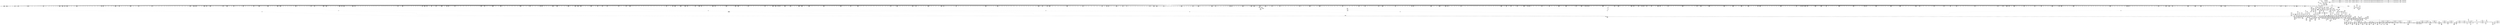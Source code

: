digraph {
	CE0x3b971d0 [shape=record,shape=Mrecord,label="{CE0x3b971d0|40:_%struct.super_block*,_56:_i8*,_:_CRE_565,566_}"]
	CE0x3bc7c40 [shape=record,shape=Mrecord,label="{CE0x3bc7c40|VOIDTB_TE:_CE_304,305_}"]
	CE0x3bde660 [shape=record,shape=Mrecord,label="{CE0x3bde660|40:_%struct.super_block*,_56:_i8*,_:_CRE_540,544_|*MultipleSource*|Function::may_create&Arg::dir::|Function::selinux_inode_create&Arg::dir::|security/selinux/hooks.c,1713}"]
	CE0x3c51990 [shape=record,shape=Mrecord,label="{CE0x3c51990|272:_i8*,_:_CRE_1361,1362_}"]
	CE0x3c08b50 [shape=record,shape=Mrecord,label="{CE0x3c08b50|272:_i8*,_:_CRE_1260,1261_}"]
	CE0x3be7580 [shape=record,shape=Mrecord,label="{CE0x3be7580|40:_%struct.super_block*,_56:_i8*,_:_CRE_736,740_|*MultipleSource*|Function::may_create&Arg::dir::|Function::selinux_inode_create&Arg::dir::|security/selinux/hooks.c,1713}"]
	CE0x3bedbb0 [shape=record,shape=Mrecord,label="{CE0x3bedbb0|40:_%struct.super_block*,_56:_i8*,_:_CRE_917,918_}"]
	CE0x3bf4ec0 [shape=record,shape=Mrecord,label="{CE0x3bf4ec0|272:_i8*,_:_CRE_613,614_}"]
	CE0x3b880c0 [shape=record,shape=Mrecord,label="{CE0x3b880c0|40:_%struct.super_block*,_56:_i8*,_:_CRE_247,248_}"]
	CE0x3bfac40 [shape=record,shape=Mrecord,label="{CE0x3bfac40|272:_i8*,_:_CRE_440,441_}"]
	CE0x3c78a30 [shape=record,shape=Mrecord,label="{CE0x3c78a30|may_create:_tmp37|security/selinux/hooks.c,1728|*SummSource*}"]
	CE0x3b9b770 [shape=record,shape=Mrecord,label="{CE0x3b9b770|selinux_inode_create:_tmp1|*SummSink*}"]
	CE0x3bfc5c0 [shape=record,shape=Mrecord,label="{CE0x3bfc5c0|272:_i8*,_:_CRE_560,561_}"]
	CE0x3bf3540 [shape=record,shape=Mrecord,label="{CE0x3bf3540|272:_i8*,_:_CRE_589,590_}"]
	CE0x3c76450 [shape=record,shape=Mrecord,label="{CE0x3c76450|may_create:_tmp35|security/selinux/hooks.c,1726}"]
	CE0x3ba1120 [shape=record,shape=Mrecord,label="{CE0x3ba1120|40:_%struct.super_block*,_56:_i8*,_:_CRE_305,306_}"]
	CE0x3b9bef0 [shape=record,shape=Mrecord,label="{CE0x3b9bef0|may_create:_lor.lhs.false|*SummSink*}"]
	CE0x3c58820 [shape=record,shape=Mrecord,label="{CE0x3c58820|272:_i8*,_:_CRE_1872,1873_}"]
	CE0x3c6e920 [shape=record,shape=Mrecord,label="{CE0x3c6e920|may_create:_tmp28|security/selinux/hooks.c,1717|*SummSink*}"]
	CE0x3bd7440 [shape=record,shape=Mrecord,label="{CE0x3bd7440|40:_%struct.super_block*,_56:_i8*,_:_CRE_174,175_}"]
	CE0x3bae690 [shape=record,shape=Mrecord,label="{CE0x3bae690|40:_%struct.super_block*,_56:_i8*,_:_CRE_140,141_}"]
	CE0x3bb5050 [shape=record,shape=Mrecord,label="{CE0x3bb5050|i64*_getelementptr_inbounds_(_26_x_i64_,_26_x_i64_*___llvm_gcov_ctr217,_i64_0,_i64_25)|*Constant*|*SummSource*}"]
	CE0x3c54970 [shape=record,shape=Mrecord,label="{CE0x3c54970|272:_i8*,_:_CRE_1629,1630_}"]
	CE0x3ca43f0 [shape=record,shape=Mrecord,label="{CE0x3ca43f0|may_create:_tmp53|security/selinux/hooks.c,1733}"]
	CE0x3b89d20 [shape=record,shape=Mrecord,label="{CE0x3b89d20|get_current:_tmp2|*SummSink*}"]
	CE0x3b8fa00 [shape=record,shape=Mrecord,label="{CE0x3b8fa00|_ret_i32_%retval.0,_!dbg_!27798|security/selinux/hooks.c,1742|*SummSink*}"]
	CE0x3ca4a40 [shape=record,shape=Mrecord,label="{CE0x3ca4a40|i64*_getelementptr_inbounds_(_26_x_i64_,_26_x_i64_*___llvm_gcov_ctr217,_i64_0,_i64_20)|*Constant*|*SummSink*}"]
	CE0x3bfd240 [shape=record,shape=Mrecord,label="{CE0x3bfd240|272:_i8*,_:_CRE_528,536_|*MultipleSource*|*LoadInst*|security/selinux/hooks.c,1714|security/selinux/hooks.c,1714}"]
	CE0x3c05a70 [shape=record,shape=Mrecord,label="{CE0x3c05a70|272:_i8*,_:_CRE_1214,1215_}"]
	CE0x3c61f10 [shape=record,shape=Mrecord,label="{CE0x3c61f10|28:_i32,_:_CRE_69,70_}"]
	CE0x3bd6600 [shape=record,shape=Mrecord,label="{CE0x3bd6600|may_create:_tobool|security/selinux/hooks.c,1706}"]
	CE0x3b85040 [shape=record,shape=Mrecord,label="{CE0x3b85040|i64_4|*Constant*}"]
	CE0x3bd57b0 [shape=record,shape=Mrecord,label="{CE0x3bd57b0|i1_true|*Constant*|*SummSink*}"]
	CE0x3c5cc40 [shape=record,shape=Mrecord,label="{CE0x3c5cc40|272:_i8*,_:_CRE_2264,2268_|*MultipleSource*|*LoadInst*|security/selinux/hooks.c,1714|security/selinux/hooks.c,1714}"]
	CE0x3ba2af0 [shape=record,shape=Mrecord,label="{CE0x3ba2af0|may_create:_tmp18|security/selinux/hooks.c,1706}"]
	CE0x3cb1f90 [shape=record,shape=Mrecord,label="{CE0x3cb1f90|i64*_getelementptr_inbounds_(_2_x_i64_,_2_x_i64_*___llvm_gcov_ctr98,_i64_0,_i64_0)|*Constant*}"]
	CE0x3c0ad70 [shape=record,shape=Mrecord,label="{CE0x3c0ad70|272:_i8*,_:_CRE_1311,1312_}"]
	CE0x3c77fa0 [shape=record,shape=Mrecord,label="{CE0x3c77fa0|i64_14|*Constant*|*SummSource*}"]
	CE0x3ca6790 [shape=record,shape=Mrecord,label="{CE0x3ca6790|may_create:_tmp47|security/selinux/hooks.c,1731|*SummSource*}"]
	CE0x3b99170 [shape=record,shape=Mrecord,label="{CE0x3b99170|i32_78|*Constant*}"]
	CE0x3bf0040 [shape=record,shape=Mrecord,label="{CE0x3bf0040|40:_%struct.super_block*,_56:_i8*,_:_CRE_978,979_}"]
	CE0x3c890b0 [shape=record,shape=Mrecord,label="{CE0x3c890b0|may_create:_sid21|security/selinux/hooks.c,1729}"]
	CE0x3c551f0 [shape=record,shape=Mrecord,label="{CE0x3c551f0|272:_i8*,_:_CRE_1637,1638_}"]
	CE0x3c89e20 [shape=record,shape=Mrecord,label="{CE0x3c89e20|may_create:_d_name|security/selinux/hooks.c,1730}"]
	CE0x3c87d80 [shape=record,shape=Mrecord,label="{CE0x3c87d80|may_create:_tmp41|security/selinux/hooks.c,1728|*SummSink*}"]
	CE0x3c8d910 [shape=record,shape=Mrecord,label="{CE0x3c8d910|VOIDTB_TE:_CE_92,93_}"]
	CE0x3bfe130 [shape=record,shape=Mrecord,label="{CE0x3bfe130|may_create:_s_security|security/selinux/hooks.c,1714}"]
	CE0x3bb4870 [shape=record,shape=Mrecord,label="{CE0x3bb4870|40:_%struct.super_block*,_56:_i8*,_:_CRE_0,2_|*MultipleSource*|Function::may_create&Arg::dir::|Function::selinux_inode_create&Arg::dir::|security/selinux/hooks.c,1713}"]
	CE0x3bf2550 [shape=record,shape=Mrecord,label="{CE0x3bf2550|272:_i8*,_:_CRE_574,575_}"]
	CE0x3c55c90 [shape=record,shape=Mrecord,label="{CE0x3c55c90|272:_i8*,_:_CRE_1647,1648_}"]
	CE0x3bb1930 [shape=record,shape=Mrecord,label="{CE0x3bb1930|may_create:_tmp|*SummSink*}"]
	CE0x3bee1f0 [shape=record,shape=Mrecord,label="{CE0x3bee1f0|40:_%struct.super_block*,_56:_i8*,_:_CRE_922,923_}"]
	CE0x3bff2f0 [shape=record,shape=Mrecord,label="{CE0x3bff2f0|272:_i8*,_:_CRE_88,96_|*MultipleSource*|*LoadInst*|security/selinux/hooks.c,1714|security/selinux/hooks.c,1714}"]
	CE0x3bf7df0 [shape=record,shape=Mrecord,label="{CE0x3bf7df0|272:_i8*,_:_CRE_1210,1211_}"]
	CE0x3bf3ed0 [shape=record,shape=Mrecord,label="{CE0x3bf3ed0|272:_i8*,_:_CRE_598,599_}"]
	CE0x3c6d9f0 [shape=record,shape=Mrecord,label="{CE0x3c6d9f0|may_create:_tmp27|security/selinux/hooks.c,1716|*SummSink*}"]
	CE0x3b99e20 [shape=record,shape=Mrecord,label="{CE0x3b99e20|i32_22|*Constant*}"]
	CE0x3ca72f0 [shape=record,shape=Mrecord,label="{CE0x3ca72f0|may_create:_tmp58|security/selinux/hooks.c,1736|*SummSink*}"]
	CE0x3be14b0 [shape=record,shape=Mrecord,label="{CE0x3be14b0|40:_%struct.super_block*,_56:_i8*,_:_CRE_570,571_}"]
	CE0x3bf5960 [shape=record,shape=Mrecord,label="{CE0x3bf5960|272:_i8*,_:_CRE_623,624_}"]
	CE0x3c71d90 [shape=record,shape=Mrecord,label="{CE0x3c71d90|i8_10|*Constant*|*SummSource*}"]
	CE0x3bc5bd0 [shape=record,shape=Mrecord,label="{CE0x3bc5bd0|VOIDTB_TE:_CE_210,211_}"]
	CE0x3b9b050 [shape=record,shape=Mrecord,label="{CE0x3b9b050|may_create:_tmp7|security/selinux/hooks.c,1706}"]
	CE0x3bd29a0 [shape=record,shape=Mrecord,label="{CE0x3bd29a0|avc_has_perm:_entry}"]
	CE0x3bae750 [shape=record,shape=Mrecord,label="{CE0x3bae750|40:_%struct.super_block*,_56:_i8*,_:_CRE_141,142_}"]
	CE0x3be9d80 [shape=record,shape=Mrecord,label="{CE0x3be9d80|40:_%struct.super_block*,_56:_i8*,_:_CRE_867,868_}"]
	CE0x3bd9690 [shape=record,shape=Mrecord,label="{CE0x3bd9690|40:_%struct.super_block*,_56:_i8*,_:_CRE_312,320_|*MultipleSource*|Function::may_create&Arg::dir::|Function::selinux_inode_create&Arg::dir::|security/selinux/hooks.c,1713}"]
	CE0x3c8e990 [shape=record,shape=Mrecord,label="{CE0x3c8e990|VOIDTB_TE:_CE_40,48_|*MultipleSource*|Function::may_create&Arg::dentry::|Function::selinux_inode_create&Arg::dentry::|security/selinux/hooks.c,1730}"]
	CE0x3c88ab0 [shape=record,shape=Mrecord,label="{CE0x3c88ab0|may_create:_tmp45|security/selinux/hooks.c,1728|*SummSource*}"]
	CE0x3bc5020 [shape=record,shape=Mrecord,label="{CE0x3bc5020|VOIDTB_TE:_CE_199,200_}"]
	CE0x3ca8a30 [shape=record,shape=Mrecord,label="{CE0x3ca8a30|may_create:_tmp61|security/selinux/hooks.c,1737|*SummSource*}"]
	CE0x3bfbc30 [shape=record,shape=Mrecord,label="{CE0x3bfbc30|272:_i8*,_:_CRE_455,456_}"]
	CE0x3bca3d0 [shape=record,shape=Mrecord,label="{CE0x3bca3d0|may_create:_tmp50|security/selinux/hooks.c,1731|*SummSink*}"]
	CE0x3c90530 [shape=record,shape=Mrecord,label="{CE0x3c90530|may_create:_tobool19|security/selinux/hooks.c,1728|*SummSink*}"]
	CE0x3c761b0 [shape=record,shape=Mrecord,label="{CE0x3c761b0|may_create:_tmp35|security/selinux/hooks.c,1726|*SummSink*}"]
	CE0x3ba13a0 [shape=record,shape=Mrecord,label="{CE0x3ba13a0|40:_%struct.super_block*,_56:_i8*,_:_CRE_307,308_}"]
	CE0x3bf1950 [shape=record,shape=Mrecord,label="{CE0x3bf1950|272:_i8*,_:_CRE_8,16_|*MultipleSource*|*LoadInst*|security/selinux/hooks.c,1714|security/selinux/hooks.c,1714}"]
	CE0x3bf2ee0 [shape=record,shape=Mrecord,label="{CE0x3bf2ee0|272:_i8*,_:_CRE_583,584_}"]
	CE0x3bffdd0 [shape=record,shape=Mrecord,label="{CE0x3bffdd0|272:_i8*,_:_CRE_132,136_|*MultipleSource*|*LoadInst*|security/selinux/hooks.c,1714|security/selinux/hooks.c,1714}"]
	CE0x3c07c70 [shape=record,shape=Mrecord,label="{CE0x3c07c70|272:_i8*,_:_CRE_1246,1247_}"]
	CE0x3c77650 [shape=record,shape=Mrecord,label="{CE0x3c77650|may_create:_tobool18|security/selinux/hooks.c,1728|*SummSource*}"]
	CE0x3c68ed0 [shape=record,shape=Mrecord,label="{CE0x3c68ed0|may_create:_tmp30|security/selinux/hooks.c,1725|*SummSink*}"]
	CE0x3c03e20 [shape=record,shape=Mrecord,label="{CE0x3c03e20|272:_i8*,_:_CRE_398,399_}"]
	CE0x3c094e0 [shape=record,shape=Mrecord,label="{CE0x3c094e0|272:_i8*,_:_CRE_1269,1270_}"]
	CE0x3bfb5d0 [shape=record,shape=Mrecord,label="{CE0x3bfb5d0|272:_i8*,_:_CRE_449,450_}"]
	CE0x3b8ee90 [shape=record,shape=Mrecord,label="{CE0x3b8ee90|may_create:_tmp4|security/selinux/hooks.c,1706}"]
	CE0x3bb4d60 [shape=record,shape=Mrecord,label="{CE0x3bb4d60|may_create:_tmp66|security/selinux/hooks.c,1742}"]
	CE0x3bd5640 [shape=record,shape=Mrecord,label="{CE0x3bd5640|i1_true|*Constant*|*SummSource*}"]
	CE0x3c55300 [shape=record,shape=Mrecord,label="{CE0x3c55300|272:_i8*,_:_CRE_1638,1639_}"]
	CE0x3bb06e0 [shape=record,shape=Mrecord,label="{CE0x3bb06e0|28:_i32,_:_CRE_32,34_|*MultipleSource*|*LoadInst*|security/selinux/hooks.c,1713|security/selinux/hooks.c,1713|security/selinux/hooks.c,1722}"]
	CE0x3bc4690 [shape=record,shape=Mrecord,label="{CE0x3bc4690|VOIDTB_TE:_CE_190,191_}"]
	CE0x3cc0670 [shape=record,shape=Mrecord,label="{CE0x3cc0670|get_current:_tmp3}"]
	CE0x3b8f130 [shape=record,shape=Mrecord,label="{CE0x3b8f130|i64_1|*Constant*|*SummSource*}"]
	CE0x3be1eb0 [shape=record,shape=Mrecord,label="{CE0x3be1eb0|40:_%struct.super_block*,_56:_i8*,_:_CRE_578,579_}"]
	CE0x3be1370 [shape=record,shape=Mrecord,label="{CE0x3be1370|40:_%struct.super_block*,_56:_i8*,_:_CRE_569,570_}"]
	CE0x3c54a80 [shape=record,shape=Mrecord,label="{CE0x3c54a80|272:_i8*,_:_CRE_1630,1631_}"]
	CE0x3c56950 [shape=record,shape=Mrecord,label="{CE0x3c56950|272:_i8*,_:_CRE_1659,1660_}"]
	CE0x3bc3ae0 [shape=record,shape=Mrecord,label="{CE0x3bc3ae0|VOIDTB_TE:_CE_179,180_}"]
	CE0x3b7b880 [shape=record,shape=Mrecord,label="{CE0x3b7b880|selinux_inode_create:_bb}"]
	CE0x3ba9f70 [shape=record,shape=Mrecord,label="{CE0x3ba9f70|may_create:_call|security/selinux/hooks.c,1706|*SummSink*}"]
	CE0x3c79440 [shape=record,shape=Mrecord,label="{CE0x3c79440|may_create:_tmp39|security/selinux/hooks.c,1728}"]
	CE0x3bf4530 [shape=record,shape=Mrecord,label="{CE0x3bf4530|272:_i8*,_:_CRE_604,605_}"]
	CE0x3c00340 [shape=record,shape=Mrecord,label="{CE0x3c00340|272:_i8*,_:_CRE_152,160_|*MultipleSource*|*LoadInst*|security/selinux/hooks.c,1714|security/selinux/hooks.c,1714}"]
	CE0x3bec7b0 [shape=record,shape=Mrecord,label="{CE0x3bec7b0|40:_%struct.super_block*,_56:_i8*,_:_CRE_901,902_}"]
	CE0x3c8d0b0 [shape=record,shape=Mrecord,label="{CE0x3c8d0b0|may_create:_d_name|security/selinux/hooks.c,1730|*SummSink*}"]
	CE0x3c8db80 [shape=record,shape=Mrecord,label="{CE0x3c8db80|VOIDTB_TE:_CE_95,96_}"]
	CE0x3bdc990 [shape=record,shape=Mrecord,label="{CE0x3bdc990|40:_%struct.super_block*,_56:_i8*,_:_CRE_479,480_}"]
	CE0x3c0a090 [shape=record,shape=Mrecord,label="{CE0x3c0a090|272:_i8*,_:_CRE_1304,1305_}"]
	CE0x3c04430 [shape=record,shape=Mrecord,label="{CE0x3c04430|may_create:_tmp23|security/selinux/hooks.c,1713}"]
	CE0x3bd7c80 [shape=record,shape=Mrecord,label="{CE0x3bd7c80|40:_%struct.super_block*,_56:_i8*,_:_CRE_185,186_}"]
	CE0x3c52100 [shape=record,shape=Mrecord,label="{CE0x3c52100|272:_i8*,_:_CRE_1368,1369_}"]
	CE0x3c52540 [shape=record,shape=Mrecord,label="{CE0x3c52540|272:_i8*,_:_CRE_1372,1373_}"]
	CE0x3b8aa30 [shape=record,shape=Mrecord,label="{CE0x3b8aa30|GLOBAL:___llvm_gcov_ctr217|Global_var:__llvm_gcov_ctr217|*SummSink*}"]
	CE0x3bef5f0 [shape=record,shape=Mrecord,label="{CE0x3bef5f0|40:_%struct.super_block*,_56:_i8*,_:_CRE_952,960_|*MultipleSource*|Function::may_create&Arg::dir::|Function::selinux_inode_create&Arg::dir::|security/selinux/hooks.c,1713}"]
	CE0x3bdaa60 [shape=record,shape=Mrecord,label="{CE0x3bdaa60|40:_%struct.super_block*,_56:_i8*,_:_CRE_400,408_|*MultipleSource*|Function::may_create&Arg::dir::|Function::selinux_inode_create&Arg::dir::|security/selinux/hooks.c,1713}"]
	CE0x3c02780 [shape=record,shape=Mrecord,label="{CE0x3c02780|272:_i8*,_:_CRE_320,328_|*MultipleSource*|*LoadInst*|security/selinux/hooks.c,1714|security/selinux/hooks.c,1714}"]
	CE0x3bdd8e0 [shape=record,shape=Mrecord,label="{CE0x3bdd8e0|40:_%struct.super_block*,_56:_i8*,_:_CRE_504,508_|*MultipleSource*|Function::may_create&Arg::dir::|Function::selinux_inode_create&Arg::dir::|security/selinux/hooks.c,1713}"]
	CE0x3c61b10 [shape=record,shape=Mrecord,label="{CE0x3c61b10|28:_i32,_:_CRE_65,66_}"]
	CE0x3b85b20 [shape=record,shape=Mrecord,label="{CE0x3b85b20|_call_void_lockdep_rcu_suspicious(i8*_getelementptr_inbounds_(_25_x_i8_,_25_x_i8_*_.str3,_i32_0,_i32_0),_i32_1706,_i8*_getelementptr_inbounds_(_45_x_i8_,_45_x_i8_*_.str12,_i32_0,_i32_0))_#10,_!dbg_!27731|security/selinux/hooks.c,1706|*SummSource*}"]
	CE0x3b9e560 [shape=record,shape=Mrecord,label="{CE0x3b9e560|40:_%struct.super_block*,_56:_i8*,_:_CRE_270,271_}"]
	CE0x3bd6a80 [shape=record,shape=Mrecord,label="{CE0x3bd6a80|40:_%struct.super_block*,_56:_i8*,_:_CRE_161,162_}"]
	CE0x3bc6cd0 [shape=record,shape=Mrecord,label="{CE0x3bc6cd0|VOIDTB_TE:_CE_240,248_|*MultipleSource*|Function::may_create&Arg::dentry::|Function::selinux_inode_create&Arg::dentry::|security/selinux/hooks.c,1730}"]
	CE0x3c56a60 [shape=record,shape=Mrecord,label="{CE0x3c56a60|272:_i8*,_:_CRE_1660,1661_}"]
	CE0x3bc4e00 [shape=record,shape=Mrecord,label="{CE0x3bc4e00|VOIDTB_TE:_CE_197,198_}"]
	CE0x3c58710 [shape=record,shape=Mrecord,label="{CE0x3c58710|272:_i8*,_:_CRE_1687,1688_}"]
	CE0x3b97eb0 [shape=record,shape=Mrecord,label="{CE0x3b97eb0|get_current:_entry|*SummSource*}"]
	CE0x3c6f0c0 [shape=record,shape=Mrecord,label="{CE0x3c6f0c0|may_create:_type|security/selinux/hooks.c,1719}"]
	CE0x3c8bd20 [shape=record,shape=Mrecord,label="{CE0x3c8bd20|VOIDTB_TE:_CE_157,158_}"]
	CE0x3bf9f80 [shape=record,shape=Mrecord,label="{CE0x3bf9f80|272:_i8*,_:_CRE_428,429_}"]
	CE0x3b96b90 [shape=record,shape=Mrecord,label="{CE0x3b96b90|40:_%struct.super_block*,_56:_i8*,_:_CRE_560,561_}"]
	CE0x3c0ab50 [shape=record,shape=Mrecord,label="{CE0x3c0ab50|272:_i8*,_:_CRE_1309,1310_}"]
	CE0x3bd8040 [shape=record,shape=Mrecord,label="{CE0x3bd8040|40:_%struct.super_block*,_56:_i8*,_:_CRE_190,191_}"]
	CE0x3b89a10 [shape=record,shape=Mrecord,label="{CE0x3b89a10|may_create:_tmp8|security/selinux/hooks.c,1706}"]
	CE0x3bd7f80 [shape=record,shape=Mrecord,label="{CE0x3bd7f80|40:_%struct.super_block*,_56:_i8*,_:_CRE_189,190_}"]
	CE0x3bb5550 [shape=record,shape=Mrecord,label="{CE0x3bb5550|may_create:_tmp67|security/selinux/hooks.c,1742}"]
	CE0x3beda70 [shape=record,shape=Mrecord,label="{CE0x3beda70|40:_%struct.super_block*,_56:_i8*,_:_CRE_916,917_}"]
	CE0x3bf9810 [shape=record,shape=Mrecord,label="{CE0x3bf9810|272:_i8*,_:_CRE_421,422_}"]
	CE0x3ca9180 [shape=record,shape=Mrecord,label="{CE0x3ca9180|may_create:_tmp62|security/selinux/hooks.c,1739|*SummSource*}"]
	"CONST[source:2(external),value:2(dynamic)][purpose:{subject}]"
	CE0x3ca61b0 [shape=record,shape=Mrecord,label="{CE0x3ca61b0|i64_18|*Constant*}"]
	CE0x3ca34f0 [shape=record,shape=Mrecord,label="{CE0x3ca34f0|i64_21|*Constant*}"]
	CE0x3c5c330 [shape=record,shape=Mrecord,label="{CE0x3c5c330|272:_i8*,_:_CRE_2056,2112_|*MultipleSource*|*LoadInst*|security/selinux/hooks.c,1714|security/selinux/hooks.c,1714}"]
	CE0x3b767c0 [shape=record,shape=Mrecord,label="{CE0x3b767c0|may_create:_tmp11|security/selinux/hooks.c,1706}"]
	CE0x3c5baa0 [shape=record,shape=Mrecord,label="{CE0x3c5baa0|272:_i8*,_:_CRE_1888,1896_|*MultipleSource*|*LoadInst*|security/selinux/hooks.c,1714|security/selinux/hooks.c,1714}"]
	CE0x3ba0360 [shape=record,shape=Mrecord,label="{CE0x3ba0360|40:_%struct.super_block*,_56:_i8*,_:_CRE_294,295_}"]
	CE0x3b81a10 [shape=record,shape=Mrecord,label="{CE0x3b81a10|may_create:_tmp1|*SummSource*}"]
	CE0x51e8060 [shape=record,shape=Mrecord,label="{CE0x51e8060|selinux_inode_create:_tmp3|*SummSink*}"]
	CE0x3bd7740 [shape=record,shape=Mrecord,label="{CE0x3bd7740|40:_%struct.super_block*,_56:_i8*,_:_CRE_178,179_}"]
	CE0x3bea0f0 [shape=record,shape=Mrecord,label="{CE0x3bea0f0|40:_%struct.super_block*,_56:_i8*,_:_CRE_870,871_}"]
	CE0x3bc4be0 [shape=record,shape=Mrecord,label="{CE0x3bc4be0|VOIDTB_TE:_CE_195,196_}"]
	CE0x3c8ec50 [shape=record,shape=Mrecord,label="{CE0x3c8ec50|VOIDTB_TE:_CE_48,52_|*MultipleSource*|Function::may_create&Arg::dentry::|Function::selinux_inode_create&Arg::dentry::|security/selinux/hooks.c,1730}"]
	CE0x3ba3a60 [shape=record,shape=Mrecord,label="{CE0x3ba3a60|may_create:_land.lhs.true2|*SummSink*}"]
	CE0x3b86450 [shape=record,shape=Mrecord,label="{CE0x3b86450|i8*_getelementptr_inbounds_(_25_x_i8_,_25_x_i8_*_.str3,_i32_0,_i32_0)|*Constant*|*SummSink*}"]
	CE0x3b76db0 [shape=record,shape=Mrecord,label="{CE0x3b76db0|may_create:_tmp12|security/selinux/hooks.c,1706|*SummSource*}"]
	CE0x3ca94e0 [shape=record,shape=Mrecord,label="{CE0x3ca94e0|i64*_getelementptr_inbounds_(_26_x_i64_,_26_x_i64_*___llvm_gcov_ctr217,_i64_0,_i64_24)|*Constant*}"]
	CE0x3c06950 [shape=record,shape=Mrecord,label="{CE0x3c06950|272:_i8*,_:_CRE_1228,1229_}"]
	CE0x3cc0740 [shape=record,shape=Mrecord,label="{CE0x3cc0740|get_current:_tmp3|*SummSource*}"]
	CE0x3c682f0 [shape=record,shape=Mrecord,label="{CE0x3c682f0|i64_11|*Constant*}"]
	CE0x3bff690 [shape=record,shape=Mrecord,label="{CE0x3bff690|272:_i8*,_:_CRE_104,112_|*MultipleSource*|*LoadInst*|security/selinux/hooks.c,1714|security/selinux/hooks.c,1714}"]
	CE0x3be38f0 [shape=record,shape=Mrecord,label="{CE0x3be38f0|40:_%struct.super_block*,_56:_i8*,_:_CRE_599,600_}"]
	CE0x3bca0e0 [shape=record,shape=Mrecord,label="{CE0x3bca0e0|may_create:_tmp50|security/selinux/hooks.c,1731}"]
	CE0x3c52430 [shape=record,shape=Mrecord,label="{CE0x3c52430|272:_i8*,_:_CRE_1371,1372_}"]
	CE0x3b927e0 [shape=record,shape=Mrecord,label="{CE0x3b927e0|may_create:_entry}"]
	CE0x3b93d10 [shape=record,shape=Mrecord,label="{CE0x3b93d10|COLLAPSED:_GCMRE___llvm_gcov_ctr217_internal_global_26_x_i64_zeroinitializer:_elem_0:default:}"]
	CE0x3ba9810 [shape=record,shape=Mrecord,label="{CE0x3ba9810|may_create:_tmp3|*SummSink*}"]
	CE0x3bfbf60 [shape=record,shape=Mrecord,label="{CE0x3bfbf60|272:_i8*,_:_CRE_458,459_}"]
	CE0x3be37b0 [shape=record,shape=Mrecord,label="{CE0x3be37b0|40:_%struct.super_block*,_56:_i8*,_:_CRE_598,599_}"]
	CE0x3b92450 [shape=record,shape=Mrecord,label="{CE0x3b92450|GLOBAL:_may_create|*Constant*}"]
	CE0x3be8980 [shape=record,shape=Mrecord,label="{CE0x3be8980|40:_%struct.super_block*,_56:_i8*,_:_CRE_816,824_|*MultipleSource*|Function::may_create&Arg::dir::|Function::selinux_inode_create&Arg::dir::|security/selinux/hooks.c,1713}"]
	CE0x3bec530 [shape=record,shape=Mrecord,label="{CE0x3bec530|40:_%struct.super_block*,_56:_i8*,_:_CRE_899,900_}"]
	CE0x3c89220 [shape=record,shape=Mrecord,label="{CE0x3c89220|may_create:_sid21|security/selinux/hooks.c,1729|*SummSource*}"]
	CE0x3c6b520 [shape=record,shape=Mrecord,label="{CE0x3c6b520|avc_has_perm:_tclass|Function::avc_has_perm&Arg::tclass::|*SummSource*}"]
	CE0x3c72060 [shape=record,shape=Mrecord,label="{CE0x3c72060|may_create:_u|security/selinux/hooks.c,1720}"]
	CE0x3b77760 [shape=record,shape=Mrecord,label="{CE0x3b77760|may_create:_tmp13|security/selinux/hooks.c,1706}"]
	CE0x3bf7fa0 [shape=record,shape=Mrecord,label="{CE0x3bf7fa0|i32_16|*Constant*}"]
	CE0x3b9cc50 [shape=record,shape=Mrecord,label="{CE0x3b9cc50|_call_void_mcount()_#3|*SummSink*}"]
	CE0x3b9d260 [shape=record,shape=Mrecord,label="{CE0x3b9d260|may_create:_ad|security/selinux/hooks.c, 1710|*SummSink*}"]
	CE0x3bf5740 [shape=record,shape=Mrecord,label="{CE0x3bf5740|272:_i8*,_:_CRE_621,622_}"]
	CE0x3bfc4b0 [shape=record,shape=Mrecord,label="{CE0x3bfc4b0|272:_i8*,_:_CRE_463,464_}"]
	CE0x3bcabf0 [shape=record,shape=Mrecord,label="{CE0x3bcabf0|i64*_getelementptr_inbounds_(_26_x_i64_,_26_x_i64_*___llvm_gcov_ctr217,_i64_0,_i64_19)|*Constant*|*SummSource*}"]
	CE0x3c0a1a0 [shape=record,shape=Mrecord,label="{CE0x3c0a1a0|272:_i8*,_:_CRE_1280,1288_|*MultipleSource*|*LoadInst*|security/selinux/hooks.c,1714|security/selinux/hooks.c,1714}"]
	CE0x3b89380 [shape=record,shape=Mrecord,label="{CE0x3b89380|i64*_getelementptr_inbounds_(_26_x_i64_,_26_x_i64_*___llvm_gcov_ctr217,_i64_0,_i64_6)|*Constant*|*SummSink*}"]
	CE0x3be2770 [shape=record,shape=Mrecord,label="{CE0x3be2770|40:_%struct.super_block*,_56:_i8*,_:_CRE_585,586_}"]
	CE0x3c64190 [shape=record,shape=Mrecord,label="{CE0x3c64190|28:_i32,_:_CRE_103,104_}"]
	CE0x3b949e0 [shape=record,shape=Mrecord,label="{CE0x3b949e0|may_create:_tmp15|security/selinux/hooks.c,1706|*SummSink*}"]
	CE0x3bf84f0 [shape=record,shape=Mrecord,label="{CE0x3bf84f0|272:_i8*,_:_CRE_403,404_}"]
	CE0x3bd7d40 [shape=record,shape=Mrecord,label="{CE0x3bd7d40|40:_%struct.super_block*,_56:_i8*,_:_CRE_186,187_}"]
	CE0x3b9e420 [shape=record,shape=Mrecord,label="{CE0x3b9e420|40:_%struct.super_block*,_56:_i8*,_:_CRE_269,270_}"]
	CE0x3bf6800 [shape=record,shape=Mrecord,label="{CE0x3bf6800|272:_i8*,_:_CRE_656,664_|*MultipleSource*|*LoadInst*|security/selinux/hooks.c,1714|security/selinux/hooks.c,1714}"]
	CE0x3bc5460 [shape=record,shape=Mrecord,label="{CE0x3bc5460|VOIDTB_TE:_CE_203,204_}"]
	CE0x3bae810 [shape=record,shape=Mrecord,label="{CE0x3bae810|40:_%struct.super_block*,_56:_i8*,_:_CRE_142,143_}"]
	CE0x3bf1ef0 [shape=record,shape=Mrecord,label="{CE0x3bf1ef0|272:_i8*,_:_CRE_568,569_}"]
	CE0x3c741d0 [shape=record,shape=Mrecord,label="{CE0x3c741d0|28:_i32,_:_CRE_8,9_}"]
	CE0x3beccb0 [shape=record,shape=Mrecord,label="{CE0x3beccb0|40:_%struct.super_block*,_56:_i8*,_:_CRE_905,906_}"]
	CE0x3ba9700 [shape=record,shape=Mrecord,label="{CE0x3ba9700|may_create:_tmp3|*SummSource*}"]
	CE0x3b87850 [shape=record,shape=Mrecord,label="{CE0x3b87850|40:_%struct.super_block*,_56:_i8*,_:_CRE_240,241_}"]
	CE0x3c8b8e0 [shape=record,shape=Mrecord,label="{CE0x3c8b8e0|VOIDTB_TE:_CE_153,154_}"]
	CE0x3bf5da0 [shape=record,shape=Mrecord,label="{CE0x3bf5da0|272:_i8*,_:_CRE_627,628_}"]
	CE0x3c74340 [shape=record,shape=Mrecord,label="{CE0x3c74340|28:_i32,_:_CRE_9,10_}"]
	CE0x3b86690 [shape=record,shape=Mrecord,label="{CE0x3b86690|GLOBAL:_lockdep_rcu_suspicious|*Constant*|*SummSource*}"]
	CE0x3c04150 [shape=record,shape=Mrecord,label="{CE0x3c04150|272:_i8*,_:_CRE_401,402_}"]
	CE0x3c07940 [shape=record,shape=Mrecord,label="{CE0x3c07940|272:_i8*,_:_CRE_1243,1244_}"]
	CE0x3c795c0 [shape=record,shape=Mrecord,label="{CE0x3c795c0|may_create:_tmp39|security/selinux/hooks.c,1728|*SummSource*}"]
	CE0x3b9f6e0 [shape=record,shape=Mrecord,label="{CE0x3b9f6e0|40:_%struct.super_block*,_56:_i8*,_:_CRE_284,285_}"]
	CE0x3c51220 [shape=record,shape=Mrecord,label="{CE0x3c51220|272:_i8*,_:_CRE_1354,1355_}"]
	CE0x3b87f80 [shape=record,shape=Mrecord,label="{CE0x3b87f80|40:_%struct.super_block*,_56:_i8*,_:_CRE_246,247_}"]
	CE0x3b88340 [shape=record,shape=Mrecord,label="{CE0x3b88340|40:_%struct.super_block*,_56:_i8*,_:_CRE_249,250_}"]
	CE0x3cb22f0 [shape=record,shape=Mrecord,label="{CE0x3cb22f0|get_current:_bb|*SummSink*}"]
	CE0x3bae990 [shape=record,shape=Mrecord,label="{CE0x3bae990|40:_%struct.super_block*,_56:_i8*,_:_CRE_144,145_}"]
	CE0x3bd78c0 [shape=record,shape=Mrecord,label="{CE0x3bd78c0|40:_%struct.super_block*,_56:_i8*,_:_CRE_180,181_}"]
	CE0x3c66440 [shape=record,shape=Mrecord,label="{CE0x3c66440|28:_i32,_:_CRE_200,208_|*MultipleSource*|*LoadInst*|security/selinux/hooks.c,1713|security/selinux/hooks.c,1713|security/selinux/hooks.c,1722}"]
	CE0x3c8e130 [shape=record,shape=Mrecord,label="{CE0x3c8e130|VOIDTB_TE:_CE_145,146_}"]
	CE0x3bc7820 [shape=record,shape=Mrecord,label="{CE0x3bc7820|VOIDTB_TE:_CE_288,296_|*MultipleSource*|Function::may_create&Arg::dentry::|Function::selinux_inode_create&Arg::dentry::|security/selinux/hooks.c,1730}"]
	CE0x3c65a40 [shape=record,shape=Mrecord,label="{CE0x3c65a40|28:_i32,_:_CRE_152,160_|*MultipleSource*|*LoadInst*|security/selinux/hooks.c,1713|security/selinux/hooks.c,1713|security/selinux/hooks.c,1722}"]
	CE0x3c65290 [shape=record,shape=Mrecord,label="{CE0x3c65290|28:_i32,_:_CRE_119,120_}"]
	CE0x3c08e80 [shape=record,shape=Mrecord,label="{CE0x3c08e80|272:_i8*,_:_CRE_1263,1264_}"]
	CE0x3be32b0 [shape=record,shape=Mrecord,label="{CE0x3be32b0|40:_%struct.super_block*,_56:_i8*,_:_CRE_594,595_}"]
	CE0x3bda360 [shape=record,shape=Mrecord,label="{CE0x3bda360|40:_%struct.super_block*,_56:_i8*,_:_CRE_376,384_|*MultipleSource*|Function::may_create&Arg::dir::|Function::selinux_inode_create&Arg::dir::|security/selinux/hooks.c,1713}"]
	CE0x3c6b9a0 [shape=record,shape=Mrecord,label="{CE0x3c6b9a0|may_create:_call14|security/selinux/hooks.c,1722}"]
	CE0x3c66fc0 [shape=record,shape=Mrecord,label="{CE0x3c66fc0|avc_has_perm:_requested|Function::avc_has_perm&Arg::requested::|*SummSource*}"]
	CE0x3c5bf90 [shape=record,shape=Mrecord,label="{CE0x3c5bf90|272:_i8*,_:_CRE_1920,1928_|*MultipleSource*|*LoadInst*|security/selinux/hooks.c,1714|security/selinux/hooks.c,1714}"]
	CE0x3bf8710 [shape=record,shape=Mrecord,label="{CE0x3bf8710|272:_i8*,_:_CRE_405,406_}"]
	CE0x3bb5c10 [shape=record,shape=Mrecord,label="{CE0x3bb5c10|40:_%struct.super_block*,_56:_i8*,_:_CRE_2,4_|*MultipleSource*|Function::may_create&Arg::dir::|Function::selinux_inode_create&Arg::dir::|security/selinux/hooks.c,1713}"]
	CE0x3be3df0 [shape=record,shape=Mrecord,label="{CE0x3be3df0|40:_%struct.super_block*,_56:_i8*,_:_CRE_603,604_}"]
	CE0x3bf8930 [shape=record,shape=Mrecord,label="{CE0x3bf8930|272:_i8*,_:_CRE_407,408_}"]
	CE0x3b89500 [shape=record,shape=Mrecord,label="{CE0x3b89500|GLOBAL:_may_create.__warned|Global_var:may_create.__warned|*SummSource*}"]
	CE0x3b99410 [shape=record,shape=Mrecord,label="{CE0x3b99410|may_create:_cred|security/selinux/hooks.c,1706}"]
	CE0x3bf9920 [shape=record,shape=Mrecord,label="{CE0x3bf9920|272:_i8*,_:_CRE_422,423_}"]
	CE0x3bc8c10 [shape=record,shape=Mrecord,label="{CE0x3bc8c10|VOIDTB_TE:_CE_316,317_}"]
	CE0x3bfb6e0 [shape=record,shape=Mrecord,label="{CE0x3bfb6e0|272:_i8*,_:_CRE_450,451_}"]
	CE0x3c8c7c0 [shape=record,shape=Mrecord,label="{CE0x3c8c7c0|VOIDTB_TE:_CE_167,168_}"]
	CE0x3c5a890 [shape=record,shape=Mrecord,label="{CE0x3c5a890|272:_i8*,_:_CRE_1840,1848_|*MultipleSource*|*LoadInst*|security/selinux/hooks.c,1714|security/selinux/hooks.c,1714}"]
	CE0x3c54200 [shape=record,shape=Mrecord,label="{CE0x3c54200|272:_i8*,_:_CRE_1622,1623_}"]
	CE0x3ba8cb0 [shape=record,shape=Mrecord,label="{CE0x3ba8cb0|%struct.task_struct*_(%struct.task_struct**)*_asm_movq_%gs:$_1:P_,$0_,_r,im,_dirflag_,_fpsr_,_flags_|*SummSource*}"]
	CE0x3be7e80 [shape=record,shape=Mrecord,label="{CE0x3be7e80|40:_%struct.super_block*,_56:_i8*,_:_CRE_768,776_|*MultipleSource*|Function::may_create&Arg::dir::|Function::selinux_inode_create&Arg::dir::|security/selinux/hooks.c,1713}"]
	CE0x3c8c050 [shape=record,shape=Mrecord,label="{CE0x3c8c050|VOIDTB_TE:_CE_160,161_}"]
	CE0x3ba6a90 [shape=record,shape=Mrecord,label="{CE0x3ba6a90|GLOBAL:___llvm_gcov_ctr217|Global_var:__llvm_gcov_ctr217}"]
	CE0x3bd8880 [shape=record,shape=Mrecord,label="{CE0x3bd8880|40:_%struct.super_block*,_56:_i8*,_:_CRE_201,202_}"]
	CE0x3c59f80 [shape=record,shape=Mrecord,label="{CE0x3c59f80|272:_i8*,_:_CRE_1800,1804_|*MultipleSource*|*LoadInst*|security/selinux/hooks.c,1714|security/selinux/hooks.c,1714}"]
	CE0x3c06ea0 [shape=record,shape=Mrecord,label="{CE0x3c06ea0|272:_i8*,_:_CRE_1233,1234_}"]
	CE0x3bc3590 [shape=record,shape=Mrecord,label="{CE0x3bc3590|VOIDTB_TE:_CE_174,175_}"]
	CE0x3be4bb0 [shape=record,shape=Mrecord,label="{CE0x3be4bb0|40:_%struct.super_block*,_56:_i8*,_:_CRE_614,615_}"]
	CE0x3c57500 [shape=record,shape=Mrecord,label="{CE0x3c57500|272:_i8*,_:_CRE_1670,1671_}"]
	CE0x3bf6da0 [shape=record,shape=Mrecord,label="{CE0x3bf6da0|272:_i8*,_:_CRE_680,696_|*MultipleSource*|*LoadInst*|security/selinux/hooks.c,1714|security/selinux/hooks.c,1714}"]
	CE0x3be19b0 [shape=record,shape=Mrecord,label="{CE0x3be19b0|40:_%struct.super_block*,_56:_i8*,_:_CRE_574,575_}"]
	CE0x3b98d50 [shape=record,shape=Mrecord,label="{CE0x3b98d50|_ret_%struct.task_struct*_%tmp4,_!dbg_!27714|./arch/x86/include/asm/current.h,14|*SummSource*}"]
	CE0x3bdf850 [shape=record,shape=Mrecord,label="{CE0x3bdf850|272:_i8*,_:_CRE_1329,1330_}"]
	CE0x3bafa10 [shape=record,shape=Mrecord,label="{CE0x3bafa10|28:_i32,_:_CRE_11,12_}"]
	CE0x3b88c00 [shape=record,shape=Mrecord,label="{CE0x3b88c00|40:_%struct.super_block*,_56:_i8*,_:_CRE_256,257_}"]
	CE0x3bca6e0 [shape=record,shape=Mrecord,label="{CE0x3bca6e0|may_create:_tmp51|security/selinux/hooks.c,1732}"]
	CE0x3c52a90 [shape=record,shape=Mrecord,label="{CE0x3c52a90|272:_i8*,_:_CRE_1376,1384_|*MultipleSource*|*LoadInst*|security/selinux/hooks.c,1714|security/selinux/hooks.c,1714}"]
	CE0x3c7b310 [shape=record,shape=Mrecord,label="{CE0x3c7b310|8:_i32,_22:_i16,_:_CRE_22,24_|*MultipleSource*|security/selinux/hooks.c,1714|security/selinux/hooks.c,1728|security/selinux/hooks.c,1714}"]
	CE0x3b9cf80 [shape=record,shape=Mrecord,label="{CE0x3b9cf80|i64*_getelementptr_inbounds_(_26_x_i64_,_26_x_i64_*___llvm_gcov_ctr217,_i64_0,_i64_1)|*Constant*}"]
	CE0x3c8c270 [shape=record,shape=Mrecord,label="{CE0x3c8c270|VOIDTB_TE:_CE_162,163_}"]
	CE0x3bfdcb0 [shape=record,shape=Mrecord,label="{CE0x3bfdcb0|272:_i8*,_:_CRE_564,565_}"]
	CE0x3bf0ab0 [shape=record,shape=Mrecord,label="{CE0x3bf0ab0|40:_%struct.super_block*,_56:_i8*,_:_CRE_992,1000_|*MultipleSource*|Function::may_create&Arg::dir::|Function::selinux_inode_create&Arg::dir::|security/selinux/hooks.c,1713}"]
	CE0x3c62f10 [shape=record,shape=Mrecord,label="{CE0x3c62f10|28:_i32,_:_CRE_85,86_}"]
	CE0x3b81c30 [shape=record,shape=Mrecord,label="{CE0x3b81c30|may_create:_tmp1|*SummSink*}"]
	CE0x3c06fb0 [shape=record,shape=Mrecord,label="{CE0x3c06fb0|272:_i8*,_:_CRE_1234,1235_}"]
	CE0x3c63d10 [shape=record,shape=Mrecord,label="{CE0x3c63d10|28:_i32,_:_CRE_99,100_}"]
	CE0x3c8bb00 [shape=record,shape=Mrecord,label="{CE0x3c8bb00|VOIDTB_TE:_CE_155,156_}"]
	CE0x3bc7a30 [shape=record,shape=Mrecord,label="{CE0x3bc7a30|VOIDTB_TE:_CE_296,304_|*MultipleSource*|Function::may_create&Arg::dentry::|Function::selinux_inode_create&Arg::dentry::|security/selinux/hooks.c,1730}"]
	CE0x3caa0d0 [shape=record,shape=Mrecord,label="{CE0x3caa0d0|may_create:_tmp63|security/selinux/hooks.c,1739|*SummSource*}"]
	CE0x3baf110 [shape=record,shape=Mrecord,label="{CE0x3baf110|40:_%struct.super_block*,_56:_i8*,_:_CRE_154,155_}"]
	CE0x3bafbc0 [shape=record,shape=Mrecord,label="{CE0x3bafbc0|28:_i32,_:_CRE_14,15_}"]
	CE0x3bd7e00 [shape=record,shape=Mrecord,label="{CE0x3bd7e00|40:_%struct.super_block*,_56:_i8*,_:_CRE_187,188_}"]
	CE0x3b9b1d0 [shape=record,shape=Mrecord,label="{CE0x3b9b1d0|may_create:_tmp7|security/selinux/hooks.c,1706|*SummSource*}"]
	CE0x3b8fed0 [shape=record,shape=Mrecord,label="{CE0x3b8fed0|40:_%struct.super_block*,_56:_i8*,_:_CRE_32,40_|*MultipleSource*|Function::may_create&Arg::dir::|Function::selinux_inode_create&Arg::dir::|security/selinux/hooks.c,1713}"]
	CE0x3bf0970 [shape=record,shape=Mrecord,label="{CE0x3bf0970|40:_%struct.super_block*,_56:_i8*,_:_CRE_988,992_|*MultipleSource*|Function::may_create&Arg::dir::|Function::selinux_inode_create&Arg::dir::|security/selinux/hooks.c,1713}"]
	CE0x3ca91f0 [shape=record,shape=Mrecord,label="{CE0x3ca91f0|may_create:_tmp62|security/selinux/hooks.c,1739}"]
	CE0x3ca0aa0 [shape=record,shape=Mrecord,label="{CE0x3ca0aa0|may_create:_tmp51|security/selinux/hooks.c,1732|*SummSource*}"]
	CE0x3c67590 [shape=record,shape=Mrecord,label="{CE0x3c67590|avc_has_perm:_auditdata|Function::avc_has_perm&Arg::auditdata::|*SummSink*}"]
	CE0x3b9fe60 [shape=record,shape=Mrecord,label="{CE0x3b9fe60|40:_%struct.super_block*,_56:_i8*,_:_CRE_290,291_}"]
	CE0x3c57720 [shape=record,shape=Mrecord,label="{CE0x3c57720|272:_i8*,_:_CRE_1672,1673_}"]
	CE0x3bec670 [shape=record,shape=Mrecord,label="{CE0x3bec670|40:_%struct.super_block*,_56:_i8*,_:_CRE_900,901_}"]
	CE0x3c63810 [shape=record,shape=Mrecord,label="{CE0x3c63810|28:_i32,_:_CRE_94,95_}"]
	CE0x3bc8530 [shape=record,shape=Mrecord,label="{CE0x3bc8530|VOIDTB_TE:_CE_309,310_}"]
	CE0x3be42f0 [shape=record,shape=Mrecord,label="{CE0x3be42f0|40:_%struct.super_block*,_56:_i8*,_:_CRE_607,608_}"]
	CE0x3bd39a0 [shape=record,shape=Mrecord,label="{CE0x3bd39a0|i64_3|*Constant*|*SummSource*}"]
	CE0x3c654b0 [shape=record,shape=Mrecord,label="{CE0x3c654b0|28:_i32,_:_CRE_128,136_|*MultipleSource*|*LoadInst*|security/selinux/hooks.c,1713|security/selinux/hooks.c,1713|security/selinux/hooks.c,1722}"]
	CE0x3bc85e0 [shape=record,shape=Mrecord,label="{CE0x3bc85e0|VOIDTB_TE:_CE_310,311_}"]
	CE0x3b967d0 [shape=record,shape=Mrecord,label="{CE0x3b967d0|40:_%struct.super_block*,_56:_i8*,_:_CRE_557,558_}"]
	CE0x3c09e70 [shape=record,shape=Mrecord,label="{CE0x3c09e70|272:_i8*,_:_CRE_1278,1279_}"]
	CE0x3baeb10 [shape=record,shape=Mrecord,label="{CE0x3baeb10|40:_%struct.super_block*,_56:_i8*,_:_CRE_146,147_}"]
	CE0x3bc4030 [shape=record,shape=Mrecord,label="{CE0x3bc4030|VOIDTB_TE:_CE_184,185_}"]
	CE0x3c63b10 [shape=record,shape=Mrecord,label="{CE0x3c63b10|28:_i32,_:_CRE_97,98_}"]
	CE0x3c787e0 [shape=record,shape=Mrecord,label="{CE0x3c787e0|i64_13|*Constant*|*SummSink*}"]
	CE0x3c56620 [shape=record,shape=Mrecord,label="{CE0x3c56620|272:_i8*,_:_CRE_1656,1657_}"]
	CE0x3bfd070 [shape=record,shape=Mrecord,label="{CE0x3bfd070|272:_i8*,_:_CRE_512,528_|*MultipleSource*|*LoadInst*|security/selinux/hooks.c,1714|security/selinux/hooks.c,1714}"]
	CE0x3c09700 [shape=record,shape=Mrecord,label="{CE0x3c09700|272:_i8*,_:_CRE_1271,1272_}"]
	CE0x3ba36b0 [shape=record,shape=Mrecord,label="{CE0x3ba36b0|_call_void_mcount()_#3|*SummSink*}"]
	CE0x3ca1b90 [shape=record,shape=Mrecord,label="{CE0x3ca1b90|may_create:_tmp55|security/selinux/hooks.c,1735|*SummSink*}"]
	CE0x3bf6400 [shape=record,shape=Mrecord,label="{CE0x3bf6400|272:_i8*,_:_CRE_632,640_|*MultipleSource*|*LoadInst*|security/selinux/hooks.c,1714|security/selinux/hooks.c,1714}"]
	CE0x3b9bcb0 [shape=record,shape=Mrecord,label="{CE0x3b9bcb0|i16_6|*Constant*|*SummSource*}"]
	CE0x3c06c80 [shape=record,shape=Mrecord,label="{CE0x3c06c80|272:_i8*,_:_CRE_1231,1232_}"]
	CE0x3c0af90 [shape=record,shape=Mrecord,label="{CE0x3c0af90|272:_i8*,_:_CRE_1313,1314_}"]
	CE0x3bf8a40 [shape=record,shape=Mrecord,label="{CE0x3bf8a40|272:_i8*,_:_CRE_408,409_}"]
	CE0x3bc3370 [shape=record,shape=Mrecord,label="{CE0x3bc3370|VOIDTB_TE:_CE_172,173_}"]
	CE0x3bb05e0 [shape=record,shape=Mrecord,label="{CE0x3bb05e0|28:_i32,_:_CRE_28,32_|*MultipleSource*|*LoadInst*|security/selinux/hooks.c,1713|security/selinux/hooks.c,1713|security/selinux/hooks.c,1722}"]
	CE0x3be5830 [shape=record,shape=Mrecord,label="{CE0x3be5830|40:_%struct.super_block*,_56:_i8*,_:_CRE_624,628_|*MultipleSource*|Function::may_create&Arg::dir::|Function::selinux_inode_create&Arg::dir::|security/selinux/hooks.c,1713}"]
	CE0x3b87240 [shape=record,shape=Mrecord,label="{CE0x3b87240|40:_%struct.super_block*,_56:_i8*,_:_CRE_208,210_|*MultipleSource*|Function::may_create&Arg::dir::|Function::selinux_inode_create&Arg::dir::|security/selinux/hooks.c,1713}"]
	CE0x3bf4db0 [shape=record,shape=Mrecord,label="{CE0x3bf4db0|272:_i8*,_:_CRE_612,613_}"]
	CE0x3b85ab0 [shape=record,shape=Mrecord,label="{CE0x3b85ab0|_call_void_lockdep_rcu_suspicious(i8*_getelementptr_inbounds_(_25_x_i8_,_25_x_i8_*_.str3,_i32_0,_i32_0),_i32_1706,_i8*_getelementptr_inbounds_(_45_x_i8_,_45_x_i8_*_.str12,_i32_0,_i32_0))_#10,_!dbg_!27731|security/selinux/hooks.c,1706}"]
	CE0x3beb9f0 [shape=record,shape=Mrecord,label="{CE0x3beb9f0|40:_%struct.super_block*,_56:_i8*,_:_CRE_890,891_}"]
	CE0x3b91cd0 [shape=record,shape=Mrecord,label="{CE0x3b91cd0|_ret_i32_%retval.0,_!dbg_!27798|security/selinux/hooks.c,1742}"]
	CE0x3bf95f0 [shape=record,shape=Mrecord,label="{CE0x3bf95f0|272:_i8*,_:_CRE_419,420_}"]
	CE0x3be10f0 [shape=record,shape=Mrecord,label="{CE0x3be10f0|40:_%struct.super_block*,_56:_i8*,_:_CRE_567,568_}"]
	CE0x3ca7180 [shape=record,shape=Mrecord,label="{CE0x3ca7180|may_create:_tmp58|security/selinux/hooks.c,1736|*SummSource*}"]
	CE0x3c8b530 [shape=record,shape=Mrecord,label="{CE0x3c8b530|VOIDTB_TE:_CE_149,150_}"]
	CE0x3c90760 [shape=record,shape=Mrecord,label="{CE0x3c90760|i64_15|*Constant*}"]
	CE0x3be77c0 [shape=record,shape=Mrecord,label="{CE0x3be77c0|40:_%struct.super_block*,_56:_i8*,_:_CRE_744,752_|*MultipleSource*|Function::may_create&Arg::dir::|Function::selinux_inode_create&Arg::dir::|security/selinux/hooks.c,1713}"]
	CE0x3c03050 [shape=record,shape=Mrecord,label="{CE0x3c03050|272:_i8*,_:_CRE_360,368_|*MultipleSource*|*LoadInst*|security/selinux/hooks.c,1714|security/selinux/hooks.c,1714}"]
	CE0x3c8ad00 [shape=record,shape=Mrecord,label="{CE0x3c8ad00|VOIDTB_TE:_CE_0,4_|*MultipleSource*|Function::may_create&Arg::dentry::|Function::selinux_inode_create&Arg::dentry::|security/selinux/hooks.c,1730}"]
	CE0x3c56b70 [shape=record,shape=Mrecord,label="{CE0x3c56b70|272:_i8*,_:_CRE_1661,1662_}"]
	CE0x3b8ce30 [shape=record,shape=Mrecord,label="{CE0x3b8ce30|selinux_inode_create:_tmp3|*SummSource*}"]
	CE0x3bafee0 [shape=record,shape=Mrecord,label="{CE0x3bafee0|28:_i32,_:_CRE_18,19_}"]
	CE0x3bf2ff0 [shape=record,shape=Mrecord,label="{CE0x3bf2ff0|272:_i8*,_:_CRE_584,585_}"]
	CE0x3baa080 [shape=record,shape=Mrecord,label="{CE0x3baa080|may_create:_tobool|security/selinux/hooks.c,1706|*SummSink*}"]
	CE0x3ca74a0 [shape=record,shape=Mrecord,label="{CE0x3ca74a0|may_create:_tmp59|security/selinux/hooks.c,1736}"]
	CE0x3c68bd0 [shape=record,shape=Mrecord,label="{CE0x3c68bd0|i64_10|*Constant*|*SummSink*}"]
	CE0x3bc4360 [shape=record,shape=Mrecord,label="{CE0x3bc4360|VOIDTB_TE:_CE_187,188_}"]
	CE0x3b8fbd0 [shape=record,shape=Mrecord,label="{CE0x3b8fbd0|40:_%struct.super_block*,_56:_i8*,_:_CRE_12,16_|*MultipleSource*|Function::may_create&Arg::dir::|Function::selinux_inode_create&Arg::dir::|security/selinux/hooks.c,1713}"]
	CE0x3c00a80 [shape=record,shape=Mrecord,label="{CE0x3c00a80|272:_i8*,_:_CRE_192,200_|*MultipleSource*|*LoadInst*|security/selinux/hooks.c,1714|security/selinux/hooks.c,1714}"]
	CE0x3c01ca0 [shape=record,shape=Mrecord,label="{CE0x3c01ca0|272:_i8*,_:_CRE_272,280_|*MultipleSource*|*LoadInst*|security/selinux/hooks.c,1714|security/selinux/hooks.c,1714}"]
	CE0x3bf93d0 [shape=record,shape=Mrecord,label="{CE0x3bf93d0|272:_i8*,_:_CRE_417,418_}"]
	CE0x3bfd980 [shape=record,shape=Mrecord,label="{CE0x3bfd980|272:_i8*,_:_CRE_561,562_}"]
	CE0x3bd6c00 [shape=record,shape=Mrecord,label="{CE0x3bd6c00|40:_%struct.super_block*,_56:_i8*,_:_CRE_163,164_}"]
	CE0x3c55eb0 [shape=record,shape=Mrecord,label="{CE0x3c55eb0|272:_i8*,_:_CRE_1649,1650_}"]
	CE0x3bd6fc0 [shape=record,shape=Mrecord,label="{CE0x3bd6fc0|40:_%struct.super_block*,_56:_i8*,_:_CRE_168,169_}"]
	CE0x3bf3650 [shape=record,shape=Mrecord,label="{CE0x3bf3650|272:_i8*,_:_CRE_590,591_}"]
	CE0x3b9f820 [shape=record,shape=Mrecord,label="{CE0x3b9f820|40:_%struct.super_block*,_56:_i8*,_:_CRE_285,286_}"]
	CE0x3ca6140 [shape=record,shape=Mrecord,label="{CE0x3ca6140|may_create:_tmp47|security/selinux/hooks.c,1731|*SummSink*}"]
	CE0x3c74ab0 [shape=record,shape=Mrecord,label="{CE0x3c74ab0|may_create:_sid11|security/selinux/hooks.c,1716|*SummSource*}"]
	CE0x3b83360 [shape=record,shape=Mrecord,label="{CE0x3b83360|i32_128|*Constant*|*SummSource*}"]
	CE0x3bd8fd0 [shape=record,shape=Mrecord,label="{CE0x3bd8fd0|may_create:_if.end|*SummSink*}"]
	CE0x3c080b0 [shape=record,shape=Mrecord,label="{CE0x3c080b0|272:_i8*,_:_CRE_1250,1251_}"]
	CE0x3c573f0 [shape=record,shape=Mrecord,label="{CE0x3c573f0|272:_i8*,_:_CRE_1669,1670_}"]
	CE0x3b8cf60 [shape=record,shape=Mrecord,label="{CE0x3b8cf60|selinux_inode_create:_tmp|*SummSource*}"]
	CE0x3bf4310 [shape=record,shape=Mrecord,label="{CE0x3bf4310|272:_i8*,_:_CRE_602,603_}"]
	CE0x3c571d0 [shape=record,shape=Mrecord,label="{CE0x3c571d0|272:_i8*,_:_CRE_1667,1668_}"]
	CE0x3c71ef0 [shape=record,shape=Mrecord,label="{CE0x3c71ef0|i8_10|*Constant*|*SummSink*}"]
	CE0x3bdc850 [shape=record,shape=Mrecord,label="{CE0x3bdc850|40:_%struct.super_block*,_56:_i8*,_:_CRE_478,479_}"]
	CE0x3c57d80 [shape=record,shape=Mrecord,label="{CE0x3c57d80|272:_i8*,_:_CRE_1678,1679_}"]
	CE0x3ca9840 [shape=record,shape=Mrecord,label="{CE0x3ca9840|i64*_getelementptr_inbounds_(_26_x_i64_,_26_x_i64_*___llvm_gcov_ctr217,_i64_0,_i64_24)|*Constant*|*SummSink*}"]
	CE0x3ba35f0 [shape=record,shape=Mrecord,label="{CE0x3ba35f0|_call_void_mcount()_#3|*SummSource*}"]
	CE0x3c8c8d0 [shape=record,shape=Mrecord,label="{CE0x3c8c8d0|VOIDTB_TE:_CE_168,169_}"]
	CE0x3c62910 [shape=record,shape=Mrecord,label="{CE0x3c62910|28:_i32,_:_CRE_79,80_}"]
	CE0x3bd37b0 [shape=record,shape=Mrecord,label="{CE0x3bd37b0|may_create:_tmp10|security/selinux/hooks.c,1706|*SummSink*}"]
	CE0x3c8a1e0 [shape=record,shape=Mrecord,label="{CE0x3c8a1e0|may_create:_sid21|security/selinux/hooks.c,1729|*SummSink*}"]
	CE0x3c03f30 [shape=record,shape=Mrecord,label="{CE0x3c03f30|272:_i8*,_:_CRE_399,400_}"]
	CE0x3bca260 [shape=record,shape=Mrecord,label="{CE0x3bca260|may_create:_tmp50|security/selinux/hooks.c,1731|*SummSource*}"]
	CE0x3c05b80 [shape=record,shape=Mrecord,label="{CE0x3c05b80|272:_i8*,_:_CRE_1215,1216_}"]
	CE0x3bfdb50 [shape=record,shape=Mrecord,label="{CE0x3bfdb50|272:_i8*,_:_CRE_562,563_}"]
	CE0x3ca2ff0 [shape=record,shape=Mrecord,label="{CE0x3ca2ff0|may_create:_tmp60|security/selinux/hooks.c,1737|*SummSource*}"]
	CE0x3b96e10 [shape=record,shape=Mrecord,label="{CE0x3b96e10|40:_%struct.super_block*,_56:_i8*,_:_CRE_562,563_}"]
	CE0x3c79730 [shape=record,shape=Mrecord,label="{CE0x3c79730|may_create:_tmp39|security/selinux/hooks.c,1728|*SummSink*}"]
	CE0x3c56fb0 [shape=record,shape=Mrecord,label="{CE0x3c56fb0|272:_i8*,_:_CRE_1665,1666_}"]
	CE0x3c64a10 [shape=record,shape=Mrecord,label="{CE0x3c64a10|28:_i32,_:_CRE_111,112_}"]
	CE0x3c61610 [shape=record,shape=Mrecord,label="{CE0x3c61610|28:_i32,_:_CRE_60,61_}"]
	CE0x3b8c5f0 [shape=record,shape=Mrecord,label="{CE0x3b8c5f0|may_create:_tmp13|security/selinux/hooks.c,1706|*SummSink*}"]
	CE0x3c78ed0 [shape=record,shape=Mrecord,label="{CE0x3c78ed0|may_create:_tmp38|security/selinux/hooks.c,1728}"]
	CE0x3c011c0 [shape=record,shape=Mrecord,label="{CE0x3c011c0|272:_i8*,_:_CRE_224,240_|*MultipleSource*|*LoadInst*|security/selinux/hooks.c,1714|security/selinux/hooks.c,1714}"]
	CE0x3bed7f0 [shape=record,shape=Mrecord,label="{CE0x3bed7f0|40:_%struct.super_block*,_56:_i8*,_:_CRE_914,915_}"]
	CE0x3ca1a20 [shape=record,shape=Mrecord,label="{CE0x3ca1a20|may_create:_tmp55|security/selinux/hooks.c,1735|*SummSource*}"]
	CE0x3c655c0 [shape=record,shape=Mrecord,label="{CE0x3c655c0|28:_i32,_:_CRE_136,144_|*MultipleSource*|*LoadInst*|security/selinux/hooks.c,1713|security/selinux/hooks.c,1713|security/selinux/hooks.c,1722}"]
	CE0x3ca6a90 [shape=record,shape=Mrecord,label="{CE0x3ca6a90|may_create:_tmp57|security/selinux/hooks.c,1736}"]
	CE0x3b82dd0 [shape=record,shape=Mrecord,label="{CE0x3b82dd0|may_create:_tmp65|security/selinux/hooks.c,1739}"]
	CE0x3b85b90 [shape=record,shape=Mrecord,label="{CE0x3b85b90|_call_void_lockdep_rcu_suspicious(i8*_getelementptr_inbounds_(_25_x_i8_,_25_x_i8_*_.str3,_i32_0,_i32_0),_i32_1706,_i8*_getelementptr_inbounds_(_45_x_i8_,_45_x_i8_*_.str12,_i32_0,_i32_0))_#10,_!dbg_!27731|security/selinux/hooks.c,1706|*SummSink*}"]
	CE0x3bc47a0 [shape=record,shape=Mrecord,label="{CE0x3bc47a0|VOIDTB_TE:_CE_191,192_}"]
	CE0x3c09920 [shape=record,shape=Mrecord,label="{CE0x3c09920|272:_i8*,_:_CRE_1273,1274_}"]
	CE0x3c63910 [shape=record,shape=Mrecord,label="{CE0x3c63910|28:_i32,_:_CRE_95,96_}"]
	CE0x3c582d0 [shape=record,shape=Mrecord,label="{CE0x3c582d0|272:_i8*,_:_CRE_1683,1684_}"]
	CE0x3b9d7a0 [shape=record,shape=Mrecord,label="{CE0x3b9d7a0|40:_%struct.super_block*,_56:_i8*,_:_CRE_259,260_}"]
	CE0x3bdefd0 [shape=record,shape=Mrecord,label="{CE0x3bdefd0|272:_i8*,_:_CRE_1321,1322_}"]
	CE0x3ca21a0 [shape=record,shape=Mrecord,label="{CE0x3ca21a0|may_create:_call27|security/selinux/hooks.c,1735|*SummSink*}"]
	CE0x3bede30 [shape=record,shape=Mrecord,label="{CE0x3bede30|40:_%struct.super_block*,_56:_i8*,_:_CRE_919,920_}"]
	CE0x3bc5680 [shape=record,shape=Mrecord,label="{CE0x3bc5680|VOIDTB_TE:_CE_205,206_}"]
	CE0x3b7b970 [shape=record,shape=Mrecord,label="{CE0x3b7b970|selinux_inode_create:_entry|*SummSink*}"]
	CE0x3bed430 [shape=record,shape=Mrecord,label="{CE0x3bed430|40:_%struct.super_block*,_56:_i8*,_:_CRE_911,912_}"]
	CE0x3b926b0 [shape=record,shape=Mrecord,label="{CE0x3b926b0|GLOBAL:_may_create|*Constant*|*SummSink*}"]
	CE0x3c537d0 [shape=record,shape=Mrecord,label="{CE0x3c537d0|272:_i8*,_:_CRE_1600,1604_|*MultipleSource*|*LoadInst*|security/selinux/hooks.c,1714|security/selinux/hooks.c,1714}"]
	CE0x3bcae80 [shape=record,shape=Mrecord,label="{CE0x3bcae80|may_create:_tmp52|security/selinux/hooks.c,1732}"]
	CE0x3be5970 [shape=record,shape=Mrecord,label="{CE0x3be5970|40:_%struct.super_block*,_56:_i8*,_:_CRE_632,640_|*MultipleSource*|Function::may_create&Arg::dir::|Function::selinux_inode_create&Arg::dir::|security/selinux/hooks.c,1713}"]
	CE0x3c5c6d0 [shape=record,shape=Mrecord,label="{CE0x3c5c6d0|272:_i8*,_:_CRE_2120,2248_|*MultipleSource*|*LoadInst*|security/selinux/hooks.c,1714|security/selinux/hooks.c,1714}"]
	CE0x3bed2f0 [shape=record,shape=Mrecord,label="{CE0x3bed2f0|40:_%struct.super_block*,_56:_i8*,_:_CRE_910,911_}"]
	CE0x3c05110 [shape=record,shape=Mrecord,label="{CE0x3c05110|272:_i8*,_:_CRE_24,32_|*MultipleSource*|*LoadInst*|security/selinux/hooks.c,1714|security/selinux/hooks.c,1714}"]
	CE0x3ca6330 [shape=record,shape=Mrecord,label="{CE0x3ca6330|i64_18|*Constant*|*SummSource*}"]
	CE0x3ba09a0 [shape=record,shape=Mrecord,label="{CE0x3ba09a0|40:_%struct.super_block*,_56:_i8*,_:_CRE_299,300_}"]
	CE0x3c0a2b0 [shape=record,shape=Mrecord,label="{CE0x3c0a2b0|272:_i8*,_:_CRE_1288,1296_|*MultipleSource*|*LoadInst*|security/selinux/hooks.c,1714|security/selinux/hooks.c,1714}"]
	CE0x3c0b700 [shape=record,shape=Mrecord,label="{CE0x3c0b700|272:_i8*,_:_CRE_1320,1321_}"]
	CE0x3b99910 [shape=record,shape=Mrecord,label="{CE0x3b99910|COLLAPSED:_GCMRE_current_task_external_global_%struct.task_struct*:_elem_0::|security/selinux/hooks.c,1706}"]
	CE0x3bc6780 [shape=record,shape=Mrecord,label="{CE0x3bc6780|VOIDTB_TE:_CE_221,222_}"]
	CE0x3b87690 [shape=record,shape=Mrecord,label="{CE0x3b87690|40:_%struct.super_block*,_56:_i8*,_:_CRE_232,236_|*MultipleSource*|Function::may_create&Arg::dir::|Function::selinux_inode_create&Arg::dir::|security/selinux/hooks.c,1713}"]
	CE0x3b9c070 [shape=record,shape=Mrecord,label="{CE0x3b9c070|may_create:_if.end30}"]
	CE0x3be56f0 [shape=record,shape=Mrecord,label="{CE0x3be56f0|40:_%struct.super_block*,_56:_i8*,_:_CRE_623,624_}"]
	CE0x3c02570 [shape=record,shape=Mrecord,label="{CE0x3c02570|272:_i8*,_:_CRE_312,320_|*MultipleSource*|*LoadInst*|security/selinux/hooks.c,1714|security/selinux/hooks.c,1714}"]
	CE0x3bd6520 [shape=record,shape=Mrecord,label="{CE0x3bd6520|i32_0|*Constant*|*SummSink*}"]
	CE0x3c59100 [shape=record,shape=Mrecord,label="{CE0x3c59100|272:_i8*,_:_CRE_1728,1736_|*MultipleSource*|*LoadInst*|security/selinux/hooks.c,1714|security/selinux/hooks.c,1714}"]
	CE0x3c54860 [shape=record,shape=Mrecord,label="{CE0x3c54860|272:_i8*,_:_CRE_1628,1629_}"]
	CE0x3b8d1e0 [shape=record,shape=Mrecord,label="{CE0x3b8d1e0|selinux_inode_create:_tmp}"]
	CE0x3c6f360 [shape=record,shape=Mrecord,label="{CE0x3c6f360|may_create:_type|security/selinux/hooks.c,1719|*SummSource*}"]
	CE0x3c54db0 [shape=record,shape=Mrecord,label="{CE0x3c54db0|272:_i8*,_:_CRE_1633,1634_}"]
	CE0x3b89c40 [shape=record,shape=Mrecord,label="{CE0x3b89c40|get_current:_tmp2}"]
	CE0x3bb1630 [shape=record,shape=Mrecord,label="{CE0x3bb1630|28:_i32,_:_CRE_56,57_}"]
	CE0x3c01900 [shape=record,shape=Mrecord,label="{CE0x3c01900|272:_i8*,_:_CRE_264,268_|*MultipleSource*|*LoadInst*|security/selinux/hooks.c,1714|security/selinux/hooks.c,1714}"]
	CE0x3b9c000 [shape=record,shape=Mrecord,label="{CE0x3b9c000|i64*_getelementptr_inbounds_(_26_x_i64_,_26_x_i64_*___llvm_gcov_ctr217,_i64_0,_i64_0)|*Constant*|*SummSink*}"]
	CE0x3bdf410 [shape=record,shape=Mrecord,label="{CE0x3bdf410|272:_i8*,_:_CRE_1325,1326_}"]
	CE0x3bc36a0 [shape=record,shape=Mrecord,label="{CE0x3bc36a0|VOIDTB_TE:_CE_175,176_}"]
	CE0x3b9ffa0 [shape=record,shape=Mrecord,label="{CE0x3b9ffa0|40:_%struct.super_block*,_56:_i8*,_:_CRE_291,292_}"]
	CE0x3b96360 [shape=record,shape=Mrecord,label="{CE0x3b96360|40:_%struct.super_block*,_56:_i8*,_:_CRE_554,555_}"]
	CE0x3be3030 [shape=record,shape=Mrecord,label="{CE0x3be3030|40:_%struct.super_block*,_56:_i8*,_:_CRE_592,593_}"]
	CE0x3c05da0 [shape=record,shape=Mrecord,label="{CE0x3c05da0|272:_i8*,_:_CRE_1217,1218_}"]
	CE0x3bee330 [shape=record,shape=Mrecord,label="{CE0x3bee330|40:_%struct.super_block*,_56:_i8*,_:_CRE_923,924_}"]
	CE0x3c52320 [shape=record,shape=Mrecord,label="{CE0x3c52320|272:_i8*,_:_CRE_1370,1371_}"]
	CE0x3c06620 [shape=record,shape=Mrecord,label="{CE0x3c06620|272:_i8*,_:_CRE_1225,1226_}"]
	CE0x3b8cc40 [shape=record,shape=Mrecord,label="{CE0x3b8cc40|get_current:_tmp1|*SummSink*}"]
	CE0x3bf1100 [shape=record,shape=Mrecord,label="{CE0x3bf1100|may_create:_tmp22|*LoadInst*|security/selinux/hooks.c,1713|*SummSource*}"]
	CE0x3c06a60 [shape=record,shape=Mrecord,label="{CE0x3c06a60|272:_i8*,_:_CRE_1229,1230_}"]
	CE0x3bd6710 [shape=record,shape=Mrecord,label="{CE0x3bd6710|get_current:_tmp4|./arch/x86/include/asm/current.h,14|*SummSink*}"]
	CE0x3c55fc0 [shape=record,shape=Mrecord,label="{CE0x3c55fc0|272:_i8*,_:_CRE_1650,1651_}"]
	CE0x3bfaa20 [shape=record,shape=Mrecord,label="{CE0x3bfaa20|272:_i8*,_:_CRE_438,439_}"]
	CE0x3ba6b00 [shape=record,shape=Mrecord,label="{CE0x3ba6b00|GLOBAL:___llvm_gcov_ctr217|Global_var:__llvm_gcov_ctr217|*SummSource*}"]
	CE0x3bc9f30 [shape=record,shape=Mrecord,label="{CE0x3bc9f30|may_create:_tmp49|security/selinux/hooks.c,1731|*SummSink*}"]
	CE0x3c740a0 [shape=record,shape=Mrecord,label="{CE0x3c740a0|28:_i32,_:_CRE_0,8_|*MultipleSource*|*LoadInst*|security/selinux/hooks.c,1713|security/selinux/hooks.c,1713|security/selinux/hooks.c,1722}"]
	CE0x3c56c80 [shape=record,shape=Mrecord,label="{CE0x3c56c80|272:_i8*,_:_CRE_1662,1663_}"]
	CE0x3bff860 [shape=record,shape=Mrecord,label="{CE0x3bff860|272:_i8*,_:_CRE_112,120_|*MultipleSource*|*LoadInst*|security/selinux/hooks.c,1714|security/selinux/hooks.c,1714}"]
	CE0x3beac30 [shape=record,shape=Mrecord,label="{CE0x3beac30|40:_%struct.super_block*,_56:_i8*,_:_CRE_879,880_}"]
	CE0x3ba3b90 [shape=record,shape=Mrecord,label="{CE0x3ba3b90|may_create:_if.end}"]
	CE0x3c51440 [shape=record,shape=Mrecord,label="{CE0x3c51440|272:_i8*,_:_CRE_1356,1357_}"]
	CE0x3c63310 [shape=record,shape=Mrecord,label="{CE0x3c63310|28:_i32,_:_CRE_89,90_}"]
	CE0x3bef780 [shape=record,shape=Mrecord,label="{CE0x3bef780|40:_%struct.super_block*,_56:_i8*,_:_CRE_960,968_|*MultipleSource*|Function::may_create&Arg::dir::|Function::selinux_inode_create&Arg::dir::|security/selinux/hooks.c,1713}"]
	CE0x3b97090 [shape=record,shape=Mrecord,label="{CE0x3b97090|40:_%struct.super_block*,_56:_i8*,_:_CRE_564,565_}"]
	CE0x3baec90 [shape=record,shape=Mrecord,label="{CE0x3baec90|40:_%struct.super_block*,_56:_i8*,_:_CRE_148,149_}"]
	CE0x3b99310 [shape=record,shape=Mrecord,label="{CE0x3b99310|i32_78|*Constant*|*SummSink*}"]
	CE0x3c65e40 [shape=record,shape=Mrecord,label="{CE0x3c65e40|28:_i32,_:_CRE_168,184_|*MultipleSource*|*LoadInst*|security/selinux/hooks.c,1713|security/selinux/hooks.c,1713|security/selinux/hooks.c,1722}"]
	CE0x3bc5350 [shape=record,shape=Mrecord,label="{CE0x3bc5350|VOIDTB_TE:_CE_202,203_}"]
	CE0x3c66640 [shape=record,shape=Mrecord,label="{CE0x3c66640|may_create:_tmp29|security/selinux/hooks.c,1722}"]
	CE0x5874710 [shape=record,shape=Mrecord,label="{CE0x5874710|i64*_getelementptr_inbounds_(_2_x_i64_,_2_x_i64_*___llvm_gcov_ctr216,_i64_0,_i64_1)|*Constant*|*SummSource*}"]
	CE0x3cb2700 [shape=record,shape=Mrecord,label="{CE0x3cb2700|get_current:_tmp|*SummSource*}"]
	CE0x3bd7380 [shape=record,shape=Mrecord,label="{CE0x3bd7380|40:_%struct.super_block*,_56:_i8*,_:_CRE_173,174_}"]
	CE0x3b89630 [shape=record,shape=Mrecord,label="{CE0x3b89630|GLOBAL:_may_create.__warned|Global_var:may_create.__warned|*SummSink*}"]
	CE0x3beb4f0 [shape=record,shape=Mrecord,label="{CE0x3beb4f0|40:_%struct.super_block*,_56:_i8*,_:_CRE_886,887_}"]
	CE0x3c07610 [shape=record,shape=Mrecord,label="{CE0x3c07610|272:_i8*,_:_CRE_1240,1241_}"]
	CE0x3be15f0 [shape=record,shape=Mrecord,label="{CE0x3be15f0|40:_%struct.super_block*,_56:_i8*,_:_CRE_571,572_}"]
	CE0x3b8f090 [shape=record,shape=Mrecord,label="{CE0x3b8f090|may_create:_tmp4|security/selinux/hooks.c,1706|*SummSink*}"]
	CE0x3b84f40 [shape=record,shape=Mrecord,label="{CE0x3b84f40|i64_5|*Constant*|*SummSink*}"]
	CE0x3b9df20 [shape=record,shape=Mrecord,label="{CE0x3b9df20|40:_%struct.super_block*,_56:_i8*,_:_CRE_265,266_}"]
	CE0x3bd8400 [shape=record,shape=Mrecord,label="{CE0x3bd8400|40:_%struct.super_block*,_56:_i8*,_:_CRE_195,196_}"]
	CE0x3bef4b0 [shape=record,shape=Mrecord,label="{CE0x3bef4b0|40:_%struct.super_block*,_56:_i8*,_:_CRE_944,952_|*MultipleSource*|Function::may_create&Arg::dir::|Function::selinux_inode_create&Arg::dir::|security/selinux/hooks.c,1713}"]
	CE0x3b87a10 [shape=record,shape=Mrecord,label="{CE0x3b87a10|40:_%struct.super_block*,_56:_i8*,_:_CRE_241,242_}"]
	CE0x3ba1e70 [shape=record,shape=Mrecord,label="{CE0x3ba1e70|i64*_getelementptr_inbounds_(_26_x_i64_,_26_x_i64_*___llvm_gcov_ctr217,_i64_0,_i64_9)|*Constant*}"]
	CE0x3c760d0 [shape=record,shape=Mrecord,label="{CE0x3c760d0|i64*_getelementptr_inbounds_(_26_x_i64_,_26_x_i64_*___llvm_gcov_ctr217,_i64_0,_i64_12)|*Constant*|*SummSink*}"]
	CE0x3b9e6a0 [shape=record,shape=Mrecord,label="{CE0x3b9e6a0|40:_%struct.super_block*,_56:_i8*,_:_CRE_271,272_}"]
	CE0x3b8ed20 [shape=record,shape=Mrecord,label="{CE0x3b8ed20|i64_2|*Constant*|*SummSource*}"]
	CE0x3bc58a0 [shape=record,shape=Mrecord,label="{CE0x3bc58a0|VOIDTB_TE:_CE_207,208_}"]
	CE0x3c008b0 [shape=record,shape=Mrecord,label="{CE0x3c008b0|272:_i8*,_:_CRE_184,188_|*MultipleSource*|*LoadInst*|security/selinux/hooks.c,1714|security/selinux/hooks.c,1714}"]
	CE0x3baea50 [shape=record,shape=Mrecord,label="{CE0x3baea50|40:_%struct.super_block*,_56:_i8*,_:_CRE_145,146_}"]
	CE0x3ba6c10 [shape=record,shape=Mrecord,label="{CE0x3ba6c10|may_create:_tmp5|security/selinux/hooks.c,1706|*SummSource*}"]
	CE0x3bee470 [shape=record,shape=Mrecord,label="{CE0x3bee470|40:_%struct.super_block*,_56:_i8*,_:_CRE_924,925_}"]
	CE0x3bebc70 [shape=record,shape=Mrecord,label="{CE0x3bebc70|40:_%struct.super_block*,_56:_i8*,_:_CRE_892,893_}"]
	CE0x3ca81e0 [shape=record,shape=Mrecord,label="{CE0x3ca81e0|may_create:_tmp60|security/selinux/hooks.c,1737|*SummSink*}"]
	CE0x3b9c290 [shape=record,shape=Mrecord,label="{CE0x3b9c290|may_create:_if.end17|*SummSource*}"]
	CE0x3c03220 [shape=record,shape=Mrecord,label="{CE0x3c03220|272:_i8*,_:_CRE_368,372_|*MultipleSource*|*LoadInst*|security/selinux/hooks.c,1714|security/selinux/hooks.c,1714}"]
	CE0x3c594a0 [shape=record,shape=Mrecord,label="{CE0x3c594a0|272:_i8*,_:_CRE_1752,1760_|*MultipleSource*|*LoadInst*|security/selinux/hooks.c,1714|security/selinux/hooks.c,1714}"]
	CE0x3ba00e0 [shape=record,shape=Mrecord,label="{CE0x3ba00e0|40:_%struct.super_block*,_56:_i8*,_:_CRE_292,293_}"]
	CE0x3bc8b00 [shape=record,shape=Mrecord,label="{CE0x3bc8b00|VOIDTB_TE:_CE_315,316_}"]
	CE0x3be46b0 [shape=record,shape=Mrecord,label="{CE0x3be46b0|40:_%struct.super_block*,_56:_i8*,_:_CRE_610,611_}"]
	CE0x3c64b20 [shape=record,shape=Mrecord,label="{CE0x3c64b20|28:_i32,_:_CRE_112,113_}"]
	CE0x3c89db0 [shape=record,shape=Mrecord,label="{CE0x3c89db0|VOIDTB_TE:_CE_24,40_|*MultipleSource*|Function::may_create&Arg::dentry::|Function::selinux_inode_create&Arg::dentry::|security/selinux/hooks.c,1730}"]
	CE0x3b81390 [shape=record,shape=Mrecord,label="{CE0x3b81390|may_create:_if.end17|*SummSink*}"]
	CE0x3c64e50 [shape=record,shape=Mrecord,label="{CE0x3c64e50|28:_i32,_:_CRE_115,116_}"]
	CE0x3c6f690 [shape=record,shape=Mrecord,label="{CE0x3c6f690|0:_i8,_8:_%struct.dentry*,_24:_%struct.selinux_audit_data*,_:_SCMRE_0,1_|*MultipleSource*|security/selinux/hooks.c, 1710|security/selinux/hooks.c,1719}"]
	CE0x3bad9e0 [shape=record,shape=Mrecord,label="{CE0x3bad9e0|40:_%struct.super_block*,_56:_i8*,_:_CRE_104,112_|*MultipleSource*|Function::may_create&Arg::dir::|Function::selinux_inode_create&Arg::dir::|security/selinux/hooks.c,1713}"]
	CE0x3b995f0 [shape=record,shape=Mrecord,label="{CE0x3b995f0|may_create:_cred|security/selinux/hooks.c,1706|*SummSink*}"]
	CE0x3c66bc0 [shape=record,shape=Mrecord,label="{CE0x3c66bc0|i32_9437184|*Constant*|*SummSource*}"]
	CE0x3bf2770 [shape=record,shape=Mrecord,label="{CE0x3bf2770|272:_i8*,_:_CRE_576,577_}"]
	CE0x3ca0d60 [shape=record,shape=Mrecord,label="{CE0x3ca0d60|GLOBAL:_security_transition_sid|*Constant*}"]
	CE0x3bd7a40 [shape=record,shape=Mrecord,label="{CE0x3bd7a40|40:_%struct.super_block*,_56:_i8*,_:_CRE_182,183_}"]
	CE0x3ca7d90 [shape=record,shape=Mrecord,label="{CE0x3ca7d90|i64*_getelementptr_inbounds_(_26_x_i64_,_26_x_i64_*___llvm_gcov_ctr217,_i64_0,_i64_23)|*Constant*}"]
	CE0x3bdcd50 [shape=record,shape=Mrecord,label="{CE0x3bdcd50|40:_%struct.super_block*,_56:_i8*,_:_CRE_482,483_}"]
	CE0x3bb1560 [shape=record,shape=Mrecord,label="{CE0x3bb1560|28:_i32,_:_CRE_55,56_}"]
	CE0x3b95670 [shape=record,shape=Mrecord,label="{CE0x3b95670|i8_1|*Constant*|*SummSink*}"]
	CE0x3b832c0 [shape=record,shape=Mrecord,label="{CE0x3b832c0|i32_128|*Constant*}"]
	CE0x3c90970 [shape=record,shape=Mrecord,label="{CE0x3c90970|i64_15|*Constant*|*SummSink*}"]
	CE0x3cb7e00 [shape=record,shape=Mrecord,label="{CE0x3cb7e00|may_create:_call32|security/selinux/hooks.c,1739|*SummSink*}"]
	CE0x3b908b0 [shape=record,shape=Mrecord,label="{CE0x3b908b0|selinux_inode_create:_dir|Function::selinux_inode_create&Arg::dir::|*SummSink*}"]
	CE0x3b8d7c0 [shape=record,shape=Mrecord,label="{CE0x3b8d7c0|i64*_getelementptr_inbounds_(_2_x_i64_,_2_x_i64_*___llvm_gcov_ctr216,_i64_0,_i64_0)|*Constant*}"]
	CE0x3bad2e0 [shape=record,shape=Mrecord,label="{CE0x3bad2e0|i64_1|*Constant*}"]
	CE0x3ba8e70 [shape=record,shape=Mrecord,label="{CE0x3ba8e70|%struct.task_struct*_(%struct.task_struct**)*_asm_movq_%gs:$_1:P_,$0_,_r,im,_dirflag_,_fpsr_,_flags_|*SummSink*}"]
	CE0x3bc6bc0 [shape=record,shape=Mrecord,label="{CE0x3bc6bc0|VOIDTB_TE:_CE_232,240_|*MultipleSource*|Function::may_create&Arg::dentry::|Function::selinux_inode_create&Arg::dentry::|security/selinux/hooks.c,1730}"]
	CE0x3b9c7b0 [shape=record,shape=Mrecord,label="{CE0x3b9c7b0|may_create:_if.then|*SummSource*}"]
	CE0x3bf91b0 [shape=record,shape=Mrecord,label="{CE0x3bf91b0|272:_i8*,_:_CRE_415,416_}"]
	CE0x3c78320 [shape=record,shape=Mrecord,label="{CE0x3c78320|i64_13|*Constant*|*SummSource*}"]
	CE0x3baf290 [shape=record,shape=Mrecord,label="{CE0x3baf290|40:_%struct.super_block*,_56:_i8*,_:_CRE_156,157_}"]
	CE0x3b850b0 [shape=record,shape=Mrecord,label="{CE0x3b850b0|i64_4|*Constant*|*SummSource*}"]
	CE0x3c8dd20 [shape=record,shape=Mrecord,label="{CE0x3c8dd20|VOIDTB_TE:_CE_104,112_|*MultipleSource*|Function::may_create&Arg::dentry::|Function::selinux_inode_create&Arg::dentry::|security/selinux/hooks.c,1730}"]
	CE0x3bdb560 [shape=record,shape=Mrecord,label="{CE0x3bdb560|40:_%struct.super_block*,_56:_i8*,_:_CRE_440,448_|*MultipleSource*|Function::may_create&Arg::dir::|Function::selinux_inode_create&Arg::dir::|security/selinux/hooks.c,1713}"]
	CE0x3b8fdd0 [shape=record,shape=Mrecord,label="{CE0x3b8fdd0|40:_%struct.super_block*,_56:_i8*,_:_CRE_24,32_|*MultipleSource*|Function::may_create&Arg::dir::|Function::selinux_inode_create&Arg::dir::|security/selinux/hooks.c,1713}"]
	CE0x3b93d80 [shape=record,shape=Mrecord,label="{CE0x3b93d80|may_create:_tmp|*SummSource*}"]
	CE0x3c05eb0 [shape=record,shape=Mrecord,label="{CE0x3c05eb0|272:_i8*,_:_CRE_1218,1219_}"]
	CE0x3bed930 [shape=record,shape=Mrecord,label="{CE0x3bed930|40:_%struct.super_block*,_56:_i8*,_:_CRE_915,916_}"]
	CE0x3c52760 [shape=record,shape=Mrecord,label="{CE0x3c52760|272:_i8*,_:_CRE_1374,1375_}"]
	CE0x3b81550 [shape=record,shape=Mrecord,label="{CE0x3b81550|may_create:_if.then29|*SummSource*}"]
	CE0x3bafb30 [shape=record,shape=Mrecord,label="{CE0x3bafb30|28:_i32,_:_CRE_13,14_}"]
	CE0x3c71b60 [shape=record,shape=Mrecord,label="{CE0x3c71b60|i8_10|*Constant*}"]
	CE0x3b873c0 [shape=record,shape=Mrecord,label="{CE0x3b873c0|40:_%struct.super_block*,_56:_i8*,_:_CRE_216,224_|*MultipleSource*|Function::may_create&Arg::dir::|Function::selinux_inode_create&Arg::dir::|security/selinux/hooks.c,1713}"]
	CE0x3b856d0 [shape=record,shape=Mrecord,label="{CE0x3b856d0|selinux_inode_create:_dir|Function::selinux_inode_create&Arg::dir::}"]
	CE0x3c61a10 [shape=record,shape=Mrecord,label="{CE0x3c61a10|28:_i32,_:_CRE_64,65_}"]
	CE0x3bf14c0 [shape=record,shape=Mrecord,label="{CE0x3bf14c0|may_create:_s_security|security/selinux/hooks.c,1714|*SummSource*}"]
	CE0x3be24f0 [shape=record,shape=Mrecord,label="{CE0x3be24f0|40:_%struct.super_block*,_56:_i8*,_:_CRE_583,584_}"]
	CE0x3b863c0 [shape=record,shape=Mrecord,label="{CE0x3b863c0|i8*_getelementptr_inbounds_(_25_x_i8_,_25_x_i8_*_.str3,_i32_0,_i32_0)|*Constant*|*SummSource*}"]
	CE0x3b95040 [shape=record,shape=Mrecord,label="{CE0x3b95040|may_create:_tmp16|security/selinux/hooks.c,1706|*SummSource*}"]
	CE0x3b94970 [shape=record,shape=Mrecord,label="{CE0x3b94970|may_create:_tmp15|security/selinux/hooks.c,1706|*SummSource*}"]
	CE0x3bf76b0 [shape=record,shape=Mrecord,label="{CE0x3bf76b0|272:_i8*,_:_CRE_736,880_|*MultipleSource*|*LoadInst*|security/selinux/hooks.c,1714|security/selinux/hooks.c,1714}"]
	CE0x4f0cc50 [shape=record,shape=Mrecord,label="{CE0x4f0cc50|selinux_inode_create:_tmp2|*SummSink*}"]
	CE0x3ba9c30 [shape=record,shape=Mrecord,label="{CE0x3ba9c30|_call_void_mcount()_#3|*SummSink*}"]
	CE0x3b843e0 [shape=record,shape=Mrecord,label="{CE0x3b843e0|may_create:_tmp8|security/selinux/hooks.c,1706|*SummSource*}"]
	CE0x3bf9a30 [shape=record,shape=Mrecord,label="{CE0x3bf9a30|272:_i8*,_:_CRE_423,424_}"]
	CE0x3c6b350 [shape=record,shape=Mrecord,label="{CE0x3c6b350|i16_7|*Constant*|*SummSink*}"]
	CE0x3bf4860 [shape=record,shape=Mrecord,label="{CE0x3bf4860|272:_i8*,_:_CRE_607,608_}"]
	CE0x3cc03c0 [shape=record,shape=Mrecord,label="{CE0x3cc03c0|get_current:_tmp1}"]
	CE0x3c592d0 [shape=record,shape=Mrecord,label="{CE0x3c592d0|272:_i8*,_:_CRE_1736,1752_|*MultipleSource*|*LoadInst*|security/selinux/hooks.c,1714|security/selinux/hooks.c,1714}"]
	CE0x3c060d0 [shape=record,shape=Mrecord,label="{CE0x3c060d0|272:_i8*,_:_CRE_1220,1221_}"]
	CE0x3c62a10 [shape=record,shape=Mrecord,label="{CE0x3c62a10|28:_i32,_:_CRE_80,81_}"]
	CE0x3bfd410 [shape=record,shape=Mrecord,label="{CE0x3bfd410|272:_i8*,_:_CRE_536,540_|*MultipleSource*|*LoadInst*|security/selinux/hooks.c,1714|security/selinux/hooks.c,1714}"]
	CE0x3c56510 [shape=record,shape=Mrecord,label="{CE0x3c56510|272:_i8*,_:_CRE_1655,1656_}"]
	CE0x3bfbe50 [shape=record,shape=Mrecord,label="{CE0x3bfbe50|272:_i8*,_:_CRE_457,458_}"]
	CE0x3c062f0 [shape=record,shape=Mrecord,label="{CE0x3c062f0|272:_i8*,_:_CRE_1222,1223_}"]
	CE0x3bfb900 [shape=record,shape=Mrecord,label="{CE0x3bfb900|272:_i8*,_:_CRE_452,453_}"]
	CE0x3c08710 [shape=record,shape=Mrecord,label="{CE0x3c08710|272:_i8*,_:_CRE_1256,1257_}"]
	CE0x3b827b0 [shape=record,shape=Mrecord,label="{CE0x3b827b0|i32_10|*Constant*|*SummSink*}"]
	CE0x3c51770 [shape=record,shape=Mrecord,label="{CE0x3c51770|272:_i8*,_:_CRE_1359,1360_}"]
	CE0x3b9be30 [shape=record,shape=Mrecord,label="{CE0x3b9be30|i16_6|*Constant*|*SummSink*}"]
	CE0x3c59db0 [shape=record,shape=Mrecord,label="{CE0x3c59db0|272:_i8*,_:_CRE_1792,1800_|*MultipleSource*|*LoadInst*|security/selinux/hooks.c,1714|security/selinux/hooks.c,1714}"]
	CE0x3b9f1e0 [shape=record,shape=Mrecord,label="{CE0x3b9f1e0|40:_%struct.super_block*,_56:_i8*,_:_CRE_280,281_}"]
	CE0x3b87bd0 [shape=record,shape=Mrecord,label="{CE0x3b87bd0|40:_%struct.super_block*,_56:_i8*,_:_CRE_242,243_}"]
	CE0x3ba6940 [shape=record,shape=Mrecord,label="{CE0x3ba6940|may_create:_tmp3}"]
	CE0x3c52e90 [shape=record,shape=Mrecord,label="{CE0x3c52e90|272:_i8*,_:_CRE_1536,1568_|*MultipleSource*|*LoadInst*|security/selinux/hooks.c,1714|security/selinux/hooks.c,1714}"]
	CE0x3c09a30 [shape=record,shape=Mrecord,label="{CE0x3c09a30|272:_i8*,_:_CRE_1274,1275_}"]
	CE0x3c8ee10 [shape=record,shape=Mrecord,label="{CE0x3c8ee10|VOIDTB_TE:_CE_56,64_|*MultipleSource*|Function::may_create&Arg::dentry::|Function::selinux_inode_create&Arg::dentry::|security/selinux/hooks.c,1730}"]
	CE0x3c63010 [shape=record,shape=Mrecord,label="{CE0x3c63010|28:_i32,_:_CRE_86,87_}"]
	CE0x3c67410 [shape=record,shape=Mrecord,label="{CE0x3c67410|avc_has_perm:_auditdata|Function::avc_has_perm&Arg::auditdata::|*SummSource*}"]
	CE0x3bc3260 [shape=record,shape=Mrecord,label="{CE0x3bc3260|VOIDTB_TE:_CE_171,172_}"]
	CE0x3c51330 [shape=record,shape=Mrecord,label="{CE0x3c51330|272:_i8*,_:_CRE_1355,1356_}"]
	CE0x3c03d10 [shape=record,shape=Mrecord,label="{CE0x3c03d10|272:_i8*,_:_CRE_397,398_}"]
	CE0x3ca6600 [shape=record,shape=Mrecord,label="{CE0x3ca6600|i64_17|*Constant*|*SummSink*}"]
	CE0x3baf4d0 [shape=record,shape=Mrecord,label="{CE0x3baf4d0|40:_%struct.super_block*,_56:_i8*,_:_CRE_159,160_}"]
	CE0x3b8ab70 [shape=record,shape=Mrecord,label="{CE0x3b8ab70|may_create:_tmp5|security/selinux/hooks.c,1706}"]
	CE0x3c89f70 [shape=record,shape=Mrecord,label="{CE0x3c89f70|may_create:_tmp42|security/selinux/hooks.c,1728|*SummSource*}"]
	CE0x3b901d0 [shape=record,shape=Mrecord,label="{CE0x3b901d0|40:_%struct.super_block*,_56:_i8*,_:_CRE_56,64_|*MultipleSource*|Function::may_create&Arg::dir::|Function::selinux_inode_create&Arg::dir::|security/selinux/hooks.c,1713}"]
	CE0x3c8a550 [shape=record,shape=Mrecord,label="{CE0x3c8a550|i64_16|*Constant*|*SummSink*}"]
	CE0x3c5b770 [shape=record,shape=Mrecord,label="{CE0x3c5b770|272:_i8*,_:_CRE_1879,1880_}"]
	CE0x3b9fd20 [shape=record,shape=Mrecord,label="{CE0x3b9fd20|40:_%struct.super_block*,_56:_i8*,_:_CRE_289,290_}"]
	CE0x3c54fd0 [shape=record,shape=Mrecord,label="{CE0x3c54fd0|272:_i8*,_:_CRE_1635,1636_}"]
	CE0x3beed30 [shape=record,shape=Mrecord,label="{CE0x3beed30|40:_%struct.super_block*,_56:_i8*,_:_CRE_931,932_}"]
	CE0x3b85220 [shape=record,shape=Mrecord,label="{CE0x3b85220|may_create:_tmp9|security/selinux/hooks.c,1706}"]
	CE0x3becdf0 [shape=record,shape=Mrecord,label="{CE0x3becdf0|40:_%struct.super_block*,_56:_i8*,_:_CRE_906,907_}"]
	CE0x3bcb380 [shape=record,shape=Mrecord,label="{CE0x3bcb380|COLLAPSED:_CMRE:_elem_0::|security/selinux/hooks.c,1706}"]
	CE0x3c0b1b0 [shape=record,shape=Mrecord,label="{CE0x3c0b1b0|272:_i8*,_:_CRE_1315,1316_}"]
	CE0x3c63110 [shape=record,shape=Mrecord,label="{CE0x3c63110|28:_i32,_:_CRE_87,88_}"]
	CE0x3be4f70 [shape=record,shape=Mrecord,label="{CE0x3be4f70|40:_%struct.super_block*,_56:_i8*,_:_CRE_617,618_}"]
	CE0x3c55850 [shape=record,shape=Mrecord,label="{CE0x3c55850|272:_i8*,_:_CRE_1643,1644_}"]
	CE0x3b88ac0 [shape=record,shape=Mrecord,label="{CE0x3b88ac0|40:_%struct.super_block*,_56:_i8*,_:_CRE_255,256_}"]
	CE0x3bef0f0 [shape=record,shape=Mrecord,label="{CE0x3bef0f0|40:_%struct.super_block*,_56:_i8*,_:_CRE_934,935_}"]
	CE0x3c90100 [shape=record,shape=Mrecord,label="{CE0x3c90100|may_create:_and|security/selinux/hooks.c,1728|*SummSink*}"]
	CE0x3c58a40 [shape=record,shape=Mrecord,label="{CE0x3c58a40|272:_i8*,_:_CRE_1696,1704_|*MultipleSource*|*LoadInst*|security/selinux/hooks.c,1714|security/selinux/hooks.c,1714}"]
	CE0x3c08f90 [shape=record,shape=Mrecord,label="{CE0x3c08f90|272:_i8*,_:_CRE_1264,1265_}"]
	CE0x3bea4b0 [shape=record,shape=Mrecord,label="{CE0x3bea4b0|40:_%struct.super_block*,_56:_i8*,_:_CRE_873,874_}"]
	CE0x3ca31e0 [shape=record,shape=Mrecord,label="{CE0x3ca31e0|i64_22|*Constant*|*SummSource*}"]
	CE0x3c58ba0 [shape=record,shape=Mrecord,label="{CE0x3c58ba0|272:_i8*,_:_CRE_1704,1712_|*MultipleSource*|*LoadInst*|security/selinux/hooks.c,1714|security/selinux/hooks.c,1714}"]
	CE0x3b96100 [shape=record,shape=Mrecord,label="{CE0x3b96100|may_create:_call4|security/selinux/hooks.c,1706|*SummSource*}"]
	CE0x3b94520 [shape=record,shape=Mrecord,label="{CE0x3b94520|i64*_getelementptr_inbounds_(_26_x_i64_,_26_x_i64_*___llvm_gcov_ctr217,_i64_0,_i64_8)|*Constant*|*SummSource*}"]
	CE0x3b7f020 [shape=record,shape=Mrecord,label="{CE0x3b7f020|i64_3|*Constant*}"]
	CE0x3b99cb0 [shape=record,shape=Mrecord,label="{CE0x3b99cb0|may_create:_tmp19|security/selinux/hooks.c,1706|*SummSink*}"]
	CE0x3ca4380 [shape=record,shape=Mrecord,label="{CE0x3ca4380|may_create:_tmp53|security/selinux/hooks.c,1733|*SummSource*}"]
	CE0x3b83f00 [shape=record,shape=Mrecord,label="{CE0x3b83f00|40:_%struct.super_block*,_56:_i8*,_:_CRE_96,104_|*MultipleSource*|Function::may_create&Arg::dir::|Function::selinux_inode_create&Arg::dir::|security/selinux/hooks.c,1713}"]
	CE0x3bd5d80 [shape=record,shape=Mrecord,label="{CE0x3bd5d80|i32_8|*Constant*|*SummSink*}"]
	CE0x3ca5c30 [shape=record,shape=Mrecord,label="{CE0x3ca5c30|may_create:_tmp48|security/selinux/hooks.c,1731}"]
	CE0x3cb7b60 [shape=record,shape=Mrecord,label="{CE0x3cb7b60|may_create:_call32|security/selinux/hooks.c,1739}"]
	CE0x3bd75c0 [shape=record,shape=Mrecord,label="{CE0x3bd75c0|40:_%struct.super_block*,_56:_i8*,_:_CRE_176,177_}"]
	CE0x3bde8e0 [shape=record,shape=Mrecord,label="{CE0x3bde8e0|40:_%struct.super_block*,_56:_i8*,_:_CRE_544,552_|*MultipleSource*|Function::may_create&Arg::dir::|Function::selinux_inode_create&Arg::dir::|security/selinux/hooks.c,1713}"]
	CE0x3c52980 [shape=record,shape=Mrecord,label="{CE0x3c52980|272:_i8*,_:_CRE_1616,1617_}"]
	CE0x3b77b80 [shape=record,shape=Mrecord,label="{CE0x3b77b80|may_create:_dentry|Function::may_create&Arg::dentry::}"]
	CE0x3b848e0 [shape=record,shape=Mrecord,label="{CE0x3b848e0|may_create:_tobool1|security/selinux/hooks.c,1706|*SummSource*}"]
	CE0x3b97d10 [shape=record,shape=Mrecord,label="{CE0x3b97d10|GLOBAL:_get_current|*Constant*|*SummSink*}"]
	CE0x3b77c50 [shape=record,shape=Mrecord,label="{CE0x3b77c50|may_create:_dentry|Function::may_create&Arg::dentry::|*SummSource*}"]
	CE0x3b874d0 [shape=record,shape=Mrecord,label="{CE0x3b874d0|40:_%struct.super_block*,_56:_i8*,_:_CRE_224,232_|*MultipleSource*|Function::may_create&Arg::dir::|Function::selinux_inode_create&Arg::dir::|security/selinux/hooks.c,1713}"]
	CE0x3b86170 [shape=record,shape=Mrecord,label="{CE0x3b86170|i8*_getelementptr_inbounds_(_25_x_i8_,_25_x_i8_*_.str3,_i32_0,_i32_0)|*Constant*}"]
	CE0x3b98f10 [shape=record,shape=Mrecord,label="{CE0x3b98f10|_ret_%struct.task_struct*_%tmp4,_!dbg_!27714|./arch/x86/include/asm/current.h,14|*SummSink*}"]
	CE0x3c00c50 [shape=record,shape=Mrecord,label="{CE0x3c00c50|272:_i8*,_:_CRE_200,204_|*MultipleSource*|*LoadInst*|security/selinux/hooks.c,1714|security/selinux/hooks.c,1714}"]
	CE0x3be0950 [shape=record,shape=Mrecord,label="{CE0x3be0950|272:_i8*,_:_CRE_1345,1346_}"]
	CE0x3bf8600 [shape=record,shape=Mrecord,label="{CE0x3bf8600|272:_i8*,_:_CRE_404,405_}"]
	CE0x3c75780 [shape=record,shape=Mrecord,label="{CE0x3c75780|may_create:_tmp34|security/selinux/hooks.c,1726}"]
	CE0x3be50b0 [shape=record,shape=Mrecord,label="{CE0x3be50b0|40:_%struct.super_block*,_56:_i8*,_:_CRE_618,619_}"]
	CE0x3c02ae0 [shape=record,shape=Mrecord,label="{CE0x3c02ae0|272:_i8*,_:_CRE_336,344_|*MultipleSource*|*LoadInst*|security/selinux/hooks.c,1714|security/selinux/hooks.c,1714}"]
	CE0x3c54420 [shape=record,shape=Mrecord,label="{CE0x3c54420|272:_i8*,_:_CRE_1624,1625_}"]
	CE0x3be8fc0 [shape=record,shape=Mrecord,label="{CE0x3be8fc0|40:_%struct.super_block*,_56:_i8*,_:_CRE_840,848_|*MultipleSource*|Function::may_create&Arg::dir::|Function::selinux_inode_create&Arg::dir::|security/selinux/hooks.c,1713}"]
	CE0x3bf17d0 [shape=record,shape=Mrecord,label="{CE0x3bf17d0|272:_i8*,_:_CRE_0,8_|*MultipleSource*|*LoadInst*|security/selinux/hooks.c,1714|security/selinux/hooks.c,1714}"]
	CE0x3ca0f20 [shape=record,shape=Mrecord,label="{CE0x3ca0f20|GLOBAL:_security_transition_sid|*Constant*|*SummSink*}"]
	CE0x3be3a30 [shape=record,shape=Mrecord,label="{CE0x3be3a30|40:_%struct.super_block*,_56:_i8*,_:_CRE_600,601_}"]
	CE0x3c08a40 [shape=record,shape=Mrecord,label="{CE0x3c08a40|272:_i8*,_:_CRE_1259,1260_}"]
	CE0x3c09c50 [shape=record,shape=Mrecord,label="{CE0x3c09c50|272:_i8*,_:_CRE_1276,1277_}"]
	CE0x3b99380 [shape=record,shape=Mrecord,label="{CE0x3b99380|i32_78|*Constant*|*SummSource*}"]
	CE0x3bea730 [shape=record,shape=Mrecord,label="{CE0x3bea730|40:_%struct.super_block*,_56:_i8*,_:_CRE_875,876_}"]
	CE0x3bdb9e0 [shape=record,shape=Mrecord,label="{CE0x3bdb9e0|40:_%struct.super_block*,_56:_i8*,_:_CRE_456,464_|*MultipleSource*|Function::may_create&Arg::dir::|Function::selinux_inode_create&Arg::dir::|security/selinux/hooks.c,1713}"]
	CE0x3b99580 [shape=record,shape=Mrecord,label="{CE0x3b99580|may_create:_cred|security/selinux/hooks.c,1706|*SummSource*}"]
	CE0x3b86b80 [shape=record,shape=Mrecord,label="{CE0x3b86b80|i32_1706|*Constant*|*SummSource*}"]
	CE0x3ba9a80 [shape=record,shape=Mrecord,label="{CE0x3ba9a80|_call_void_mcount()_#3}"]
	CE0x3bfd7b0 [shape=record,shape=Mrecord,label="{CE0x3bfd7b0|272:_i8*,_:_CRE_552,556_|*MultipleSource*|*LoadInst*|security/selinux/hooks.c,1714|security/selinux/hooks.c,1714}"]
	CE0x3c62510 [shape=record,shape=Mrecord,label="{CE0x3c62510|28:_i32,_:_CRE_75,76_}"]
	CE0x3bf8e80 [shape=record,shape=Mrecord,label="{CE0x3bf8e80|272:_i8*,_:_CRE_412,413_}"]
	CE0x3b8cfd0 [shape=record,shape=Mrecord,label="{CE0x3b8cfd0|COLLAPSED:_GCMRE___llvm_gcov_ctr216_internal_global_2_x_i64_zeroinitializer:_elem_0:default:}"]
	CE0x3bea9b0 [shape=record,shape=Mrecord,label="{CE0x3bea9b0|40:_%struct.super_block*,_56:_i8*,_:_CRE_877,878_}"]
	CE0x3c07500 [shape=record,shape=Mrecord,label="{CE0x3c07500|272:_i8*,_:_CRE_1239,1240_}"]
	CE0x3c7a520 [shape=record,shape=Mrecord,label="{CE0x3c7a520|may_create:_flags|security/selinux/hooks.c,1728|*SummSink*}"]
	CE0x3b90540 [shape=record,shape=Mrecord,label="{CE0x3b90540|i32_0|*Constant*}"]
	CE0x3c78b40 [shape=record,shape=Mrecord,label="{CE0x3c78b40|may_create:_tmp37|security/selinux/hooks.c,1728|*SummSink*}"]
	CE0x3bfb3b0 [shape=record,shape=Mrecord,label="{CE0x3bfb3b0|272:_i8*,_:_CRE_447,448_}"]
	CE0x3bddfe0 [shape=record,shape=Mrecord,label="{CE0x3bddfe0|40:_%struct.super_block*,_56:_i8*,_:_CRE_520,528_|*MultipleSource*|Function::may_create&Arg::dir::|Function::selinux_inode_create&Arg::dir::|security/selinux/hooks.c,1713}"]
	CE0x3bf2330 [shape=record,shape=Mrecord,label="{CE0x3bf2330|272:_i8*,_:_CRE_572,573_}"]
	CE0x3c0a5a0 [shape=record,shape=Mrecord,label="{CE0x3c0a5a0|272:_i8*,_:_CRE_1305,1306_}"]
	CE0x3bc8f40 [shape=record,shape=Mrecord,label="{CE0x3bc8f40|VOIDTB_TE:_CE_319,320_}"]
	CE0x3ba42b0 [shape=record,shape=Mrecord,label="{CE0x3ba42b0|i64_0|*Constant*|*SummSource*}"]
	CE0x3c56400 [shape=record,shape=Mrecord,label="{CE0x3c56400|272:_i8*,_:_CRE_1654,1655_}"]
	CE0x3bc6fb0 [shape=record,shape=Mrecord,label="{CE0x3bc6fb0|VOIDTB_TE:_CE_256,264_|*MultipleSource*|Function::may_create&Arg::dentry::|Function::selinux_inode_create&Arg::dentry::|security/selinux/hooks.c,1730}"]
	CE0x3bda820 [shape=record,shape=Mrecord,label="{CE0x3bda820|40:_%struct.super_block*,_56:_i8*,_:_CRE_392,400_|*MultipleSource*|Function::may_create&Arg::dir::|Function::selinux_inode_create&Arg::dir::|security/selinux/hooks.c,1713}"]
	CE0x3bfc290 [shape=record,shape=Mrecord,label="{CE0x3bfc290|272:_i8*,_:_CRE_461,462_}"]
	CE0x3ca3830 [shape=record,shape=Mrecord,label="{CE0x3ca3830|may_create:_tmp56|security/selinux/hooks.c,1736|*SummSource*}"]
	CE0x3b830c0 [shape=record,shape=Mrecord,label="{CE0x3b830c0|may_create:_tmp65|security/selinux/hooks.c,1739|*SummSink*}"]
	CE0x3be4430 [shape=record,shape=Mrecord,label="{CE0x3be4430|40:_%struct.super_block*,_56:_i8*,_:_CRE_608,609_}"]
	CE0x3c07fa0 [shape=record,shape=Mrecord,label="{CE0x3c07fa0|272:_i8*,_:_CRE_1249,1250_}"]
	CE0x3c54640 [shape=record,shape=Mrecord,label="{CE0x3c54640|272:_i8*,_:_CRE_1626,1627_}"]
	CE0x3c5a4f0 [shape=record,shape=Mrecord,label="{CE0x3c5a4f0|272:_i8*,_:_CRE_1824,1828_|*MultipleSource*|*LoadInst*|security/selinux/hooks.c,1714|security/selinux/hooks.c,1714}"]
	CE0x3bb02e0 [shape=record,shape=Mrecord,label="{CE0x3bb02e0|28:_i32,_:_CRE_22,23_}"]
	CE0x3c071d0 [shape=record,shape=Mrecord,label="{CE0x3c071d0|272:_i8*,_:_CRE_1236,1237_}"]
	CE0x3be55b0 [shape=record,shape=Mrecord,label="{CE0x3be55b0|40:_%struct.super_block*,_56:_i8*,_:_CRE_622,623_}"]
	CE0x3be0d90 [shape=record,shape=Mrecord,label="{CE0x3be0d90|272:_i8*,_:_CRE_1349,1350_}"]
	CE0x3bd6cc0 [shape=record,shape=Mrecord,label="{CE0x3bd6cc0|40:_%struct.super_block*,_56:_i8*,_:_CRE_164,165_}"]
	CE0x3bc8060 [shape=record,shape=Mrecord,label="{CE0x3bc8060|VOIDTB_TE:_CE_306,307_}"]
	CE0x3bc6010 [shape=record,shape=Mrecord,label="{CE0x3bc6010|VOIDTB_TE:_CE_214,215_}"]
	CE0x3b7a8e0 [shape=record,shape=Mrecord,label="{CE0x3b7a8e0|may_create:_do.body}"]
	CE0x3c6aed0 [shape=record,shape=Mrecord,label="{CE0x3c6aed0|avc_has_perm:_tsid|Function::avc_has_perm&Arg::tsid::|*SummSink*}"]
	CE0x3b9a030 [shape=record,shape=Mrecord,label="{CE0x3b9a030|i32_22|*Constant*|*SummSource*}"]
	CE0x3c65180 [shape=record,shape=Mrecord,label="{CE0x3c65180|28:_i32,_:_CRE_118,119_}"]
	CE0x3c02cb0 [shape=record,shape=Mrecord,label="{CE0x3c02cb0|272:_i8*,_:_CRE_344,352_|*MultipleSource*|*LoadInst*|security/selinux/hooks.c,1714|security/selinux/hooks.c,1714}"]
	CE0x3be2630 [shape=record,shape=Mrecord,label="{CE0x3be2630|40:_%struct.super_block*,_56:_i8*,_:_CRE_584,585_}"]
	CE0x3cb7c90 [shape=record,shape=Mrecord,label="{CE0x3cb7c90|may_create:_call32|security/selinux/hooks.c,1739|*SummSource*}"]
	CE0x3bea370 [shape=record,shape=Mrecord,label="{CE0x3bea370|40:_%struct.super_block*,_56:_i8*,_:_CRE_872,873_}"]
	CE0x3be6a00 [shape=record,shape=Mrecord,label="{CE0x3be6a00|40:_%struct.super_block*,_56:_i8*,_:_CRE_688,692_|*MultipleSource*|Function::may_create&Arg::dir::|Function::selinux_inode_create&Arg::dir::|security/selinux/hooks.c,1713}"]
	CE0x3bc71f0 [shape=record,shape=Mrecord,label="{CE0x3bc71f0|VOIDTB_TE:_CE_264,272_|*MultipleSource*|Function::may_create&Arg::dentry::|Function::selinux_inode_create&Arg::dentry::|security/selinux/hooks.c,1730}"]
	CE0x3b837a0 [shape=record,shape=Mrecord,label="{CE0x3b837a0|may_create:_retval.0|*SummSink*}"]
	CE0x3b8ffd0 [shape=record,shape=Mrecord,label="{CE0x3b8ffd0|40:_%struct.super_block*,_56:_i8*,_:_CRE_40,48_|*MultipleSource*|Function::may_create&Arg::dir::|Function::selinux_inode_create&Arg::dir::|security/selinux/hooks.c,1713}"]
	CE0x3c5ca70 [shape=record,shape=Mrecord,label="{CE0x3c5ca70|272:_i8*,_:_CRE_2256,2264_|*MultipleSource*|*LoadInst*|security/selinux/hooks.c,1714|security/selinux/hooks.c,1714}"]
	CE0x3c75a70 [shape=record,shape=Mrecord,label="{CE0x3c75a70|i64*_getelementptr_inbounds_(_26_x_i64_,_26_x_i64_*___llvm_gcov_ctr217,_i64_0,_i64_12)|*Constant*}"]
	CE0x3b9c710 [shape=record,shape=Mrecord,label="{CE0x3b9c710|may_create:_if.then}"]
	CE0x3c53600 [shape=record,shape=Mrecord,label="{CE0x3c53600|272:_i8*,_:_CRE_1596,1600_|*MultipleSource*|*LoadInst*|security/selinux/hooks.c,1714|security/selinux/hooks.c,1714}"]
	CE0x3bfe240 [shape=record,shape=Mrecord,label="{CE0x3bfe240|may_create:_s_security|security/selinux/hooks.c,1714|*SummSink*}"]
	CE0x3ca3560 [shape=record,shape=Mrecord,label="{CE0x3ca3560|i64_21|*Constant*|*SummSource*}"]
	CE0x3b96910 [shape=record,shape=Mrecord,label="{CE0x3b96910|40:_%struct.super_block*,_56:_i8*,_:_CRE_558,559_}"]
	CE0x3b8db00 [shape=record,shape=Mrecord,label="{CE0x3b8db00|may_create:_land.lhs.true|*SummSource*}"]
	CE0x3bdb0a0 [shape=record,shape=Mrecord,label="{CE0x3bdb0a0|40:_%struct.super_block*,_56:_i8*,_:_CRE_424,432_|*MultipleSource*|Function::may_create&Arg::dir::|Function::selinux_inode_create&Arg::dir::|security/selinux/hooks.c,1713}"]
	CE0x3bc38c0 [shape=record,shape=Mrecord,label="{CE0x3bc38c0|VOIDTB_TE:_CE_177,178_}"]
	CE0x3ca26b0 [shape=record,shape=Mrecord,label="{CE0x3ca26b0|may_create:_tobool28|security/selinux/hooks.c,1736|*SummSource*}"]
	CE0x3be0620 [shape=record,shape=Mrecord,label="{CE0x3be0620|272:_i8*,_:_CRE_1342,1343_}"]
	CE0x3c65810 [shape=record,shape=Mrecord,label="{CE0x3c65810|28:_i32,_:_CRE_144,152_|*MultipleSource*|*LoadInst*|security/selinux/hooks.c,1713|security/selinux/hooks.c,1713|security/selinux/hooks.c,1722}"]
	CE0x3ca66d0 [shape=record,shape=Mrecord,label="{CE0x3ca66d0|may_create:_tmp47|security/selinux/hooks.c,1731}"]
	CE0x3bc5570 [shape=record,shape=Mrecord,label="{CE0x3bc5570|VOIDTB_TE:_CE_204,205_}"]
	CE0x3b77a50 [shape=record,shape=Mrecord,label="{CE0x3b77a50|selinux_inode_create:_dentry|Function::selinux_inode_create&Arg::dentry::|*SummSink*}"]
	CE0x3c723b0 [shape=record,shape=Mrecord,label="{CE0x3c723b0|may_create:_dentry12|security/selinux/hooks.c,1720}"]
	CE0x3b9dca0 [shape=record,shape=Mrecord,label="{CE0x3b9dca0|40:_%struct.super_block*,_56:_i8*,_:_CRE_263,264_}"]
	"CONST[source:0(mediator),value:2(dynamic)][purpose:{object}]"
	CE0x3bc3480 [shape=record,shape=Mrecord,label="{CE0x3bc3480|VOIDTB_TE:_CE_173,174_}"]
	CE0x3c8dab0 [shape=record,shape=Mrecord,label="{CE0x3c8dab0|VOIDTB_TE:_CE_94,95_}"]
	CE0x3bdd4d0 [shape=record,shape=Mrecord,label="{CE0x3bdd4d0|40:_%struct.super_block*,_56:_i8*,_:_CRE_488,496_|*MultipleSource*|Function::may_create&Arg::dir::|Function::selinux_inode_create&Arg::dir::|security/selinux/hooks.c,1713}"]
	CE0x3b951b0 [shape=record,shape=Mrecord,label="{CE0x3b951b0|may_create:_tmp16|security/selinux/hooks.c,1706|*SummSink*}"]
	CE0x3bdd610 [shape=record,shape=Mrecord,label="{CE0x3bdd610|40:_%struct.super_block*,_56:_i8*,_:_CRE_496,500_|*MultipleSource*|Function::may_create&Arg::dir::|Function::selinux_inode_create&Arg::dir::|security/selinux/hooks.c,1713}"]
	CE0x3bd7200 [shape=record,shape=Mrecord,label="{CE0x3bd7200|40:_%struct.super_block*,_56:_i8*,_:_CRE_171,172_}"]
	CE0x3bf3ba0 [shape=record,shape=Mrecord,label="{CE0x3bf3ba0|272:_i8*,_:_CRE_595,596_}"]
	CE0x3bdbc20 [shape=record,shape=Mrecord,label="{CE0x3bdbc20|40:_%struct.super_block*,_56:_i8*,_:_CRE_464,472_|*MultipleSource*|Function::may_create&Arg::dir::|Function::selinux_inode_create&Arg::dir::|security/selinux/hooks.c,1713}"]
	CE0x3beb3b0 [shape=record,shape=Mrecord,label="{CE0x3beb3b0|40:_%struct.super_block*,_56:_i8*,_:_CRE_885,886_}"]
	CE0x3c06730 [shape=record,shape=Mrecord,label="{CE0x3c06730|272:_i8*,_:_CRE_1226,1227_}"]
	CE0x3bf62f0 [shape=record,shape=Mrecord,label="{CE0x3bf62f0|272:_i8*,_:_CRE_1208,1209_}"]
	CE0x3bd6b40 [shape=record,shape=Mrecord,label="{CE0x3bd6b40|40:_%struct.super_block*,_56:_i8*,_:_CRE_162,163_}"]
	CE0x3be4570 [shape=record,shape=Mrecord,label="{CE0x3be4570|40:_%struct.super_block*,_56:_i8*,_:_CRE_609,610_}"]
	CE0x3be9200 [shape=record,shape=Mrecord,label="{CE0x3be9200|40:_%struct.super_block*,_56:_i8*,_:_CRE_848,856_|*MultipleSource*|Function::may_create&Arg::dir::|Function::selinux_inode_create&Arg::dir::|security/selinux/hooks.c,1713}"]
	CE0x3c57610 [shape=record,shape=Mrecord,label="{CE0x3c57610|272:_i8*,_:_CRE_1671,1672_}"]
	CE0x3c54750 [shape=record,shape=Mrecord,label="{CE0x3c54750|272:_i8*,_:_CRE_1627,1628_}"]
	CE0x3c57e90 [shape=record,shape=Mrecord,label="{CE0x3c57e90|272:_i8*,_:_CRE_1679,1680_}"]
	CE0x3c56840 [shape=record,shape=Mrecord,label="{CE0x3c56840|272:_i8*,_:_CRE_1658,1659_}"]
	CE0x3bf94e0 [shape=record,shape=Mrecord,label="{CE0x3bf94e0|272:_i8*,_:_CRE_418,419_}"]
	CE0x3c572e0 [shape=record,shape=Mrecord,label="{CE0x3c572e0|272:_i8*,_:_CRE_1668,1669_}"]
	CE0x3beee70 [shape=record,shape=Mrecord,label="{CE0x3beee70|40:_%struct.super_block*,_56:_i8*,_:_CRE_932,933_}"]
	CE0x3c8fba0 [shape=record,shape=Mrecord,label="{CE0x3c8fba0|may_create:_conv|security/selinux/hooks.c,1728|*SummSource*}"]
	CE0x3c61910 [shape=record,shape=Mrecord,label="{CE0x3c61910|28:_i32,_:_CRE_63,64_}"]
	CE0x3bf0830 [shape=record,shape=Mrecord,label="{CE0x3bf0830|40:_%struct.super_block*,_56:_i8*,_:_CRE_984,988_|*MultipleSource*|Function::may_create&Arg::dir::|Function::selinux_inode_create&Arg::dir::|security/selinux/hooks.c,1713}"]
	CE0x3c8c490 [shape=record,shape=Mrecord,label="{CE0x3c8c490|VOIDTB_TE:_CE_164,165_}"]
	CE0x3bd6670 [shape=record,shape=Mrecord,label="{CE0x3bd6670|get_current:_tmp4|./arch/x86/include/asm/current.h,14|*SummSource*}"]
	CE0x3c90400 [shape=record,shape=Mrecord,label="{CE0x3c90400|may_create:_tobool19|security/selinux/hooks.c,1728|*SummSource*}"]
	CE0x3c580b0 [shape=record,shape=Mrecord,label="{CE0x3c580b0|272:_i8*,_:_CRE_1681,1682_}"]
	CE0x3bf2110 [shape=record,shape=Mrecord,label="{CE0x3bf2110|272:_i8*,_:_CRE_570,571_}"]
	CE0x3b88840 [shape=record,shape=Mrecord,label="{CE0x3b88840|40:_%struct.super_block*,_56:_i8*,_:_CRE_253,254_}"]
	CE0x3c782b0 [shape=record,shape=Mrecord,label="{CE0x3c782b0|i64_13|*Constant*}"]
	CE0x3c5bd90 [shape=record,shape=Mrecord,label="{CE0x3c5bd90|272:_i8*,_:_CRE_1904,1920_|*MultipleSource*|*LoadInst*|security/selinux/hooks.c,1714|security/selinux/hooks.c,1714}"]
	CE0x3bc86c0 [shape=record,shape=Mrecord,label="{CE0x3bc86c0|VOIDTB_TE:_CE_311,312_}"]
	CE0x3be0840 [shape=record,shape=Mrecord,label="{CE0x3be0840|272:_i8*,_:_CRE_1344,1345_}"]
	CE0x3c55740 [shape=record,shape=Mrecord,label="{CE0x3c55740|272:_i8*,_:_CRE_1642,1643_}"]
	CE0x3be67c0 [shape=record,shape=Mrecord,label="{CE0x3be67c0|40:_%struct.super_block*,_56:_i8*,_:_CRE_684,688_|*MultipleSource*|Function::may_create&Arg::dir::|Function::selinux_inode_create&Arg::dir::|security/selinux/hooks.c,1713}"]
	CE0x3cb2180 [shape=record,shape=Mrecord,label="{CE0x3cb2180|get_current:_bb|*SummSource*}"]
	CE0x3bb1220 [shape=record,shape=Mrecord,label="{CE0x3bb1220|28:_i32,_:_CRE_51,52_}"]
	CE0x3c377b0 [shape=record,shape=Mrecord,label="{CE0x3c377b0|i64*_getelementptr_inbounds_(_2_x_i64_,_2_x_i64_*___llvm_gcov_ctr98,_i64_0,_i64_0)|*Constant*|*SummSink*}"]
	CE0x3c62710 [shape=record,shape=Mrecord,label="{CE0x3c62710|28:_i32,_:_CRE_77,78_}"]
	CE0x3be2270 [shape=record,shape=Mrecord,label="{CE0x3be2270|40:_%struct.super_block*,_56:_i8*,_:_CRE_581,582_}"]
	CE0x3bcad10 [shape=record,shape=Mrecord,label="{CE0x3bcad10|may_create:_tmp51|security/selinux/hooks.c,1732|*SummSink*}"]
	CE0x3bec170 [shape=record,shape=Mrecord,label="{CE0x3bec170|40:_%struct.super_block*,_56:_i8*,_:_CRE_896,897_}"]
	CE0x3c04040 [shape=record,shape=Mrecord,label="{CE0x3c04040|272:_i8*,_:_CRE_400,401_}"]
	CE0x3ba40a0 [shape=record,shape=Mrecord,label="{CE0x3ba40a0|i64_0|*Constant*}"]
	CE0x3b8d3d0 [shape=record,shape=Mrecord,label="{CE0x3b8d3d0|i64*_getelementptr_inbounds_(_2_x_i64_,_2_x_i64_*___llvm_gcov_ctr216,_i64_0,_i64_0)|*Constant*|*SummSource*}"]
	CE0x3c51110 [shape=record,shape=Mrecord,label="{CE0x3c51110|272:_i8*,_:_CRE_1353,1354_}"]
	CE0x3c62110 [shape=record,shape=Mrecord,label="{CE0x3c62110|28:_i32,_:_CRE_71,72_}"]
	CE0x3ba0fe0 [shape=record,shape=Mrecord,label="{CE0x3ba0fe0|40:_%struct.super_block*,_56:_i8*,_:_CRE_304,305_}"]
	CE0x3c8ffd0 [shape=record,shape=Mrecord,label="{CE0x3c8ffd0|may_create:_and|security/selinux/hooks.c,1728|*SummSource*}"]
	CE0x3b87e00 [shape=record,shape=Mrecord,label="{CE0x3b87e00|40:_%struct.super_block*,_56:_i8*,_:_CRE_244,245_}"]
	CE0x3bf4a80 [shape=record,shape=Mrecord,label="{CE0x3bf4a80|272:_i8*,_:_CRE_609,610_}"]
	CE0x3c04a60 [shape=record,shape=Mrecord,label="{CE0x3c04a60|i32_8|*Constant*}"]
	CE0x3c8b5e0 [shape=record,shape=Mrecord,label="{CE0x3c8b5e0|VOIDTB_TE:_CE_150,151_}"]
	CE0x3bdbe60 [shape=record,shape=Mrecord,label="{CE0x3bdbe60|40:_%struct.super_block*,_56:_i8*,_:_CRE_472,473_}"]
	CE0x3bb5230 [shape=record,shape=Mrecord,label="{CE0x3bb5230|may_create:_tmp67|security/selinux/hooks.c,1742|*SummSink*}"]
	CE0x3ba1620 [shape=record,shape=Mrecord,label="{CE0x3ba1620|40:_%struct.super_block*,_56:_i8*,_:_CRE_309,310_}"]
	CE0x3bcbbf0 [shape=record,shape=Mrecord,label="{CE0x3bcbbf0|may_create:_tmp21|security/selinux/hooks.c,1706|*SummSource*}"]
	CE0x3c8b4c0 [shape=record,shape=Mrecord,label="{CE0x3c8b4c0|VOIDTB_TE:_CE_148,149_}"]
	CE0x3b84ca0 [shape=record,shape=Mrecord,label="{CE0x3b84ca0|i64_5|*Constant*}"]
	CE0x3c66e90 [shape=record,shape=Mrecord,label="{CE0x3c66e90|_ret_i32_%retval.0,_!dbg_!27728|security/selinux/avc.c,775}"]
	CE0x3bfdd20 [shape=record,shape=Mrecord,label="{CE0x3bfdd20|272:_i8*,_:_CRE_563,564_}"]
	CE0x3c58930 [shape=record,shape=Mrecord,label="{CE0x3c58930|272:_i8*,_:_CRE_1688,1696_|*MultipleSource*|*LoadInst*|security/selinux/hooks.c,1714|security/selinux/hooks.c,1714}"]
	CE0x3bdd250 [shape=record,shape=Mrecord,label="{CE0x3bdd250|40:_%struct.super_block*,_56:_i8*,_:_CRE_486,487_}"]
	CE0x3c63210 [shape=record,shape=Mrecord,label="{CE0x3c63210|28:_i32,_:_CRE_88,89_}"]
	CE0x3c5d380 [shape=record,shape=Mrecord,label="{CE0x3c5d380|may_create:_tmp26|security/selinux/hooks.c,1714}"]
	CE0x3c8f410 [shape=record,shape=Mrecord,label="{CE0x3c8f410|VOIDTB_TE:_CE_80,88_|*MultipleSource*|Function::may_create&Arg::dentry::|Function::selinux_inode_create&Arg::dentry::|security/selinux/hooks.c,1730}"]
	CE0x3bdeda0 [shape=record,shape=Mrecord,label="{CE0x3bdeda0|40:_%struct.super_block*,_56:_i8*,_:_CRE_553,554_}"]
	CE0x3be1d70 [shape=record,shape=Mrecord,label="{CE0x3be1d70|40:_%struct.super_block*,_56:_i8*,_:_CRE_577,578_}"]
	CE0x3bc37b0 [shape=record,shape=Mrecord,label="{CE0x3bc37b0|VOIDTB_TE:_CE_176,177_}"]
	CE0x3bcb500 [shape=record,shape=Mrecord,label="{CE0x3bcb500|may_create:_tmp20|security/selinux/hooks.c,1706}"]
	CE0x3b81f60 [shape=record,shape=Mrecord,label="{CE0x3b81f60|i32_1|*Constant*|*SummSink*}"]
	CE0x3bdfa70 [shape=record,shape=Mrecord,label="{CE0x3bdfa70|272:_i8*,_:_CRE_1331,1332_}"]
	CE0x3ca80c0 [shape=record,shape=Mrecord,label="{CE0x3ca80c0|i64*_getelementptr_inbounds_(_26_x_i64_,_26_x_i64_*___llvm_gcov_ctr217,_i64_0,_i64_23)|*Constant*|*SummSource*}"]
	CE0x3bec030 [shape=record,shape=Mrecord,label="{CE0x3bec030|40:_%struct.super_block*,_56:_i8*,_:_CRE_895,896_}"]
	CE0x3cc0350 [shape=record,shape=Mrecord,label="{CE0x3cc0350|i64_1|*Constant*}"]
	CE0x3b9c0e0 [shape=record,shape=Mrecord,label="{CE0x3b9c0e0|may_create:_if.end30|*SummSource*}"]
	CE0x3c52650 [shape=record,shape=Mrecord,label="{CE0x3c52650|272:_i8*,_:_CRE_1373,1374_}"]
	CE0x3bb04e0 [shape=record,shape=Mrecord,label="{CE0x3bb04e0|28:_i32,_:_CRE_24,28_|*MultipleSource*|*LoadInst*|security/selinux/hooks.c,1713|security/selinux/hooks.c,1713|security/selinux/hooks.c,1722}"]
	CE0x3b7a440 [shape=record,shape=Mrecord,label="{CE0x3b7a440|may_create:_do.end|*SummSink*}"]
	CE0x3bf61e0 [shape=record,shape=Mrecord,label="{CE0x3bf61e0|272:_i8*,_:_CRE_631,632_}"]
	CE0x3c74f50 [shape=record,shape=Mrecord,label="{CE0x3c74f50|0:_i32,_4:_i32,_8:_i32,_12:_i32,_:_CMRE_4,8_|*MultipleSource*|security/selinux/hooks.c,1706|security/selinux/hooks.c,1706|security/selinux/hooks.c,1716}"]
	CE0x4f0ccc0 [shape=record,shape=Mrecord,label="{CE0x4f0ccc0|selinux_inode_create:_tmp2|*SummSource*}"]
	CE0x3c59a10 [shape=record,shape=Mrecord,label="{CE0x3c59a10|272:_i8*,_:_CRE_1776,1784_|*MultipleSource*|*LoadInst*|security/selinux/hooks.c,1714|security/selinux/hooks.c,1714}"]
	CE0x3bdce90 [shape=record,shape=Mrecord,label="{CE0x3bdce90|40:_%struct.super_block*,_56:_i8*,_:_CRE_483,484_}"]
	CE0x3bdc710 [shape=record,shape=Mrecord,label="{CE0x3bdc710|40:_%struct.super_block*,_56:_i8*,_:_CRE_477,478_}"]
	CE0x3b99a90 [shape=record,shape=Mrecord,label="{CE0x3b99a90|may_create:_tmp19|security/selinux/hooks.c,1706}"]
	CE0x3ca1160 [shape=record,shape=Mrecord,label="{CE0x3ca1160|may_create:_tobool23|security/selinux/hooks.c,1731}"]
	CE0x3bc4f10 [shape=record,shape=Mrecord,label="{CE0x3bc4f10|VOIDTB_TE:_CE_198,199_}"]
	CE0x3b87180 [shape=record,shape=Mrecord,label="{CE0x3b87180|40:_%struct.super_block*,_56:_i8*,_:_CRE_207,208_}"]
	CE0x3b8c2a0 [shape=record,shape=Mrecord,label="{CE0x3b8c2a0|selinux_inode_create:_bb|*SummSink*}"]
	CE0x3bd9ee0 [shape=record,shape=Mrecord,label="{CE0x3bd9ee0|40:_%struct.super_block*,_56:_i8*,_:_CRE_352,360_|*MultipleSource*|Function::may_create&Arg::dir::|Function::selinux_inode_create&Arg::dir::|security/selinux/hooks.c,1713}"]
	CE0x3be3530 [shape=record,shape=Mrecord,label="{CE0x3be3530|40:_%struct.super_block*,_56:_i8*,_:_CRE_596,597_}"]
	CE0x3c06400 [shape=record,shape=Mrecord,label="{CE0x3c06400|272:_i8*,_:_CRE_1223,1224_}"]
	CE0x3b9cb90 [shape=record,shape=Mrecord,label="{CE0x3b9cb90|_call_void_mcount()_#3|*SummSource*}"]
	CE0x3c697a0 [shape=record,shape=Mrecord,label="{CE0x3c697a0|may_create:_tmp32|security/selinux/hooks.c,1725}"]
	CE0x3b9e7e0 [shape=record,shape=Mrecord,label="{CE0x3b9e7e0|40:_%struct.super_block*,_56:_i8*,_:_CRE_272,273_}"]
	CE0x3bdcc10 [shape=record,shape=Mrecord,label="{CE0x3bdcc10|40:_%struct.super_block*,_56:_i8*,_:_CRE_481,482_}"]
	CE0x3bd9ce0 [shape=record,shape=Mrecord,label="{CE0x3bd9ce0|40:_%struct.super_block*,_56:_i8*,_:_CRE_344,352_|*MultipleSource*|Function::may_create&Arg::dir::|Function::selinux_inode_create&Arg::dir::|security/selinux/hooks.c,1713}"]
	CE0x3c88610 [shape=record,shape=Mrecord,label="{CE0x3c88610|may_create:_tmp44|security/selinux/hooks.c,1728|*SummSource*}"]
	CE0x3bf1760 [shape=record,shape=Mrecord,label="{CE0x3bf1760|272:_i8*,_:_CRE_16,20_|*MultipleSource*|*LoadInst*|security/selinux/hooks.c,1714|security/selinux/hooks.c,1714}"]
	CE0x3b95380 [shape=record,shape=Mrecord,label="{CE0x3b95380|i8_1|*Constant*}"]
	CE0x3bc7e50 [shape=record,shape=Mrecord,label="{CE0x3bc7e50|VOIDTB_TE:_CE_305,306_}"]
	CE0x3c8c9e0 [shape=record,shape=Mrecord,label="{CE0x3c8c9e0|VOIDTB_TE:_CE_169,170_}"]
	CE0x3bfa910 [shape=record,shape=Mrecord,label="{CE0x3bfa910|272:_i8*,_:_CRE_437,438_}"]
	CE0x3b8dfb0 [shape=record,shape=Mrecord,label="{CE0x3b8dfb0|_ret_i32_%call,_!dbg_!27715|security/selinux/hooks.c,2764}"]
	CE0x5aa8960 [shape=record,shape=Mrecord,label="{CE0x5aa8960|i64*_getelementptr_inbounds_(_26_x_i64_,_26_x_i64_*___llvm_gcov_ctr217,_i64_0,_i64_1)|*Constant*|*SummSource*}"]
	CE0x3c06840 [shape=record,shape=Mrecord,label="{CE0x3c06840|272:_i8*,_:_CRE_1227,1228_}"]
	CE0x3bc4250 [shape=record,shape=Mrecord,label="{CE0x3bc4250|VOIDTB_TE:_CE_186,187_}"]
	CE0x3bed570 [shape=record,shape=Mrecord,label="{CE0x3bed570|40:_%struct.super_block*,_56:_i8*,_:_CRE_912,913_}"]
	CE0x3c01390 [shape=record,shape=Mrecord,label="{CE0x3c01390|272:_i8*,_:_CRE_240,248_|*MultipleSource*|*LoadInst*|security/selinux/hooks.c,1714|security/selinux/hooks.c,1714}"]
	CE0x3bcb840 [shape=record,shape=Mrecord,label="{CE0x3bcb840|may_create:_tmp20|security/selinux/hooks.c,1706|*SummSink*}"]
	CE0x3beb770 [shape=record,shape=Mrecord,label="{CE0x3beb770|40:_%struct.super_block*,_56:_i8*,_:_CRE_888,889_}"]
	CE0x3be0ea0 [shape=record,shape=Mrecord,label="{CE0x3be0ea0|272:_i8*,_:_CRE_1350,1351_}"]
	CE0x3beefb0 [shape=record,shape=Mrecord,label="{CE0x3beefb0|40:_%struct.super_block*,_56:_i8*,_:_CRE_933,934_}"]
	CE0x3bf4fd0 [shape=record,shape=Mrecord,label="{CE0x3bf4fd0|272:_i8*,_:_CRE_614,615_}"]
	CE0x3be01e0 [shape=record,shape=Mrecord,label="{CE0x3be01e0|272:_i8*,_:_CRE_1338,1339_}"]
	CE0x3b9b300 [shape=record,shape=Mrecord,label="{CE0x3b9b300|may_create:_tmp7|security/selinux/hooks.c,1706|*SummSink*}"]
	CE0x3c07d80 [shape=record,shape=Mrecord,label="{CE0x3c07d80|272:_i8*,_:_CRE_1247,1248_}"]
	CE0x3bd4860 [shape=record,shape=Mrecord,label="{CE0x3bd4860|i32_(i32,_i32,_i16,_i32,_%struct.common_audit_data*)*_bitcast_(i32_(i32,_i32,_i16,_i32,_%struct.common_audit_data.495*)*_avc_has_perm_to_i32_(i32,_i32,_i16,_i32,_%struct.common_audit_data*)*)|*Constant*|*SummSink*}"]
	CE0x3ca0e40 [shape=record,shape=Mrecord,label="{CE0x3ca0e40|GLOBAL:_security_transition_sid|*Constant*|*SummSource*}"]
	CE0x3bebb30 [shape=record,shape=Mrecord,label="{CE0x3bebb30|40:_%struct.super_block*,_56:_i8*,_:_CRE_891,892_}"]
	CE0x3bc8e30 [shape=record,shape=Mrecord,label="{CE0x3bc8e30|VOIDTB_TE:_CE_318,319_}"]
	CE0x3b86560 [shape=record,shape=Mrecord,label="{CE0x3b86560|GLOBAL:_lockdep_rcu_suspicious|*Constant*}"]
	CE0x3c645d0 [shape=record,shape=Mrecord,label="{CE0x3c645d0|28:_i32,_:_CRE_107,108_}"]
	CE0x3bafaa0 [shape=record,shape=Mrecord,label="{CE0x3bafaa0|28:_i32,_:_CRE_12,13_}"]
	CE0x3c583e0 [shape=record,shape=Mrecord,label="{CE0x3c583e0|272:_i8*,_:_CRE_1684,1685_}"]
	CE0x3c5b660 [shape=record,shape=Mrecord,label="{CE0x3c5b660|272:_i8*,_:_CRE_1878,1879_}"]
	CE0x3c6e7f0 [shape=record,shape=Mrecord,label="{CE0x3c6e7f0|may_create:_tmp28|security/selinux/hooks.c,1717|*SummSource*}"]
	CE0x3c0a900 [shape=record,shape=Mrecord,label="{CE0x3c0a900|272:_i8*,_:_CRE_1308,1309_}"]
	CE0x3beb8b0 [shape=record,shape=Mrecord,label="{CE0x3beb8b0|40:_%struct.super_block*,_56:_i8*,_:_CRE_889,890_}"]
	CE0x3bd5be0 [shape=record,shape=Mrecord,label="{CE0x3bd5be0|40:_%struct.super_block*,_56:_i8*,_:_CRE_4,8_|*MultipleSource*|Function::may_create&Arg::dir::|Function::selinux_inode_create&Arg::dir::|security/selinux/hooks.c,1713}"]
	CE0x3bfab30 [shape=record,shape=Mrecord,label="{CE0x3bfab30|272:_i8*,_:_CRE_439,440_}"]
	CE0x3c8c160 [shape=record,shape=Mrecord,label="{CE0x3c8c160|VOIDTB_TE:_CE_161,162_}"]
	CE0x3c50ef0 [shape=record,shape=Mrecord,label="{CE0x3c50ef0|272:_i8*,_:_CRE_1351,1352_}"]
	CE0x3be47f0 [shape=record,shape=Mrecord,label="{CE0x3be47f0|40:_%struct.super_block*,_56:_i8*,_:_CRE_611,612_}"]
	CE0x3b91a80 [shape=record,shape=Mrecord,label="{CE0x3b91a80|may_create:_tclass|Function::may_create&Arg::tclass::|*SummSink*}"]
	CE0x3bf7c20 [shape=record,shape=Mrecord,label="{CE0x3bf7c20|272:_i8*,_:_CRE_1209,1210_}"]
	CE0x3c8ae30 [shape=record,shape=Mrecord,label="{CE0x3c8ae30|VOIDTB_TE:_CE_8,12_|*MultipleSource*|Function::may_create&Arg::dentry::|Function::selinux_inode_create&Arg::dentry::|security/selinux/hooks.c,1730}"]
	CE0x3bd3500 [shape=record,shape=Mrecord,label="{CE0x3bd3500|may_create:_tmp10|security/selinux/hooks.c,1706}"]
	CE0x3c0a970 [shape=record,shape=Mrecord,label="{CE0x3c0a970|272:_i8*,_:_CRE_1307,1308_}"]
	CE0x3ca4ab0 [shape=record,shape=Mrecord,label="{CE0x3ca4ab0|may_create:_tmp53|security/selinux/hooks.c,1733|*SummSink*}"]
	CE0x3b9ee20 [shape=record,shape=Mrecord,label="{CE0x3b9ee20|40:_%struct.super_block*,_56:_i8*,_:_CRE_277,278_}"]
	CE0x3c0a7a0 [shape=record,shape=Mrecord,label="{CE0x3c0a7a0|272:_i8*,_:_CRE_1306,1307_}"]
	CE0x3b965a0 [shape=record,shape=Mrecord,label="{CE0x3b965a0|40:_%struct.super_block*,_56:_i8*,_:_CRE_555,556_}"]
	CE0x3c56d90 [shape=record,shape=Mrecord,label="{CE0x3c56d90|272:_i8*,_:_CRE_1663,1664_}"]
	CE0x3bd2f40 [shape=record,shape=Mrecord,label="{CE0x3bd2f40|may_create:_u|security/selinux/hooks.c,1720|*SummSink*}"]
	CE0x3b96cd0 [shape=record,shape=Mrecord,label="{CE0x3b96cd0|40:_%struct.super_block*,_56:_i8*,_:_CRE_561,562_}"]
	CE0x3ca7790 [shape=record,shape=Mrecord,label="{CE0x3ca7790|may_create:_tmp59|security/selinux/hooks.c,1736|*SummSink*}"]
	CE0x3b96690 [shape=record,shape=Mrecord,label="{CE0x3b96690|40:_%struct.super_block*,_56:_i8*,_:_CRE_556,557_}"]
	CE0x3be9fb0 [shape=record,shape=Mrecord,label="{CE0x3be9fb0|40:_%struct.super_block*,_56:_i8*,_:_CRE_869,870_}"]
	CE0x3bca9d0 [shape=record,shape=Mrecord,label="{CE0x3bca9d0|i64*_getelementptr_inbounds_(_26_x_i64_,_26_x_i64_*___llvm_gcov_ctr217,_i64_0,_i64_19)|*Constant*}"]
	CE0x3bdd390 [shape=record,shape=Mrecord,label="{CE0x3bdd390|40:_%struct.super_block*,_56:_i8*,_:_CRE_487,488_}"]
	CE0x3c091b0 [shape=record,shape=Mrecord,label="{CE0x3c091b0|272:_i8*,_:_CRE_1266,1267_}"]
	CE0x3bd81c0 [shape=record,shape=Mrecord,label="{CE0x3bd81c0|40:_%struct.super_block*,_56:_i8*,_:_CRE_192,193_}"]
	CE0x3c51ff0 [shape=record,shape=Mrecord,label="{CE0x3c51ff0|272:_i8*,_:_CRE_1367,1368_}"]
	CE0x3ba8ee0 [shape=record,shape=Mrecord,label="{CE0x3ba8ee0|may_create:_if.then24|*SummSink*}"]
	CE0x3b88e80 [shape=record,shape=Mrecord,label="{CE0x3b88e80|40:_%struct.super_block*,_56:_i8*,_:_CRE_258,259_}"]
	CE0x3bd3130 [shape=record,shape=Mrecord,label="{CE0x3bd3130|may_create:_tmp9|security/selinux/hooks.c,1706|*SummSource*}"]
	CE0x3bc39d0 [shape=record,shape=Mrecord,label="{CE0x3bc39d0|VOIDTB_TE:_CE_178,179_}"]
	CE0x3cb25f0 [shape=record,shape=Mrecord,label="{CE0x3cb25f0|i64*_getelementptr_inbounds_(_2_x_i64_,_2_x_i64_*___llvm_gcov_ctr98,_i64_0,_i64_0)|*Constant*|*SummSource*}"]
	CE0x3b9ea60 [shape=record,shape=Mrecord,label="{CE0x3b9ea60|40:_%struct.super_block*,_56:_i8*,_:_CRE_274,275_}"]
	CE0x3ba04a0 [shape=record,shape=Mrecord,label="{CE0x3ba04a0|40:_%struct.super_block*,_56:_i8*,_:_CRE_295,296_}"]
	CE0x3be6540 [shape=record,shape=Mrecord,label="{CE0x3be6540|40:_%struct.super_block*,_56:_i8*,_:_CRE_680,684_|*MultipleSource*|Function::may_create&Arg::dir::|Function::selinux_inode_create&Arg::dir::|security/selinux/hooks.c,1713}"]
	CE0x3bc5ac0 [shape=record,shape=Mrecord,label="{CE0x3bc5ac0|VOIDTB_TE:_CE_209,210_}"]
	CE0x3c035c0 [shape=record,shape=Mrecord,label="{CE0x3c035c0|272:_i8*,_:_CRE_384,388_|*MultipleSource*|*LoadInst*|security/selinux/hooks.c,1714|security/selinux/hooks.c,1714}"]
	CE0x3bf51f0 [shape=record,shape=Mrecord,label="{CE0x3bf51f0|272:_i8*,_:_CRE_616,617_}"]
	CE0x3c63f10 [shape=record,shape=Mrecord,label="{CE0x3c63f10|28:_i32,_:_CRE_101,102_}"]
	CE0x3c033f0 [shape=record,shape=Mrecord,label="{CE0x3c033f0|272:_i8*,_:_CRE_376,380_|*MultipleSource*|*LoadInst*|security/selinux/hooks.c,1714|security/selinux/hooks.c,1714}"]
	CE0x3bde220 [shape=record,shape=Mrecord,label="{CE0x3bde220|40:_%struct.super_block*,_56:_i8*,_:_CRE_528,536_|*MultipleSource*|Function::may_create&Arg::dir::|Function::selinux_inode_create&Arg::dir::|security/selinux/hooks.c,1713}"]
	CE0x3be5470 [shape=record,shape=Mrecord,label="{CE0x3be5470|40:_%struct.super_block*,_56:_i8*,_:_CRE_621,622_}"]
	CE0x3bd7680 [shape=record,shape=Mrecord,label="{CE0x3bd7680|40:_%struct.super_block*,_56:_i8*,_:_CRE_177,178_}"]
	CE0x3bf0240 [shape=record,shape=Mrecord,label="{CE0x3bf0240|40:_%struct.super_block*,_56:_i8*,_:_CRE_979,980_}"]
	CE0x3bf8b50 [shape=record,shape=Mrecord,label="{CE0x3bf8b50|272:_i8*,_:_CRE_409,410_}"]
	CE0x3bfbd40 [shape=record,shape=Mrecord,label="{CE0x3bfbd40|272:_i8*,_:_CRE_456,457_}"]
	CE0x3c8b9f0 [shape=record,shape=Mrecord,label="{CE0x3c8b9f0|VOIDTB_TE:_CE_154,155_}"]
	CE0x3bf3210 [shape=record,shape=Mrecord,label="{CE0x3bf3210|272:_i8*,_:_CRE_586,587_}"]
	CE0x3badba0 [shape=record,shape=Mrecord,label="{CE0x3badba0|40:_%struct.super_block*,_56:_i8*,_:_CRE_112,120_|*MultipleSource*|Function::may_create&Arg::dir::|Function::selinux_inode_create&Arg::dir::|security/selinux/hooks.c,1713}"]
	CE0x3bfe9c0 [shape=record,shape=Mrecord,label="{CE0x3bfe9c0|may_create:_tmp24|*LoadInst*|security/selinux/hooks.c,1714|*SummSink*}"]
	CE0x3b9f460 [shape=record,shape=Mrecord,label="{CE0x3b9f460|40:_%struct.super_block*,_56:_i8*,_:_CRE_282,283_}"]
	CE0x3c0ac60 [shape=record,shape=Mrecord,label="{CE0x3c0ac60|272:_i8*,_:_CRE_1310,1311_}"]
	CE0x3c57c70 [shape=record,shape=Mrecord,label="{CE0x3c57c70|272:_i8*,_:_CRE_1677,1678_}"]
	CE0x3c5b550 [shape=record,shape=Mrecord,label="{CE0x3c5b550|272:_i8*,_:_CRE_1877,1878_}"]
	CE0x3c6b0b0 [shape=record,shape=Mrecord,label="{CE0x3c6b0b0|i16_7|*Constant*}"]
	CE0x3baf590 [shape=record,shape=Mrecord,label="{CE0x3baf590|40:_%struct.super_block*,_56:_i8*,_:_CRE_160,161_}"]
	CE0x3be4cf0 [shape=record,shape=Mrecord,label="{CE0x3be4cf0|40:_%struct.super_block*,_56:_i8*,_:_CRE_615,616_}"]
	CE0x3b8c390 [shape=record,shape=Mrecord,label="{CE0x3b8c390|get_current:_tmp1|*SummSource*}"]
	CE0x3c5ce10 [shape=record,shape=Mrecord,label="{CE0x3c5ce10|272:_i8*,_:_CRE_2268,2304_|*MultipleSource*|*LoadInst*|security/selinux/hooks.c,1714|security/selinux/hooks.c,1714}"]
	CE0x3bf9d60 [shape=record,shape=Mrecord,label="{CE0x3bf9d60|272:_i8*,_:_CRE_426,427_}"]
	CE0x3c6ad60 [shape=record,shape=Mrecord,label="{CE0x3c6ad60|avc_has_perm:_tsid|Function::avc_has_perm&Arg::tsid::|*SummSource*}"]
	CE0x3c084f0 [shape=record,shape=Mrecord,label="{CE0x3c084f0|272:_i8*,_:_CRE_1254,1255_}"]
	CE0x3bae0e0 [shape=record,shape=Mrecord,label="{CE0x3bae0e0|40:_%struct.super_block*,_56:_i8*,_:_CRE_136,137_}"]
	CE0x3b979c0 [shape=record,shape=Mrecord,label="{CE0x3b979c0|GLOBAL:_get_current|*Constant*}"]
	CE0x3b96270 [shape=record,shape=Mrecord,label="{CE0x3b96270|may_create:_call4|security/selinux/hooks.c,1706|*SummSink*}"]
	CE0x3be41b0 [shape=record,shape=Mrecord,label="{CE0x3be41b0|40:_%struct.super_block*,_56:_i8*,_:_CRE_606,607_}"]
	CE0x3bae620 [shape=record,shape=Mrecord,label="{CE0x3bae620|40:_%struct.super_block*,_56:_i8*,_:_CRE_139,140_}"]
	CE0x3b88980 [shape=record,shape=Mrecord,label="{CE0x3b88980|40:_%struct.super_block*,_56:_i8*,_:_CRE_254,255_}"]
	CE0x3be2130 [shape=record,shape=Mrecord,label="{CE0x3be2130|40:_%struct.super_block*,_56:_i8*,_:_CRE_580,581_}"]
	CE0x3c5a150 [shape=record,shape=Mrecord,label="{CE0x3c5a150|272:_i8*,_:_CRE_1808,1816_|*MultipleSource*|*LoadInst*|security/selinux/hooks.c,1714|security/selinux/hooks.c,1714}"]
	CE0x3b7a790 [shape=record,shape=Mrecord,label="{CE0x3b7a790|may_create:_bb|*SummSink*}"]
	CE0x3bd9550 [shape=record,shape=Mrecord,label="{CE0x3bd9550|40:_%struct.super_block*,_56:_i8*,_:_CRE_311,312_}"]
	CE0x3c6a920 [shape=record,shape=Mrecord,label="{CE0x3c6a920|avc_has_perm:_ssid|Function::avc_has_perm&Arg::ssid::|*SummSource*}"]
	CE0x3c5b990 [shape=record,shape=Mrecord,label="{CE0x3c5b990|272:_i8*,_:_CRE_1880,1884_|*MultipleSource*|*LoadInst*|security/selinux/hooks.c,1714|security/selinux/hooks.c,1714}"]
	CE0x3bf6f70 [shape=record,shape=Mrecord,label="{CE0x3bf6f70|272:_i8*,_:_CRE_696,704_|*MultipleSource*|*LoadInst*|security/selinux/hooks.c,1714|security/selinux/hooks.c,1714}"]
	CE0x3bd5120 [shape=record,shape=Mrecord,label="{CE0x3bd5120|may_create:_tmp14|security/selinux/hooks.c,1706|*SummSource*}"]
	CE0x3cb2000 [shape=record,shape=Mrecord,label="{CE0x3cb2000|get_current:_bb}"]
	CE0x3bc89f0 [shape=record,shape=Mrecord,label="{CE0x3bc89f0|VOIDTB_TE:_CE_314,315_}"]
	CE0x3ba9ed0 [shape=record,shape=Mrecord,label="{CE0x3ba9ed0|may_create:_call|security/selinux/hooks.c,1706|*SummSource*}"]
	CE0x3bf3430 [shape=record,shape=Mrecord,label="{CE0x3bf3430|272:_i8*,_:_CRE_588,589_}"]
	CE0x3b95f80 [shape=record,shape=Mrecord,label="{CE0x3b95f80|may_create:_call4|security/selinux/hooks.c,1706}"]
	CE0x3be1ff0 [shape=record,shape=Mrecord,label="{CE0x3be1ff0|40:_%struct.super_block*,_56:_i8*,_:_CRE_579,580_}"]
	CE0x3c8f010 [shape=record,shape=Mrecord,label="{CE0x3c8f010|VOIDTB_TE:_CE_64,72_|*MultipleSource*|Function::may_create&Arg::dentry::|Function::selinux_inode_create&Arg::dentry::|security/selinux/hooks.c,1730}"]
	CE0x3c63c10 [shape=record,shape=Mrecord,label="{CE0x3c63c10|28:_i32,_:_CRE_98,99_}"]
	CE0x3bd87c0 [shape=record,shape=Mrecord,label="{CE0x3bd87c0|40:_%struct.super_block*,_56:_i8*,_:_CRE_200,201_}"]
	CE0x3c58d30 [shape=record,shape=Mrecord,label="{CE0x3c58d30|272:_i8*,_:_CRE_1712,1720_|*MultipleSource*|*LoadInst*|security/selinux/hooks.c,1714|security/selinux/hooks.c,1714}"]
	CE0x3c05710 [shape=record,shape=Mrecord,label="{CE0x3c05710|272:_i8*,_:_CRE_1212,1213_}"]
	CE0x3c8f610 [shape=record,shape=Mrecord,label="{CE0x3c8f610|VOIDTB_TE:_CE_88,89_}"]
	CE0x3c62310 [shape=record,shape=Mrecord,label="{CE0x3c62310|28:_i32,_:_CRE_73,74_}"]
	CE0x3bf06f0 [shape=record,shape=Mrecord,label="{CE0x3bf06f0|40:_%struct.super_block*,_56:_i8*,_:_CRE_983,984_}"]
	CE0x3c672c0 [shape=record,shape=Mrecord,label="{CE0x3c672c0|avc_has_perm:_auditdata|Function::avc_has_perm&Arg::auditdata::}"]
	CE0x3c04260 [shape=record,shape=Mrecord,label="{CE0x3c04260|272:_i8*,_:_CRE_402,403_}"]
	CE0x3bf1300 [shape=record,shape=Mrecord,label="{CE0x3bf1300|may_create:_tmp22|*LoadInst*|security/selinux/hooks.c,1713|*SummSink*}"]
	CE0x3baf7c0 [shape=record,shape=Mrecord,label="{CE0x3baf7c0|i64*_getelementptr_inbounds_(_2_x_i64_,_2_x_i64_*___llvm_gcov_ctr98,_i64_0,_i64_1)|*Constant*}"]
	CE0x3ca1eb0 [shape=record,shape=Mrecord,label="{CE0x3ca1eb0|may_create:_call27|security/selinux/hooks.c,1735}"]
	CE0x3bed070 [shape=record,shape=Mrecord,label="{CE0x3bed070|40:_%struct.super_block*,_56:_i8*,_:_CRE_908,909_}"]
	CE0x3c55630 [shape=record,shape=Mrecord,label="{CE0x3c55630|272:_i8*,_:_CRE_1641,1642_}"]
	CE0x3b91940 [shape=record,shape=Mrecord,label="{CE0x3b91940|may_create:_tclass|Function::may_create&Arg::tclass::}"]
	CE0x3bfe710 [shape=record,shape=Mrecord,label="{CE0x3bfe710|may_create:_tmp24|*LoadInst*|security/selinux/hooks.c,1714}"]
	CE0x3bc3150 [shape=record,shape=Mrecord,label="{CE0x3bc3150|VOIDTB_TE:_CE_170,171_}"]
	CE0x3c67ae0 [shape=record,shape=Mrecord,label="{CE0x3c67ae0|may_create:_tobool15|security/selinux/hooks.c,1725|*SummSink*}"]
	CE0x3ca9790 [shape=record,shape=Mrecord,label="{CE0x3ca9790|i64*_getelementptr_inbounds_(_26_x_i64_,_26_x_i64_*___llvm_gcov_ctr217,_i64_0,_i64_24)|*Constant*|*SummSource*}"]
	CE0x3b81e50 [shape=record,shape=Mrecord,label="{CE0x3b81e50|i32_1|*Constant*|*SummSource*}"]
	CE0x3bf50e0 [shape=record,shape=Mrecord,label="{CE0x3bf50e0|272:_i8*,_:_CRE_615,616_}"]
	CE0x3bf3a90 [shape=record,shape=Mrecord,label="{CE0x3bf3a90|272:_i8*,_:_CRE_594,595_}"]
	CE0x3bd7980 [shape=record,shape=Mrecord,label="{CE0x3bd7980|40:_%struct.super_block*,_56:_i8*,_:_CRE_181,182_}"]
	CE0x3c90890 [shape=record,shape=Mrecord,label="{CE0x3c90890|i64_15|*Constant*|*SummSource*}"]
	CE0x3c55da0 [shape=record,shape=Mrecord,label="{CE0x3c55da0|272:_i8*,_:_CRE_1648,1649_}"]
	CE0x3c54b90 [shape=record,shape=Mrecord,label="{CE0x3c54b90|272:_i8*,_:_CRE_1631,1632_}"]
	CE0x3bfc940 [shape=record,shape=Mrecord,label="{CE0x3bfc940|272:_i8*,_:_CRE_480,488_|*MultipleSource*|*LoadInst*|security/selinux/hooks.c,1714|security/selinux/hooks.c,1714}"]
	CE0x3c540f0 [shape=record,shape=Mrecord,label="{CE0x3c540f0|272:_i8*,_:_CRE_1621,1622_}"]
	CE0x3bda5e0 [shape=record,shape=Mrecord,label="{CE0x3bda5e0|40:_%struct.super_block*,_56:_i8*,_:_CRE_384,388_|*MultipleSource*|Function::may_create&Arg::dir::|Function::selinux_inode_create&Arg::dir::|security/selinux/hooks.c,1713}"]
	CE0x3ca7000 [shape=record,shape=Mrecord,label="{CE0x3ca7000|may_create:_tmp58|security/selinux/hooks.c,1736}"]
	CE0x3ba21d0 [shape=record,shape=Mrecord,label="{CE0x3ba21d0|i64*_getelementptr_inbounds_(_26_x_i64_,_26_x_i64_*___llvm_gcov_ctr217,_i64_0,_i64_9)|*Constant*|*SummSink*}"]
	CE0x3bef370 [shape=record,shape=Mrecord,label="{CE0x3bef370|40:_%struct.super_block*,_56:_i8*,_:_CRE_936,944_|*MultipleSource*|Function::may_create&Arg::dir::|Function::selinux_inode_create&Arg::dir::|security/selinux/hooks.c,1713}"]
	CE0x3c79ee0 [shape=record,shape=Mrecord,label="{CE0x3c79ee0|i32_5|*Constant*}"]
	CE0x3bfc3a0 [shape=record,shape=Mrecord,label="{CE0x3bfc3a0|272:_i8*,_:_CRE_462,463_}"]
	CE0x3bfdf00 [shape=record,shape=Mrecord,label="{CE0x3bfdf00|272:_i8*,_:_CRE_565,566_}"]
	CE0x3ca3710 [shape=record,shape=Mrecord,label="{CE0x3ca3710|may_create:_tmp56|security/selinux/hooks.c,1736}"]
	CE0x3c73a20 [shape=record,shape=Mrecord,label="{CE0x3c73a20|may_create:_sid13|security/selinux/hooks.c,1722}"]
	CE0x3c51550 [shape=record,shape=Mrecord,label="{CE0x3c51550|272:_i8*,_:_CRE_1357,1358_}"]
	CE0x3bfc7e0 [shape=record,shape=Mrecord,label="{CE0x3bfc7e0|272:_i8*,_:_CRE_472,480_|*MultipleSource*|*LoadInst*|security/selinux/hooks.c,1714|security/selinux/hooks.c,1714}"]
	CE0x3be0730 [shape=record,shape=Mrecord,label="{CE0x3be0730|272:_i8*,_:_CRE_1343,1344_}"]
	CE0x3c6e710 [shape=record,shape=Mrecord,label="{CE0x3c6e710|may_create:_create_sid|security/selinux/hooks.c,1717|*SummSink*}"]
	CE0x3c0b5f0 [shape=record,shape=Mrecord,label="{CE0x3c0b5f0|272:_i8*,_:_CRE_1319,1320_}"]
	CE0x3c7a470 [shape=record,shape=Mrecord,label="{CE0x3c7a470|may_create:_flags|security/selinux/hooks.c,1728|*SummSource*}"]
	CE0x3c07b60 [shape=record,shape=Mrecord,label="{CE0x3c07b60|272:_i8*,_:_CRE_1245,1246_}"]
	CE0x3cb2770 [shape=record,shape=Mrecord,label="{CE0x3cb2770|COLLAPSED:_GCMRE___llvm_gcov_ctr98_internal_global_2_x_i64_zeroinitializer:_elem_0:default:}"]
	CE0x3bd5290 [shape=record,shape=Mrecord,label="{CE0x3bd5290|may_create:_tmp14|security/selinux/hooks.c,1706|*SummSink*}"]
	CE0x3bd8580 [shape=record,shape=Mrecord,label="{CE0x3bd8580|40:_%struct.super_block*,_56:_i8*,_:_CRE_197,198_}"]
	CE0x3c08c60 [shape=record,shape=Mrecord,label="{CE0x3c08c60|272:_i8*,_:_CRE_1261,1262_}"]
	CE0x3b9cb20 [shape=record,shape=Mrecord,label="{CE0x3b9cb20|_call_void_mcount()_#3}"]
	CE0x3bdf1f0 [shape=record,shape=Mrecord,label="{CE0x3bdf1f0|272:_i8*,_:_CRE_1323,1324_}"]
	CE0x3bf0330 [shape=record,shape=Mrecord,label="{CE0x3bf0330|40:_%struct.super_block*,_56:_i8*,_:_CRE_980,981_}"]
	CE0x3bb12f0 [shape=record,shape=Mrecord,label="{CE0x3bb12f0|28:_i32,_:_CRE_52,53_}"]
	CE0x3be7a00 [shape=record,shape=Mrecord,label="{CE0x3be7a00|40:_%struct.super_block*,_56:_i8*,_:_CRE_752,756_|*MultipleSource*|Function::may_create&Arg::dir::|Function::selinux_inode_create&Arg::dir::|security/selinux/hooks.c,1713}"]
	CE0x3c7a060 [shape=record,shape=Mrecord,label="{CE0x3c7a060|i32_5|*Constant*|*SummSource*}"]
	CE0x3b97f90 [shape=record,shape=Mrecord,label="{CE0x3b97f90|get_current:_entry|*SummSink*}"]
	CE0x3beca30 [shape=record,shape=Mrecord,label="{CE0x3beca30|40:_%struct.super_block*,_56:_i8*,_:_CRE_903,904_}"]
	CE0x3c51880 [shape=record,shape=Mrecord,label="{CE0x3c51880|272:_i8*,_:_CRE_1360,1361_}"]
	CE0x3c8fa20 [shape=record,shape=Mrecord,label="{CE0x3c8fa20|may_create:_conv|security/selinux/hooks.c,1728}"]
	CE0x3c897c0 [shape=record,shape=Mrecord,label="{CE0x3c897c0|may_create:_tmp46|security/selinux/hooks.c,1729|*SummSource*}"]
	CE0x3c686a0 [shape=record,shape=Mrecord,label="{CE0x3c686a0|i64_10|*Constant*}"]
	CE0x3c88250 [shape=record,shape=Mrecord,label="{CE0x3c88250|may_create:_tmp43|security/selinux/hooks.c,1728|*SummSink*}"]
	CE0x3c6cc10 [shape=record,shape=Mrecord,label="{CE0x3c6cc10|may_create:_call14|security/selinux/hooks.c,1722|*SummSink*}"]
	CE0x3bacee0 [shape=record,shape=Mrecord,label="{CE0x3bacee0|may_create:_sid31|security/selinux/hooks.c,1739}"]
	CE0x3c6e3f0 [shape=record,shape=Mrecord,label="{CE0x3c6e3f0|may_create:_create_sid|security/selinux/hooks.c,1717}"]
	CE0x3b778b0 [shape=record,shape=Mrecord,label="{CE0x3b778b0|selinux_inode_create:_dentry|Function::selinux_inode_create&Arg::dentry::|*SummSource*}"]
	CE0x3bfbb20 [shape=record,shape=Mrecord,label="{CE0x3bfbb20|272:_i8*,_:_CRE_454,455_}"]
	CE0x3b7a5b0 [shape=record,shape=Mrecord,label="{CE0x3b7a5b0|may_create:_bb}"]
	CE0x3bd3fd0 [shape=record,shape=Mrecord,label="{CE0x3bd3fd0|may_create:_tobool|security/selinux/hooks.c,1706|*SummSource*}"]
	CE0x3bd7800 [shape=record,shape=Mrecord,label="{CE0x3bd7800|40:_%struct.super_block*,_56:_i8*,_:_CRE_179,180_}"]
	CE0x3ba6f30 [shape=record,shape=Mrecord,label="{CE0x3ba6f30|i64*_getelementptr_inbounds_(_2_x_i64_,_2_x_i64_*___llvm_gcov_ctr216,_i64_0,_i64_1)|*Constant*}"]
	CE0x3bd3e70 [shape=record,shape=Mrecord,label="{CE0x3bd3e70|may_create:_tmp6|security/selinux/hooks.c,1706}"]
	CE0x3c66f00 [shape=record,shape=Mrecord,label="{CE0x3c66f00|avc_has_perm:_requested|Function::avc_has_perm&Arg::requested::}"]
	CE0x3c53260 [shape=record,shape=Mrecord,label="{CE0x3c53260|272:_i8*,_:_CRE_1584,1592_|*MultipleSource*|*LoadInst*|security/selinux/hooks.c,1714|security/selinux/hooks.c,1714}"]
	CE0x3b82610 [shape=record,shape=Mrecord,label="{CE0x3b82610|i32_10|*Constant*|*SummSource*}"]
	CE0x3c57b60 [shape=record,shape=Mrecord,label="{CE0x3c57b60|272:_i8*,_:_CRE_1676,1677_}"]
	CE0x3c64080 [shape=record,shape=Mrecord,label="{CE0x3c64080|28:_i32,_:_CRE_102,103_}"]
	CE0x3be6cc0 [shape=record,shape=Mrecord,label="{CE0x3be6cc0|40:_%struct.super_block*,_56:_i8*,_:_CRE_696,704_|*MultipleSource*|Function::may_create&Arg::dir::|Function::selinux_inode_create&Arg::dir::|security/selinux/hooks.c,1713}"]
	CE0x3c54ca0 [shape=record,shape=Mrecord,label="{CE0x3c54ca0|272:_i8*,_:_CRE_1632,1633_}"]
	CE0x3c88490 [shape=record,shape=Mrecord,label="{CE0x3c88490|may_create:_tmp44|security/selinux/hooks.c,1728}"]
	CE0x3bd8340 [shape=record,shape=Mrecord,label="{CE0x3bd8340|40:_%struct.super_block*,_56:_i8*,_:_CRE_194,195_}"]
	CE0x3c56730 [shape=record,shape=Mrecord,label="{CE0x3c56730|272:_i8*,_:_CRE_1657,1658_}"]
	CE0x3c570c0 [shape=record,shape=Mrecord,label="{CE0x3c570c0|272:_i8*,_:_CRE_1666,1667_}"]
	CE0x3b94ec0 [shape=record,shape=Mrecord,label="{CE0x3b94ec0|may_create:_tmp16|security/selinux/hooks.c,1706}"]
	CE0x3be4e30 [shape=record,shape=Mrecord,label="{CE0x3be4e30|40:_%struct.super_block*,_56:_i8*,_:_CRE_616,617_}"]
	CE0x3bef9c0 [shape=record,shape=Mrecord,label="{CE0x3bef9c0|40:_%struct.super_block*,_56:_i8*,_:_CRE_968,976_|*MultipleSource*|Function::may_create&Arg::dir::|Function::selinux_inode_create&Arg::dir::|security/selinux/hooks.c,1713}"]
	CE0x3c62210 [shape=record,shape=Mrecord,label="{CE0x3c62210|28:_i32,_:_CRE_72,73_}"]
	CE0x3c01ad0 [shape=record,shape=Mrecord,label="{CE0x3c01ad0|272:_i8*,_:_CRE_268,272_|*MultipleSource*|*LoadInst*|security/selinux/hooks.c,1714|security/selinux/hooks.c,1714}"]
	CE0x3baf1d0 [shape=record,shape=Mrecord,label="{CE0x3baf1d0|40:_%struct.super_block*,_56:_i8*,_:_CRE_155,156_}"]
	CE0x3bd8700 [shape=record,shape=Mrecord,label="{CE0x3bd8700|40:_%struct.super_block*,_56:_i8*,_:_CRE_199,200_}"]
	CE0x3be5330 [shape=record,shape=Mrecord,label="{CE0x3be5330|40:_%struct.super_block*,_56:_i8*,_:_CRE_620,621_}"]
	CE0x3bb0ee0 [shape=record,shape=Mrecord,label="{CE0x3bb0ee0|28:_i32,_:_CRE_49,50_}"]
	CE0x3b93af0 [shape=record,shape=Mrecord,label="{CE0x3b93af0|i64*_getelementptr_inbounds_(_26_x_i64_,_26_x_i64_*___llvm_gcov_ctr217,_i64_0,_i64_0)|*Constant*|*SummSource*}"]
	CE0x3bdd110 [shape=record,shape=Mrecord,label="{CE0x3bdd110|40:_%struct.super_block*,_56:_i8*,_:_CRE_485,486_}"]
	CE0x3bd4c70 [shape=record,shape=Mrecord,label="{CE0x3bd4c70|avc_has_perm:_entry|*SummSink*}"]
	CE0x3c66240 [shape=record,shape=Mrecord,label="{CE0x3c66240|28:_i32,_:_CRE_192,196_|*MultipleSource*|*LoadInst*|security/selinux/hooks.c,1713|security/selinux/hooks.c,1713|security/selinux/hooks.c,1722}"]
	CE0x3bfc6d0 [shape=record,shape=Mrecord,label="{CE0x3bfc6d0|272:_i8*,_:_CRE_464,472_|*MultipleSource*|*LoadInst*|security/selinux/hooks.c,1714|security/selinux/hooks.c,1714}"]
	CE0x3b7b4d0 [shape=record,shape=Mrecord,label="{CE0x3b7b4d0|selinux_inode_create:_tmp2}"]
	CE0x3befbc0 [shape=record,shape=Mrecord,label="{CE0x3befbc0|40:_%struct.super_block*,_56:_i8*,_:_CRE_976,977_}"]
	CE0x3bc87d0 [shape=record,shape=Mrecord,label="{CE0x3bc87d0|VOIDTB_TE:_CE_312,313_}"]
	CE0x3b814b0 [shape=record,shape=Mrecord,label="{CE0x3b814b0|may_create:_if.then29}"]
	CE0x3bfe2b0 [shape=record,shape=Mrecord,label="{CE0x3bfe2b0|may_create:_i_sb|security/selinux/hooks.c,1714}"]
	CE0x3b9f5a0 [shape=record,shape=Mrecord,label="{CE0x3b9f5a0|40:_%struct.super_block*,_56:_i8*,_:_CRE_283,284_}"]
	CE0x3c74d60 [shape=record,shape=Mrecord,label="{CE0x3c74d60|may_create:_create_sid|security/selinux/hooks.c,1717|*SummSource*}"]
	CE0x3c87b20 [shape=record,shape=Mrecord,label="{CE0x3c87b20|may_create:_tmp41|security/selinux/hooks.c,1728}"]
	CE0x3c03790 [shape=record,shape=Mrecord,label="{CE0x3c03790|272:_i8*,_:_CRE_393,394_}"]
	CE0x3c5d310 [shape=record,shape=Mrecord,label="{CE0x3c5d310|may_create:_tmp26|security/selinux/hooks.c,1714|*SummSource*}"]
	CE0x3b839c0 [shape=record,shape=Mrecord,label="{CE0x3b839c0|40:_%struct.super_block*,_56:_i8*,_:_CRE_76,80_|*MultipleSource*|Function::may_create&Arg::dir::|Function::selinux_inode_create&Arg::dir::|security/selinux/hooks.c,1713}"]
	CE0x3c76cc0 [shape=record,shape=Mrecord,label="{CE0x3c76cc0|may_create:_tmp36|security/selinux/hooks.c,1728}"]
	CE0x3c62e10 [shape=record,shape=Mrecord,label="{CE0x3c62e10|28:_i32,_:_CRE_84,85_}"]
	CE0x3be1870 [shape=record,shape=Mrecord,label="{CE0x3be1870|40:_%struct.super_block*,_56:_i8*,_:_CRE_573,574_}"]
	CE0x3bfad50 [shape=record,shape=Mrecord,label="{CE0x3bfad50|272:_i8*,_:_CRE_441,442_}"]
	CE0x3b82930 [shape=record,shape=Mrecord,label="{CE0x3b82930|may_create:_sid31|security/selinux/hooks.c,1739|*SummSource*}"]
	CE0x3b838c0 [shape=record,shape=Mrecord,label="{CE0x3b838c0|40:_%struct.super_block*,_56:_i8*,_:_CRE_72,76_|*MultipleSource*|Function::may_create&Arg::dir::|Function::selinux_inode_create&Arg::dir::|security/selinux/hooks.c,1713}"]
	CE0x3bd4d00 [shape=record,shape=Mrecord,label="{CE0x3bd4d00|avc_has_perm:_requested|Function::avc_has_perm&Arg::requested::|*SummSink*}"]
	CE0x3bdb7a0 [shape=record,shape=Mrecord,label="{CE0x3bdb7a0|40:_%struct.super_block*,_56:_i8*,_:_CRE_448,456_|*MultipleSource*|Function::may_create&Arg::dir::|Function::selinux_inode_create&Arg::dir::|security/selinux/hooks.c,1713}"]
	CE0x3c62b10 [shape=record,shape=Mrecord,label="{CE0x3c62b10|28:_i32,_:_CRE_81,82_}"]
	CE0x3bfc180 [shape=record,shape=Mrecord,label="{CE0x3bfc180|272:_i8*,_:_CRE_460,461_}"]
	CE0x3ba3950 [shape=record,shape=Mrecord,label="{CE0x3ba3950|may_create:_land.lhs.true2|*SummSource*}"]
	CE0x3be5c40 [shape=record,shape=Mrecord,label="{CE0x3be5c40|40:_%struct.super_block*,_56:_i8*,_:_CRE_648,656_|*MultipleSource*|Function::may_create&Arg::dir::|Function::selinux_inode_create&Arg::dir::|security/selinux/hooks.c,1713}"]
	CE0x3bfb080 [shape=record,shape=Mrecord,label="{CE0x3bfb080|272:_i8*,_:_CRE_444,445_}"]
	CE0x3c63410 [shape=record,shape=Mrecord,label="{CE0x3c63410|28:_i32,_:_CRE_90,91_}"]
	CE0x3b9c180 [shape=record,shape=Mrecord,label="{CE0x3b9c180|may_create:_if.end30|*SummSink*}"]
	CE0x3bc7400 [shape=record,shape=Mrecord,label="{CE0x3bc7400|VOIDTB_TE:_CE_272,280_|*MultipleSource*|Function::may_create&Arg::dentry::|Function::selinux_inode_create&Arg::dentry::|security/selinux/hooks.c,1730}"]
	CE0x3c8a5c0 [shape=record,shape=Mrecord,label="{CE0x3c8a5c0|may_create:_tmp42|security/selinux/hooks.c,1728}"]
	CE0x3c902a0 [shape=record,shape=Mrecord,label="{CE0x3c902a0|may_create:_tobool19|security/selinux/hooks.c,1728}"]
	CE0x3c8bc10 [shape=record,shape=Mrecord,label="{CE0x3c8bc10|VOIDTB_TE:_CE_156,157_}"]
	CE0x3be3b70 [shape=record,shape=Mrecord,label="{CE0x3be3b70|40:_%struct.super_block*,_56:_i8*,_:_CRE_601,602_}"]
	CE0x3c53430 [shape=record,shape=Mrecord,label="{CE0x3c53430|272:_i8*,_:_CRE_1592,1596_|*MultipleSource*|*LoadInst*|security/selinux/hooks.c,1714|security/selinux/hooks.c,1714}"]
	CE0x3c8be30 [shape=record,shape=Mrecord,label="{CE0x3c8be30|VOIDTB_TE:_CE_158,159_}"]
	CE0x3c061e0 [shape=record,shape=Mrecord,label="{CE0x3c061e0|272:_i8*,_:_CRE_1221,1222_}"]
	CE0x3c8fc80 [shape=record,shape=Mrecord,label="{CE0x3c8fc80|may_create:_conv|security/selinux/hooks.c,1728|*SummSink*}"]
	CE0x3b93910 [shape=record,shape=Mrecord,label="{CE0x3b93910|may_create:_if.end25|*SummSink*}"]
	CE0x3b98e20 [shape=record,shape=Mrecord,label="{CE0x3b98e20|_ret_%struct.task_struct*_%tmp4,_!dbg_!27714|./arch/x86/include/asm/current.h,14}"]
	CE0x3ca11f0 [shape=record,shape=Mrecord,label="{CE0x3ca11f0|may_create:_tobool23|security/selinux/hooks.c,1731|*SummSource*}"]
	CE0x3be3cb0 [shape=record,shape=Mrecord,label="{CE0x3be3cb0|40:_%struct.super_block*,_56:_i8*,_:_CRE_602,603_}"]
	CE0x3c693b0 [shape=record,shape=Mrecord,label="{CE0x3c693b0|may_create:_tmp31|security/selinux/hooks.c,1725|*SummSource*}"]
	CE0x3bf7140 [shape=record,shape=Mrecord,label="{CE0x3bf7140|272:_i8*,_:_CRE_704,708_|*MultipleSource*|*LoadInst*|security/selinux/hooks.c,1714|security/selinux/hooks.c,1714}"]
	CE0x3c5d140 [shape=record,shape=Mrecord,label="{CE0x3c5d140|may_create:_sid11|security/selinux/hooks.c,1716|*SummSink*}"]
	CE0x3bcad80 [shape=record,shape=Mrecord,label="{CE0x3bcad80|may_create:_tmp52|security/selinux/hooks.c,1732|*SummSink*}"]
	CE0x3c7a400 [shape=record,shape=Mrecord,label="{CE0x3c7a400|may_create:_flags|security/selinux/hooks.c,1728}"]
	CE0x3bd2ed0 [shape=record,shape=Mrecord,label="{CE0x3bd2ed0|may_create:_dentry12|security/selinux/hooks.c,1720|*SummSource*}"]
	CE0x3cb8160 [shape=record,shape=Mrecord,label="{CE0x3cb8160|i16_5|*Constant*|*SummSource*}"]
	CE0x3b771b0 [shape=record,shape=Mrecord,label="{CE0x3b771b0|i64*_getelementptr_inbounds_(_26_x_i64_,_26_x_i64_*___llvm_gcov_ctr217,_i64_0,_i64_6)|*Constant*}"]
	CE0x3b97dc0 [shape=record,shape=Mrecord,label="{CE0x3b97dc0|get_current:_entry}"]
	CE0x3ca2030 [shape=record,shape=Mrecord,label="{CE0x3ca2030|may_create:_call27|security/selinux/hooks.c,1735|*SummSource*}"]
	CE0x3b9aee0 [shape=record,shape=Mrecord,label="{CE0x3b9aee0|may_create:_tmp6|security/selinux/hooks.c,1706|*SummSink*}"]
	CE0x3c55a70 [shape=record,shape=Mrecord,label="{CE0x3c55a70|272:_i8*,_:_CRE_1645,1646_}"]
	CE0x3c56ea0 [shape=record,shape=Mrecord,label="{CE0x3c56ea0|272:_i8*,_:_CRE_1664,1665_}"]
	"CONST[source:0(mediator),value:2(dynamic)][purpose:{subject}]"
	CE0x3ba0860 [shape=record,shape=Mrecord,label="{CE0x3ba0860|40:_%struct.super_block*,_56:_i8*,_:_CRE_298,299_}"]
	CE0x3bd7080 [shape=record,shape=Mrecord,label="{CE0x3bd7080|40:_%struct.super_block*,_56:_i8*,_:_CRE_169,170_}"]
	CE0x3bd4650 [shape=record,shape=Mrecord,label="{CE0x3bd4650|i32_(i32,_i32,_i16,_i32,_%struct.common_audit_data*)*_bitcast_(i32_(i32,_i32,_i16,_i32,_%struct.common_audit_data.495*)*_avc_has_perm_to_i32_(i32,_i32,_i16,_i32,_%struct.common_audit_data*)*)|*Constant*}"]
	CE0x3bf2000 [shape=record,shape=Mrecord,label="{CE0x3bf2000|272:_i8*,_:_CRE_569,570_}"]
	CE0x3bf4640 [shape=record,shape=Mrecord,label="{CE0x3bf4640|272:_i8*,_:_CRE_605,606_}"]
	CE0x3bea230 [shape=record,shape=Mrecord,label="{CE0x3bea230|40:_%struct.super_block*,_56:_i8*,_:_CRE_871,872_}"]
	CE0x3bc9c40 [shape=record,shape=Mrecord,label="{CE0x3bc9c40|may_create:_tmp49|security/selinux/hooks.c,1731}"]
	CE0x3b944b0 [shape=record,shape=Mrecord,label="{CE0x3b944b0|i64*_getelementptr_inbounds_(_26_x_i64_,_26_x_i64_*___llvm_gcov_ctr217,_i64_0,_i64_8)|*Constant*}"]
	CE0x3c06b70 [shape=record,shape=Mrecord,label="{CE0x3c06b70|272:_i8*,_:_CRE_1230,1231_}"]
	CE0x3bc6230 [shape=record,shape=Mrecord,label="{CE0x3bc6230|VOIDTB_TE:_CE_216,217_}"]
	CE0x3c01e70 [shape=record,shape=Mrecord,label="{CE0x3c01e70|272:_i8*,_:_CRE_280,288_|*MultipleSource*|*LoadInst*|security/selinux/hooks.c,1714|security/selinux/hooks.c,1714}"]
	CE0x3b7a680 [shape=record,shape=Mrecord,label="{CE0x3b7a680|may_create:_bb|*SummSource*}"]
	CE0x3ba3880 [shape=record,shape=Mrecord,label="{CE0x3ba3880|may_create:_land.lhs.true2}"]
	CE0x3c6e780 [shape=record,shape=Mrecord,label="{CE0x3c6e780|0:_i32,_:_SCMRE:_elem_0:default:}"]
	CE0x3baaa10 [shape=record,shape=Mrecord,label="{CE0x3baaa10|may_create:_tmp64|security/selinux/hooks.c,1739|*SummSource*}"]
	CE0x3bf3980 [shape=record,shape=Mrecord,label="{CE0x3bf3980|272:_i8*,_:_CRE_593,594_}"]
	CE0x3ba14e0 [shape=record,shape=Mrecord,label="{CE0x3ba14e0|40:_%struct.super_block*,_56:_i8*,_:_CRE_308,309_}"]
	CE0x3c68ca0 [shape=record,shape=Mrecord,label="{CE0x3c68ca0|may_create:_tmp30|security/selinux/hooks.c,1725}"]
	CE0x3bcf040 [shape=record,shape=Mrecord,label="{CE0x3bcf040|i64*_getelementptr_inbounds_(_2_x_i64_,_2_x_i64_*___llvm_gcov_ctr98,_i64_0,_i64_1)|*Constant*|*SummSource*}"]
	CE0x3b95c90 [shape=record,shape=Mrecord,label="{CE0x3b95c90|may_create:_tmp18|security/selinux/hooks.c,1706|*SummSource*}"]
	CE0x3bdfc90 [shape=record,shape=Mrecord,label="{CE0x3bdfc90|272:_i8*,_:_CRE_1333,1334_}"]
	CE0x3c57940 [shape=record,shape=Mrecord,label="{CE0x3c57940|272:_i8*,_:_CRE_1674,1675_}"]
	CE0x5aa89d0 [shape=record,shape=Mrecord,label="{CE0x5aa89d0|may_create:_ad|security/selinux/hooks.c, 1710}"]
	CE0x3c774e0 [shape=record,shape=Mrecord,label="{CE0x3c774e0|may_create:_tobool18|security/selinux/hooks.c,1728}"]
	CE0x3be8e00 [shape=record,shape=Mrecord,label="{CE0x3be8e00|40:_%struct.super_block*,_56:_i8*,_:_CRE_832,840_|*MultipleSource*|Function::may_create&Arg::dir::|Function::selinux_inode_create&Arg::dir::|security/selinux/hooks.c,1713}"]
	CE0x3c62410 [shape=record,shape=Mrecord,label="{CE0x3c62410|28:_i32,_:_CRE_74,75_}"]
	CE0x3b88480 [shape=record,shape=Mrecord,label="{CE0x3b88480|40:_%struct.super_block*,_56:_i8*,_:_CRE_250,251_}"]
	CE0x3ba1860 [shape=record,shape=Mrecord,label="{CE0x3ba1860|i32_1706|*Constant*|*SummSink*}"]
	CE0x3b9fbe0 [shape=record,shape=Mrecord,label="{CE0x3b9fbe0|40:_%struct.super_block*,_56:_i8*,_:_CRE_288,289_}"]
	CE0x3be6e80 [shape=record,shape=Mrecord,label="{CE0x3be6e80|40:_%struct.super_block*,_56:_i8*,_:_CRE_704,712_|*MultipleSource*|Function::may_create&Arg::dir::|Function::selinux_inode_create&Arg::dir::|security/selinux/hooks.c,1713}"]
	CE0x3c76fb0 [shape=record,shape=Mrecord,label="{CE0x3c76fb0|may_create:_tmp36|security/selinux/hooks.c,1728|*SummSink*}"]
	CE0x3bf3760 [shape=record,shape=Mrecord,label="{CE0x3bf3760|272:_i8*,_:_CRE_591,592_}"]
	CE0x3beaaf0 [shape=record,shape=Mrecord,label="{CE0x3beaaf0|40:_%struct.super_block*,_56:_i8*,_:_CRE_878,879_}"]
	CE0x3b8f840 [shape=record,shape=Mrecord,label="{CE0x3b8f840|may_create:_dir|Function::may_create&Arg::dir::|*SummSink*}"]
	CE0x3c57fa0 [shape=record,shape=Mrecord,label="{CE0x3c57fa0|272:_i8*,_:_CRE_1680,1681_}"]
	CE0x3baef90 [shape=record,shape=Mrecord,label="{CE0x3baef90|40:_%struct.super_block*,_56:_i8*,_:_CRE_152,153_}"]
	CE0x3bfae60 [shape=record,shape=Mrecord,label="{CE0x3bfae60|272:_i8*,_:_CRE_442,443_}"]
	CE0x3c8df20 [shape=record,shape=Mrecord,label="{CE0x3c8df20|VOIDTB_TE:_CE_144,145_}"]
	CE0x3b9f320 [shape=record,shape=Mrecord,label="{CE0x3b9f320|40:_%struct.super_block*,_56:_i8*,_:_CRE_281,282_}"]
	CE0x3ba2600 [shape=record,shape=Mrecord,label="{CE0x3ba2600|may_create:_tmp17|security/selinux/hooks.c,1706|*SummSource*}"]
	CE0x3c6ac30 [shape=record,shape=Mrecord,label="{CE0x3c6ac30|avc_has_perm:_tsid|Function::avc_has_perm&Arg::tsid::}"]
	CE0x3b9e2e0 [shape=record,shape=Mrecord,label="{CE0x3b9e2e0|40:_%struct.super_block*,_56:_i8*,_:_CRE_268,269_}"]
	CE0x3b9add0 [shape=record,shape=Mrecord,label="{CE0x3b9add0|may_create:_tmp6|security/selinux/hooks.c,1706|*SummSource*}"]
	CE0x3b8da30 [shape=record,shape=Mrecord,label="{CE0x3b8da30|may_create:_land.lhs.true}"]
	CE0x3be1730 [shape=record,shape=Mrecord,label="{CE0x3be1730|40:_%struct.super_block*,_56:_i8*,_:_CRE_572,573_}"]
	CE0x3bfeaa0 [shape=record,shape=Mrecord,label="{CE0x3bfeaa0|272:_i8*,_:_CRE_48,56_|*MultipleSource*|*LoadInst*|security/selinux/hooks.c,1714|security/selinux/hooks.c,1714}"]
	CE0x3ba69e0 [shape=record,shape=Mrecord,label="{CE0x3ba69e0|i64_0|*Constant*|*SummSink*}"]
	CE0x3c76140 [shape=record,shape=Mrecord,label="{CE0x3c76140|may_create:_tmp34|security/selinux/hooks.c,1726|*SummSink*}"]
	CE0x3c61c10 [shape=record,shape=Mrecord,label="{CE0x3c61c10|28:_i32,_:_CRE_66,67_}"]
	CE0x3c8bf40 [shape=record,shape=Mrecord,label="{CE0x3c8bf40|VOIDTB_TE:_CE_159,160_}"]
	CE0x3bad350 [shape=record,shape=Mrecord,label="{CE0x3bad350|may_create:_tmp1}"]
	CE0x3c6d710 [shape=record,shape=Mrecord,label="{CE0x3c6d710|may_create:_tmp27|security/selinux/hooks.c,1716}"]
	CE0x3c09d60 [shape=record,shape=Mrecord,label="{CE0x3c09d60|272:_i8*,_:_CRE_1277,1278_}"]
	CE0x3ca4040 [shape=record,shape=Mrecord,label="{CE0x3ca4040|may_create:_tmp52|security/selinux/hooks.c,1732|*SummSource*}"]
	CE0x3b885c0 [shape=record,shape=Mrecord,label="{CE0x3b885c0|40:_%struct.super_block*,_56:_i8*,_:_CRE_251,252_}"]
	CE0x3bae8d0 [shape=record,shape=Mrecord,label="{CE0x3bae8d0|40:_%struct.super_block*,_56:_i8*,_:_CRE_143,144_}"]
	CE0x3c66ae0 [shape=record,shape=Mrecord,label="{CE0x3c66ae0|i32_9437184|*Constant*}"]
	CE0x3bf40f0 [shape=record,shape=Mrecord,label="{CE0x3bf40f0|272:_i8*,_:_CRE_600,601_}"]
	CE0x3bd6f00 [shape=record,shape=Mrecord,label="{CE0x3bd6f00|40:_%struct.super_block*,_56:_i8*,_:_CRE_167,168_}"]
	CE0x3c8cd60 [shape=record,shape=Mrecord,label="{CE0x3c8cd60|i32_4|*Constant*}"]
	CE0x3c88780 [shape=record,shape=Mrecord,label="{CE0x3c88780|may_create:_tmp44|security/selinux/hooks.c,1728|*SummSink*}"]
	CE0x3c04f50 [shape=record,shape=Mrecord,label="{CE0x3c04f50|272:_i8*,_:_CRE_20,21_|*MultipleSource*|*LoadInst*|security/selinux/hooks.c,1714|security/selinux/hooks.c,1714}"]
	CE0x3c89930 [shape=record,shape=Mrecord,label="{CE0x3c89930|may_create:_tmp46|security/selinux/hooks.c,1729|*SummSink*}"]
	CE0x3ba0ae0 [shape=record,shape=Mrecord,label="{CE0x3ba0ae0|40:_%struct.super_block*,_56:_i8*,_:_CRE_300,301_}"]
	CE0x3bc5df0 [shape=record,shape=Mrecord,label="{CE0x3bc5df0|VOIDTB_TE:_CE_212,213_}"]
	CE0x3c5c160 [shape=record,shape=Mrecord,label="{CE0x3c5c160|272:_i8*,_:_CRE_1928,2056_|*MultipleSource*|*LoadInst*|security/selinux/hooks.c,1714|security/selinux/hooks.c,1714}"]
	CE0x3b9db60 [shape=record,shape=Mrecord,label="{CE0x3b9db60|40:_%struct.super_block*,_56:_i8*,_:_CRE_262,263_}"]
	CE0x3bb0cf0 [shape=record,shape=Mrecord,label="{CE0x3bb0cf0|28:_i32,_:_CRE_48,49_}"]
	CE0x3bf4970 [shape=record,shape=Mrecord,label="{CE0x3bf4970|272:_i8*,_:_CRE_608,609_}"]
	CE0x3bb13c0 [shape=record,shape=Mrecord,label="{CE0x3bb13c0|28:_i32,_:_CRE_53,54_}"]
	CE0x3c51000 [shape=record,shape=Mrecord,label="{CE0x3c51000|272:_i8*,_:_CRE_1352,1353_}"]
	CE0x3c63e10 [shape=record,shape=Mrecord,label="{CE0x3c63e10|28:_i32,_:_CRE_100,101_}"]
	CE0x3b8f620 [shape=record,shape=Mrecord,label="{CE0x3b8f620|selinux_inode_create:_dentry|Function::selinux_inode_create&Arg::dentry::}"]
	CE0x3bf60d0 [shape=record,shape=Mrecord,label="{CE0x3bf60d0|272:_i8*,_:_CRE_630,631_}"]
	CE0x3ca4d40 [shape=record,shape=Mrecord,label="{CE0x3ca4d40|may_create:_tmp54|security/selinux/hooks.c,1733}"]
	CE0x3c75470 [shape=record,shape=Mrecord,label="{CE0x3c75470|may_create:_tmp33|security/selinux/hooks.c,1725|*SummSink*}"]
	CE0x3b7be80 [shape=record,shape=Mrecord,label="{CE0x3b7be80|selinux_inode_create:_entry}"]
	CE0x3c0a410 [shape=record,shape=Mrecord,label="{CE0x3c0a410|272:_i8*,_:_CRE_1296,1300_|*MultipleSource*|*LoadInst*|security/selinux/hooks.c,1714|security/selinux/hooks.c,1714}"]
	CE0x3bfa5e0 [shape=record,shape=Mrecord,label="{CE0x3bfa5e0|272:_i8*,_:_CRE_434,435_}"]
	CE0x3ba31d0 [shape=record,shape=Mrecord,label="{CE0x3ba31d0|may_create:_if.then20|*SummSource*}"]
	CE0x3bda120 [shape=record,shape=Mrecord,label="{CE0x3bda120|40:_%struct.super_block*,_56:_i8*,_:_CRE_360,376_|*MultipleSource*|Function::may_create&Arg::dir::|Function::selinux_inode_create&Arg::dir::|security/selinux/hooks.c,1713}"]
	CE0x3b941c0 [shape=record,shape=Mrecord,label="{CE0x3b941c0|GLOBAL:_current_task|Global_var:current_task|*SummSource*}"]
	CE0x3bea870 [shape=record,shape=Mrecord,label="{CE0x3bea870|40:_%struct.super_block*,_56:_i8*,_:_CRE_876,877_}"]
	CE0x3ca8570 [shape=record,shape=Mrecord,label="{CE0x3ca8570|may_create:_tmp61|security/selinux/hooks.c,1737}"]
	CE0x3ca51d0 [shape=record,shape=Mrecord,label="{CE0x3ca51d0|may_create:_tmp54|security/selinux/hooks.c,1733|*SummSource*}"]
	CE0x3cb82d0 [shape=record,shape=Mrecord,label="{CE0x3cb82d0|i16_5|*Constant*|*SummSink*}"]
	CE0x3b7ce10 [shape=record,shape=Mrecord,label="{CE0x3b7ce10|selinux_inode_create:_bb|*SummSource*}"]
	CE0x3bfe0c0 [shape=record,shape=Mrecord,label="{CE0x3bfe0c0|272:_i8*,_:_CRE_392,393_}"]
	CE0x3c6a8b0 [shape=record,shape=Mrecord,label="{CE0x3c6a8b0|avc_has_perm:_ssid|Function::avc_has_perm&Arg::ssid::}"]
	CE0x3c03b30 [shape=record,shape=Mrecord,label="{CE0x3c03b30|272:_i8*,_:_CRE_395,396_}"]
	CE0x3c5d1b0 [shape=record,shape=Mrecord,label="{CE0x3c5d1b0|may_create:_tmp25|security/selinux/hooks.c,1714|*SummSink*}"]
	CE0x3bf4420 [shape=record,shape=Mrecord,label="{CE0x3bf4420|272:_i8*,_:_CRE_603,604_}"]
	CE0x3c082d0 [shape=record,shape=Mrecord,label="{CE0x3c082d0|272:_i8*,_:_CRE_1252,1253_}"]
	CE0x3bfa6f0 [shape=record,shape=Mrecord,label="{CE0x3bfa6f0|272:_i8*,_:_CRE_435,436_}"]
	CE0x3bfcea0 [shape=record,shape=Mrecord,label="{CE0x3bfcea0|272:_i8*,_:_CRE_504,512_|*MultipleSource*|*LoadInst*|security/selinux/hooks.c,1714|security/selinux/hooks.c,1714}"]
	CE0x3b76c30 [shape=record,shape=Mrecord,label="{CE0x3b76c30|may_create:_tmp12|security/selinux/hooks.c,1706}"]
	CE0x3be2ef0 [shape=record,shape=Mrecord,label="{CE0x3be2ef0|40:_%struct.super_block*,_56:_i8*,_:_CRE_591,592_}"]
	CE0x3c06d90 [shape=record,shape=Mrecord,label="{CE0x3c06d90|272:_i8*,_:_CRE_1232,1233_}"]
	CE0x3b9e1a0 [shape=record,shape=Mrecord,label="{CE0x3b9e1a0|40:_%struct.super_block*,_56:_i8*,_:_CRE_267,268_}"]
	CE0x3c66a40 [shape=record,shape=Mrecord,label="{CE0x3c66a40|may_create:_tmp29|security/selinux/hooks.c,1722|*SummSink*}"]
	CE0x3c77e70 [shape=record,shape=Mrecord,label="{CE0x3c77e70|i64_14|*Constant*}"]
	CE0x3c3d0d0 [shape=record,shape=Mrecord,label="{CE0x3c3d0d0|get_current:_tmp|*SummSink*}"]
	CE0x3b9ef60 [shape=record,shape=Mrecord,label="{CE0x3b9ef60|40:_%struct.super_block*,_56:_i8*,_:_CRE_278,279_}"]
	CE0x3bd63f0 [shape=record,shape=Mrecord,label="{CE0x3bd63f0|i32_0|*Constant*|*SummSource*}"]
	CE0x3bfa800 [shape=record,shape=Mrecord,label="{CE0x3bfa800|272:_i8*,_:_CRE_436,437_}"]
	CE0x3b96f50 [shape=record,shape=Mrecord,label="{CE0x3b96f50|40:_%struct.super_block*,_56:_i8*,_:_CRE_563,564_}"]
	CE0x3bffa30 [shape=record,shape=Mrecord,label="{CE0x3bffa30|272:_i8*,_:_CRE_120,128_|*MultipleSource*|*LoadInst*|security/selinux/hooks.c,1714|security/selinux/hooks.c,1714}"]
	CE0x3c6e150 [shape=record,shape=Mrecord,label="{CE0x3c6e150|i32_3|*Constant*|*SummSink*}"]
	CE0x3c5a320 [shape=record,shape=Mrecord,label="{CE0x3c5a320|272:_i8*,_:_CRE_1816,1824_|*MultipleSource*|*LoadInst*|security/selinux/hooks.c,1714|security/selinux/hooks.c,1714}"]
	CE0x3be28b0 [shape=record,shape=Mrecord,label="{CE0x3be28b0|40:_%struct.super_block*,_56:_i8*,_:_CRE_586,587_}"]
	CE0x3c8fe50 [shape=record,shape=Mrecord,label="{CE0x3c8fe50|may_create:_and|security/selinux/hooks.c,1728}"]
	CE0x3c8e5b0 [shape=record,shape=Mrecord,label="{CE0x3c8e5b0|VOIDTB_TE:_CE_147,148_}"]
	CE0x3bee970 [shape=record,shape=Mrecord,label="{CE0x3bee970|40:_%struct.super_block*,_56:_i8*,_:_CRE_928,929_}"]
	CE0x3bb58f0 [shape=record,shape=Mrecord,label="{CE0x3bb58f0|may_create:_i_security|security/selinux/hooks.c,1713}"]
	CE0x3c68420 [shape=record,shape=Mrecord,label="{CE0x3c68420|i64_11|*Constant*|*SummSource*}"]
	CE0x3b9b6d0 [shape=record,shape=Mrecord,label="{CE0x3b9b6d0|selinux_inode_create:_tmp1|*SummSource*}"]
	CE0x3c895d0 [shape=record,shape=Mrecord,label="{CE0x3c895d0|i32_4|*Constant*|*SummSink*}"]
	CE0x3c54ec0 [shape=record,shape=Mrecord,label="{CE0x3c54ec0|272:_i8*,_:_CRE_1634,1635_}"]
	CE0x3b83430 [shape=record,shape=Mrecord,label="{CE0x3b83430|i32_128|*Constant*|*SummSink*}"]
	CE0x3c63510 [shape=record,shape=Mrecord,label="{CE0x3c63510|28:_i32,_:_CRE_91,92_}"]
	CE0x3cc0800 [shape=record,shape=Mrecord,label="{CE0x3cc0800|get_current:_tmp3|*SummSink*}"]
	CE0x3bd54c0 [shape=record,shape=Mrecord,label="{CE0x3bd54c0|i1_true|*Constant*}"]
	CE0x3bfa1a0 [shape=record,shape=Mrecord,label="{CE0x3bfa1a0|272:_i8*,_:_CRE_430,431_}"]
	CE0x3c095f0 [shape=record,shape=Mrecord,label="{CE0x3c095f0|272:_i8*,_:_CRE_1270,1271_}"]
	CE0x3c52870 [shape=record,shape=Mrecord,label="{CE0x3c52870|272:_i8*,_:_CRE_1375,1376_}"]
	CE0x3be5ab0 [shape=record,shape=Mrecord,label="{CE0x3be5ab0|40:_%struct.super_block*,_56:_i8*,_:_CRE_640,648_|*MultipleSource*|Function::may_create&Arg::dir::|Function::selinux_inode_create&Arg::dir::|security/selinux/hooks.c,1713}"]
	CE0x3b9f0a0 [shape=record,shape=Mrecord,label="{CE0x3b9f0a0|40:_%struct.super_block*,_56:_i8*,_:_CRE_279,280_}"]
	CE0x3ba32c0 [shape=record,shape=Mrecord,label="{CE0x3ba32c0|may_create:_if.then20|*SummSink*}"]
	CE0x3baf350 [shape=record,shape=Mrecord,label="{CE0x3baf350|40:_%struct.super_block*,_56:_i8*,_:_CRE_157,158_}"]
	CE0x3be9440 [shape=record,shape=Mrecord,label="{CE0x3be9440|40:_%struct.super_block*,_56:_i8*,_:_CRE_856,864_|*MultipleSource*|Function::may_create&Arg::dir::|Function::selinux_inode_create&Arg::dir::|security/selinux/hooks.c,1713}"]
	CE0x3c09f80 [shape=record,shape=Mrecord,label="{CE0x3c09f80|272:_i8*,_:_CRE_1279,1280_}"]
	CE0x3bc6120 [shape=record,shape=Mrecord,label="{CE0x3bc6120|VOIDTB_TE:_CE_215,216_}"]
	CE0x3b902d0 [shape=record,shape=Mrecord,label="{CE0x3b902d0|40:_%struct.super_block*,_56:_i8*,_:_CRE_64,72_|*MultipleSource*|Function::may_create&Arg::dir::|Function::selinux_inode_create&Arg::dir::|security/selinux/hooks.c,1713}"]
	CE0x3c00ff0 [shape=record,shape=Mrecord,label="{CE0x3c00ff0|272:_i8*,_:_CRE_216,224_|*MultipleSource*|*LoadInst*|security/selinux/hooks.c,1714|security/selinux/hooks.c,1714}"]
	CE0x3c87c50 [shape=record,shape=Mrecord,label="{CE0x3c87c50|may_create:_tmp41|security/selinux/hooks.c,1728|*SummSource*}"]
	CE0x3c8b6c0 [shape=record,shape=Mrecord,label="{CE0x3c8b6c0|VOIDTB_TE:_CE_151,152_}"]
	CE0x3bdcfd0 [shape=record,shape=Mrecord,label="{CE0x3bdcfd0|40:_%struct.super_block*,_56:_i8*,_:_CRE_484,485_}"]
	CE0x3baf050 [shape=record,shape=Mrecord,label="{CE0x3baf050|40:_%struct.super_block*,_56:_i8*,_:_CRE_153,154_}"]
	CE0x3bafc50 [shape=record,shape=Mrecord,label="{CE0x3bafc50|28:_i32,_:_CRE_15,16_}"]
	CE0x3bebef0 [shape=record,shape=Mrecord,label="{CE0x3bebef0|40:_%struct.super_block*,_56:_i8*,_:_CRE_894,895_}"]
	CE0x3bf7880 [shape=record,shape=Mrecord,label="{CE0x3bf7880|272:_i8*,_:_CRE_880,896_|*MultipleSource*|*LoadInst*|security/selinux/hooks.c,1714|security/selinux/hooks.c,1714}"]
	CE0x3c51ee0 [shape=record,shape=Mrecord,label="{CE0x3c51ee0|272:_i8*,_:_CRE_1366,1367_}"]
	CE0x3bd9160 [shape=record,shape=Mrecord,label="{CE0x3bd9160|may_create:_if.then24}"]
	CE0x3be1af0 [shape=record,shape=Mrecord,label="{CE0x3be1af0|40:_%struct.super_block*,_56:_i8*,_:_CRE_575,576_}"]
	CE0x3b9f960 [shape=record,shape=Mrecord,label="{CE0x3b9f960|40:_%struct.super_block*,_56:_i8*,_:_CRE_286,287_}"]
	CE0x3ba2670 [shape=record,shape=Mrecord,label="{CE0x3ba2670|may_create:_tmp17|security/selinux/hooks.c,1706|*SummSink*}"]
	CE0x3ba1a70 [shape=record,shape=Mrecord,label="{CE0x3ba1a70|i8*_getelementptr_inbounds_(_45_x_i8_,_45_x_i8_*_.str12,_i32_0,_i32_0)|*Constant*}"]
	CE0x3c6bb20 [shape=record,shape=Mrecord,label="{CE0x3c6bb20|may_create:_call14|security/selinux/hooks.c,1722|*SummSource*}"]
	CE0x3bf8820 [shape=record,shape=Mrecord,label="{CE0x3bf8820|272:_i8*,_:_CRE_406,407_}"]
	CE0x3ba8140 [shape=record,shape=Mrecord,label="{CE0x3ba8140|may_create:_do.end|*SummSource*}"]
	CE0x3c05c90 [shape=record,shape=Mrecord,label="{CE0x3c05c90|272:_i8*,_:_CRE_1216,1217_}"]
	CE0x3bf1de0 [shape=record,shape=Mrecord,label="{CE0x3bf1de0|272:_i8*,_:_CRE_567,568_}"]
	CE0x3c79a60 [shape=record,shape=Mrecord,label="{CE0x3c79a60|may_create:_tmp40|security/selinux/hooks.c,1728|*SummSource*}"]
	CE0x3c63610 [shape=record,shape=Mrecord,label="{CE0x3c63610|28:_i32,_:_CRE_92,93_}"]
	CE0x3ca6410 [shape=record,shape=Mrecord,label="{CE0x3ca6410|i64_18|*Constant*|*SummSink*}"]
	CE0x3bf5b80 [shape=record,shape=Mrecord,label="{CE0x3bf5b80|272:_i8*,_:_CRE_625,626_}"]
	CE0x3b7ab60 [shape=record,shape=Mrecord,label="{CE0x3b7ab60|may_create:_if.end25}"]
	CE0x3c642a0 [shape=record,shape=Mrecord,label="{CE0x3c642a0|28:_i32,_:_CRE_104,105_}"]
	CE0x3bd8940 [shape=record,shape=Mrecord,label="{CE0x3bd8940|40:_%struct.super_block*,_56:_i8*,_:_CRE_202,203_}"]
	CE0x3bf5520 [shape=record,shape=Mrecord,label="{CE0x3bf5520|272:_i8*,_:_CRE_619,620_}"]
	CE0x3bc6560 [shape=record,shape=Mrecord,label="{CE0x3bc6560|VOIDTB_TE:_CE_219,220_}"]
	CE0x3bcaca0 [shape=record,shape=Mrecord,label="{CE0x3bcaca0|i64*_getelementptr_inbounds_(_26_x_i64_,_26_x_i64_*___llvm_gcov_ctr217,_i64_0,_i64_19)|*Constant*|*SummSink*}"]
	CE0x3bd7140 [shape=record,shape=Mrecord,label="{CE0x3bd7140|40:_%struct.super_block*,_56:_i8*,_:_CRE_170,171_}"]
	CE0x3c090a0 [shape=record,shape=Mrecord,label="{CE0x3c090a0|272:_i8*,_:_CRE_1265,1266_}"]
	CE0x3bf2660 [shape=record,shape=Mrecord,label="{CE0x3bf2660|272:_i8*,_:_CRE_575,576_}"]
	CE0x3c08930 [shape=record,shape=Mrecord,label="{CE0x3c08930|272:_i8*,_:_CRE_1258,1259_}"]
	CE0x3be29f0 [shape=record,shape=Mrecord,label="{CE0x3be29f0|40:_%struct.super_block*,_56:_i8*,_:_CRE_587,588_}"]
	CE0x3b92560 [shape=record,shape=Mrecord,label="{CE0x3b92560|GLOBAL:_may_create|*Constant*|*SummSource*}"]
	CE0x3c58600 [shape=record,shape=Mrecord,label="{CE0x3c58600|272:_i8*,_:_CRE_1686,1687_}"]
	CE0x3c7a1d0 [shape=record,shape=Mrecord,label="{CE0x3c7a1d0|i32_5|*Constant*|*SummSink*}"]
	CE0x3ca6d80 [shape=record,shape=Mrecord,label="{CE0x3ca6d80|may_create:_tmp57|security/selinux/hooks.c,1736|*SummSink*}"]
	CE0x3be0400 [shape=record,shape=Mrecord,label="{CE0x3be0400|272:_i8*,_:_CRE_1340,1341_}"]
	CE0x3bf4ca0 [shape=record,shape=Mrecord,label="{CE0x3bf4ca0|272:_i8*,_:_CRE_611,612_}"]
	CE0x3be7c40 [shape=record,shape=Mrecord,label="{CE0x3be7c40|40:_%struct.super_block*,_56:_i8*,_:_CRE_760,768_|*MultipleSource*|Function::may_create&Arg::dir::|Function::selinux_inode_create&Arg::dir::|security/selinux/hooks.c,1713}"]
	CE0x3c6b1e0 [shape=record,shape=Mrecord,label="{CE0x3c6b1e0|i16_7|*Constant*|*SummSource*}"]
	CE0x3b836d0 [shape=record,shape=Mrecord,label="{CE0x3b836d0|may_create:_retval.0|*SummSource*}"]
	CE0x3cb8030 [shape=record,shape=Mrecord,label="{CE0x3cb8030|i16_5|*Constant*}"]
	CE0x3b9dde0 [shape=record,shape=Mrecord,label="{CE0x3b9dde0|40:_%struct.super_block*,_56:_i8*,_:_CRE_264,265_}"]
	CE0x3c02e80 [shape=record,shape=Mrecord,label="{CE0x3c02e80|272:_i8*,_:_CRE_352,360_|*MultipleSource*|*LoadInst*|security/selinux/hooks.c,1714|security/selinux/hooks.c,1714}"]
	CE0x3bee830 [shape=record,shape=Mrecord,label="{CE0x3bee830|40:_%struct.super_block*,_56:_i8*,_:_CRE_927,928_}"]
	CE0x3b8f690 [shape=record,shape=Mrecord,label="{CE0x3b8f690|may_create:_dir|Function::may_create&Arg::dir::|*SummSource*}"]
	CE0x3c68500 [shape=record,shape=Mrecord,label="{CE0x3c68500|i64_11|*Constant*|*SummSink*}"]
	CE0x3c79050 [shape=record,shape=Mrecord,label="{CE0x3c79050|may_create:_tmp38|security/selinux/hooks.c,1728|*SummSource*}"]
	CE0x3c5ae00 [shape=record,shape=Mrecord,label="{CE0x3c5ae00|272:_i8*,_:_CRE_1864,1872_|*MultipleSource*|*LoadInst*|security/selinux/hooks.c,1714|security/selinux/hooks.c,1714}"]
	CE0x3be1c30 [shape=record,shape=Mrecord,label="{CE0x3be1c30|40:_%struct.super_block*,_56:_i8*,_:_CRE_576,577_}"]
	CE0x3c68dc0 [shape=record,shape=Mrecord,label="{CE0x3c68dc0|may_create:_tmp30|security/selinux/hooks.c,1725|*SummSource*}"]
	CE0x3ba7f60 [shape=record,shape=Mrecord,label="{CE0x3ba7f60|may_create:_if.end26|*SummSink*}"]
	CE0x3c093d0 [shape=record,shape=Mrecord,label="{CE0x3c093d0|272:_i8*,_:_CRE_1268,1269_}"]
	CE0x3c04710 [shape=record,shape=Mrecord,label="{CE0x3c04710|may_create:_tmp23|security/selinux/hooks.c,1713|*SummSink*}"]
	CE0x3c02210 [shape=record,shape=Mrecord,label="{CE0x3c02210|272:_i8*,_:_CRE_296,304_|*MultipleSource*|*LoadInst*|security/selinux/hooks.c,1714|security/selinux/hooks.c,1714}"]
	CE0x3c69230 [shape=record,shape=Mrecord,label="{CE0x3c69230|may_create:_tmp31|security/selinux/hooks.c,1725}"]
	CE0x3be0510 [shape=record,shape=Mrecord,label="{CE0x3be0510|272:_i8*,_:_CRE_1341,1342_}"]
	CE0x3becb70 [shape=record,shape=Mrecord,label="{CE0x3becb70|40:_%struct.super_block*,_56:_i8*,_:_CRE_904,905_}"]
	CE0x3ba3130 [shape=record,shape=Mrecord,label="{CE0x3ba3130|may_create:_if.then20}"]
	CE0x3be8280 [shape=record,shape=Mrecord,label="{CE0x3be8280|40:_%struct.super_block*,_56:_i8*,_:_CRE_792,800_|*MultipleSource*|Function::may_create&Arg::dir::|Function::selinux_inode_create&Arg::dir::|security/selinux/hooks.c,1713}"]
	CE0x3bf3fe0 [shape=record,shape=Mrecord,label="{CE0x3bf3fe0|272:_i8*,_:_CRE_599,600_}"]
	CE0x3c79bd0 [shape=record,shape=Mrecord,label="{CE0x3c79bd0|may_create:_tmp40|security/selinux/hooks.c,1728|*SummSink*}"]
	CE0x3bff120 [shape=record,shape=Mrecord,label="{CE0x3bff120|272:_i8*,_:_CRE_80,88_|*MultipleSource*|*LoadInst*|security/selinux/hooks.c,1714|security/selinux/hooks.c,1714}"]
	CE0x3b8f1a0 [shape=record,shape=Mrecord,label="{CE0x3b8f1a0|i64_1|*Constant*}"]
	CE0x3bfef50 [shape=record,shape=Mrecord,label="{CE0x3bfef50|272:_i8*,_:_CRE_72,80_|*MultipleSource*|*LoadInst*|security/selinux/hooks.c,1714|security/selinux/hooks.c,1714}"]
	CE0x3bf3cb0 [shape=record,shape=Mrecord,label="{CE0x3bf3cb0|272:_i8*,_:_CRE_596,597_}"]
	CE0x3ba9080 [shape=record,shape=Mrecord,label="{CE0x3ba9080|may_create:_if.then16}"]
	CE0x3b9eba0 [shape=record,shape=Mrecord,label="{CE0x3b9eba0|40:_%struct.super_block*,_56:_i8*,_:_CRE_275,276_}"]
	CE0x3becf30 [shape=record,shape=Mrecord,label="{CE0x3becf30|40:_%struct.super_block*,_56:_i8*,_:_CRE_907,908_}"]
	CE0x3bc6340 [shape=record,shape=Mrecord,label="{CE0x3bc6340|VOIDTB_TE:_CE_217,218_}"]
	CE0x3ba3360 [shape=record,shape=Mrecord,label="{CE0x3ba3360|may_create:_return}"]
	CE0x3be00d0 [shape=record,shape=Mrecord,label="{CE0x3be00d0|272:_i8*,_:_CRE_1337,1338_}"]
	CE0x3bffc00 [shape=record,shape=Mrecord,label="{CE0x3bffc00|272:_i8*,_:_CRE_128,132_|*MultipleSource*|*LoadInst*|security/selinux/hooks.c,1714|security/selinux/hooks.c,1714}"]
	CE0x3bb1490 [shape=record,shape=Mrecord,label="{CE0x3bb1490|28:_i32,_:_CRE_54,55_}"]
	CE0x3bf4750 [shape=record,shape=Mrecord,label="{CE0x3bf4750|272:_i8*,_:_CRE_606,607_}"]
	CE0x3bed1b0 [shape=record,shape=Mrecord,label="{CE0x3bed1b0|40:_%struct.super_block*,_56:_i8*,_:_CRE_909,910_}"]
	CE0x3b76f20 [shape=record,shape=Mrecord,label="{CE0x3b76f20|may_create:_tmp12|security/selinux/hooks.c,1706|*SummSink*}"]
	CE0x3c00510 [shape=record,shape=Mrecord,label="{CE0x3c00510|272:_i8*,_:_CRE_160,176_|*MultipleSource*|*LoadInst*|security/selinux/hooks.c,1714|security/selinux/hooks.c,1714}"]
	CE0x3b9da20 [shape=record,shape=Mrecord,label="{CE0x3b9da20|40:_%struct.super_block*,_56:_i8*,_:_CRE_261,262_}"]
	CE0x3beebf0 [shape=record,shape=Mrecord,label="{CE0x3beebf0|40:_%struct.super_block*,_56:_i8*,_:_CRE_930,931_}"]
	CE0x3bc3f20 [shape=record,shape=Mrecord,label="{CE0x3bc3f20|VOIDTB_TE:_CE_183,184_}"]
	CE0x3bd97d0 [shape=record,shape=Mrecord,label="{CE0x3bd97d0|40:_%struct.super_block*,_56:_i8*,_:_CRE_320,328_|*MultipleSource*|Function::may_create&Arg::dir::|Function::selinux_inode_create&Arg::dir::|security/selinux/hooks.c,1713}"]
	CE0x3bfba10 [shape=record,shape=Mrecord,label="{CE0x3bfba10|272:_i8*,_:_CRE_453,454_}"]
	CE0x3c73b90 [shape=record,shape=Mrecord,label="{CE0x3c73b90|may_create:_sid13|security/selinux/hooks.c,1722|*SummSource*}"]
	CE0x3ca3940 [shape=record,shape=Mrecord,label="{CE0x3ca3940|may_create:_tmp56|security/selinux/hooks.c,1736|*SummSink*}"]
	CE0x3c6b5f0 [shape=record,shape=Mrecord,label="{CE0x3c6b5f0|avc_has_perm:_tclass|Function::avc_has_perm&Arg::tclass::|*SummSink*}"]
	CE0x3ba1260 [shape=record,shape=Mrecord,label="{CE0x3ba1260|40:_%struct.super_block*,_56:_i8*,_:_CRE_306,307_}"]
	CE0x3be8740 [shape=record,shape=Mrecord,label="{CE0x3be8740|40:_%struct.super_block*,_56:_i8*,_:_CRE_808,816_|*MultipleSource*|Function::may_create&Arg::dir::|Function::selinux_inode_create&Arg::dir::|security/selinux/hooks.c,1713}"]
	CE0x3be9e70 [shape=record,shape=Mrecord,label="{CE0x3be9e70|40:_%struct.super_block*,_56:_i8*,_:_CRE_868,869_}"]
	CE0x3c03ac0 [shape=record,shape=Mrecord,label="{CE0x3c03ac0|272:_i8*,_:_CRE_396,397_}"]
	CE0x3c05780 [shape=record,shape=Mrecord,label="{CE0x3c05780|272:_i8*,_:_CRE_1211,1212_}"]
	CE0x3c083e0 [shape=record,shape=Mrecord,label="{CE0x3c083e0|272:_i8*,_:_CRE_1253,1254_}"]
	CE0x3b981b0 [shape=record,shape=Mrecord,label="{CE0x3b981b0|may_create:_tmp2}"]
	CE0x3b842c0 [shape=record,shape=Mrecord,label="{CE0x3b842c0|0:_i8,_:_GCMR_may_create.__warned_internal_global_i8_0,_section_.data.unlikely_,_align_1:_elem_0:default:}"]
	CE0x3c052a0 [shape=record,shape=Mrecord,label="{CE0x3c052a0|272:_i8*,_:_CRE_32,40_|*MultipleSource*|*LoadInst*|security/selinux/hooks.c,1714|security/selinux/hooks.c,1714}"]
	CE0x3c61710 [shape=record,shape=Mrecord,label="{CE0x3c61710|28:_i32,_:_CRE_61,62_}"]
	CE0x3c562f0 [shape=record,shape=Mrecord,label="{CE0x3c562f0|272:_i8*,_:_CRE_1653,1654_}"]
	CE0x3c66840 [shape=record,shape=Mrecord,label="{CE0x3c66840|may_create:_tmp29|security/selinux/hooks.c,1722|*SummSource*}"]
	CE0x3c6e070 [shape=record,shape=Mrecord,label="{CE0x3c6e070|i32_3|*Constant*|*SummSource*}"]
	CE0x3be8bc0 [shape=record,shape=Mrecord,label="{CE0x3be8bc0|40:_%struct.super_block*,_56:_i8*,_:_CRE_824,832_|*MultipleSource*|Function::may_create&Arg::dir::|Function::selinux_inode_create&Arg::dir::|security/selinux/hooks.c,1713}"]
	CE0x3bc4ad0 [shape=record,shape=Mrecord,label="{CE0x3bc4ad0|VOIDTB_TE:_CE_194,195_}"]
	CE0x3c05460 [shape=record,shape=Mrecord,label="{CE0x3c05460|272:_i8*,_:_CRE_40,48_|*MultipleSource*|*LoadInst*|security/selinux/hooks.c,1714|security/selinux/hooks.c,1714}"]
	CE0x3ba90f0 [shape=record,shape=Mrecord,label="{CE0x3ba90f0|may_create:_if.then16|*SummSource*}"]
	CE0x3bcb6a0 [shape=record,shape=Mrecord,label="{CE0x3bcb6a0|may_create:_tmp20|security/selinux/hooks.c,1706|*SummSource*}"]
	CE0x3bd3bb0 [shape=record,shape=Mrecord,label="{CE0x3bd3bb0|may_create:_tmp5|security/selinux/hooks.c,1706|*SummSink*}"]
	CE0x3c6b4b0 [shape=record,shape=Mrecord,label="{CE0x3c6b4b0|avc_has_perm:_tclass|Function::avc_has_perm&Arg::tclass::}"]
	CE0x3b7a950 [shape=record,shape=Mrecord,label="{CE0x3b7a950|may_create:_do.body|*SummSource*}"]
	CE0x3c59670 [shape=record,shape=Mrecord,label="{CE0x3c59670|272:_i8*,_:_CRE_1760,1764_|*MultipleSource*|*LoadInst*|security/selinux/hooks.c,1714|security/selinux/hooks.c,1714}"]
	CE0x3c006e0 [shape=record,shape=Mrecord,label="{CE0x3c006e0|272:_i8*,_:_CRE_176,184_|*MultipleSource*|*LoadInst*|security/selinux/hooks.c,1714|security/selinux/hooks.c,1714}"]
	CE0x3bec8f0 [shape=record,shape=Mrecord,label="{CE0x3bec8f0|40:_%struct.super_block*,_56:_i8*,_:_CRE_902,903_}"]
	CE0x3bdc0a0 [shape=record,shape=Mrecord,label="{CE0x3bdc0a0|40:_%struct.super_block*,_56:_i8*,_:_CRE_473,474_}"]
	CE0x3bdfda0 [shape=record,shape=Mrecord,label="{CE0x3bdfda0|272:_i8*,_:_CRE_1334,1335_}"]
	CE0x3c581c0 [shape=record,shape=Mrecord,label="{CE0x3c581c0|272:_i8*,_:_CRE_1682,1683_}"]
	CE0x3b870c0 [shape=record,shape=Mrecord,label="{CE0x3b870c0|40:_%struct.super_block*,_56:_i8*,_:_CRE_206,207_}"]
	CE0x3ba4d40 [shape=record,shape=Mrecord,label="{CE0x3ba4d40|may_create:_lor.lhs.false|*SummSource*}"]
	CE0x3bddb60 [shape=record,shape=Mrecord,label="{CE0x3bddb60|40:_%struct.super_block*,_56:_i8*,_:_CRE_508,512_|*MultipleSource*|Function::may_create&Arg::dir::|Function::selinux_inode_create&Arg::dir::|security/selinux/hooks.c,1713}"]
	CE0x3be23b0 [shape=record,shape=Mrecord,label="{CE0x3be23b0|40:_%struct.super_block*,_56:_i8*,_:_CRE_582,583_}"]
	CE0x3c8dc50 [shape=record,shape=Mrecord,label="{CE0x3c8dc50|VOIDTB_TE:_CE_96,104_|*MultipleSource*|Function::may_create&Arg::dentry::|Function::selinux_inode_create&Arg::dentry::|security/selinux/hooks.c,1730}"]
	CE0x3b9a200 [shape=record,shape=Mrecord,label="{CE0x3b9a200|i32_22|*Constant*|*SummSink*}"]
	CE0x3bdfeb0 [shape=record,shape=Mrecord,label="{CE0x3bdfeb0|272:_i8*,_:_CRE_1335,1336_}"]
	CE0x3c791c0 [shape=record,shape=Mrecord,label="{CE0x3c791c0|may_create:_tmp38|security/selinux/hooks.c,1728|*SummSink*}"]
	CE0x3c643b0 [shape=record,shape=Mrecord,label="{CE0x3c643b0|28:_i32,_:_CRE_105,106_}"]
	CE0x3ba7ea0 [shape=record,shape=Mrecord,label="{CE0x3ba7ea0|may_create:_if.end26|*SummSource*}"]
	CE0x3ca98b0 [shape=record,shape=Mrecord,label="{CE0x3ca98b0|may_create:_tmp62|security/selinux/hooks.c,1739|*SummSink*}"]
	CE0x3b82180 [shape=record,shape=Mrecord,label="{CE0x3b82180|may_create:_newsid|security/selinux/hooks.c, 1709|*SummSource*}"]
	CE0x3bfc070 [shape=record,shape=Mrecord,label="{CE0x3bfc070|272:_i8*,_:_CRE_459,460_}"]
	CE0x3bfe010 [shape=record,shape=Mrecord,label="{CE0x3bfe010|272:_i8*,_:_CRE_566,567_}"]
	CE0x3b8c580 [shape=record,shape=Mrecord,label="{CE0x3b8c580|may_create:_tmp13|security/selinux/hooks.c,1706|*SummSource*}"]
	CE0x3bf7a50 [shape=record,shape=Mrecord,label="{CE0x3bf7a50|272:_i8*,_:_CRE_896,1208_|*MultipleSource*|*LoadInst*|security/selinux/hooks.c,1714|security/selinux/hooks.c,1714}"]
	CE0x3bfa2b0 [shape=record,shape=Mrecord,label="{CE0x3bfa2b0|272:_i8*,_:_CRE_431,432_}"]
	CE0x3b8d910 [shape=record,shape=Mrecord,label="{CE0x3b8d910|may_create:_return|*SummSink*}"]
	CE0x3be80c0 [shape=record,shape=Mrecord,label="{CE0x3be80c0|40:_%struct.super_block*,_56:_i8*,_:_CRE_776,792_|*MultipleSource*|Function::may_create&Arg::dir::|Function::selinux_inode_create&Arg::dir::|security/selinux/hooks.c,1713}"]
	CE0x3bdffc0 [shape=record,shape=Mrecord,label="{CE0x3bdffc0|272:_i8*,_:_CRE_1336,1337_}"]
	CE0x3be9680 [shape=record,shape=Mrecord,label="{CE0x3be9680|40:_%struct.super_block*,_56:_i8*,_:_CRE_864,865_}"]
	CE0x3bedf70 [shape=record,shape=Mrecord,label="{CE0x3bedf70|40:_%struct.super_block*,_56:_i8*,_:_CRE_920,921_}"]
	CE0x3b95de0 [shape=record,shape=Mrecord,label="{CE0x3b95de0|may_create:_tmp18|security/selinux/hooks.c,1706|*SummSink*}"]
	CE0x3b9ca30 [shape=record,shape=Mrecord,label="{CE0x3b9ca30|may_create:_if.end26}"]
	CE0x3bd8280 [shape=record,shape=Mrecord,label="{CE0x3bd8280|40:_%struct.super_block*,_56:_i8*,_:_CRE_193,194_}"]
	CE0x3b9c220 [shape=record,shape=Mrecord,label="{CE0x3b9c220|may_create:_if.end17}"]
	CE0x3badf20 [shape=record,shape=Mrecord,label="{CE0x3badf20|40:_%struct.super_block*,_56:_i8*,_:_CRE_128,136_|*MultipleSource*|Function::may_create&Arg::dir::|Function::selinux_inode_create&Arg::dir::|security/selinux/hooks.c,1713}"]
	CE0x3c02910 [shape=record,shape=Mrecord,label="{CE0x3c02910|272:_i8*,_:_CRE_328,336_|*MultipleSource*|*LoadInst*|security/selinux/hooks.c,1714|security/selinux/hooks.c,1714}"]
	CE0x3ca9c40 [shape=record,shape=Mrecord,label="{CE0x3ca9c40|may_create:_tmp63|security/selinux/hooks.c,1739}"]
	CE0x3bfb2a0 [shape=record,shape=Mrecord,label="{CE0x3bfb2a0|272:_i8*,_:_CRE_446,447_}"]
	CE0x3c64900 [shape=record,shape=Mrecord,label="{CE0x3c64900|28:_i32,_:_CRE_110,111_}"]
	CE0x3bb5b30 [shape=record,shape=Mrecord,label="{CE0x3bb5b30|may_create:_i_security|security/selinux/hooks.c,1713|*SummSink*}"]
	CE0x3bf6a00 [shape=record,shape=Mrecord,label="{CE0x3bf6a00|272:_i8*,_:_CRE_664,672_|*MultipleSource*|*LoadInst*|security/selinux/hooks.c,1714|security/selinux/hooks.c,1714}"]
	CE0x3bdf0e0 [shape=record,shape=Mrecord,label="{CE0x3bdf0e0|272:_i8*,_:_CRE_1322,1323_}"]
	CE0x3ca1830 [shape=record,shape=Mrecord,label="{CE0x3ca1830|may_create:_tobool28|security/selinux/hooks.c,1736|*SummSink*}"]
	CE0x3bff4c0 [shape=record,shape=Mrecord,label="{CE0x3bff4c0|272:_i8*,_:_CRE_96,104_|*MultipleSource*|*LoadInst*|security/selinux/hooks.c,1714|security/selinux/hooks.c,1714}"]
	CE0x3c01730 [shape=record,shape=Mrecord,label="{CE0x3c01730|272:_i8*,_:_CRE_256,264_|*MultipleSource*|*LoadInst*|security/selinux/hooks.c,1714|security/selinux/hooks.c,1714}"]
	CE0x503f980 [shape=record,shape=Mrecord,label="{CE0x503f980|selinux_inode_create:_tmp|*SummSink*}"]
	CE0x3c69a90 [shape=record,shape=Mrecord,label="{CE0x3c69a90|may_create:_tmp32|security/selinux/hooks.c,1725|*SummSink*}"]
	CE0x3bb00e0 [shape=record,shape=Mrecord,label="{CE0x3bb00e0|28:_i32,_:_CRE_20,21_}"]
	CE0x3bf6670 [shape=record,shape=Mrecord,label="{CE0x3bf6670|272:_i8*,_:_CRE_648,656_|*MultipleSource*|*LoadInst*|security/selinux/hooks.c,1714|security/selinux/hooks.c,1714}"]
	CE0x3c78910 [shape=record,shape=Mrecord,label="{CE0x3c78910|may_create:_tmp37|security/selinux/hooks.c,1728}"]
	CE0x3bedcf0 [shape=record,shape=Mrecord,label="{CE0x3bedcf0|40:_%struct.super_block*,_56:_i8*,_:_CRE_918,919_}"]
	CE0x3bfe450 [shape=record,shape=Mrecord,label="{CE0x3bfe450|may_create:_i_sb|security/selinux/hooks.c,1714|*SummSink*}"]
	CE0x3c52ba0 [shape=record,shape=Mrecord,label="{CE0x3c52ba0|272:_i8*,_:_CRE_1384,1392_|*MultipleSource*|*LoadInst*|security/selinux/hooks.c,1714|security/selinux/hooks.c,1714}"]
	CE0x3ca18a0 [shape=record,shape=Mrecord,label="{CE0x3ca18a0|may_create:_tmp55|security/selinux/hooks.c,1735}"]
	CE0x3ca9920 [shape=record,shape=Mrecord,label="{CE0x3ca9920|may_create:_tmp63|security/selinux/hooks.c,1739|*SummSink*}"]
	CE0x3c092c0 [shape=record,shape=Mrecord,label="{CE0x3c092c0|272:_i8*,_:_CRE_1267,1268_}"]
	CE0x3c7aa10 [shape=record,shape=Mrecord,label="{CE0x3c7aa10|8:_i32,_22:_i16,_:_CRE_8,12_|*MultipleSource*|security/selinux/hooks.c,1714|security/selinux/hooks.c,1728|security/selinux/hooks.c,1714}"]
	CE0x3beb630 [shape=record,shape=Mrecord,label="{CE0x3beb630|40:_%struct.super_block*,_56:_i8*,_:_CRE_887,888_}"]
	CE0x3c8afa0 [shape=record,shape=Mrecord,label="{CE0x3c8afa0|VOIDTB_TE:_CE_16,24_|*MultipleSource*|Function::may_create&Arg::dentry::|Function::selinux_inode_create&Arg::dentry::|security/selinux/hooks.c,1730}"]
	CE0x3c5c500 [shape=record,shape=Mrecord,label="{CE0x3c5c500|272:_i8*,_:_CRE_2112,2120_|*MultipleSource*|*LoadInst*|security/selinux/hooks.c,1714|security/selinux/hooks.c,1714}"]
	CE0x3ba80d0 [shape=record,shape=Mrecord,label="{CE0x3ba80d0|may_create:_do.end}"]
	CE0x3bd7500 [shape=record,shape=Mrecord,label="{CE0x3bd7500|40:_%struct.super_block*,_56:_i8*,_:_CRE_175,176_}"]
	CE0x3bc9380 [shape=record,shape=Mrecord,label="{CE0x3bc9380|may_create:_tobool23|security/selinux/hooks.c,1731|*SummSink*}"]
	CE0x3b768f0 [shape=record,shape=Mrecord,label="{CE0x3b768f0|may_create:_tmp11|security/selinux/hooks.c,1706|*SummSource*}"]
	CE0x3c07a50 [shape=record,shape=Mrecord,label="{CE0x3c07a50|272:_i8*,_:_CRE_1244,1245_}"]
	CE0x3bd3230 [shape=record,shape=Mrecord,label="{CE0x3bd3230|may_create:_tmp9|security/selinux/hooks.c,1706|*SummSink*}"]
	CE0x3c53b70 [shape=record,shape=Mrecord,label="{CE0x3c53b70|272:_i8*,_:_CRE_1617,1618_}"]
	CE0x3bf74e0 [shape=record,shape=Mrecord,label="{CE0x3bf74e0|272:_i8*,_:_CRE_720,736_|*MultipleSource*|*LoadInst*|security/selinux/hooks.c,1714|security/selinux/hooks.c,1714}"]
	CE0x3c51dd0 [shape=record,shape=Mrecord,label="{CE0x3c51dd0|272:_i8*,_:_CRE_1365,1366_}"]
	CE0x3c76910 [shape=record,shape=Mrecord,label="{CE0x3c76910|may_create:_tmp35|security/selinux/hooks.c,1726|*SummSource*}"]
	CE0x3bc9160 [shape=record,shape=Mrecord,label="{CE0x3bc9160|may_create:_call22|security/selinux/hooks.c,1729|*SummSource*}"]
	CE0x3c62c10 [shape=record,shape=Mrecord,label="{CE0x3c62c10|28:_i32,_:_CRE_82,83_}"]
	CE0x3bae2a0 [shape=record,shape=Mrecord,label="{CE0x3bae2a0|40:_%struct.super_block*,_56:_i8*,_:_CRE_137,138_}"]
	CE0x3c53f10 [shape=record,shape=Mrecord,label="{CE0x3c53f10|272:_i8*,_:_CRE_1619,1620_}"]
	CE0x3c0b0a0 [shape=record,shape=Mrecord,label="{CE0x3c0b0a0|272:_i8*,_:_CRE_1314,1315_}"]
	CE0x3c63a10 [shape=record,shape=Mrecord,label="{CE0x3c63a10|28:_i32,_:_CRE_96,97_}"]
	CE0x3c081c0 [shape=record,shape=Mrecord,label="{CE0x3c081c0|272:_i8*,_:_CRE_1251,1252_}"]
	CE0x3bde420 [shape=record,shape=Mrecord,label="{CE0x3bde420|40:_%struct.super_block*,_56:_i8*,_:_CRE_536,540_|*MultipleSource*|Function::may_create&Arg::dir::|Function::selinux_inode_create&Arg::dir::|security/selinux/hooks.c,1713}"]
	CE0x3c54310 [shape=record,shape=Mrecord,label="{CE0x3c54310|272:_i8*,_:_CRE_1623,1624_}"]
	CE0x3b8dc10 [shape=record,shape=Mrecord,label="{CE0x3b8dc10|may_create:_land.lhs.true|*SummSink*}"]
	CE0x3c09810 [shape=record,shape=Mrecord,label="{CE0x3c09810|272:_i8*,_:_CRE_1272,1273_}"]
	CE0x3bf2bb0 [shape=record,shape=Mrecord,label="{CE0x3bf2bb0|272:_i8*,_:_CRE_580,581_}"]
	CE0x3ba3540 [shape=record,shape=Mrecord,label="{CE0x3ba3540|_call_void_mcount()_#3}"]
	CE0x3bd67d0 [shape=record,shape=Mrecord,label="{CE0x3bd67d0|GLOBAL:_current_task|Global_var:current_task}"]
	CE0x3bf9700 [shape=record,shape=Mrecord,label="{CE0x3bf9700|272:_i8*,_:_CRE_420,421_}"]
	CE0x3baf410 [shape=record,shape=Mrecord,label="{CE0x3baf410|40:_%struct.super_block*,_56:_i8*,_:_CRE_158,159_}"]
	CE0x3bec2b0 [shape=record,shape=Mrecord,label="{CE0x3bec2b0|40:_%struct.super_block*,_56:_i8*,_:_CRE_897,898_}"]
	CE0x3ba1b30 [shape=record,shape=Mrecord,label="{CE0x3ba1b30|i8*_getelementptr_inbounds_(_45_x_i8_,_45_x_i8_*_.str12,_i32_0,_i32_0)|*Constant*|*SummSource*}"]
	CE0x3bf6510 [shape=record,shape=Mrecord,label="{CE0x3bf6510|272:_i8*,_:_CRE_640,648_|*MultipleSource*|*LoadInst*|security/selinux/hooks.c,1714|security/selinux/hooks.c,1714}"]
	CE0x3c560d0 [shape=record,shape=Mrecord,label="{CE0x3c560d0|272:_i8*,_:_CRE_1651,1652_}"]
	CE0x3c6d230 [shape=record,shape=Mrecord,label="{CE0x3c6d230|0:_i32,_4:_i32,_8:_i32,_12:_i32,_:_CMRE_12,16_|*MultipleSource*|security/selinux/hooks.c,1706|security/selinux/hooks.c,1706|security/selinux/hooks.c,1716}"]
	CE0x3bc7610 [shape=record,shape=Mrecord,label="{CE0x3bc7610|VOIDTB_TE:_CE_280,288_|*MultipleSource*|Function::may_create&Arg::dentry::|Function::selinux_inode_create&Arg::dentry::|security/selinux/hooks.c,1730}"]
	CE0x3bad270 [shape=record,shape=Mrecord,label="{CE0x3bad270|may_create:_newsid|security/selinux/hooks.c, 1709|*SummSink*}"]
	CE0x3bf5fc0 [shape=record,shape=Mrecord,label="{CE0x3bf5fc0|272:_i8*,_:_CRE_629,630_}"]
	CE0x3b96a50 [shape=record,shape=Mrecord,label="{CE0x3b96a50|40:_%struct.super_block*,_56:_i8*,_:_CRE_559,560_}"]
	CE0x3b919b0 [shape=record,shape=Mrecord,label="{CE0x3b919b0|may_create:_tclass|Function::may_create&Arg::tclass::|*SummSource*}"]
	CE0x3baf910 [shape=record,shape=Mrecord,label="{CE0x3baf910|28:_i32,_:_CRE_10,11_}"]
	CE0x3c6d880 [shape=record,shape=Mrecord,label="{CE0x3c6d880|may_create:_tmp27|security/selinux/hooks.c,1716|*SummSource*}"]
	CE0x3ba6460 [shape=record,shape=Mrecord,label="{CE0x3ba6460|may_create:_tmp2|*SummSink*}"]
	CE0x3c8f810 [shape=record,shape=Mrecord,label="{CE0x3c8f810|VOIDTB_TE:_CE_89,90_}"]
	CE0x3bb5ba0 [shape=record,shape=Mrecord,label="{CE0x3bb5ba0|40:_%struct.super_block*,_56:_i8*,_:_CRE_8,12_|*MultipleSource*|Function::may_create&Arg::dir::|Function::selinux_inode_create&Arg::dir::|security/selinux/hooks.c,1713}"]
	CE0x3baa820 [shape=record,shape=Mrecord,label="{CE0x3baa820|may_create:_tmp66|security/selinux/hooks.c,1742|*SummSource*}"]
	CE0x3bf3dc0 [shape=record,shape=Mrecord,label="{CE0x3bf3dc0|272:_i8*,_:_CRE_597,598_}"]
	CE0x3ba4f30 [shape=record,shape=Mrecord,label="{CE0x3ba4f30|_ret_i32_%call,_!dbg_!27715|security/selinux/hooks.c,2764|*SummSource*}"]
	CE0x3c8b7d0 [shape=record,shape=Mrecord,label="{CE0x3c8b7d0|VOIDTB_TE:_CE_152,153_}"]
	CE0x3beaff0 [shape=record,shape=Mrecord,label="{CE0x3beaff0|40:_%struct.super_block*,_56:_i8*,_:_CRE_882,883_}"]
	CE0x3c584f0 [shape=record,shape=Mrecord,label="{CE0x3c584f0|272:_i8*,_:_CRE_1685,1686_}"]
	CE0x3bd4a80 [shape=record,shape=Mrecord,label="{CE0x3bd4a80|avc_has_perm:_entry|*SummSource*}"]
	CE0x3bcba70 [shape=record,shape=Mrecord,label="{CE0x3bcba70|may_create:_tmp21|security/selinux/hooks.c,1706}"]
	CE0x3bd3b20 [shape=record,shape=Mrecord,label="{CE0x3bd3b20|i64_2|*Constant*}"]
	CE0x3bf3870 [shape=record,shape=Mrecord,label="{CE0x3bf3870|272:_i8*,_:_CRE_592,593_}"]
	CE0x3c070c0 [shape=record,shape=Mrecord,label="{CE0x3c070c0|272:_i8*,_:_CRE_1235,1236_}"]
	CE0x3c61510 [shape=record,shape=Mrecord,label="{CE0x3c61510|28:_i32,_:_CRE_59,60_}"]
	CE0x3bdb320 [shape=record,shape=Mrecord,label="{CE0x3bdb320|40:_%struct.super_block*,_56:_i8*,_:_CRE_432,440_|*MultipleSource*|Function::may_create&Arg::dir::|Function::selinux_inode_create&Arg::dir::|security/selinux/hooks.c,1713}"]
	CE0x3bf5c90 [shape=record,shape=Mrecord,label="{CE0x3bf5c90|272:_i8*,_:_CRE_626,627_}"]
	CE0x3c57830 [shape=record,shape=Mrecord,label="{CE0x3c57830|272:_i8*,_:_CRE_1673,1674_}"]
	CE0x3c67ec0 [shape=record,shape=Mrecord,label="{CE0x3c67ec0|may_create:_tobool15|security/selinux/hooks.c,1725|*SummSource*}"]
	CE0x3b9a440 [shape=record,shape=Mrecord,label="{CE0x3b9a440|may_create:_security|security/selinux/hooks.c,1706|*SummSource*}"]
	CE0x3be33f0 [shape=record,shape=Mrecord,label="{CE0x3be33f0|40:_%struct.super_block*,_56:_i8*,_:_CRE_595,596_}"]
	CE0x3b9b660 [shape=record,shape=Mrecord,label="{CE0x3b9b660|selinux_inode_create:_tmp1}"]
	CE0x3be5e80 [shape=record,shape=Mrecord,label="{CE0x3be5e80|40:_%struct.super_block*,_56:_i8*,_:_CRE_656,664_|*MultipleSource*|Function::may_create&Arg::dir::|Function::selinux_inode_create&Arg::dir::|security/selinux/hooks.c,1713}"]
	CE0x3baebd0 [shape=record,shape=Mrecord,label="{CE0x3baebd0|40:_%struct.super_block*,_56:_i8*,_:_CRE_147,148_}"]
	CE0x3ba05e0 [shape=record,shape=Mrecord,label="{CE0x3ba05e0|40:_%struct.super_block*,_56:_i8*,_:_CRE_296,297_}"]
	CE0x3bc6ab0 [shape=record,shape=Mrecord,label="{CE0x3bc6ab0|VOIDTB_TE:_CE_224,232_|*MultipleSource*|Function::may_create&Arg::dentry::|Function::selinux_inode_create&Arg::dentry::|security/selinux/hooks.c,1730}"]
	CE0x3bacb90 [shape=record,shape=Mrecord,label="{CE0x3bacb90|may_create:_tmp64|security/selinux/hooks.c,1739|*SummSink*}"]
	CE0x3bc5790 [shape=record,shape=Mrecord,label="{CE0x3bc5790|VOIDTB_TE:_CE_206,207_}"]
	CE0x3b9a4b0 [shape=record,shape=Mrecord,label="{CE0x3b9a4b0|may_create:_security|security/selinux/hooks.c,1706|*SummSink*}"]
	CE0x3b9d8e0 [shape=record,shape=Mrecord,label="{CE0x3b9d8e0|40:_%struct.super_block*,_56:_i8*,_:_CRE_260,261_}"]
	CE0x3bc6de0 [shape=record,shape=Mrecord,label="{CE0x3bc6de0|VOIDTB_TE:_CE_248,256_|*MultipleSource*|Function::may_create&Arg::dentry::|Function::selinux_inode_create&Arg::dentry::|security/selinux/hooks.c,1730}"]
	CE0x3bd72c0 [shape=record,shape=Mrecord,label="{CE0x3bd72c0|40:_%struct.super_block*,_56:_i8*,_:_CRE_172,173_}"]
	CE0x3c51660 [shape=record,shape=Mrecord,label="{CE0x3c51660|272:_i8*,_:_CRE_1358,1359_}"]
	CE0x3c04b70 [shape=record,shape=Mrecord,label="{CE0x3c04b70|i32_8|*Constant*|*SummSource*}"]
	CE0x3c88930 [shape=record,shape=Mrecord,label="{CE0x3c88930|may_create:_tmp45|security/selinux/hooks.c,1728}"]
	CE0x3b857c0 [shape=record,shape=Mrecord,label="{CE0x3b857c0|selinux_inode_create:_dir|Function::selinux_inode_create&Arg::dir::|*SummSource*}"]
	CE0x3c8d530 [shape=record,shape=Mrecord,label="{CE0x3c8d530|VOIDTB_TE:_CE_90,91_}"]
	CE0x3c76e40 [shape=record,shape=Mrecord,label="{CE0x3c76e40|may_create:_tmp36|security/selinux/hooks.c,1728|*SummSource*}"]
	CE0x3bf0470 [shape=record,shape=Mrecord,label="{CE0x3bf0470|40:_%struct.super_block*,_56:_i8*,_:_CRE_981,982_}"]
	CE0x3c5c8a0 [shape=record,shape=Mrecord,label="{CE0x3c5c8a0|272:_i8*,_:_CRE_2248,2256_|*MultipleSource*|*LoadInst*|security/selinux/hooks.c,1714|security/selinux/hooks.c,1714}"]
	CE0x3b84dd0 [shape=record,shape=Mrecord,label="{CE0x3b84dd0|i64_5|*Constant*|*SummSource*}"]
	CE0x3c04580 [shape=record,shape=Mrecord,label="{CE0x3c04580|may_create:_tmp23|security/selinux/hooks.c,1713|*SummSource*}"]
	CE0x3ba9200 [shape=record,shape=Mrecord,label="{CE0x3ba9200|may_create:_if.then16|*SummSink*}"]
	CE0x3b83d40 [shape=record,shape=Mrecord,label="{CE0x3b83d40|40:_%struct.super_block*,_56:_i8*,_:_CRE_88,96_|*MultipleSource*|Function::may_create&Arg::dir::|Function::selinux_inode_create&Arg::dir::|security/selinux/hooks.c,1713}"]
	CE0x3b86700 [shape=record,shape=Mrecord,label="{CE0x3b86700|GLOBAL:_lockdep_rcu_suspicious|*Constant*|*SummSink*}"]
	CE0x3bd4e40 [shape=record,shape=Mrecord,label="{CE0x3bd4e40|may_create:_tmp14|security/selinux/hooks.c,1706}"]
	CE0x3bd8640 [shape=record,shape=Mrecord,label="{CE0x3bd8640|40:_%struct.super_block*,_56:_i8*,_:_CRE_198,199_}"]
	CE0x3b7efb0 [shape=record,shape=Mrecord,label="{CE0x3b7efb0|GLOBAL:_may_create.__warned|Global_var:may_create.__warned}"]
	CE0x3bc4cf0 [shape=record,shape=Mrecord,label="{CE0x3bc4cf0|VOIDTB_TE:_CE_196,197_}"]
	CE0x3b86ef0 [shape=record,shape=Mrecord,label="{CE0x3b86ef0|40:_%struct.super_block*,_56:_i8*,_:_CRE_204,205_}"]
	CE0x3ca3060 [shape=record,shape=Mrecord,label="{CE0x3ca3060|i64_22|*Constant*}"]
	CE0x3bb4eb0 [shape=record,shape=Mrecord,label="{CE0x3bb4eb0|i64*_getelementptr_inbounds_(_26_x_i64_,_26_x_i64_*___llvm_gcov_ctr217,_i64_0,_i64_25)|*Constant*}"]
	CE0x3b89cb0 [shape=record,shape=Mrecord,label="{CE0x3b89cb0|get_current:_tmp2|*SummSource*}"]
	CE0x3c08820 [shape=record,shape=Mrecord,label="{CE0x3c08820|272:_i8*,_:_CRE_1257,1258_}"]
	CE0x3baee10 [shape=record,shape=Mrecord,label="{CE0x3baee10|40:_%struct.super_block*,_56:_i8*,_:_CRE_150,151_}"]
	CE0x3bd2fb0 [shape=record,shape=Mrecord,label="{CE0x3bd2fb0|may_create:_sid13|security/selinux/hooks.c,1722|*SummSink*}"]
	CE0x3be0c80 [shape=record,shape=Mrecord,label="{CE0x3be0c80|272:_i8*,_:_CRE_1348,1349_}"]
	CE0x3bea5f0 [shape=record,shape=Mrecord,label="{CE0x3bea5f0|40:_%struct.super_block*,_56:_i8*,_:_CRE_874,875_}"]
	CE0x3c55520 [shape=record,shape=Mrecord,label="{CE0x3c55520|272:_i8*,_:_CRE_1640,1641_}"]
	CE0x3bb51c0 [shape=record,shape=Mrecord,label="{CE0x3bb51c0|may_create:_tmp66|security/selinux/hooks.c,1742|*SummSink*}"]
	CE0x3bd9910 [shape=record,shape=Mrecord,label="{CE0x3bd9910|40:_%struct.super_block*,_56:_i8*,_:_CRE_328,336_|*MultipleSource*|Function::may_create&Arg::dir::|Function::selinux_inode_create&Arg::dir::|security/selinux/hooks.c,1713}"]
	CE0x3bf4200 [shape=record,shape=Mrecord,label="{CE0x3bf4200|272:_i8*,_:_CRE_601,602_}"]
	CE0x3b93a80 [shape=record,shape=Mrecord,label="{CE0x3b93a80|i64*_getelementptr_inbounds_(_26_x_i64_,_26_x_i64_*___llvm_gcov_ctr217,_i64_0,_i64_0)|*Constant*}"]
	"CONST[source:0(mediator),value:0(static)][purpose:{operation}]"
	CE0x3be3f30 [shape=record,shape=Mrecord,label="{CE0x3be3f30|40:_%struct.super_block*,_56:_i8*,_:_CRE_604,605_}"]
	CE0x3b84a10 [shape=record,shape=Mrecord,label="{CE0x3b84a10|may_create:_tobool1|security/selinux/hooks.c,1706|*SummSink*}"]
	CE0x3be0a60 [shape=record,shape=Mrecord,label="{CE0x3be0a60|272:_i8*,_:_CRE_1346,1347_}"]
	CE0x3bdcad0 [shape=record,shape=Mrecord,label="{CE0x3bdcad0|40:_%struct.super_block*,_56:_i8*,_:_CRE_480,481_}"]
	CE0x3bf9b40 [shape=record,shape=Mrecord,label="{CE0x3bf9b40|272:_i8*,_:_CRE_424,425_}"]
	CE0x3befe00 [shape=record,shape=Mrecord,label="{CE0x3befe00|40:_%struct.super_block*,_56:_i8*,_:_CRE_977,978_}"]
	CE0x3c00e20 [shape=record,shape=Mrecord,label="{CE0x3c00e20|272:_i8*,_:_CRE_208,216_|*MultipleSource*|*LoadInst*|security/selinux/hooks.c,1714|security/selinux/hooks.c,1714}"]
	CE0x3c6def0 [shape=record,shape=Mrecord,label="{CE0x3c6def0|i32_3|*Constant*}"]
	CE0x3b97b40 [shape=record,shape=Mrecord,label="{CE0x3b97b40|GLOBAL:_get_current|*Constant*|*SummSource*}"]
	CE0x3bf2220 [shape=record,shape=Mrecord,label="{CE0x3bf2220|272:_i8*,_:_CRE_571,572_}"]
	CE0x3b82aa0 [shape=record,shape=Mrecord,label="{CE0x3b82aa0|may_create:_sid31|security/selinux/hooks.c,1739|*SummSink*}"]
	CE0x3baffe0 [shape=record,shape=Mrecord,label="{CE0x3baffe0|28:_i32,_:_CRE_19,20_}"]
	CE0x3c00170 [shape=record,shape=Mrecord,label="{CE0x3c00170|272:_i8*,_:_CRE_144,152_|*MultipleSource*|*LoadInst*|security/selinux/hooks.c,1714|security/selinux/hooks.c,1714}"]
	CE0x3b9a3d0 [shape=record,shape=Mrecord,label="{CE0x3b9a3d0|may_create:_security|security/selinux/hooks.c,1706}"]
	CE0x3c01560 [shape=record,shape=Mrecord,label="{CE0x3c01560|272:_i8*,_:_CRE_248,252_|*MultipleSource*|*LoadInst*|security/selinux/hooks.c,1714|security/selinux/hooks.c,1714}"]
	CE0x3be6300 [shape=record,shape=Mrecord,label="{CE0x3be6300|40:_%struct.super_block*,_56:_i8*,_:_CRE_672,680_|*MultipleSource*|Function::may_create&Arg::dir::|Function::selinux_inode_create&Arg::dir::|security/selinux/hooks.c,1713}"]
	CE0x3c53090 [shape=record,shape=Mrecord,label="{CE0x3c53090|272:_i8*,_:_CRE_1568,1584_|*MultipleSource*|*LoadInst*|security/selinux/hooks.c,1714|security/selinux/hooks.c,1714}"]
	CE0x3bd3020 [shape=record,shape=Mrecord,label="{CE0x3bd3020|may_create:_dentry12|security/selinux/hooks.c,1720|*SummSink*}"]
	CE0x3c64d40 [shape=record,shape=Mrecord,label="{CE0x3c64d40|28:_i32,_:_CRE_114,115_}"]
	CE0x3be4930 [shape=record,shape=Mrecord,label="{CE0x3be4930|40:_%struct.super_block*,_56:_i8*,_:_CRE_612,613_}"]
	CE0x3c6aa30 [shape=record,shape=Mrecord,label="{CE0x3c6aa30|avc_has_perm:_ssid|Function::avc_has_perm&Arg::ssid::|*SummSink*}"]
	CE0x3bb1700 [shape=record,shape=Mrecord,label="{CE0x3bb1700|28:_i32,_:_CRE_57,58_}"]
	CE0x3be60c0 [shape=record,shape=Mrecord,label="{CE0x3be60c0|40:_%struct.super_block*,_56:_i8*,_:_CRE_664,672_|*MultipleSource*|Function::may_create&Arg::dir::|Function::selinux_inode_create&Arg::dir::|security/selinux/hooks.c,1713}"]
	CE0x3bb10d0 [shape=record,shape=Mrecord,label="{CE0x3bb10d0|28:_i32,_:_CRE_50,51_}"]
	CE0x3bdf740 [shape=record,shape=Mrecord,label="{CE0x3bdf740|272:_i8*,_:_CRE_1328,1329_}"]
	CE0x3b83b80 [shape=record,shape=Mrecord,label="{CE0x3b83b80|40:_%struct.super_block*,_56:_i8*,_:_CRE_80,88_|*MultipleSource*|Function::may_create&Arg::dir::|Function::selinux_inode_create&Arg::dir::|security/selinux/hooks.c,1713}"]
	CE0x3ba0c20 [shape=record,shape=Mrecord,label="{CE0x3ba0c20|40:_%struct.super_block*,_56:_i8*,_:_CRE_301,302_}"]
	CE0x3c59be0 [shape=record,shape=Mrecord,label="{CE0x3c59be0|272:_i8*,_:_CRE_1784,1792_|*MultipleSource*|*LoadInst*|security/selinux/hooks.c,1714|security/selinux/hooks.c,1714}"]
	CE0x3ba63f0 [shape=record,shape=Mrecord,label="{CE0x3ba63f0|may_create:_tmp2|*SummSource*}"]
	CE0x3c68280 [shape=record,shape=Mrecord,label="{CE0x3c68280|may_create:_tmp34|security/selinux/hooks.c,1726|*SummSource*}"]
	CE0x3baeed0 [shape=record,shape=Mrecord,label="{CE0x3baeed0|40:_%struct.super_block*,_56:_i8*,_:_CRE_151,152_}"]
	CE0x3bdf300 [shape=record,shape=Mrecord,label="{CE0x3bdf300|272:_i8*,_:_CRE_1324,1325_}"]
	CE0x3bc4140 [shape=record,shape=Mrecord,label="{CE0x3bc4140|VOIDTB_TE:_CE_185,186_}"]
	CE0x3be0b70 [shape=record,shape=Mrecord,label="{CE0x3be0b70|272:_i8*,_:_CRE_1347,1348_}"]
	CE0x3c752c0 [shape=record,shape=Mrecord,label="{CE0x3c752c0|may_create:_tmp33|security/selinux/hooks.c,1725|*SummSource*}"]
	CE0x3bd8100 [shape=record,shape=Mrecord,label="{CE0x3bd8100|40:_%struct.super_block*,_56:_i8*,_:_CRE_191,192_}"]
	CE0x3bdaee0 [shape=record,shape=Mrecord,label="{CE0x3bdaee0|40:_%struct.super_block*,_56:_i8*,_:_CRE_416,424_|*MultipleSource*|Function::may_create&Arg::dir::|Function::selinux_inode_create&Arg::dir::|security/selinux/hooks.c,1713}"]
	CE0x3c62010 [shape=record,shape=Mrecord,label="{CE0x3c62010|28:_i32,_:_CRE_70,71_}"]
	CE0x3c072e0 [shape=record,shape=Mrecord,label="{CE0x3c072e0|272:_i8*,_:_CRE_1237,1238_}"]
	CE0x3bc6890 [shape=record,shape=Mrecord,label="{CE0x3bc6890|VOIDTB_TE:_CE_222,223_}"]
	CE0x3b85630 [shape=record,shape=Mrecord,label="{CE0x3b85630|may_create:_dir|Function::may_create&Arg::dir::}"]
	CE0x3be2db0 [shape=record,shape=Mrecord,label="{CE0x3be2db0|40:_%struct.super_block*,_56:_i8*,_:_CRE_590,591_}"]
	CE0x3bc5130 [shape=record,shape=Mrecord,label="{CE0x3bc5130|VOIDTB_TE:_CE_200,201_}"]
	CE0x3ba50b0 [shape=record,shape=Mrecord,label="{CE0x3ba50b0|_ret_i32_%call,_!dbg_!27715|security/selinux/hooks.c,2764|*SummSink*}"]
	CE0x3ca8250 [shape=record,shape=Mrecord,label="{CE0x3ca8250|may_create:_tmp61|security/selinux/hooks.c,1737|*SummSink*}"]
	CE0x3bf9e70 [shape=record,shape=Mrecord,label="{CE0x3bf9e70|272:_i8*,_:_CRE_427,428_}"]
	CE0x3bf3100 [shape=record,shape=Mrecord,label="{CE0x3bf3100|272:_i8*,_:_CRE_585,586_}"]
	CE0x3c653a0 [shape=record,shape=Mrecord,label="{CE0x3c653a0|28:_i32,_:_CRE_120,128_|*MultipleSource*|*LoadInst*|security/selinux/hooks.c,1713|security/selinux/hooks.c,1713|security/selinux/hooks.c,1722}"]
	CE0x3c55410 [shape=record,shape=Mrecord,label="{CE0x3c55410|272:_i8*,_:_CRE_1639,1640_}"]
	CE0x3bc9a10 [shape=record,shape=Mrecord,label="{CE0x3bc9a10|may_create:_tmp48|security/selinux/hooks.c,1731|*SummSink*}"]
	CE0x3c87f60 [shape=record,shape=Mrecord,label="{CE0x3c87f60|may_create:_tmp43|security/selinux/hooks.c,1728}"]
	CE0x3c550e0 [shape=record,shape=Mrecord,label="{CE0x3c550e0|272:_i8*,_:_CRE_1636,1637_}"]
	CE0x3b87ec0 [shape=record,shape=Mrecord,label="{CE0x3b87ec0|40:_%struct.super_block*,_56:_i8*,_:_CRE_245,246_}"]
	CE0x3bae460 [shape=record,shape=Mrecord,label="{CE0x3bae460|40:_%struct.super_block*,_56:_i8*,_:_CRE_138,139_}"]
	CE0x3b95500 [shape=record,shape=Mrecord,label="{CE0x3b95500|i8_1|*Constant*|*SummSource*}"]
	CE0x3b93ca0 [shape=record,shape=Mrecord,label="{CE0x3b93ca0|may_create:_tmp}"]
	CE0x3bfffa0 [shape=record,shape=Mrecord,label="{CE0x3bfffa0|272:_i8*,_:_CRE_136,140_|*MultipleSource*|*LoadInst*|security/selinux/hooks.c,1714|security/selinux/hooks.c,1714}"]
	CE0x3bf6bd0 [shape=record,shape=Mrecord,label="{CE0x3bf6bd0|272:_i8*,_:_CRE_672,680_|*MultipleSource*|*LoadInst*|security/selinux/hooks.c,1714|security/selinux/hooks.c,1714}"]
	CE0x3c67ce0 [shape=record,shape=Mrecord,label="{CE0x3c67ce0|may_create:_tobool15|security/selinux/hooks.c,1725}"]
	CE0x3b94900 [shape=record,shape=Mrecord,label="{CE0x3b94900|may_create:_tmp15|security/selinux/hooks.c,1706}"]
	CE0x3c07830 [shape=record,shape=Mrecord,label="{CE0x3c07830|272:_i8*,_:_CRE_1242,1243_}"]
	CE0x3b8efc0 [shape=record,shape=Mrecord,label="{CE0x3b8efc0|may_create:_tmp4|security/selinux/hooks.c,1706|*SummSource*}"]
	CE0x3bdeb60 [shape=record,shape=Mrecord,label="{CE0x3bdeb60|40:_%struct.super_block*,_56:_i8*,_:_CRE_552,553_}"]
	CE0x3bf5630 [shape=record,shape=Mrecord,label="{CE0x3bf5630|272:_i8*,_:_CRE_620,621_}"]
	CE0x3c08600 [shape=record,shape=Mrecord,label="{CE0x3c08600|272:_i8*,_:_CRE_1255,1256_}"]
	CE0x3be70c0 [shape=record,shape=Mrecord,label="{CE0x3be70c0|40:_%struct.super_block*,_56:_i8*,_:_CRE_712,728_|*MultipleSource*|Function::may_create&Arg::dir::|Function::selinux_inode_create&Arg::dir::|security/selinux/hooks.c,1713}"]
	CE0x3bf2880 [shape=record,shape=Mrecord,label="{CE0x3bf2880|272:_i8*,_:_CRE_577,578_}"]
	CE0x3c5cfe0 [shape=record,shape=Mrecord,label="{CE0x3c5cfe0|may_create:_tmp25|security/selinux/hooks.c,1714|*SummSource*}"]
	CE0x3c55960 [shape=record,shape=Mrecord,label="{CE0x3c55960|272:_i8*,_:_CRE_1644,1645_}"]
	CE0x3bf2aa0 [shape=record,shape=Mrecord,label="{CE0x3bf2aa0|272:_i8*,_:_CRE_579,580_}"]
	CE0x3c8ced0 [shape=record,shape=Mrecord,label="{CE0x3c8ced0|i32_4|*Constant*|*SummSource*}"]
	CE0x3b84760 [shape=record,shape=Mrecord,label="{CE0x3b84760|may_create:_tobool1|security/selinux/hooks.c,1706}"]
	CE0x3c89640 [shape=record,shape=Mrecord,label="{CE0x3c89640|may_create:_tmp46|security/selinux/hooks.c,1729}"]
	CE0x3ca6520 [shape=record,shape=Mrecord,label="{CE0x3ca6520|i64_17|*Constant*}"]
	CE0x3ca4b20 [shape=record,shape=Mrecord,label="{CE0x3ca4b20|may_create:_tmp54|security/selinux/hooks.c,1733|*SummSink*}"]
	CE0x3bfa3c0 [shape=record,shape=Mrecord,label="{CE0x3bfa3c0|272:_i8*,_:_CRE_432,433_}"]
	CE0x3beb270 [shape=record,shape=Mrecord,label="{CE0x3beb270|40:_%struct.super_block*,_56:_i8*,_:_CRE_884,885_}"]
	CE0x3bd7ec0 [shape=record,shape=Mrecord,label="{CE0x3bd7ec0|40:_%struct.super_block*,_56:_i8*,_:_CRE_188,189_}"]
	CE0x3bdd750 [shape=record,shape=Mrecord,label="{CE0x3bdd750|40:_%struct.super_block*,_56:_i8*,_:_CRE_500,504_|*MultipleSource*|Function::may_create&Arg::dir::|Function::selinux_inode_create&Arg::dir::|security/selinux/hooks.c,1713}"]
	CE0x3ba8b80 [shape=record,shape=Mrecord,label="{CE0x3ba8b80|%struct.task_struct*_(%struct.task_struct**)*_asm_movq_%gs:$_1:P_,$0_,_r,im,_dirflag_,_fpsr_,_flags_}"]
	CE0x3bc4470 [shape=record,shape=Mrecord,label="{CE0x3bc4470|VOIDTB_TE:_CE_188,189_}"]
	CE0x3b85180 [shape=record,shape=Mrecord,label="{CE0x3b85180|i64_4|*Constant*|*SummSink*}"]
	CE0x3ca46e0 [shape=record,shape=Mrecord,label="{CE0x3ca46e0|i64*_getelementptr_inbounds_(_26_x_i64_,_26_x_i64_*___llvm_gcov_ctr217,_i64_0,_i64_20)|*Constant*}"]
	CE0x3bf2440 [shape=record,shape=Mrecord,label="{CE0x3bf2440|272:_i8*,_:_CRE_573,574_}"]
	CE0x4847750 [shape=record,shape=Mrecord,label="{CE0x4847750|selinux_inode_create:_call|security/selinux/hooks.c,2764|*SummSource*}"]
	CE0x3b76a90 [shape=record,shape=Mrecord,label="{CE0x3b76a90|may_create:_tmp11|security/selinux/hooks.c,1706|*SummSink*}"]
	CE0x3c0ae80 [shape=record,shape=Mrecord,label="{CE0x3c0ae80|272:_i8*,_:_CRE_1312,1313_}"]
	CE0x3c03960 [shape=record,shape=Mrecord,label="{CE0x3c03960|272:_i8*,_:_CRE_394,395_}"]
	CE0x3be8500 [shape=record,shape=Mrecord,label="{CE0x3be8500|40:_%struct.super_block*,_56:_i8*,_:_CRE_800,804_|*MultipleSource*|Function::may_create&Arg::dir::|Function::selinux_inode_create&Arg::dir::|security/selinux/hooks.c,1713}"]
	CE0x3ba0ea0 [shape=record,shape=Mrecord,label="{CE0x3ba0ea0|40:_%struct.super_block*,_56:_i8*,_:_CRE_303,304_}"]
	CE0x3beb130 [shape=record,shape=Mrecord,label="{CE0x3beb130|40:_%struct.super_block*,_56:_i8*,_:_CRE_883,884_}"]
	CE0x3bdc2e0 [shape=record,shape=Mrecord,label="{CE0x3bdc2e0|40:_%struct.super_block*,_56:_i8*,_:_CRE_474,475_}"]
	CE0x3c62d10 [shape=record,shape=Mrecord,label="{CE0x3c62d10|28:_i32,_:_CRE_83,84_}"]
	CE0x3c09b40 [shape=record,shape=Mrecord,label="{CE0x3c09b40|272:_i8*,_:_CRE_1275,1276_}"]
	CE0x3ba5830 [shape=record,shape=Mrecord,label="{CE0x3ba5830|may_create:_lor.lhs.false}"]
	CE0x3ca2540 [shape=record,shape=Mrecord,label="{CE0x3ca2540|may_create:_tobool28|security/selinux/hooks.c,1736}"]
	CE0x3b83610 [shape=record,shape=Mrecord,label="{CE0x3b83610|may_create:_retval.0}"]
	CE0x3bfa4d0 [shape=record,shape=Mrecord,label="{CE0x3bfa4d0|272:_i8*,_:_CRE_433,434_}"]
	CE0x3c8f210 [shape=record,shape=Mrecord,label="{CE0x3c8f210|VOIDTB_TE:_CE_72,80_|*MultipleSource*|Function::may_create&Arg::dentry::|Function::selinux_inode_create&Arg::dentry::|security/selinux/hooks.c,1730}"]
	CE0x3c77e00 [shape=record,shape=Mrecord,label="{CE0x3c77e00|i64_16|*Constant*}"]
	CE0x3bf4b90 [shape=record,shape=Mrecord,label="{CE0x3bf4b90|272:_i8*,_:_CRE_610,611_}"]
	CE0x3c8a4e0 [shape=record,shape=Mrecord,label="{CE0x3c8a4e0|i64_16|*Constant*|*SummSource*}"]
	CE0x3bf7310 [shape=record,shape=Mrecord,label="{CE0x3bf7310|272:_i8*,_:_CRE_712,720_|*MultipleSource*|*LoadInst*|security/selinux/hooks.c,1714|security/selinux/hooks.c,1714}"]
	CE0x3c61810 [shape=record,shape=Mrecord,label="{CE0x3c61810|28:_i32,_:_CRE_62,63_}"]
	CE0x3ba0220 [shape=record,shape=Mrecord,label="{CE0x3ba0220|40:_%struct.super_block*,_56:_i8*,_:_CRE_293,294_}"]
	CE0x3b9b980 [shape=record,shape=Mrecord,label="{CE0x3b9b980|may_create:_dentry|Function::may_create&Arg::dentry::|*SummSink*}"]
	CE0x3be2c70 [shape=record,shape=Mrecord,label="{CE0x3be2c70|40:_%struct.super_block*,_56:_i8*,_:_CRE_589,590_}"]
	CE0x3baed50 [shape=record,shape=Mrecord,label="{CE0x3baed50|40:_%struct.super_block*,_56:_i8*,_:_CRE_149,150_}"]
	CE0x3baa3c0 [shape=record,shape=Mrecord,label="{CE0x3baa3c0|GLOBAL:_current_task|Global_var:current_task|*SummSink*}"]
	CE0x3bf5850 [shape=record,shape=Mrecord,label="{CE0x3bf5850|272:_i8*,_:_CRE_622,623_}"]
	CE0x3c62810 [shape=record,shape=Mrecord,label="{CE0x3c62810|28:_i32,_:_CRE_78,79_}"]
	CE0x3bfcad0 [shape=record,shape=Mrecord,label="{CE0x3bfcad0|272:_i8*,_:_CRE_488,496_|*MultipleSource*|*LoadInst*|security/selinux/hooks.c,1714|security/selinux/hooks.c,1714}"]
	CE0x3b7aca0 [shape=record,shape=Mrecord,label="{CE0x3b7aca0|selinux_inode_create:_entry|*SummSource*}"]
	CE0x3c05960 [shape=record,shape=Mrecord,label="{CE0x3c05960|272:_i8*,_:_CRE_1213,1214_}"]
	CE0x3b853d0 [shape=record,shape=Mrecord,label="{CE0x3b853d0|may_create:_entry|*SummSource*}"]
	CE0x3bf92c0 [shape=record,shape=Mrecord,label="{CE0x3bf92c0|272:_i8*,_:_CRE_416,417_}"]
	CE0x3c53ea0 [shape=record,shape=Mrecord,label="{CE0x3c53ea0|272:_i8*,_:_CRE_1620,1621_}"]
	CE0x3bfb190 [shape=record,shape=Mrecord,label="{CE0x3bfb190|272:_i8*,_:_CRE_445,446_}"]
	CE0x3bf0e80 [shape=record,shape=Mrecord,label="{CE0x3bf0e80|may_create:_tmp22|*LoadInst*|security/selinux/hooks.c,1713}"]
	CE0x3bdf960 [shape=record,shape=Mrecord,label="{CE0x3bdf960|272:_i8*,_:_CRE_1330,1331_}"]
	CE0x3c67750 [shape=record,shape=Mrecord,label="{CE0x3c67750|_ret_i32_%retval.0,_!dbg_!27728|security/selinux/avc.c,775|*SummSource*}"]
	CE0x3c5aa60 [shape=record,shape=Mrecord,label="{CE0x3c5aa60|272:_i8*,_:_CRE_1848,1856_|*MultipleSource*|*LoadInst*|security/selinux/hooks.c,1714|security/selinux/hooks.c,1714}"]
	CE0x3c644c0 [shape=record,shape=Mrecord,label="{CE0x3c644c0|28:_i32,_:_CRE_106,107_}"]
	CE0x3ba3400 [shape=record,shape=Mrecord,label="{CE0x3ba3400|may_create:_return|*SummSource*}"]
	CE0x3c8c5a0 [shape=record,shape=Mrecord,label="{CE0x3c8c5a0|VOIDTB_TE:_CE_165,166_}"]
	CE0x3c073f0 [shape=record,shape=Mrecord,label="{CE0x3c073f0|272:_i8*,_:_CRE_1238,1239_}"]
	CE0x3c02040 [shape=record,shape=Mrecord,label="{CE0x3c02040|272:_i8*,_:_CRE_288,296_|*MultipleSource*|*LoadInst*|security/selinux/hooks.c,1714|security/selinux/hooks.c,1714}"]
	CE0x3bee5b0 [shape=record,shape=Mrecord,label="{CE0x3bee5b0|40:_%struct.super_block*,_56:_i8*,_:_CRE_925,926_}"]
	CE0x3bfb4c0 [shape=record,shape=Mrecord,label="{CE0x3bfb4c0|272:_i8*,_:_CRE_448,449_}"]
	CE0x48477f0 [shape=record,shape=Mrecord,label="{CE0x48477f0|selinux_inode_create:_call|security/selinux/hooks.c,2764|*SummSink*}"]
	CE0x3bd8ef0 [shape=record,shape=Mrecord,label="{CE0x3bd8ef0|may_create:_if.end|*SummSource*}"]
	CE0x3c59840 [shape=record,shape=Mrecord,label="{CE0x3c59840|272:_i8*,_:_CRE_1768,1776_|*MultipleSource*|*LoadInst*|security/selinux/hooks.c,1714|security/selinux/hooks.c,1714}"]
	CE0x3bc9270 [shape=record,shape=Mrecord,label="{CE0x3bc9270|may_create:_call22|security/selinux/hooks.c,1729|*SummSink*}"]
	CE0x3bf5a70 [shape=record,shape=Mrecord,label="{CE0x3bf5a70|272:_i8*,_:_CRE_624,625_}"]
	CE0x3bee6f0 [shape=record,shape=Mrecord,label="{CE0x3bee6f0|40:_%struct.super_block*,_56:_i8*,_:_CRE_926,927_}"]
	CE0x3c798e0 [shape=record,shape=Mrecord,label="{CE0x3c798e0|may_create:_tmp40|security/selinux/hooks.c,1728}"]
	CE0x3be4070 [shape=record,shape=Mrecord,label="{CE0x3be4070|40:_%struct.super_block*,_56:_i8*,_:_CRE_605,606_}"]
	CE0x3c0b4e0 [shape=record,shape=Mrecord,label="{CE0x3c0b4e0|272:_i8*,_:_CRE_1318,1319_}"]
	CE0x3c57a50 [shape=record,shape=Mrecord,label="{CE0x3c57a50|272:_i8*,_:_CRE_1675,1676_}"]
	CE0x3bc5f00 [shape=record,shape=Mrecord,label="{CE0x3bc5f00|VOIDTB_TE:_CE_213,214_}"]
	CE0x3c61d10 [shape=record,shape=Mrecord,label="{CE0x3c61d10|28:_i32,_:_CRE_67,68_}"]
	CE0x3bb5150 [shape=record,shape=Mrecord,label="{CE0x3bb5150|i64*_getelementptr_inbounds_(_26_x_i64_,_26_x_i64_*___llvm_gcov_ctr217,_i64_0,_i64_25)|*Constant*|*SummSink*}"]
	CE0x3c5b880 [shape=record,shape=Mrecord,label="{CE0x3c5b880|may_create:_tmp25|security/selinux/hooks.c,1714}"]
	CE0x3bf9c50 [shape=record,shape=Mrecord,label="{CE0x3bf9c50|272:_i8*,_:_CRE_425,426_}"]
	CE0x3bc4580 [shape=record,shape=Mrecord,label="{CE0x3bc4580|VOIDTB_TE:_CE_189,190_}"]
	CE0x3c613c0 [shape=record,shape=Mrecord,label="{CE0x3c613c0|get_current:_tmp}"]
	CE0x3c52d00 [shape=record,shape=Mrecord,label="{CE0x3c52d00|272:_i8*,_:_CRE_1392,1536_|*MultipleSource*|*LoadInst*|security/selinux/hooks.c,1714|security/selinux/hooks.c,1714}"]
	CE0x3bc5ce0 [shape=record,shape=Mrecord,label="{CE0x3bc5ce0|VOIDTB_TE:_CE_211,212_}"]
	CE0x3bc59b0 [shape=record,shape=Mrecord,label="{CE0x3bc59b0|VOIDTB_TE:_CE_208,209_}"]
	CE0x3c8d730 [shape=record,shape=Mrecord,label="{CE0x3c8d730|VOIDTB_TE:_CE_91,92_}"]
	CE0x3bdc5d0 [shape=record,shape=Mrecord,label="{CE0x3bdc5d0|40:_%struct.super_block*,_56:_i8*,_:_CRE_476,477_}"]
	CE0x3c68710 [shape=record,shape=Mrecord,label="{CE0x3c68710|i64_10|*Constant*|*SummSource*}"]
	CE0x3b81610 [shape=record,shape=Mrecord,label="{CE0x3b81610|may_create:_if.then29|*SummSink*}"]
	CE0x3ca7620 [shape=record,shape=Mrecord,label="{CE0x3ca7620|may_create:_tmp59|security/selinux/hooks.c,1736|*SummSource*}"]
	CE0x3bafce0 [shape=record,shape=Mrecord,label="{CE0x3bafce0|28:_i32,_:_CRE_16,17_}"]
	CE0x3bc69a0 [shape=record,shape=Mrecord,label="{CE0x3bc69a0|VOIDTB_TE:_CE_223,224_}"]
	CE0x3b87000 [shape=record,shape=Mrecord,label="{CE0x3b87000|40:_%struct.super_block*,_56:_i8*,_:_CRE_205,206_}"]
	CE0x3c53d40 [shape=record,shape=Mrecord,label="{CE0x3c53d40|272:_i8*,_:_CRE_1618,1619_}"]
	CE0x3bc8480 [shape=record,shape=Mrecord,label="{CE0x3bc8480|VOIDTB_TE:_CE_308,309_}"]
	CE0x3b9bb10 [shape=record,shape=Mrecord,label="{CE0x3b9bb10|i16_6|*Constant*}"]
	CE0x3c71ff0 [shape=record,shape=Mrecord,label="{CE0x3c71ff0|may_create:_u|security/selinux/hooks.c,1720|*SummSource*}"]
	CE0x3b98330 [shape=record,shape=Mrecord,label="{CE0x3b98330|i64*_getelementptr_inbounds_(_26_x_i64_,_26_x_i64_*___llvm_gcov_ctr217,_i64_0,_i64_1)|*Constant*|*SummSink*}"]
	CE0x3bb1800 [shape=record,shape=Mrecord,label="{CE0x3bb1800|28:_i32,_:_CRE_58,59_}"]
	CE0x3c08d70 [shape=record,shape=Mrecord,label="{CE0x3c08d70|272:_i8*,_:_CRE_1262,1263_}"]
	CE0x3c5b370 [shape=record,shape=Mrecord,label="{CE0x3c5b370|272:_i8*,_:_CRE_1875,1876_}"]
	CE0x3b82110 [shape=record,shape=Mrecord,label="{CE0x3b82110|may_create:_newsid|security/selinux/hooks.c, 1709}"]
	CE0x3c6ea00 [shape=record,shape=Mrecord,label="{CE0x3c6ea00|may_create:_type|security/selinux/hooks.c,1719|*SummSink*}"]
	CE0x3bd3680 [shape=record,shape=Mrecord,label="{CE0x3bd3680|may_create:_tmp10|security/selinux/hooks.c,1706|*SummSource*}"]
	CE0x3bf3320 [shape=record,shape=Mrecord,label="{CE0x3bf3320|272:_i8*,_:_CRE_587,588_}"]
	CE0x3b81db0 [shape=record,shape=Mrecord,label="{CE0x3b81db0|i32_1|*Constant*}"]
	CE0x3c58f30 [shape=record,shape=Mrecord,label="{CE0x3c58f30|272:_i8*,_:_CRE_1720,1728_|*MultipleSource*|*LoadInst*|security/selinux/hooks.c,1714|security/selinux/hooks.c,1714}"]
	CE0x3c88c20 [shape=record,shape=Mrecord,label="{CE0x3c88c20|may_create:_tmp45|security/selinux/hooks.c,1728|*SummSink*}"]
	CE0x3bd9200 [shape=record,shape=Mrecord,label="{CE0x3bd9200|may_create:_if.then24|*SummSource*}"]
	CE0x3c5b1a0 [shape=record,shape=Mrecord,label="{CE0x3c5b1a0|272:_i8*,_:_CRE_1874,1875_}"]
	CE0x3c0b3d0 [shape=record,shape=Mrecord,label="{CE0x3c0b3d0|272:_i8*,_:_CRE_1317,1318_}"]
	CE0x3c6e350 [shape=record,shape=Mrecord,label="{CE0x3c6e350|may_create:_tmp28|security/selinux/hooks.c,1717}"]
	CE0x3c539a0 [shape=record,shape=Mrecord,label="{CE0x3c539a0|272:_i8*,_:_CRE_1608,1612_|*MultipleSource*|*LoadInst*|security/selinux/hooks.c,1714|security/selinux/hooks.c,1714}"]
	CE0x3bd4780 [shape=record,shape=Mrecord,label="{CE0x3bd4780|i32_(i32,_i32,_i16,_i32,_%struct.common_audit_data*)*_bitcast_(i32_(i32,_i32,_i16,_i32,_%struct.common_audit_data.495*)*_avc_has_perm_to_i32_(i32,_i32,_i16,_i32,_%struct.common_audit_data*)*)|*Constant*|*SummSource*}"]
	CE0x3c647f0 [shape=record,shape=Mrecord,label="{CE0x3c647f0|28:_i32,_:_CRE_109,110_}"]
	CE0x3b8c170 [shape=record,shape=Mrecord,label="{CE0x3b8c170|i64_1|*Constant*|*SummSink*}"]
	CE0x3bddda0 [shape=record,shape=Mrecord,label="{CE0x3bddda0|40:_%struct.super_block*,_56:_i8*,_:_CRE_512,520_|*MultipleSource*|Function::may_create&Arg::dir::|Function::selinux_inode_create&Arg::dir::|security/selinux/hooks.c,1713}"]
	CE0x3c5ac30 [shape=record,shape=Mrecord,label="{CE0x3c5ac30|272:_i8*,_:_CRE_1856,1864_|*MultipleSource*|*LoadInst*|security/selinux/hooks.c,1714|security/selinux/hooks.c,1714}"]
	CE0x3b9d1b0 [shape=record,shape=Mrecord,label="{CE0x3b9d1b0|may_create:_ad|security/selinux/hooks.c, 1710|*SummSource*}"]
	CE0x3b85480 [shape=record,shape=Mrecord,label="{CE0x3b85480|may_create:_entry|*SummSink*}"]
	CE0x3ba66d0 [shape=record,shape=Mrecord,label="{CE0x3ba66d0|may_create:_call|security/selinux/hooks.c,1706}"]
	CE0x3bead70 [shape=record,shape=Mrecord,label="{CE0x3bead70|40:_%struct.super_block*,_56:_i8*,_:_CRE_880,881_}"]
	CE0x3b8edf0 [shape=record,shape=Mrecord,label="{CE0x3b8edf0|i64_2|*Constant*|*SummSink*}"]
	CE0x3b87300 [shape=record,shape=Mrecord,label="{CE0x3b87300|40:_%struct.super_block*,_56:_i8*,_:_CRE_212,216_|*MultipleSource*|Function::may_create&Arg::dir::|Function::selinux_inode_create&Arg::dir::|security/selinux/hooks.c,1713}"]
	CE0x3bc8270 [shape=record,shape=Mrecord,label="{CE0x3bc8270|VOIDTB_TE:_CE_307,308_}"]
	CE0x3bf90a0 [shape=record,shape=Mrecord,label="{CE0x3bf90a0|272:_i8*,_:_CRE_414,415_}"]
	CE0x3c0b2c0 [shape=record,shape=Mrecord,label="{CE0x3c0b2c0|272:_i8*,_:_CRE_1316,1317_}"]
	CE0x3ba0720 [shape=record,shape=Mrecord,label="{CE0x3ba0720|40:_%struct.super_block*,_56:_i8*,_:_CRE_297,298_}"]
	CE0x3c880e0 [shape=record,shape=Mrecord,label="{CE0x3c880e0|may_create:_tmp43|security/selinux/hooks.c,1728|*SummSource*}"]
	CE0x3b8c660 [shape=record,shape=Mrecord,label="{CE0x3b8c660|i64*_getelementptr_inbounds_(_26_x_i64_,_26_x_i64_*___llvm_gcov_ctr217,_i64_0,_i64_8)|*Constant*|*SummSink*}"]
	CE0x3c5bc00 [shape=record,shape=Mrecord,label="{CE0x3c5bc00|272:_i8*,_:_CRE_1896,1904_|*MultipleSource*|*LoadInst*|security/selinux/hooks.c,1714|security/selinux/hooks.c,1714}"]
	CE0x3bfe890 [shape=record,shape=Mrecord,label="{CE0x3bfe890|may_create:_tmp24|*LoadInst*|security/selinux/hooks.c,1714|*SummSource*}"]
	CE0x3b8cd50 [shape=record,shape=Mrecord,label="{CE0x3b8cd50|selinux_inode_create:_tmp3}"]
	CE0x3be0fb0 [shape=record,shape=Mrecord,label="{CE0x3be0fb0|40:_%struct.super_block*,_56:_i8*,_:_CRE_566,567_}"]
	CE0x3bf5eb0 [shape=record,shape=Mrecord,label="{CE0x3bf5eb0|272:_i8*,_:_CRE_628,629_}"]
	CE0x3bef230 [shape=record,shape=Mrecord,label="{CE0x3bef230|40:_%struct.super_block*,_56:_i8*,_:_CRE_935,936_}"]
	CE0x3c07e90 [shape=record,shape=Mrecord,label="{CE0x3c07e90|272:_i8*,_:_CRE_1248,1249_}"]
	CE0x3c8cfe0 [shape=record,shape=Mrecord,label="{CE0x3c8cfe0|may_create:_d_name|security/selinux/hooks.c,1730|*SummSource*}"]
	CE0x3bd3a90 [shape=record,shape=Mrecord,label="{CE0x3bd3a90|i64_3|*Constant*|*SummSink*}"]
	CE0x3c67930 [shape=record,shape=Mrecord,label="{CE0x3c67930|_ret_i32_%retval.0,_!dbg_!27728|security/selinux/avc.c,775|*SummSink*}"]
	CE0x3c023e0 [shape=record,shape=Mrecord,label="{CE0x3c023e0|272:_i8*,_:_CRE_304,312_|*MultipleSource*|*LoadInst*|security/selinux/hooks.c,1714|security/selinux/hooks.c,1714}"]
	CE0x3bf5300 [shape=record,shape=Mrecord,label="{CE0x3bf5300|272:_i8*,_:_CRE_617,618_}"]
	CE0x3bdf630 [shape=record,shape=Mrecord,label="{CE0x3bdf630|272:_i8*,_:_CRE_1327,1328_}"]
	CE0x3c8e370 [shape=record,shape=Mrecord,label="{CE0x3c8e370|VOIDTB_TE:_CE_146,147_}"]
	CE0x3c76020 [shape=record,shape=Mrecord,label="{CE0x3c76020|i64*_getelementptr_inbounds_(_26_x_i64_,_26_x_i64_*___llvm_gcov_ctr217,_i64_0,_i64_12)|*Constant*|*SummSource*}"]
	CE0x3bfccd0 [shape=record,shape=Mrecord,label="{CE0x3bfccd0|272:_i8*,_:_CRE_496,504_|*MultipleSource*|*LoadInst*|security/selinux/hooks.c,1714|security/selinux/hooks.c,1714}"]
	CE0x4f0cd90 [shape=record,shape=Mrecord,label="{CE0x4f0cd90|selinux_inode_create:_call|security/selinux/hooks.c,2764}"]
	CE0x3b88d40 [shape=record,shape=Mrecord,label="{CE0x3b88d40|40:_%struct.super_block*,_56:_i8*,_:_CRE_257,258_}"]
	CE0x3c646e0 [shape=record,shape=Mrecord,label="{CE0x3c646e0|28:_i32,_:_CRE_108,109_}"]
	CE0x3cb1840 [shape=record,shape=Mrecord,label="{CE0x3cb1840|may_create:_tmp67|security/selinux/hooks.c,1742|*SummSource*}"]
	CE0x3bcfa50 [shape=record,shape=Mrecord,label="{CE0x3bcfa50|get_current:_tmp4|./arch/x86/include/asm/current.h,14}"]
	CE0x3b99480 [shape=record,shape=Mrecord,label="{CE0x3b99480|may_create:_i_security|security/selinux/hooks.c,1713|*SummSource*}"]
	CE0x3bd6d80 [shape=record,shape=Mrecord,label="{CE0x3bd6d80|40:_%struct.super_block*,_56:_i8*,_:_CRE_165,166_}"]
	CE0x3c5afd0 [shape=record,shape=Mrecord,label="{CE0x3c5afd0|272:_i8*,_:_CRE_1873,1874_}"]
	CE0x3ca7aa0 [shape=record,shape=Mrecord,label="{CE0x3ca7aa0|may_create:_tmp60|security/selinux/hooks.c,1737}"]
	CE0x3c8de20 [shape=record,shape=Mrecord,label="{CE0x3c8de20|VOIDTB_TE:_CE_112,144_|*MultipleSource*|Function::may_create&Arg::dentry::|Function::selinux_inode_create&Arg::dentry::|security/selinux/hooks.c,1730}"]
	CE0x3c8c6b0 [shape=record,shape=Mrecord,label="{CE0x3c8c6b0|VOIDTB_TE:_CE_166,167_}"]
	CE0x3b9c8c0 [shape=record,shape=Mrecord,label="{CE0x3b9c8c0|may_create:_if.then|*SummSink*}"]
	CE0x3bc8d20 [shape=record,shape=Mrecord,label="{CE0x3bc8d20|VOIDTB_TE:_CE_317,318_}"]
	CE0x3bc3bf0 [shape=record,shape=Mrecord,label="{CE0x3bc3bf0|VOIDTB_TE:_CE_180,181_}"]
	CE0x3c5a6c0 [shape=record,shape=Mrecord,label="{CE0x3c5a6c0|272:_i8*,_:_CRE_1832,1840_|*MultipleSource*|*LoadInst*|security/selinux/hooks.c,1714|security/selinux/hooks.c,1714}"]
	CE0x3bdaca0 [shape=record,shape=Mrecord,label="{CE0x3bdaca0|40:_%struct.super_block*,_56:_i8*,_:_CRE_408,416_|*MultipleSource*|Function::may_create&Arg::dir::|Function::selinux_inode_create&Arg::dir::|security/selinux/hooks.c,1713}"]
	CE0x3b824b0 [shape=record,shape=Mrecord,label="{CE0x3b824b0|i32_10|*Constant*}"]
	CE0x3c75190 [shape=record,shape=Mrecord,label="{CE0x3c75190|may_create:_tmp33|security/selinux/hooks.c,1725}"]
	CE0x3bf2cc0 [shape=record,shape=Mrecord,label="{CE0x3bf2cc0|272:_i8*,_:_CRE_581,582_}"]
	CE0x3c06510 [shape=record,shape=Mrecord,label="{CE0x3c06510|272:_i8*,_:_CRE_1224,1225_}"]
	CE0x3bf8310 [shape=record,shape=Mrecord,label="{CE0x3bf8310|i32_16|*Constant*|*SummSink*}"]
	"CONST[source:1(input),value:2(dynamic)][purpose:{object}]"
	CE0x3be9b00 [shape=record,shape=Mrecord,label="{CE0x3be9b00|40:_%struct.super_block*,_56:_i8*,_:_CRE_866,867_}"]
	CE0x3bfb7f0 [shape=record,shape=Mrecord,label="{CE0x3bfb7f0|272:_i8*,_:_CRE_451,452_}"]
	CE0x3c51cc0 [shape=record,shape=Mrecord,label="{CE0x3c51cc0|272:_i8*,_:_CRE_1364,1365_}"]
	CE0x3bc9050 [shape=record,shape=Mrecord,label="{CE0x3bc9050|may_create:_call22|security/selinux/hooks.c,1729}"]
	CE0x3ba4c10 [shape=record,shape=Mrecord,label="{CE0x3ba4c10|i64*_getelementptr_inbounds_(_2_x_i64_,_2_x_i64_*___llvm_gcov_ctr216,_i64_0,_i64_0)|*Constant*|*SummSink*}"]
	CE0x3be7300 [shape=record,shape=Mrecord,label="{CE0x3be7300|40:_%struct.super_block*,_56:_i8*,_:_CRE_728,736_|*MultipleSource*|Function::may_create&Arg::dir::|Function::selinux_inode_create&Arg::dir::|security/selinux/hooks.c,1713}"]
	CE0x3b9e060 [shape=record,shape=Mrecord,label="{CE0x3b9e060|40:_%struct.super_block*,_56:_i8*,_:_CRE_266,267_}"]
	CE0x3c8c380 [shape=record,shape=Mrecord,label="{CE0x3c8c380|VOIDTB_TE:_CE_163,164_}"]
	CE0x3bfe380 [shape=record,shape=Mrecord,label="{CE0x3bfe380|may_create:_i_sb|security/selinux/hooks.c,1714|*SummSource*}"]
	CE0x3ca3610 [shape=record,shape=Mrecord,label="{CE0x3ca3610|i64_21|*Constant*|*SummSink*}"]
	CE0x3c05fc0 [shape=record,shape=Mrecord,label="{CE0x3c05fc0|272:_i8*,_:_CRE_1219,1220_}"]
	CE0x3ba2240 [shape=record,shape=Mrecord,label="{CE0x3ba2240|may_create:_tmp17|security/selinux/hooks.c,1706}"]
	CE0x3b91e00 [shape=record,shape=Mrecord,label="{CE0x3b91e00|_ret_i32_%retval.0,_!dbg_!27798|security/selinux/hooks.c,1742|*SummSource*}"]
	CE0x3bd9410 [shape=record,shape=Mrecord,label="{CE0x3bd9410|40:_%struct.super_block*,_56:_i8*,_:_CRE_310,311_}"]
	CE0x3ba1bf0 [shape=record,shape=Mrecord,label="{CE0x3ba1bf0|i8*_getelementptr_inbounds_(_45_x_i8_,_45_x_i8_*_.str12,_i32_0,_i32_0)|*Constant*|*SummSink*}"]
	CE0x3c51bb0 [shape=record,shape=Mrecord,label="{CE0x3c51bb0|272:_i8*,_:_CRE_1363,1364_}"]
	CE0x3ba44c0 [shape=record,shape=Mrecord,label="{CE0x3ba44c0|i64*_getelementptr_inbounds_(_2_x_i64_,_2_x_i64_*___llvm_gcov_ctr216,_i64_0,_i64_1)|*Constant*|*SummSink*}"]
	CE0x3b77330 [shape=record,shape=Mrecord,label="{CE0x3b77330|i64*_getelementptr_inbounds_(_26_x_i64_,_26_x_i64_*___llvm_gcov_ctr217,_i64_0,_i64_6)|*Constant*|*SummSource*}"]
	CE0x3bc5240 [shape=record,shape=Mrecord,label="{CE0x3bc5240|VOIDTB_TE:_CE_201,202_}"]
	CE0x3b93800 [shape=record,shape=Mrecord,label="{CE0x3b93800|may_create:_if.end25|*SummSource*}"]
	CE0x3b99bc0 [shape=record,shape=Mrecord,label="{CE0x3b99bc0|may_create:_tmp19|security/selinux/hooks.c,1706|*SummSource*}"]
	CE0x3c749a0 [shape=record,shape=Mrecord,label="{CE0x3c749a0|may_create:_sid11|security/selinux/hooks.c,1716}"]
	CE0x3c66d30 [shape=record,shape=Mrecord,label="{CE0x3c66d30|i32_9437184|*Constant*|*SummSink*}"]
	CE0x3bd84c0 [shape=record,shape=Mrecord,label="{CE0x3bd84c0|40:_%struct.super_block*,_56:_i8*,_:_CRE_196,197_}"]
	CE0x3ca3350 [shape=record,shape=Mrecord,label="{CE0x3ca3350|i64_22|*Constant*|*SummSink*}"]
	CE0x3b9e920 [shape=record,shape=Mrecord,label="{CE0x3b9e920|40:_%struct.super_block*,_56:_i8*,_:_CRE_273,274_}"]
	CE0x3c65070 [shape=record,shape=Mrecord,label="{CE0x3c65070|28:_i32,_:_CRE_117,118_}"]
	CE0x3bec3f0 [shape=record,shape=Mrecord,label="{CE0x3bec3f0|40:_%struct.super_block*,_56:_i8*,_:_CRE_898,899_}"]
	CE0x3bf8c60 [shape=record,shape=Mrecord,label="{CE0x3bf8c60|272:_i8*,_:_CRE_410,411_}"]
	CE0x3be3170 [shape=record,shape=Mrecord,label="{CE0x3be3170|40:_%struct.super_block*,_56:_i8*,_:_CRE_593,594_}"]
	CE0x3beeab0 [shape=record,shape=Mrecord,label="{CE0x3beeab0|40:_%struct.super_block*,_56:_i8*,_:_CRE_929,930_}"]
	CE0x3c76c50 [shape=record,shape=Mrecord,label="{CE0x3c76c50|may_create:_tobool18|security/selinux/hooks.c,1728|*SummSink*}"]
	CE0x3bd8a00 [shape=record,shape=Mrecord,label="{CE0x3bd8a00|40:_%struct.super_block*,_56:_i8*,_:_CRE_203,204_}"]
	CE0x3c69520 [shape=record,shape=Mrecord,label="{CE0x3c69520|may_create:_tmp31|security/selinux/hooks.c,1725|*SummSink*}"]
	CE0x3bf2990 [shape=record,shape=Mrecord,label="{CE0x3bf2990|272:_i8*,_:_CRE_578,579_}"]
	CE0x3badd60 [shape=record,shape=Mrecord,label="{CE0x3badd60|40:_%struct.super_block*,_56:_i8*,_:_CRE_120,128_|*MultipleSource*|Function::may_create&Arg::dir::|Function::selinux_inode_create&Arg::dir::|security/selinux/hooks.c,1713}"]
	CE0x3bfa090 [shape=record,shape=Mrecord,label="{CE0x3bfa090|272:_i8*,_:_CRE_429,430_}"]
	CE0x3be4a70 [shape=record,shape=Mrecord,label="{CE0x3be4a70|40:_%struct.super_block*,_56:_i8*,_:_CRE_613,614_}"]
	CE0x3be3670 [shape=record,shape=Mrecord,label="{CE0x3be3670|40:_%struct.super_block*,_56:_i8*,_:_CRE_597,598_}"]
	CE0x3bdfb80 [shape=record,shape=Mrecord,label="{CE0x3bdfb80|272:_i8*,_:_CRE_1332,1333_}"]
	CE0x3ca6c10 [shape=record,shape=Mrecord,label="{CE0x3ca6c10|may_create:_tmp57|security/selinux/hooks.c,1736|*SummSource*}"]
	CE0x3ba0d60 [shape=record,shape=Mrecord,label="{CE0x3ba0d60|40:_%struct.super_block*,_56:_i8*,_:_CRE_302,303_}"]
	CE0x3b9faa0 [shape=record,shape=Mrecord,label="{CE0x3b9faa0|40:_%struct.super_block*,_56:_i8*,_:_CRE_287,288_}"]
	CE0x3bb0b00 [shape=record,shape=Mrecord,label="{CE0x3bb0b00|28:_i32,_:_CRE_40,44_|*MultipleSource*|*LoadInst*|security/selinux/hooks.c,1713|security/selinux/hooks.c,1713|security/selinux/hooks.c,1722}"]
	CE0x3bfedc0 [shape=record,shape=Mrecord,label="{CE0x3bfedc0|272:_i8*,_:_CRE_64,72_|*MultipleSource*|*LoadInst*|security/selinux/hooks.c,1714|security/selinux/hooks.c,1714}"]
	CE0x3bf8d70 [shape=record,shape=Mrecord,label="{CE0x3bf8d70|272:_i8*,_:_CRE_411,412_}"]
	CE0x3bf05b0 [shape=record,shape=Mrecord,label="{CE0x3bf05b0|40:_%struct.super_block*,_56:_i8*,_:_CRE_982,983_}"]
	CE0x3bc6450 [shape=record,shape=Mrecord,label="{CE0x3bc6450|VOIDTB_TE:_CE_218,219_}"]
	CE0x3b88700 [shape=record,shape=Mrecord,label="{CE0x3b88700|40:_%struct.super_block*,_56:_i8*,_:_CRE_252,253_}"]
	CE0x3bdf520 [shape=record,shape=Mrecord,label="{CE0x3bdf520|272:_i8*,_:_CRE_1326,1327_}"]
	CE0x3c5b300 [shape=record,shape=Mrecord,label="{CE0x3c5b300|272:_i8*,_:_CRE_1876,1877_}"]
	CE0x3bafde0 [shape=record,shape=Mrecord,label="{CE0x3bafde0|28:_i32,_:_CRE_17,18_}"]
	CE0x3be2b30 [shape=record,shape=Mrecord,label="{CE0x3be2b30|40:_%struct.super_block*,_56:_i8*,_:_CRE_588,589_}"]
	CE0x3c69920 [shape=record,shape=Mrecord,label="{CE0x3c69920|may_create:_tmp32|security/selinux/hooks.c,1725|*SummSource*}"]
	CE0x3c8d9e0 [shape=record,shape=Mrecord,label="{CE0x3c8d9e0|VOIDTB_TE:_CE_93,94_}"]
	CE0x3bc48b0 [shape=record,shape=Mrecord,label="{CE0x3bc48b0|VOIDTB_TE:_CE_192,193_}"]
	CE0x3beaeb0 [shape=record,shape=Mrecord,label="{CE0x3beaeb0|40:_%struct.super_block*,_56:_i8*,_:_CRE_881,882_}"]
	CE0x3bee0b0 [shape=record,shape=Mrecord,label="{CE0x3bee0b0|40:_%struct.super_block*,_56:_i8*,_:_CRE_921,922_}"]
	CE0x3be98c0 [shape=record,shape=Mrecord,label="{CE0x3be98c0|40:_%struct.super_block*,_56:_i8*,_:_CRE_865,866_}"]
	CE0x3bc88e0 [shape=record,shape=Mrecord,label="{CE0x3bc88e0|VOIDTB_TE:_CE_313,314_}"]
	CE0x3c3d140 [shape=record,shape=Mrecord,label="{CE0x3c3d140|i64*_getelementptr_inbounds_(_2_x_i64_,_2_x_i64_*___llvm_gcov_ctr98,_i64_0,_i64_1)|*Constant*|*SummSink*}"]
	CE0x3bfd5e0 [shape=record,shape=Mrecord,label="{CE0x3bfd5e0|272:_i8*,_:_CRE_544,552_|*MultipleSource*|*LoadInst*|security/selinux/hooks.c,1714|security/selinux/hooks.c,1714}"]
	CE0x3c62610 [shape=record,shape=Mrecord,label="{CE0x3c62610|28:_i32,_:_CRE_76,77_}"]
	CE0x3b82f50 [shape=record,shape=Mrecord,label="{CE0x3b82f50|may_create:_tmp65|security/selinux/hooks.c,1739|*SummSource*}"]
	CE0x3bf8f90 [shape=record,shape=Mrecord,label="{CE0x3bf8f90|272:_i8*,_:_CRE_413,414_}"]
	CE0x3b9ece0 [shape=record,shape=Mrecord,label="{CE0x3b9ece0|40:_%struct.super_block*,_56:_i8*,_:_CRE_276,277_}"]
	CE0x3bb0920 [shape=record,shape=Mrecord,label="{CE0x3bb0920|28:_i32,_:_CRE_34,35_|*MultipleSource*|*LoadInst*|security/selinux/hooks.c,1713|security/selinux/hooks.c,1713|security/selinux/hooks.c,1722}"]
	CE0x3c61e10 [shape=record,shape=Mrecord,label="{CE0x3c61e10|28:_i32,_:_CRE_68,69_}"]
	CE0x3bc9dc0 [shape=record,shape=Mrecord,label="{CE0x3bc9dc0|may_create:_tmp49|security/selinux/hooks.c,1731|*SummSource*}"]
	CE0x3c65c40 [shape=record,shape=Mrecord,label="{CE0x3c65c40|28:_i32,_:_CRE_160,168_|*MultipleSource*|*LoadInst*|security/selinux/hooks.c,1713|security/selinux/hooks.c,1713|security/selinux/hooks.c,1722}"]
	CE0x3bf80f0 [shape=record,shape=Mrecord,label="{CE0x3bf80f0|i32_16|*Constant*|*SummSource*}"]
	CE0x3be02f0 [shape=record,shape=Mrecord,label="{CE0x3be02f0|272:_i8*,_:_CRE_1339,1340_}"]
	CE0x3b7aa20 [shape=record,shape=Mrecord,label="{CE0x3b7aa20|may_create:_do.body|*SummSink*}"]
	CE0x3bfec30 [shape=record,shape=Mrecord,label="{CE0x3bfec30|272:_i8*,_:_CRE_56,64_|*MultipleSource*|*LoadInst*|security/selinux/hooks.c,1714|security/selinux/hooks.c,1714}"]
	CE0x3bc98a0 [shape=record,shape=Mrecord,label="{CE0x3bc98a0|may_create:_tmp48|security/selinux/hooks.c,1731|*SummSource*}"]
	CE0x3bd7b00 [shape=record,shape=Mrecord,label="{CE0x3bd7b00|40:_%struct.super_block*,_56:_i8*,_:_CRE_183,184_}"]
	CE0x3b87d90 [shape=record,shape=Mrecord,label="{CE0x3b87d90|40:_%struct.super_block*,_56:_i8*,_:_CRE_243,244_}"]
	CE0x3bfaf70 [shape=record,shape=Mrecord,label="{CE0x3bfaf70|272:_i8*,_:_CRE_443,444_}"]
	CE0x3bebdb0 [shape=record,shape=Mrecord,label="{CE0x3bebdb0|40:_%struct.super_block*,_56:_i8*,_:_CRE_893,894_}"]
	CE0x3c63710 [shape=record,shape=Mrecord,label="{CE0x3c63710|28:_i32,_:_CRE_93,94_}"]
	CE0x3c07720 [shape=record,shape=Mrecord,label="{CE0x3c07720|272:_i8*,_:_CRE_1241,1242_}"]
	CE0x3bf0c40 [shape=record,shape=Mrecord,label="{CE0x3bf0c40|40:_%struct.super_block*,_56:_i8*,_:_CRE_1000,1008_|*MultipleSource*|Function::may_create&Arg::dir::|Function::selinux_inode_create&Arg::dir::|security/selinux/hooks.c,1713}"]
	CE0x3be1230 [shape=record,shape=Mrecord,label="{CE0x3be1230|40:_%struct.super_block*,_56:_i8*,_:_CRE_568,569_}"]
	CE0x3bf5410 [shape=record,shape=Mrecord,label="{CE0x3bf5410|272:_i8*,_:_CRE_618,619_}"]
	CE0x3ca4990 [shape=record,shape=Mrecord,label="{CE0x3ca4990|i64*_getelementptr_inbounds_(_26_x_i64_,_26_x_i64_*___llvm_gcov_ctr217,_i64_0,_i64_20)|*Constant*|*SummSource*}"]
	CE0x3b8fcd0 [shape=record,shape=Mrecord,label="{CE0x3b8fcd0|40:_%struct.super_block*,_56:_i8*,_:_CRE_16,24_|*MultipleSource*|Function::may_create&Arg::dir::|Function::selinux_inode_create&Arg::dir::|security/selinux/hooks.c,1713}"]
	CE0x3bdc4e0 [shape=record,shape=Mrecord,label="{CE0x3bdc4e0|40:_%struct.super_block*,_56:_i8*,_:_CRE_475,476_}"]
	CE0x3ca6590 [shape=record,shape=Mrecord,label="{CE0x3ca6590|i64_17|*Constant*|*SummSource*}"]
	CE0x3b900d0 [shape=record,shape=Mrecord,label="{CE0x3b900d0|40:_%struct.super_block*,_56:_i8*,_:_CRE_48,56_|*MultipleSource*|Function::may_create&Arg::dir::|Function::selinux_inode_create&Arg::dir::|security/selinux/hooks.c,1713}"]
	CE0x3b88200 [shape=record,shape=Mrecord,label="{CE0x3b88200|40:_%struct.super_block*,_56:_i8*,_:_CRE_248,249_}"]
	CE0x3bc3d00 [shape=record,shape=Mrecord,label="{CE0x3bc3d00|VOIDTB_TE:_CE_181,182_}"]
	CE0x3bed6b0 [shape=record,shape=Mrecord,label="{CE0x3bed6b0|40:_%struct.super_block*,_56:_i8*,_:_CRE_913,914_}"]
	CE0x3bb03e0 [shape=record,shape=Mrecord,label="{CE0x3bb03e0|28:_i32,_:_CRE_23,24_}"]
	CE0x3c51aa0 [shape=record,shape=Mrecord,label="{CE0x3c51aa0|272:_i8*,_:_CRE_1362,1363_}"]
	CE0x3bd7bc0 [shape=record,shape=Mrecord,label="{CE0x3bd7bc0|40:_%struct.super_block*,_56:_i8*,_:_CRE_184,185_}"]
	CE0x3be51f0 [shape=record,shape=Mrecord,label="{CE0x3be51f0|40:_%struct.super_block*,_56:_i8*,_:_CRE_619,620_}"]
	CE0x3bc6670 [shape=record,shape=Mrecord,label="{CE0x3bc6670|VOIDTB_TE:_CE_220,221_}"]
	CE0x3bd9aa0 [shape=record,shape=Mrecord,label="{CE0x3bd9aa0|40:_%struct.super_block*,_56:_i8*,_:_CRE_336,344_|*MultipleSource*|Function::may_create&Arg::dir::|Function::selinux_inode_create&Arg::dir::|security/selinux/hooks.c,1713}"]
	CE0x3ba9b20 [shape=record,shape=Mrecord,label="{CE0x3ba9b20|_call_void_mcount()_#3|*SummSource*}"]
	CE0x3c78110 [shape=record,shape=Mrecord,label="{CE0x3c78110|i64_14|*Constant*|*SummSink*}"]
	CE0x3c74650 [shape=record,shape=Mrecord,label="{CE0x3c74650|may_create:_tmp26|security/selinux/hooks.c,1714|*SummSink*}"]
	CE0x3c52210 [shape=record,shape=Mrecord,label="{CE0x3c52210|272:_i8*,_:_CRE_1369,1370_}"]
	CE0x3ca8170 [shape=record,shape=Mrecord,label="{CE0x3ca8170|i64*_getelementptr_inbounds_(_26_x_i64_,_26_x_i64_*___llvm_gcov_ctr217,_i64_0,_i64_23)|*Constant*|*SummSink*}"]
	CE0x3c66040 [shape=record,shape=Mrecord,label="{CE0x3c66040|28:_i32,_:_CRE_184,192_|*MultipleSource*|*LoadInst*|security/selinux/hooks.c,1713|security/selinux/hooks.c,1713|security/selinux/hooks.c,1722}"]
	CE0x3bf2dd0 [shape=record,shape=Mrecord,label="{CE0x3bf2dd0|272:_i8*,_:_CRE_582,583_}"]
	CE0x3bd6e40 [shape=record,shape=Mrecord,label="{CE0x3bd6e40|40:_%struct.super_block*,_56:_i8*,_:_CRE_166,167_}"]
	CE0x3b86890 [shape=record,shape=Mrecord,label="{CE0x3b86890|i32_1706|*Constant*}"]
	CE0x3bc3e10 [shape=record,shape=Mrecord,label="{CE0x3bc3e10|VOIDTB_TE:_CE_182,183_}"]
	CE0x3c54530 [shape=record,shape=Mrecord,label="{CE0x3c54530|272:_i8*,_:_CRE_1625,1626_}"]
	CE0x3bc49c0 [shape=record,shape=Mrecord,label="{CE0x3bc49c0|VOIDTB_TE:_CE_193,194_}"]
	CE0x3ba2040 [shape=record,shape=Mrecord,label="{CE0x3ba2040|i64*_getelementptr_inbounds_(_26_x_i64_,_26_x_i64_*___llvm_gcov_ctr217,_i64_0,_i64_9)|*Constant*|*SummSource*}"]
	CE0x3c64f60 [shape=record,shape=Mrecord,label="{CE0x3c64f60|28:_i32,_:_CRE_116,117_}"]
	CE0x3b84580 [shape=record,shape=Mrecord,label="{CE0x3b84580|may_create:_tmp8|security/selinux/hooks.c,1706|*SummSink*}"]
	CE0x3c8a040 [shape=record,shape=Mrecord,label="{CE0x3c8a040|may_create:_tmp42|security/selinux/hooks.c,1728|*SummSink*}"]
	CE0x3c64c30 [shape=record,shape=Mrecord,label="{CE0x3c64c30|28:_i32,_:_CRE_113,114_}"]
	CE0x3bcbdc0 [shape=record,shape=Mrecord,label="{CE0x3bcbdc0|may_create:_tmp21|security/selinux/hooks.c,1706|*SummSink*}"]
	CE0x3bb01e0 [shape=record,shape=Mrecord,label="{CE0x3bb01e0|28:_i32,_:_CRE_21,22_}"]
	CE0x3c561e0 [shape=record,shape=Mrecord,label="{CE0x3c561e0|272:_i8*,_:_CRE_1652,1653_}"]
	CE0x3c55b80 [shape=record,shape=Mrecord,label="{CE0x3c55b80|272:_i8*,_:_CRE_1646,1647_}"]
	CE0x3baa890 [shape=record,shape=Mrecord,label="{CE0x3baa890|may_create:_tmp64|security/selinux/hooks.c,1739}"]
	"CONST[source:1(input),value:2(dynamic)][purpose:{object}]" -> CE0x3c62610
	"CONST[source:1(input),value:2(dynamic)][purpose:{object}]" -> CE0x3be2270
	"CONST[source:1(input),value:2(dynamic)][purpose:{object}]" -> CE0x3c65810
	"CONST[source:1(input),value:2(dynamic)][purpose:{object}]" -> CE0x3bdd4d0
	CE0x3c76e40 -> CE0x3c76cc0
	CE0x3bc9050 -> CE0x3b83610
	"CONST[source:1(input),value:2(dynamic)][purpose:{object}]" -> CE0x3be7e80
	"CONST[source:1(input),value:2(dynamic)][purpose:{object}]" -> CE0x3bc48b0
	"CONST[source:1(input),value:2(dynamic)][purpose:{object}]" -> CE0x3c008b0
	CE0x3c66e90 -> CE0x3c6b9a0
	CE0x3ba6a90 -> CE0x3b8aa30
	CE0x3b7aca0 -> CE0x3b7be80
	"CONST[source:1(input),value:2(dynamic)][purpose:{object}]" -> CE0x3bf6800
	"CONST[source:1(input),value:2(dynamic)][purpose:{object}]" -> CE0x3c8bd20
	"CONST[source:1(input),value:2(dynamic)][purpose:{object}]" -> CE0x3c060d0
	"CONST[source:1(input),value:2(dynamic)][purpose:{object}]" -> CE0x3bc39d0
	CE0x3b8d7c0 -> CE0x3ba4c10
	"CONST[source:1(input),value:2(dynamic)][purpose:{object}]" -> CE0x3bede30
	"CONST[source:1(input),value:2(dynamic)][purpose:{object}]" -> CE0x3be9680
	CE0x3b9cb20 -> CE0x3b9cc50
	"CONST[source:1(input),value:2(dynamic)][purpose:{object}]" -> CE0x3c5a890
	"CONST[source:1(input),value:2(dynamic)][purpose:{object}]" -> CE0x3bdfeb0
	"CONST[source:1(input),value:2(dynamic)][purpose:{object}]" -> CE0x3bb0b00
	"CONST[source:1(input),value:2(dynamic)][purpose:{object}]" -> CE0x3c54b90
	"CONST[source:1(input),value:2(dynamic)][purpose:{object}]" -> CE0x3bf8930
	"CONST[source:1(input),value:2(dynamic)][purpose:{object}]" -> CE0x3ba0fe0
	"CONST[source:1(input),value:2(dynamic)][purpose:{object}]" -> CE0x3c04f50
	CE0x3c04430 -> CE0x3c73a20
	"CONST[source:1(input),value:2(dynamic)][purpose:{object}]" -> CE0x3beb8b0
	"CONST[source:1(input),value:2(dynamic)][purpose:{object}]" -> CE0x3bc3150
	CE0x3b771b0 -> CE0x3b77760
	"CONST[source:1(input),value:2(dynamic)][purpose:{object}]" -> CE0x3c65c40
	"CONST[source:1(input),value:2(dynamic)][purpose:{object}]" -> CE0x3bdaa60
	"CONST[source:1(input),value:2(dynamic)][purpose:{object}]" -> CE0x3bd6fc0
	CE0x3ba6940 -> CE0x3ba9810
	"CONST[source:1(input),value:2(dynamic)][purpose:{object}]" -> CE0x3bdd8e0
	"CONST[source:1(input),value:2(dynamic)][purpose:{object}]" -> CE0x3c592d0
	"CONST[source:1(input),value:2(dynamic)][purpose:{object}]" -> CE0x3be6540
	"CONST[source:1(input),value:2(dynamic)][purpose:{object}]" -> CE0x3be9d80
	CE0x3c5cfe0 -> CE0x3c5b880
	"CONST[source:1(input),value:2(dynamic)][purpose:{object}]" -> CE0x3baf4d0
	"CONST[source:1(input),value:2(dynamic)][purpose:{object}]" -> CE0x3bfc180
	"CONST[source:1(input),value:2(dynamic)][purpose:{object}]" -> CE0x3c5c500
	CE0x3bd4e40 -> CE0x3b93d10
	"CONST[source:1(input),value:2(dynamic)][purpose:{object}]" -> CE0x3c04150
	"CONST[source:1(input),value:2(dynamic)][purpose:{object}]" -> CE0x3c080b0
	"CONST[source:1(input),value:2(dynamic)][purpose:{object}]" -> CE0x3ba14e0
	"CONST[source:1(input),value:2(dynamic)][purpose:{object}]" -> CE0x3c07d80
	"CONST[source:1(input),value:2(dynamic)][purpose:{object}]" -> CE0x3bf8e80
	"CONST[source:1(input),value:2(dynamic)][purpose:{object}]" -> CE0x3bec8f0
	CE0x3ba2600 -> CE0x3ba2240
	CE0x3ca31e0 -> CE0x3ca3060
	CE0x3c04b70 -> CE0x3c04a60
	"CONST[source:1(input),value:2(dynamic)][purpose:{object}]" -> CE0x3c092c0
	CE0x3c723b0 -> CE0x3bd3020
	CE0x3c66640 -> CE0x3c66a40
	CE0x3ba9ed0 -> CE0x3ba66d0
	"CONST[source:1(input),value:2(dynamic)][purpose:{object}]" -> CE0x3b874d0
	CE0x3ca74a0 -> CE0x3ca7790
	CE0x3b8f690 -> CE0x3b85630
	"CONST[source:1(input),value:2(dynamic)][purpose:{object}]" -> CE0x3baec90
	CE0x3b8f1a0 -> CE0x3b9b660
	"CONST[source:1(input),value:2(dynamic)][purpose:{object}]" -> CE0x3be51f0
	"CONST[source:1(input),value:2(dynamic)][purpose:{object}]" -> CE0x3bc85e0
	"CONST[source:1(input),value:2(dynamic)][purpose:{object}]" -> CE0x3c5b660
	"CONST[source:1(input),value:2(dynamic)][purpose:{object}]" -> CE0x3c05780
	CE0x3b9c710 -> CE0x3b9c8c0
	"CONST[source:1(input),value:2(dynamic)][purpose:{object}]" -> CE0x3bdc4e0
	"CONST[source:1(input),value:2(dynamic)][purpose:{object}]" -> CE0x3be3b70
	CE0x3b76db0 -> CE0x3b76c30
	CE0x3bacee0 -> CE0x3b82dd0
	"CONST[source:1(input),value:2(dynamic)][purpose:{object}]" -> CE0x3bf93d0
	CE0x3ca6c10 -> CE0x3ca6a90
	"CONST[source:1(input),value:2(dynamic)][purpose:{object}]" -> CE0x3bf40f0
	"CONST[source:1(input),value:2(dynamic)][purpose:{object}]" -> CE0x3c61e10
	"CONST[source:1(input),value:2(dynamic)][purpose:{object}]" -> CE0x3c07b60
	"CONST[source:1(input),value:2(dynamic)][purpose:{object}]" -> CE0x3bc7400
	"CONST[source:1(input),value:2(dynamic)][purpose:{object}]" -> CE0x3bd8100
	CE0x3ba4d40 -> CE0x3ba5830
	CE0x3c686a0 -> CE0x3c68ca0
	"CONST[source:1(input),value:2(dynamic)][purpose:{object}]" -> CE0x3bf4a80
	"CONST[source:1(input),value:2(dynamic)][purpose:{object}]" -> CE0x3bf8d70
	"CONST[source:1(input),value:2(dynamic)][purpose:{object}]" -> CE0x3beb630
	"CONST[source:1(input),value:2(dynamic)][purpose:{object}]" -> CE0x3bf3870
	CE0x3b90540 -> CE0x3c73a20
	"CONST[source:1(input),value:2(dynamic)][purpose:{object}]" -> CE0x3c0b4e0
	"CONST[source:1(input),value:2(dynamic)][purpose:{object}]" -> CE0x3be9b00
	CE0x3b77330 -> CE0x3b771b0
	"CONST[source:1(input),value:2(dynamic)][purpose:{object}]" -> CE0x3bfaf70
	"CONST[source:1(input),value:2(dynamic)][purpose:{object}]" -> CE0x3c54640
	CE0x3b93d10 -> CE0x3c697a0
	"CONST[source:1(input),value:2(dynamic)][purpose:{object}]" -> CE0x3c052a0
	CE0x3b771b0 -> CE0x3b89380
	"CONST[source:1(input),value:2(dynamic)][purpose:{object}]" -> CE0x3becf30
	"CONST[source:1(input),value:2(dynamic)][purpose:{object}]" -> CE0x3c5ac30
	"CONST[source:1(input),value:2(dynamic)][purpose:{object}]" -> CE0x3bebef0
	"CONST[source:1(input),value:2(dynamic)][purpose:{object}]" -> CE0x3c0ae80
	CE0x3b77760 -> CE0x3b8c5f0
	"CONST[source:1(input),value:2(dynamic)][purpose:{object}]" -> CE0x3b9fd20
	"CONST[source:1(input),value:2(dynamic)][purpose:{object}]" -> CE0x3bf1de0
	CE0x3b857c0 -> CE0x3b856d0
	CE0x3c749a0 -> CE0x3c6d710
	"CONST[source:1(input),value:2(dynamic)][purpose:{object}]" -> CE0x3c52540
	"CONST[source:1(input),value:2(dynamic)][purpose:{object}]" -> CE0x3bb5c10
	"CONST[source:1(input),value:2(dynamic)][purpose:{object}]" -> CE0x3c8c050
	"CONST[source:1(input),value:2(dynamic)][purpose:{object}]" -> CE0x3c04260
	"CONST[source:1(input),value:2(dynamic)][purpose:{object}]" -> CE0x3c8bb00
	"CONST[source:1(input),value:2(dynamic)][purpose:{object}]" -> CE0x3bee6f0
	CE0x3c5d380 -> CE0x3bacee0
	"CONST[source:1(input),value:2(dynamic)][purpose:{object}]" -> CE0x3bf3540
	CE0x3c8a5c0 -> CE0x3c87f60
	CE0x3ca80c0 -> CE0x3ca7d90
	"CONST[source:1(input),value:2(dynamic)][purpose:{object}]" -> CE0x3c62f10
	CE0x3c79050 -> CE0x3c78ed0
	"CONST[source:1(input),value:2(dynamic)][purpose:{object}]" -> CE0x3bff120
	"CONST[source:1(input),value:2(dynamic)][purpose:{object}]" -> CE0x3bb10d0
	CE0x3ca61b0 -> CE0x3ca6410
	"CONST[source:1(input),value:2(dynamic)][purpose:{object}]" -> CE0x3c51550
	CE0x5aa89d0 -> CE0x3c672c0
	CE0x3b95f80 -> CE0x3b99410
	CE0x3b93ca0 -> CE0x3bb1930
	CE0x3b7a950 -> CE0x3b7a8e0
	"CONST[source:1(input),value:2(dynamic)][purpose:{object}]" -> CE0x3c03b30
	CE0x3c04580 -> CE0x3c04430
	"CONST[source:1(input),value:2(dynamic)][purpose:{object}]" -> CE0x3bfbb20
	CE0x3ca7000 -> CE0x3ca74a0
	"CONST[source:1(input),value:2(dynamic)][purpose:{object}]" -> CE0x3bd7440
	CE0x3c79440 -> CE0x3c79730
	CE0x3b91a80 -> "CONST[source:0(mediator),value:2(dynamic)][purpose:{object}]"
	"CONST[source:1(input),value:2(dynamic)][purpose:{object}]" -> CE0x3c0a900
	"CONST[source:1(input),value:2(dynamic)][purpose:{object}]" -> CE0x3bd9ce0
	"CONST[source:1(input),value:2(dynamic)][purpose:{object}]" -> CE0x3bed7f0
	CE0x3c67410 -> CE0x3c672c0
	"CONST[source:1(input),value:2(dynamic)][purpose:{object}]" -> CE0x3c05eb0
	"CONST[source:1(input),value:2(dynamic)][purpose:{object}]" -> CE0x3bc6560
	CE0x3bd6600 -> CE0x3baa080
	CE0x3b90540 -> CE0x3c890b0
	"CONST[source:1(input),value:2(dynamic)][purpose:{object}]" -> CE0x3c64f60
	"CONST[source:1(input),value:2(dynamic)][purpose:{object}]" -> CE0x3b9ef60
	"CONST[source:1(input),value:2(dynamic)][purpose:{object}]" -> CE0x3b87bd0
	"CONST[source:1(input),value:2(dynamic)][purpose:{object}]" -> CE0x3b9e060
	CE0x3bd5120 -> CE0x3bd4e40
	"CONST[source:1(input),value:2(dynamic)][purpose:{object}]" -> CE0x3baed50
	"CONST[source:1(input),value:2(dynamic)][purpose:{object}]" -> CE0x3be6300
	CE0x3ba6f30 -> CE0x3b7b4d0
	CE0x3b84dd0 -> CE0x3b84ca0
	"CONST[source:2(external),value:2(dynamic)][purpose:{subject}]" -> CE0x3b99910
	CE0x3c6d230 -> CE0x3c6e350
	"CONST[source:1(input),value:2(dynamic)][purpose:{object}]" -> CE0x3bffdd0
	"CONST[source:1(input),value:2(dynamic)][purpose:{object}]" -> CE0x3be42f0
	"CONST[source:1(input),value:2(dynamic)][purpose:{object}]" -> CE0x3b967d0
	CE0x3b91cd0 -> CE0x4f0cd90
	CE0x3b96100 -> CE0x3b95f80
	"CONST[source:1(input),value:2(dynamic)][purpose:{object}]" -> CE0x3bf91b0
	"CONST[source:1(input),value:2(dynamic)][purpose:{object}]" -> CE0x3c62d10
	"CONST[source:1(input),value:2(dynamic)][purpose:{object}]" -> CE0x3c62e10
	CE0x3ba6a90 -> CE0x3c69230
	CE0x3bf7fa0 -> CE0x3c8fe50
	"CONST[source:1(input),value:2(dynamic)][purpose:{object}]" -> CE0x3bf2440
	"CONST[source:1(input),value:2(dynamic)][purpose:{object}]" -> CE0x3c55a70
	"CONST[source:1(input),value:2(dynamic)][purpose:{object}]" -> CE0x3be47f0
	"CONST[source:1(input),value:2(dynamic)][purpose:{object}]" -> CE0x3c8b6c0
	"CONST[source:1(input),value:2(dynamic)][purpose:{object}]" -> CE0x3c05a70
	CE0x3cc0740 -> CE0x3cc0670
	"CONST[source:1(input),value:2(dynamic)][purpose:{object}]" -> CE0x3c57fa0
	"CONST[source:1(input),value:2(dynamic)][purpose:{object}]" -> CE0x3bb04e0
	CE0x3b8f1a0 -> CE0x3b8c170
	"CONST[source:1(input),value:2(dynamic)][purpose:{object}]" -> CE0x3c64d40
	CE0x3ca34f0 -> CE0x3ca3610
	"CONST[source:1(input),value:2(dynamic)][purpose:{object}]" -> CE0x3be28b0
	"CONST[source:1(input),value:2(dynamic)][purpose:{object}]" -> CE0x3c62910
	CE0x3ca18a0 -> CE0x3ca1b90
	"CONST[source:1(input),value:2(dynamic)][purpose:{object}]" -> CE0x3c0af90
	CE0x3b767c0 -> CE0x3b76c30
	"CONST[source:1(input),value:2(dynamic)][purpose:{object}]" -> CE0x3bf2990
	"CONST[source:1(input),value:2(dynamic)][purpose:{object}]" -> CE0x3bb1490
	CE0x3b8d1e0 -> CE0x3b9b660
	"CONST[source:1(input),value:2(dynamic)][purpose:{object}]" -> CE0x3bfd7b0
	"CONST[source:1(input),value:2(dynamic)][purpose:{object}]" -> CE0x3c55eb0
	"CONST[source:1(input),value:2(dynamic)][purpose:{object}]" -> CE0x3b9df20
	"CONST[source:1(input),value:2(dynamic)][purpose:{object}]" -> CE0x3c5ae00
	"CONST[source:1(input),value:2(dynamic)][purpose:{object}]" -> CE0x3c09810
	"CONST[source:1(input),value:2(dynamic)][purpose:{object}]" -> CE0x3be1370
	"CONST[source:1(input),value:2(dynamic)][purpose:{object}]" -> CE0x3bebdb0
	CE0x3ca3060 -> CE0x3ca3710
	CE0x3bd3e70 -> CE0x3b9b050
	"CONST[source:1(input),value:2(dynamic)][purpose:{object}]" -> CE0x3beaaf0
	"CONST[source:1(input),value:2(dynamic)][purpose:{object}]" -> CE0x3be8280
	"CONST[source:1(input),value:2(dynamic)][purpose:{object}]" -> CE0x3b873c0
	CE0x3c8db80 -> CE0x3bc9050
	"CONST[source:1(input),value:2(dynamic)][purpose:{object}]" -> CE0x3c644c0
	"CONST[source:1(input),value:2(dynamic)][purpose:{object}]" -> CE0x3c56a60
	"CONST[source:1(input),value:2(dynamic)][purpose:{object}]" -> CE0x3c07610
	"CONST[source:1(input),value:2(dynamic)][purpose:{object}]" -> CE0x3be4f70
	"CONST[source:1(input),value:2(dynamic)][purpose:{object}]" -> CE0x3c03f30
	CE0x3bad2e0 -> CE0x3c76450
	CE0x3ca51d0 -> CE0x3ca4d40
	"CONST[source:1(input),value:2(dynamic)][purpose:{object}]" -> CE0x3b839c0
	CE0x3baf7c0 -> CE0x3c3d140
	"CONST[source:1(input),value:2(dynamic)][purpose:{object}]" -> CE0x3bc6ab0
	"CONST[source:1(input),value:2(dynamic)][purpose:{object}]" -> CE0x3c572e0
	"CONST[source:1(input),value:2(dynamic)][purpose:{object}]" -> CE0x3be01e0
	"CONST[source:1(input),value:2(dynamic)][purpose:{object}]" -> CE0x3bd9550
	"CONST[source:1(input),value:2(dynamic)][purpose:{object}]" -> CE0x3c8db80
	CE0x3c6b9a0 -> CE0x3c67ce0
	CE0x3bad2e0 -> CE0x3ca9c40
	"CONST[source:1(input),value:2(dynamic)][purpose:{object}]" -> CE0x3bfd5e0
	"CONST[source:1(input),value:2(dynamic)][purpose:{object}]" -> CE0x3bf84f0
	CE0x3bd6670 -> CE0x3bcfa50
	"CONST[source:1(input),value:2(dynamic)][purpose:{object}]" -> CE0x3bfc4b0
	"CONST[source:1(input),value:2(dynamic)][purpose:{object}]" -> CE0x3c08c60
	"CONST[source:1(input),value:2(dynamic)][purpose:{object}]" -> CE0x3c560d0
	"CONST[source:1(input),value:2(dynamic)][purpose:{object}]" -> CE0x3c06840
	"CONST[source:1(input),value:2(dynamic)][purpose:{object}]" -> CE0x3bf74e0
	CE0x3ba5830 -> CE0x3b9bef0
	"CONST[source:1(input),value:2(dynamic)][purpose:{object}]" -> CE0x3bc5bd0
	"CONST[source:1(input),value:2(dynamic)][purpose:{object}]" -> CE0x3c8be30
	"CONST[source:1(input),value:2(dynamic)][purpose:{object}]" -> CE0x3c5b550
	"CONST[source:1(input),value:2(dynamic)][purpose:{object}]" -> CE0x3bf2330
	"CONST[source:1(input),value:2(dynamic)][purpose:{object}]" -> CE0x3bc4030
	"CONST[source:1(input),value:2(dynamic)][purpose:{object}]" -> CE0x3be0fb0
	"CONST[source:1(input),value:2(dynamic)][purpose:{object}]" -> CE0x3c55c90
	"CONST[source:1(input),value:2(dynamic)][purpose:{object}]" -> CE0x3c5a320
	"CONST[source:1(input),value:2(dynamic)][purpose:{object}]" -> CE0x3be0a60
	CE0x3c5b880 -> CE0x3c5d1b0
	CE0x3b93ca0 -> CE0x3bad350
	CE0x3cb1f90 -> CE0x3c613c0
	"CONST[source:1(input),value:2(dynamic)][purpose:{object}]" -> CE0x3beb770
	CE0x3c6f0c0 -> CE0x3c6ea00
	"CONST[source:1(input),value:2(dynamic)][purpose:{object}]" -> CE0x3bf0330
	"CONST[source:1(input),value:2(dynamic)][purpose:{object}]" -> CE0x3b9fe60
	"CONST[source:1(input),value:2(dynamic)][purpose:{object}]" -> CE0x3bc86c0
	CE0x3b81db0 -> CE0x3c72060
	"CONST[source:1(input),value:2(dynamic)][purpose:{object}]" -> CE0x3c00a80
	"CONST[source:1(input),value:2(dynamic)][purpose:{object}]" -> CE0x3c8d9e0
	CE0x3b85220 -> CE0x3bd3230
	"CONST[source:1(input),value:2(dynamic)][purpose:{object}]" -> CE0x3c61f10
	"CONST[source:1(input),value:2(dynamic)][purpose:{object}]" -> CE0x3bc5020
	"CONST[source:1(input),value:2(dynamic)][purpose:{object}]" -> CE0x3bec030
	CE0x3c73a20 -> CE0x3c66640
	"CONST[source:1(input),value:2(dynamic)][purpose:{object}]" -> CE0x3c52e90
	"CONST[source:1(input),value:2(dynamic)][purpose:{object}]" -> CE0x3bea5f0
	"CONST[source:1(input),value:2(dynamic)][purpose:{object}]" -> CE0x3c57500
	"CONST[source:1(input),value:2(dynamic)][purpose:{object}]" -> CE0x3bfc7e0
	"CONST[source:1(input),value:2(dynamic)][purpose:{object}]" -> CE0x3bfa5e0
	"CONST[source:1(input),value:2(dynamic)][purpose:{object}]" -> CE0x3becb70
	"CONST[source:1(input),value:2(dynamic)][purpose:{object}]" -> CE0x3be7a00
	"CONST[source:1(input),value:2(dynamic)][purpose:{object}]" -> CE0x3be00d0
	"CONST[source:1(input),value:2(dynamic)][purpose:{object}]" -> CE0x3bd5be0
	"CONST[source:1(input),value:2(dynamic)][purpose:{object}]" -> CE0x3bf7880
	CE0x3cb2180 -> CE0x3cb2000
	"CONST[source:1(input),value:2(dynamic)][purpose:{object}]" -> CE0x3c573f0
	"CONST[source:1(input),value:2(dynamic)][purpose:{object}]" -> CE0x3c8c380
	CE0x3c76450 -> CE0x3c761b0
	CE0x3c6b9a0 -> CE0x3b83610
	"CONST[source:1(input),value:2(dynamic)][purpose:{object}]" -> CE0x3b9eba0
	CE0x3b93d10 -> CE0x3bb4d60
	"CONST[source:1(input),value:2(dynamic)][purpose:{object}]" -> CE0x3bf2220
	"CONST[source:1(input),value:2(dynamic)][purpose:{object}]" -> CE0x3c50ef0
	CE0x3c78a30 -> CE0x3c78910
	CE0x3c78ed0 -> CE0x3c791c0
	"CONST[source:1(input),value:2(dynamic)][purpose:{object}]" -> CE0x3bdd390
	"CONST[source:1(input),value:2(dynamic)][purpose:{object}]" -> CE0x3bddfe0
	"CONST[source:1(input),value:2(dynamic)][purpose:{object}]" -> CE0x3c61710
	"CONST[source:1(input),value:2(dynamic)][purpose:{object}]" -> CE0x3bec530
	CE0x3b82dd0 -> CE0x3b830c0
	CE0x3bd67d0 -> CE0x3bcfa50
	CE0x3c66d30 -> "CONST[source:0(mediator),value:0(static)][purpose:{operation}]"
	"CONST[source:1(input),value:2(dynamic)][purpose:{object}]" -> CE0x3c57940
	"CONST[source:1(input),value:2(dynamic)][purpose:{object}]" -> CE0x3c8c8d0
	"CONST[source:1(input),value:2(dynamic)][purpose:{object}]" -> CE0x3bafbc0
	"CONST[source:1(input),value:2(dynamic)][purpose:{object}]" -> CE0x3c51880
	"CONST[source:1(input),value:2(dynamic)][purpose:{object}]" -> CE0x3bf6400
	CE0x3b778b0 -> CE0x3b8f620
	CE0x3bad2e0 -> CE0x3b76c30
	"CONST[source:1(input),value:2(dynamic)][purpose:{object}]" -> CE0x3bc6cd0
	CE0x3b90540 -> CE0x3c6e3f0
	"CONST[source:1(input),value:2(dynamic)][purpose:{object}]" -> CE0x3c083e0
	CE0x3c8f810 -> CE0x3bc9050
	CE0x3b90540 -> CE0x3bd6520
	"CONST[source:1(input),value:2(dynamic)][purpose:{object}]" -> CE0x3bdaca0
	"CONST[source:1(input),value:2(dynamic)][purpose:{object}]" -> CE0x3c8b4c0
	"CONST[source:1(input),value:2(dynamic)][purpose:{object}]" -> CE0x3bfa2b0
	"CONST[source:1(input),value:2(dynamic)][purpose:{object}]" -> CE0x3bc4580
	"CONST[source:1(input),value:2(dynamic)][purpose:{object}]" -> CE0x3c570c0
	CE0x3b944b0 -> CE0x3b8c660
	"CONST[source:1(input),value:2(dynamic)][purpose:{object}]" -> CE0x3ba0ae0
	CE0x3bcabf0 -> CE0x3bca9d0
	"CONST[source:1(input),value:2(dynamic)][purpose:{object}]" -> CE0x3bf4ca0
	CE0x3b99e20 -> CE0x3b9a200
	CE0x3b8d1e0 -> CE0x503f980
	"CONST[source:1(input),value:2(dynamic)][purpose:{object}]" -> CE0x3ba0360
	CE0x3ca7aa0 -> CE0x3ca8570
	CE0x3ca66d0 -> CE0x3ca6140
	CE0x3c8fe50 -> CE0x3c90100
	"CONST[source:1(input),value:2(dynamic)][purpose:{object}]" -> CE0x3bf5740
	"CONST[source:1(input),value:2(dynamic)][purpose:{object}]" -> CE0x3c62410
	"CONST[source:1(input),value:2(dynamic)][purpose:{object}]" -> CE0x3bc4be0
	CE0x3ca43f0 -> CE0x3ca4d40
	"CONST[source:1(input),value:2(dynamic)][purpose:{object}]" -> CE0x3bd8280
	"CONST[source:1(input),value:2(dynamic)][purpose:{object}]" -> CE0x3c62710
	"CONST[source:1(input),value:2(dynamic)][purpose:{object}]" -> CE0x3c58930
	"CONST[source:1(input),value:2(dynamic)][purpose:{object}]" -> CE0x3bfc290
	"CONST[source:1(input),value:2(dynamic)][purpose:{object}]" -> CE0x3c05110
	"CONST[source:1(input),value:2(dynamic)][purpose:{object}]" -> CE0x3bea0f0
	CE0x3b832c0 -> CE0x3b83430
	CE0x3baa890 -> CE0x3bacb90
	"CONST[source:1(input),value:2(dynamic)][purpose:{object}]" -> CE0x3bd8580
	"CONST[source:1(input),value:2(dynamic)][purpose:{object}]" -> CE0x3bdeb60
	"CONST[source:1(input),value:2(dynamic)][purpose:{object}]" -> CE0x3c06950
	CE0x3b90540 -> CE0x3c7a400
	CE0x3b95040 -> CE0x3b94ec0
	"CONST[source:1(input),value:2(dynamic)][purpose:{object}]" -> CE0x3bc5ac0
	"CONST[source:1(input),value:2(dynamic)][purpose:{object}]" -> CE0x3baf110
	CE0x3b7ab60 -> CE0x3b93910
	"CONST[source:1(input),value:2(dynamic)][purpose:{object}]" -> CE0x3b9e920
	"CONST[source:1(input),value:2(dynamic)][purpose:{object}]" -> CE0x3b88e80
	CE0x3b824b0 -> CE0x3bb58f0
	CE0x3c890b0 -> CE0x3c89640
	"CONST[source:1(input),value:2(dynamic)][purpose:{object}]" -> CE0x3b88700
	"CONST[source:1(input),value:2(dynamic)][purpose:{object}]" -> CE0x3c8ad00
	CE0x3c6e780 -> CE0x3c76cc0
	"CONST[source:1(input),value:2(dynamic)][purpose:{object}]" -> CE0x3c63010
	"CONST[source:1(input),value:2(dynamic)][purpose:{object}]" -> CE0x3bf3ed0
	"CONST[source:1(input),value:2(dynamic)][purpose:{object}]" -> CE0x3be10f0
	"CONST[source:1(input),value:2(dynamic)][purpose:{object}]" -> CE0x3be4a70
	CE0x3cb2000 -> CE0x3cb22f0
	"CONST[source:1(input),value:2(dynamic)][purpose:{object}]" -> CE0x3be37b0
	"CONST[source:1(input),value:2(dynamic)][purpose:{object}]" -> CE0x3bf4db0
	"CONST[source:1(input),value:2(dynamic)][purpose:{object}]" -> CE0x3be1d70
	"CONST[source:1(input),value:2(dynamic)][purpose:{object}]" -> CE0x3bfb6e0
	"CONST[source:1(input),value:2(dynamic)][purpose:{object}]" -> CE0x3bd87c0
	"CONST[source:1(input),value:2(dynamic)][purpose:{object}]" -> CE0x3c654b0
	CE0x5aa8960 -> CE0x3b9cf80
	"CONST[source:1(input),value:2(dynamic)][purpose:{object}]" -> CE0x3bed2f0
	"CONST[source:1(input),value:2(dynamic)][purpose:{object}]" -> CE0x3b88840
	"CONST[source:1(input),value:2(dynamic)][purpose:{object}]" -> CE0x3baffe0
	CE0x3bd3680 -> CE0x3bd3500
	CE0x3ba40a0 -> CE0x3bd3500
	"CONST[source:1(input),value:2(dynamic)][purpose:{object}]" -> CE0x3c52100
	"CONST[source:1(input),value:2(dynamic)][purpose:{object}]" -> CE0x3c5b770
	"CONST[source:1(input),value:2(dynamic)][purpose:{object}]" -> CE0x3c54530
	"CONST[source:1(input),value:2(dynamic)][purpose:{object}]" -> CE0x3bf6a00
	"CONST[source:1(input),value:2(dynamic)][purpose:{object}]" -> CE0x3c63210
	"CONST[source:1(input),value:2(dynamic)][purpose:{object}]" -> CE0x3bedcf0
	CE0x3c7a060 -> CE0x3c79ee0
	"CONST[source:1(input),value:2(dynamic)][purpose:{object}]" -> CE0x3beed30
	CE0x3c89e20 -> CE0x3c8d0b0
	"CONST[source:1(input),value:2(dynamic)][purpose:{object}]" -> CE0x3bc4690
	CE0x3ca6520 -> CE0x3ca6600
	"CONST[source:1(input),value:2(dynamic)][purpose:{object}]" -> CE0x3c08930
	"CONST[source:1(input),value:2(dynamic)][purpose:{object}]" -> CE0x3c8c5a0
	"CONST[source:1(input),value:2(dynamic)][purpose:{object}]" -> CE0x3c01e70
	CE0x3bad2e0 -> CE0x3b9b050
	CE0x3ba1b30 -> CE0x3ba1a70
	CE0x3bad2e0 -> CE0x3c798e0
	CE0x3baa820 -> CE0x3bb4d60
	"CONST[source:1(input),value:2(dynamic)][purpose:{object}]" -> CE0x3c011c0
	"CONST[source:1(input),value:2(dynamic)][purpose:{object}]" -> CE0x3bd8640
	CE0x3bd3fd0 -> CE0x3bd6600
	"CONST[source:1(input),value:2(dynamic)][purpose:{object}]" -> CE0x3c53ea0
	"CONST[source:1(input),value:2(dynamic)][purpose:{object}]" -> CE0x3b901d0
	CE0x3c67ce0 -> CE0x3c67ae0
	"CONST[source:1(input),value:2(dynamic)][purpose:{object}]" -> CE0x3b9ffa0
	"CONST[source:1(input),value:2(dynamic)][purpose:{object}]" -> CE0x3c64b20
	"CONST[source:1(input),value:2(dynamic)][purpose:{object}]" -> CE0x3c59be0
	CE0x3c782b0 -> CE0x3c787e0
	CE0x3ca61b0 -> CE0x3ca66d0
	CE0x3baa890 -> CE0x3c6a8b0
	CE0x3ba31d0 -> CE0x3ba3130
	CE0x3c8d530 -> CE0x3bc9050
	CE0x3b93d10 -> CE0x3b93ca0
	CE0x3b93a80 -> CE0x3b9c000
	"CONST[source:1(input),value:2(dynamic)][purpose:{object}]" -> CE0x3bf3210
	"CONST[source:1(input),value:2(dynamic)][purpose:{object}]" -> CE0x3c550e0
	"CONST[source:1(input),value:2(dynamic)][purpose:{object}]" -> CE0x3c8f810
	"CONST[source:1(input),value:2(dynamic)][purpose:{object}]" -> CE0x3c071d0
	"CONST[source:1(input),value:2(dynamic)][purpose:{object}]" -> CE0x3c655c0
	CE0x3ca4990 -> CE0x3ca46e0
	"CONST[source:1(input),value:2(dynamic)][purpose:{object}]" -> CE0x3bec670
	"CONST[source:1(input),value:2(dynamic)][purpose:{object}]" -> CE0x3b87e00
	CE0x3bfe710 -> CE0x3bfe130
	"CONST[source:1(input),value:2(dynamic)][purpose:{object}]" -> CE0x3bf94e0
	"CONST[source:1(input),value:2(dynamic)][purpose:{object}]" -> CE0x3bfad50
	"CONST[source:1(input),value:2(dynamic)][purpose:{object}]" -> CE0x3c58600
	CE0x3bf1100 -> CE0x3bf0e80
	"CONST[source:1(input),value:2(dynamic)][purpose:{object}]" -> CE0x3be32b0
	"CONST[source:1(input),value:2(dynamic)][purpose:{object}]" -> CE0x3c02570
	CE0x3b84ca0 -> CE0x3b84f40
	"CONST[source:1(input),value:2(dynamic)][purpose:{object}]" -> CE0x3bf1760
	"CONST[source:1(input),value:2(dynamic)][purpose:{object}]" -> CE0x3bfcad0
	"CONST[source:1(input),value:2(dynamic)][purpose:{object}]" -> CE0x3bed430
	CE0x3bc9c40 -> CE0x3bc9f30
	"CONST[source:1(input),value:2(dynamic)][purpose:{object}]" -> CE0x3c0ac60
	CE0x3b90540 -> CE0x3ca2540
	CE0x3ca2ff0 -> CE0x3ca7aa0
	CE0x3b85220 -> CE0x3bd3500
	"CONST[source:1(input),value:2(dynamic)][purpose:{object}]" -> CE0x3be8e00
	"CONST[source:1(input),value:2(dynamic)][purpose:{object}]" -> CE0x3c63a10
	"CONST[source:1(input),value:2(dynamic)][purpose:{object}]" -> CE0x3bd7c80
	"CONST[source:1(input),value:2(dynamic)][purpose:{object}]" -> CE0x3b88ac0
	"CONST[source:1(input),value:2(dynamic)][purpose:{object}]" -> CE0x3bc5f00
	"CONST[source:1(input),value:2(dynamic)][purpose:{object}]" -> CE0x3c63c10
	CE0x5aa89d0 -> CE0x3c6f0c0
	CE0x3b8ffd0 -> CE0x3bfe710
	"CONST[source:1(input),value:2(dynamic)][purpose:{object}]" -> CE0x3bb13c0
	"CONST[source:1(input),value:2(dynamic)][purpose:{object}]" -> CE0x3bf3650
	"CONST[source:1(input),value:2(dynamic)][purpose:{object}]" -> CE0x3bef5f0
	"CONST[source:1(input),value:2(dynamic)][purpose:{object}]" -> CE0x3c06ea0
	CE0x3ba40a0 -> CE0x3c78ed0
	"CONST[source:1(input),value:2(dynamic)][purpose:{object}]" -> CE0x3c63610
	CE0x3bf14c0 -> CE0x3bfe130
	CE0x3b944b0 -> CE0x3b94900
	"CONST[source:1(input),value:2(dynamic)][purpose:{object}]" -> CE0x3c571d0
	CE0x3b99910 -> CE0x3bcfa50
	"CONST[source:1(input),value:2(dynamic)][purpose:{object}]" -> CE0x3be1870
	CE0x3b97dc0 -> CE0x3b97f90
	"CONST[source:1(input),value:2(dynamic)][purpose:{object}]" -> CE0x3c52980
	"CONST[source:1(input),value:2(dynamic)][purpose:{object}]" -> CE0x3bf0c40
	"CONST[source:1(input),value:2(dynamic)][purpose:{object}]" -> CE0x3c53b70
	CE0x3bcb500 -> CE0x3bcba70
	CE0x3cb8030 -> CE0x3cb82d0
	CE0x3b836d0 -> CE0x3b83610
	"CONST[source:1(input),value:2(dynamic)][purpose:{object}]" -> CE0x3c0b2c0
	"CONST[source:1(input),value:2(dynamic)][purpose:{object}]" -> CE0x3bda120
	"CONST[source:1(input),value:2(dynamic)][purpose:{object}]" -> CE0x3b8ffd0
	"CONST[source:1(input),value:2(dynamic)][purpose:{object}]" -> CE0x3bfb4c0
	"CONST[source:1(input),value:2(dynamic)][purpose:{object}]" -> CE0x3b9e420
	"CONST[source:1(input),value:2(dynamic)][purpose:{object}]" -> CE0x3ba1260
	"CONST[source:1(input),value:2(dynamic)][purpose:{object}]" -> CE0x3bc38c0
	CE0x3c72060 -> CE0x3c723b0
	"CONST[source:1(input),value:2(dynamic)][purpose:{object}]" -> CE0x3be1230
	"CONST[source:1(input),value:2(dynamic)][purpose:{object}]" -> CE0x3c59670
	"CONST[source:1(input),value:2(dynamic)][purpose:{object}]" -> CE0x3be41b0
	"CONST[source:1(input),value:2(dynamic)][purpose:{object}]" -> CE0x3c061e0
	CE0x3b9a030 -> CE0x3b99e20
	"CONST[source:1(input),value:2(dynamic)][purpose:{object}]" -> CE0x3be3030
	CE0x3bad2e0 -> CE0x3ba6940
	"CONST[source:1(input),value:2(dynamic)][purpose:{object}]" -> CE0x3c06d90
	CE0x3c8f610 -> CE0x3bc9050
	"CONST[source:1(input),value:2(dynamic)][purpose:{object}]" -> CE0x3bfd410
	CE0x3ca4d40 -> CE0x3b93d10
	"CONST[source:1(input),value:2(dynamic)][purpose:{object}]" -> CE0x3c56b70
	CE0x3c66f00 -> CE0x3bd4d00
	"CONST[source:1(input),value:2(dynamic)][purpose:{object}]" -> CE0x3bda360
	"CONST[source:1(input),value:2(dynamic)][purpose:{object}]" -> CE0x3bc49c0
	CE0x3b91e00 -> CE0x3b91cd0
	"CONST[source:1(input),value:2(dynamic)][purpose:{object}]" -> CE0x3bd7380
	CE0x3b941c0 -> CE0x3bd67d0
	"CONST[source:1(input),value:2(dynamic)][purpose:{object}]" -> CE0x3bf6510
	"CONST[source:1(input),value:2(dynamic)][purpose:{object}]" -> CE0x3c62510
	CE0x3c8d730 -> CE0x3bc9050
	"CONST[source:1(input),value:2(dynamic)][purpose:{object}]" -> CE0x3b96cd0
	"CONST[source:1(input),value:2(dynamic)][purpose:{object}]" -> CE0x3c03050
	"CONST[source:1(input),value:2(dynamic)][purpose:{object}]" -> CE0x3bc3f20
	"CONST[source:1(input),value:2(dynamic)][purpose:{object}]" -> CE0x3c63e10
	CE0x3ca1a20 -> CE0x3ca18a0
	CE0x3ba2040 -> CE0x3ba1e70
	"CONST[source:1(input),value:2(dynamic)][purpose:{object}]" -> CE0x3bfae60
	"CONST[source:1(input),value:2(dynamic)][purpose:{object}]" -> CE0x3c54a80
	"CONST[source:1(input),value:2(dynamic)][purpose:{object}]" -> CE0x3ba0720
	"CONST[source:1(input),value:2(dynamic)][purpose:{object}]" -> CE0x3be77c0
	"CONST[source:1(input),value:2(dynamic)][purpose:{object}]" -> CE0x3bf7c20
	"CONST[source:1(input),value:2(dynamic)][purpose:{object}]" -> CE0x3c0a1a0
	"CONST[source:1(input),value:2(dynamic)][purpose:{object}]" -> CE0x3c00e20
	"CONST[source:1(input),value:2(dynamic)][purpose:{object}]" -> CE0x3beb4f0
	"CONST[source:1(input),value:2(dynamic)][purpose:{object}]" -> CE0x3c0a090
	CE0x3b90540 -> CE0x3c774e0
	CE0x3c75a70 -> CE0x3c760d0
	"CONST[source:1(input),value:2(dynamic)][purpose:{object}]" -> CE0x3c5baa0
	"CONST[source:1(input),value:2(dynamic)][purpose:{object}]" -> CE0x3bd7140
	CE0x3b93d10 -> CE0x3ca91f0
	CE0x3b9cb90 -> CE0x3b9cb20
	"CONST[source:1(input),value:2(dynamic)][purpose:{object}]" -> CE0x3be0620
	CE0x3ca66d0 -> CE0x3ca5c30
	CE0x3ba2af0 -> CE0x3b93d10
	CE0x3b901d0 -> CE0x3bf0e80
	CE0x3ba2af0 -> CE0x3b95de0
	"CONST[source:1(input),value:2(dynamic)][purpose:{object}]" -> CE0x3bf0240
	CE0x3caa0d0 -> CE0x3ca9c40
	"CONST[source:1(input),value:2(dynamic)][purpose:{object}]" -> CE0x3c073f0
	CE0x3bad350 -> CE0x3b93d10
	"CONST[source:1(input),value:2(dynamic)][purpose:{object}]" -> CE0x3bad9e0
	CE0x3b82110 -> CE0x3baa890
	CE0x3bd3130 -> CE0x3b85220
	CE0x3b81db0 -> CE0x3c749a0
	"CONST[source:1(input),value:2(dynamic)][purpose:{object}]" -> CE0x3bae460
	CE0x3b93d10 -> CE0x3ca7000
	"CONST[source:1(input),value:2(dynamic)][purpose:{object}]" -> CE0x3c8e5b0
	"CONST[source:1(input),value:2(dynamic)][purpose:{object}]" -> CE0x3bfdcb0
	"CONST[source:1(input),value:2(dynamic)][purpose:{object}]" -> CE0x3c5a150
	CE0x3ba6a90 -> CE0x3b8ab70
	"CONST[source:1(input),value:2(dynamic)][purpose:{object}]" -> CE0x3c084f0
	CE0x3b93d10 -> CE0x3ba2240
	"CONST[source:1(input),value:2(dynamic)][purpose:{object}]" -> CE0x3b96360
	"CONST[source:1(input),value:2(dynamic)][purpose:{object}]" -> CE0x3bd7d40
	"CONST[source:1(input),value:2(dynamic)][purpose:{object}]" -> CE0x3bd9910
	CE0x3b8c580 -> CE0x3b77760
	"CONST[source:1(input),value:2(dynamic)][purpose:{object}]" -> CE0x3be3170
	CE0x3bd9200 -> CE0x3bd9160
	"CONST[source:1(input),value:2(dynamic)][purpose:{object}]" -> CE0x3b87180
	"CONST[source:1(input),value:2(dynamic)][purpose:{object}]" -> CE0x3bf5fc0
	CE0x3c6e780 -> CE0x3ca18a0
	CE0x3c74ab0 -> CE0x3c749a0
	"CONST[source:1(input),value:2(dynamic)][purpose:{object}]" -> CE0x3bfbd40
	"CONST[source:1(input),value:2(dynamic)][purpose:{object}]" -> CE0x3c65180
	CE0x3c04a60 -> CE0x3c66f00
	CE0x3ba42b0 -> CE0x3ba40a0
	"CONST[source:1(input),value:2(dynamic)][purpose:{object}]" -> CE0x3be5470
	CE0x3ca5c30 -> CE0x3bc9a10
	"CONST[source:1(input),value:2(dynamic)][purpose:{object}]" -> CE0x3c51990
	"CONST[source:1(input),value:2(dynamic)][purpose:{object}]" -> CE0x3beb270
	"CONST[source:1(input),value:2(dynamic)][purpose:{object}]" -> CE0x3ba0c20
	"CONST[source:1(input),value:2(dynamic)][purpose:{object}]" -> CE0x3ba0ea0
	"CONST[source:1(input),value:2(dynamic)][purpose:{object}]" -> CE0x3c62b10
	"CONST[source:1(input),value:2(dynamic)][purpose:{object}]" -> CE0x3b885c0
	"CONST[source:1(input),value:2(dynamic)][purpose:{object}]" -> CE0x3bafee0
	"CONST[source:1(input),value:2(dynamic)][purpose:{object}]" -> CE0x3bc6780
	CE0x3b8cfd0 -> CE0x3b7b4d0
	CE0x3b85630 -> CE0x3bb58f0
	"CONST[source:1(input),value:2(dynamic)][purpose:{object}]" -> CE0x3bffc00
	"CONST[source:1(input),value:2(dynamic)][purpose:{object}]" -> CE0x3bf7a50
	"CONST[source:1(input),value:2(dynamic)][purpose:{object}]" -> CE0x3bf3430
	"CONST[source:1(input),value:2(dynamic)][purpose:{object}]" -> CE0x3bef4b0
	"CONST[source:1(input),value:2(dynamic)][purpose:{object}]" -> CE0x3c59100
	CE0x3c75a70 -> CE0x3c75780
	CE0x3bad2e0 -> CE0x3ca4d40
	CE0x3c8a4e0 -> CE0x3c77e00
	"CONST[source:1(input),value:2(dynamic)][purpose:{object}]" -> CE0x3bfc070
	"CONST[source:1(input),value:2(dynamic)][purpose:{object}]" -> CE0x3bc87d0
	"CONST[source:1(input),value:2(dynamic)][purpose:{object}]" -> CE0x3b86ef0
	CE0x3c71d90 -> CE0x3c71b60
	CE0x3c672c0 -> CE0x3c67590
	"CONST[source:1(input),value:2(dynamic)][purpose:{object}]" -> CE0x3bdeda0
	"CONST[source:1(input),value:2(dynamic)][purpose:{object}]" -> CE0x3bf4420
	"CONST[source:1(input),value:2(dynamic)][purpose:{object}]" -> CE0x3bc6fb0
	"CONST[source:1(input),value:2(dynamic)][purpose:{object}]" -> CE0x3bef0f0
	"CONST[source:1(input),value:2(dynamic)][purpose:{object}]" -> CE0x3c55fc0
	"CONST[source:1(input),value:2(dynamic)][purpose:{object}]" -> CE0x3bf0ab0
	"CONST[source:1(input),value:2(dynamic)][purpose:{object}]" -> CE0x3bd6cc0
	CE0x3ba3b90 -> CE0x3bd8fd0
	"CONST[source:1(input),value:2(dynamic)][purpose:{object}]" -> CE0x3c63f10
	"CONST[source:1(input),value:2(dynamic)][purpose:{object}]" -> CE0x3b87ec0
	"CONST[source:1(input),value:2(dynamic)][purpose:{object}]" -> CE0x3bf51f0
	CE0x3c6b350 -> "CONST[source:0(mediator),value:2(dynamic)][purpose:{object}]"
	CE0x3b83430 -> "CONST[source:0(mediator),value:0(static)][purpose:{operation}]"
	CE0x3ca9c40 -> CE0x3ca9920
	"CONST[source:1(input),value:2(dynamic)][purpose:{object}]" -> CE0x3bf8710
	"CONST[source:1(input),value:2(dynamic)][purpose:{object}]" -> CE0x3b87690
	CE0x3b82110 -> CE0x3ca18a0
	"CONST[source:1(input),value:2(dynamic)][purpose:{object}]" -> CE0x3bb4870
	"CONST[source:1(input),value:2(dynamic)][purpose:{object}]" -> CE0x3bec2b0
	"CONST[source:1(input),value:2(dynamic)][purpose:{object}]" -> CE0x3bc3e10
	"CONST[source:1(input),value:2(dynamic)][purpose:{object}]" -> CE0x3ba13a0
	CE0x3b93d10 -> CE0x3b981b0
	CE0x3c798e0 -> CE0x3b93d10
	"CONST[source:1(input),value:2(dynamic)][purpose:{object}]" -> CE0x3be8740
	"CONST[source:1(input),value:2(dynamic)][purpose:{object}]" -> CE0x3be3f30
	CE0x3b843e0 -> CE0x3b89a10
	CE0x3c5d380 -> CE0x3c7a400
	"CONST[source:1(input),value:2(dynamic)][purpose:{object}]" -> CE0x3c8c9e0
	CE0x3bc9050 -> CE0x3bc9270
	"CONST[source:1(input),value:2(dynamic)][purpose:{object}]" -> CE0x3bd84c0
	"CONST[source:1(input),value:2(dynamic)][purpose:{object}]" -> CE0x3c59db0
	CE0x3b8da30 -> CE0x3b8dc10
	"CONST[source:1(input),value:2(dynamic)][purpose:{object}]" -> CE0x3bdfa70
	"CONST[source:1(input),value:2(dynamic)][purpose:{object}]" -> CE0x3c02ae0
	"CONST[source:1(input),value:2(dynamic)][purpose:{object}]" -> CE0x3bde220
	CE0x3b91940 -> CE0x3bc9050
	CE0x3ba6b00 -> CE0x3ba6a90
	CE0x3ca1eb0 -> CE0x3ca21a0
	CE0x3b8db00 -> CE0x3b8da30
	"CONST[source:1(input),value:2(dynamic)][purpose:{object}]" -> CE0x3bff860
	"CONST[source:1(input),value:2(dynamic)][purpose:{object}]" -> CE0x3c8b9f0
	CE0x3c77e00 -> CE0x3c8a550
	"CONST[source:1(input),value:2(dynamic)][purpose:{object}]" -> CE0x3bee970
	CE0x3bcba70 -> CE0x3c6e3f0
	CE0x4f0cd90 -> CE0x3b8dfb0
	"CONST[source:1(input),value:2(dynamic)][purpose:{object}]" -> CE0x3c8f210
	"CONST[source:1(input),value:2(dynamic)][purpose:{object}]" -> CE0x3c61b10
	"CONST[source:1(input),value:2(dynamic)][purpose:{object}]" -> CE0x3bfaa20
	"CONST[source:1(input),value:2(dynamic)][purpose:{object}]" -> CE0x3bf0470
	"CONST[source:1(input),value:2(dynamic)][purpose:{object}]" -> CE0x3b97090
	"CONST[source:1(input),value:2(dynamic)][purpose:{object}]" -> CE0x3c51770
	CE0x3ca7d90 -> CE0x3ca8170
	CE0x3b9a3d0 -> CE0x3b9a4b0
	"CONST[source:1(input),value:2(dynamic)][purpose:{object}]" -> CE0x3bb12f0
	CE0x3b99410 -> CE0x3b99a90
	"CONST[source:1(input),value:2(dynamic)][purpose:{object}]" -> CE0x3bc88e0
	"CONST[source:1(input),value:2(dynamic)][purpose:{object}]" -> CE0x3be1eb0
	"CONST[source:1(input),value:2(dynamic)][purpose:{object}]" -> CE0x3bfedc0
	"CONST[source:1(input),value:2(dynamic)][purpose:{object}]" -> CE0x3c09c50
	CE0x3bf0e80 -> CE0x3c04430
	CE0x3b82610 -> CE0x3b824b0
	"CONST[source:1(input),value:2(dynamic)][purpose:{object}]" -> CE0x3be0510
	"CONST[source:1(input),value:2(dynamic)][purpose:{object}]" -> CE0x3c51cc0
	CE0x3c8fa20 -> CE0x3c8fc80
	CE0x3cb2770 -> CE0x3c613c0
	"CONST[source:1(input),value:2(dynamic)][purpose:{object}]" -> CE0x3c63b10
	CE0x3c6e7f0 -> CE0x3c6e350
	CE0x3c79ee0 -> CE0x3c7a400
	CE0x3b9d1b0 -> CE0x5aa89d0
	"CONST[source:1(input),value:2(dynamic)][purpose:{object}]" -> CE0x3c00170
	"CONST[source:1(input),value:2(dynamic)][purpose:{object}]" -> CE0x3c03960
	CE0x3c890b0 -> CE0x3c8a1e0
	CE0x3ca1eb0 -> CE0x3ca2540
	"CONST[source:1(input),value:2(dynamic)][purpose:{object}]" -> CE0x3befbc0
	"CONST[source:1(input),value:2(dynamic)][purpose:{object}]" -> CE0x3b8fcd0
	"CONST[source:1(input),value:2(dynamic)][purpose:{object}]" -> CE0x3be80c0
	CE0x3bd4780 -> CE0x3bd4650
	"CONST[source:1(input),value:2(dynamic)][purpose:{object}]" -> CE0x3c01560
	CE0x3bb4eb0 -> CE0x3bb4d60
	"CONST[source:1(input),value:2(dynamic)][purpose:{object}]" -> CE0x3b9db60
	CE0x3c68710 -> CE0x3c686a0
	"CONST[source:1(input),value:2(dynamic)][purpose:{object}]" -> CE0x3c63810
	CE0x3bfe130 -> CE0x3bfe240
	CE0x3bad350 -> CE0x3b81c30
	"CONST[source:1(input),value:2(dynamic)][purpose:{object}]" -> CE0x3bc6bc0
	"CONST[source:1(input),value:2(dynamic)][purpose:{object}]" -> CE0x3bafaa0
	"CONST[source:1(input),value:2(dynamic)][purpose:{object}]" -> CE0x3bc6010
	"CONST[source:1(input),value:2(dynamic)][purpose:{object}]" -> CE0x3b9da20
	CE0x3c6d9f0 -> "CONST[source:0(mediator),value:2(dynamic)][purpose:{subject}]"
	CE0x3bfe710 -> CE0x3bfe9c0
	"CONST[source:1(input),value:2(dynamic)][purpose:{object}]" -> CE0x3c55850
	CE0x3cb8160 -> CE0x3cb8030
	CE0x3b77760 -> CE0x3bd4e40
	CE0x3c6d710 -> CE0x3c6a8b0
	"CONST[source:1(input),value:2(dynamic)][purpose:{object}]" -> CE0x3c02910
	"CONST[source:1(input),value:2(dynamic)][purpose:{object}]" -> CE0x3bf2880
	"CONST[source:1(input),value:2(dynamic)][purpose:{object}]" -> CE0x3be5c40
	"CONST[source:1(input),value:2(dynamic)][purpose:{object}]" -> CE0x3c023e0
	CE0x3bad2e0 -> CE0x3ca8570
	"CONST[source:1(input),value:2(dynamic)][purpose:{object}]" -> CE0x3bf3ba0
	"CONST[source:1(input),value:2(dynamic)][purpose:{object}]" -> CE0x3bfb190
	"CONST[source:1(input),value:2(dynamic)][purpose:{object}]" -> CE0x3bf60d0
	"CONST[source:1(input),value:2(dynamic)][purpose:{object}]" -> CE0x3bc4e00
	CE0x3cc03c0 -> CE0x3cb2770
	CE0x3ca0d60 -> CE0x3ca0f20
	CE0x3c68ca0 -> CE0x3c68ed0
	"CONST[source:1(input),value:2(dynamic)][purpose:{object}]" -> CE0x3c5c330
	"CONST[source:1(input),value:2(dynamic)][purpose:{object}]" -> CE0x3bdfda0
	"CONST[source:1(input),value:2(dynamic)][purpose:{object}]" -> CE0x3bfbf60
	"CONST[source:1(input),value:2(dynamic)][purpose:{object}]" -> CE0x3bc7610
	CE0x3b83610 -> CE0x3b837a0
	CE0x3bfe130 -> CE0x3c5b880
	CE0x3ba6a90 -> CE0x3c87f60
	"CONST[source:1(input),value:2(dynamic)][purpose:{object}]" -> CE0x3bd78c0
	"CONST[source:1(input),value:2(dynamic)][purpose:{object}]" -> CE0x3be4070
	"CONST[source:1(input),value:2(dynamic)][purpose:{object}]" -> CE0x3bb06e0
	"CONST[source:1(input),value:2(dynamic)][purpose:{object}]" -> CE0x3bfcea0
	"CONST[source:1(input),value:2(dynamic)][purpose:{object}]" -> CE0x3be0840
	"CONST[source:1(input),value:2(dynamic)][purpose:{object}]" -> CE0x3bd9410
	CE0x3b86560 -> CE0x3b86700
	"CONST[source:1(input),value:2(dynamic)][purpose:{object}]" -> CE0x3bc3ae0
	"CONST[source:1(input),value:2(dynamic)][purpose:{object}]" -> CE0x3c56d90
	CE0x3bc9c40 -> CE0x3bca0e0
	CE0x3bcb380 -> CE0x3bcb500
	"CONST[source:1(input),value:2(dynamic)][purpose:{object}]" -> CE0x3c54970
	"CONST[source:1(input),value:2(dynamic)][purpose:{object}]" -> CE0x3c03790
	CE0x3ba90f0 -> CE0x3ba9080
	CE0x3b89c40 -> CE0x3b89d20
	CE0x3b848e0 -> CE0x3b84760
	"CONST[source:1(input),value:2(dynamic)][purpose:{object}]" -> CE0x3bfa6f0
	"CONST[source:1(input),value:2(dynamic)][purpose:{object}]" -> CE0x3bd7680
	"CONST[source:1(input),value:2(dynamic)][purpose:{object}]" -> CE0x3bb5ba0
	"CONST[source:1(input),value:2(dynamic)][purpose:{object}]" -> CE0x3c54420
	CE0x3bd3b20 -> CE0x3b8edf0
	CE0x3b824b0 -> CE0x3b827b0
	"CONST[source:1(input),value:2(dynamic)][purpose:{object}]" -> CE0x3bfbe50
	"CONST[source:1(input),value:2(dynamic)][purpose:{object}]" -> CE0x3bf5960
	"CONST[source:1(input),value:2(dynamic)][purpose:{object}]" -> CE0x3c61510
	CE0x3bfe380 -> CE0x3bfe2b0
	"CONST[source:1(input),value:2(dynamic)][purpose:{object}]" -> CE0x3bafde0
	"CONST[source:1(input),value:2(dynamic)][purpose:{object}]" -> CE0x3c741d0
	"CONST[source:1(input),value:2(dynamic)][purpose:{object}]" -> CE0x3c0ad70
	"CONST[source:1(input),value:2(dynamic)][purpose:{object}]" -> CE0x3b9dca0
	"CONST[source:1(input),value:2(dynamic)][purpose:{object}]" -> CE0x3bfe0c0
	CE0x3cb2770 -> CE0x3b89c40
	"CONST[source:1(input),value:2(dynamic)][purpose:{object}]" -> CE0x3bc3d00
	"CONST[source:1(input),value:2(dynamic)][purpose:{object}]" -> CE0x3bf90a0
	"CONST[source:1(input),value:2(dynamic)][purpose:{object}]" -> CE0x3c02e80
	"CONST[source:1(input),value:2(dynamic)][purpose:{object}]" -> CE0x3bd8940
	"CONST[source:1(input),value:2(dynamic)][purpose:{object}]" -> CE0x3c65a40
	"CONST[source:1(input),value:2(dynamic)][purpose:{object}]" -> CE0x3bebc70
	"CONST[source:1(input),value:2(dynamic)][purpose:{object}]" -> CE0x3c09e70
	"CONST[source:1(input),value:2(dynamic)][purpose:{object}]" -> CE0x3c5bf90
	CE0x3ba1e70 -> CE0x3ba21d0
	"CONST[source:1(input),value:2(dynamic)][purpose:{object}]" -> CE0x3be7c40
	CE0x3ca91f0 -> CE0x3ca98b0
	CE0x3bfe890 -> CE0x3bfe710
	"CONST[source:1(input),value:2(dynamic)][purpose:{object}]" -> CE0x3bf76b0
	"CONST[source:1(input),value:2(dynamic)][purpose:{object}]" -> CE0x3bddda0
	"CONST[source:1(input),value:2(dynamic)][purpose:{object}]" -> CE0x3c05710
	CE0x3ca3060 -> CE0x3ca3350
	"CONST[source:1(input),value:2(dynamic)][purpose:{object}]" -> CE0x3bc6120
	"CONST[source:1(input),value:2(dynamic)][purpose:{object}]" -> CE0x3bf61e0
	"CONST[source:1(input),value:2(dynamic)][purpose:{object}]" -> CE0x3bfd240
	CE0x3b863c0 -> CE0x3b86170
	"CONST[source:1(input),value:2(dynamic)][purpose:{object}]" -> CE0x3bf8600
	"CONST[source:1(input),value:2(dynamic)][purpose:{object}]" -> CE0x3bf8c60
	CE0x3b856d0 -> CE0x3b85630
	CE0x3b93d10 -> CE0x3b77760
	CE0x3c78910 -> CE0x3c78ed0
	"CONST[source:1(input),value:2(dynamic)][purpose:{object}]" -> CE0x3bff690
	"CONST[source:1(input),value:2(dynamic)][purpose:{object}]" -> CE0x3c63310
	"CONST[source:1(input),value:2(dynamic)][purpose:{object}]" -> CE0x3c62110
	CE0x3b81550 -> CE0x3b814b0
	"CONST[source:1(input),value:2(dynamic)][purpose:{object}]" -> CE0x3c08e80
	"CONST[source:1(input),value:2(dynamic)][purpose:{object}]" -> CE0x3b9e1a0
	CE0x3c66fc0 -> CE0x3c66f00
	"CONST[source:1(input),value:2(dynamic)][purpose:{object}]" -> CE0x3bc8f40
	CE0x3ba40a0 -> CE0x3c87f60
	"CONST[source:1(input),value:2(dynamic)][purpose:{object}]" -> CE0x3c03d10
	CE0x3b90540 -> CE0x3bb58f0
	"CONST[source:1(input),value:2(dynamic)][purpose:{object}]" -> CE0x3bef230
	CE0x3c75780 -> CE0x3c76140
	"CONST[source:1(input),value:2(dynamic)][purpose:{object}]" -> CE0x3bef370
	"CONST[source:1(input),value:2(dynamic)][purpose:{object}]" -> CE0x3bd7b00
	CE0x3b9a440 -> CE0x3b9a3d0
	CE0x3c76020 -> CE0x3c75a70
	CE0x3bb05e0 -> CE0x3c66640
	CE0x3c6ac30 -> CE0x3c6aed0
	"CONST[source:1(input),value:2(dynamic)][purpose:{object}]" -> CE0x3b9f820
	"CONST[source:1(input),value:2(dynamic)][purpose:{object}]" -> CE0x3be8500
	"CONST[source:1(input),value:2(dynamic)][purpose:{object}]" -> CE0x3c0b700
	"CONST[source:1(input),value:2(dynamic)][purpose:{object}]" -> CE0x3bf2cc0
	CE0x3b9b660 -> CE0x3b9b770
	"CONST[source:1(input),value:2(dynamic)][purpose:{object}]" -> CE0x3c06620
	"CONST[source:1(input),value:2(dynamic)][purpose:{object}]" -> CE0x3bed070
	CE0x3b7b4d0 -> CE0x3b8cd50
	CE0x3c782b0 -> CE0x3c78910
	CE0x3b95f80 -> CE0x3b96270
	"CONST[source:1(input),value:2(dynamic)][purpose:{object}]" -> CE0x3b87d90
	CE0x3b8d3d0 -> CE0x3b8d7c0
	"CONST[source:1(input),value:2(dynamic)][purpose:{object}]" -> CE0x3c55da0
	CE0x3ca94e0 -> CE0x3ca9840
	CE0x3bc9050 -> CE0x3ca1160
	"CONST[source:1(input),value:2(dynamic)][purpose:{object}]" -> CE0x3be0950
	CE0x3bd2ed0 -> CE0x3c723b0
	CE0x3b93a80 -> CE0x3b93ca0
	"CONST[source:1(input),value:2(dynamic)][purpose:{object}]" -> CE0x3c64e50
	"CONST[source:1(input),value:2(dynamic)][purpose:{object}]" -> CE0x3be1c30
	CE0x3ba40a0 -> CE0x3c69230
	CE0x3bcf040 -> CE0x3baf7c0
	"CONST[source:1(input),value:2(dynamic)][purpose:{object}]" -> CE0x3bf17d0
	CE0x3c5b880 -> CE0x3c5d380
	"CONST[source:1(input),value:2(dynamic)][purpose:{object}]" -> CE0x3bdc850
	"CONST[source:1(input),value:2(dynamic)][purpose:{object}]" -> CE0x3c8b5e0
	"CONST[source:1(input),value:2(dynamic)][purpose:{object}]" -> CE0x3b9ea60
	"CONST[source:1(input),value:2(dynamic)][purpose:{object}]" -> CE0x3be4570
	"CONST[source:1(input),value:2(dynamic)][purpose:{object}]" -> CE0x3bdb320
	"CONST[source:1(input),value:2(dynamic)][purpose:{object}]" -> CE0x3bff4c0
	"CONST[source:1(input),value:2(dynamic)][purpose:{object}]" -> CE0x3bf0040
	"CONST[source:1(input),value:2(dynamic)][purpose:{object}]" -> CE0x3bf9b40
	"CONST[source:1(input),value:2(dynamic)][purpose:{object}]" -> CE0x3bd8400
	CE0x3c8fa20 -> CE0x3c8fe50
	"CONST[source:1(input),value:2(dynamic)][purpose:{object}]" -> CE0x3c081c0
	"CONST[source:1(input),value:2(dynamic)][purpose:{object}]" -> CE0x3c8f610
	"CONST[source:1(input),value:2(dynamic)][purpose:{object}]" -> CE0x3bdf960
	CE0x3b7a680 -> CE0x3b7a5b0
	"CONST[source:1(input),value:2(dynamic)][purpose:{object}]" -> CE0x3c5b370
	"CONST[source:1(input),value:2(dynamic)][purpose:{object}]" -> CE0x3c5a4f0
	"CONST[source:1(input),value:2(dynamic)][purpose:{object}]" -> CE0x3be38f0
	CE0x3b8ed20 -> CE0x3bd3b20
	CE0x3ba63f0 -> CE0x3b981b0
	CE0x3b94520 -> CE0x3b944b0
	"CONST[source:1(input),value:2(dynamic)][purpose:{object}]" -> CE0x3c66440
	"CONST[source:1(input),value:2(dynamic)][purpose:{object}]" -> CE0x3c57720
	"CONST[source:1(input),value:2(dynamic)][purpose:{object}]" -> CE0x3bf3100
	CE0x3c8cfe0 -> CE0x3c89e20
	"CONST[source:1(input),value:2(dynamic)][purpose:{object}]" -> CE0x3bd7a40
	"CONST[source:1(input),value:2(dynamic)][purpose:{object}]" -> CE0x3c57830
	"CONST[source:1(input),value:2(dynamic)][purpose:{object}]" -> CE0x3b87f80
	"CONST[source:1(input),value:2(dynamic)][purpose:{object}]" -> CE0x3bdc0a0
	"CONST[source:1(input),value:2(dynamic)][purpose:{object}]" -> CE0x3c8b530
	"CONST[source:1(input),value:2(dynamic)][purpose:{object}]" -> CE0x3b9f6e0
	CE0x3c77fa0 -> CE0x3c77e70
	"CONST[source:1(input),value:2(dynamic)][purpose:{object}]" -> CE0x3c02cb0
	"CONST[source:1(input),value:2(dynamic)][purpose:{object}]" -> CE0x3bee5b0
	CE0x3c6a920 -> CE0x3c6a8b0
	"CONST[source:1(input),value:2(dynamic)][purpose:{object}]" -> CE0x3bf3cb0
	CE0x5aa89d0 -> CE0x3c72060
	"CONST[source:1(input),value:2(dynamic)][purpose:{object}]" -> CE0x3b870c0
	"CONST[source:1(input),value:2(dynamic)][purpose:{object}]" -> CE0x3bfac40
	CE0x5874710 -> CE0x3ba6f30
	CE0x3bca0e0 -> CE0x3bca3d0
	"CONST[source:1(input),value:2(dynamic)][purpose:{object}]" -> CE0x3b9f5a0
	"CONST[source:1(input),value:2(dynamic)][purpose:{object}]" -> CE0x3bec7b0
	"CONST[source:1(input),value:2(dynamic)][purpose:{object}]" -> CE0x3bdb7a0
	"CONST[source:1(input),value:2(dynamic)][purpose:{object}]" -> CE0x3bd72c0
	"CONST[source:1(input),value:2(dynamic)][purpose:{object}]" -> CE0x3c54750
	CE0x3baf7c0 -> CE0x3b89c40
	CE0x3ba8140 -> CE0x3ba80d0
	"CONST[source:1(input),value:2(dynamic)][purpose:{object}]" -> CE0x3bc59b0
	CE0x3c902a0 -> CE0x3c90530
	"CONST[source:1(input),value:2(dynamic)][purpose:{object}]" -> CE0x3bd6a80
	"CONST[source:1(input),value:2(dynamic)][purpose:{object}]" -> CE0x3c63d10
	"CONST[source:1(input),value:2(dynamic)][purpose:{object}]" -> CE0x3be3a30
	CE0x4f0cd90 -> CE0x48477f0
	"CONST[source:1(input),value:2(dynamic)][purpose:{object}]" -> CE0x3b9f320
	CE0x3b98d50 -> CE0x3b98e20
	CE0x3c90760 -> CE0x3c8a5c0
	"CONST[source:1(input),value:2(dynamic)][purpose:{object}]" -> CE0x3c06510
	CE0x3b90540 -> CE0x3bfe2b0
	"CONST[source:1(input),value:2(dynamic)][purpose:{object}]" -> CE0x3b96a50
	"CONST[source:1(input),value:2(dynamic)][purpose:{object}]" -> CE0x3bc3370
	"CONST[source:1(input),value:2(dynamic)][purpose:{object}]" -> CE0x3c0b1b0
	CE0x3b99e20 -> CE0x3b9a3d0
	CE0x3b9b660 -> CE0x3b8cfd0
	"CONST[source:1(input),value:2(dynamic)][purpose:{object}]" -> CE0x3bc4250
	CE0x3ba3540 -> CE0x3ba36b0
	"CONST[source:1(input),value:2(dynamic)][purpose:{object}]" -> CE0x3ba00e0
	"CONST[source:1(input),value:2(dynamic)][purpose:{object}]" -> CE0x3bf92c0
	"CONST[source:1(input),value:2(dynamic)][purpose:{object}]" -> CE0x3c56ea0
	"CONST[source:1(input),value:2(dynamic)][purpose:{object}]" -> CE0x3bc4ad0
	CE0x3c88490 -> CE0x3c88780
	"CONST[source:1(input),value:2(dynamic)][purpose:{object}]" -> CE0x3bafb30
	CE0x3bcfa50 -> CE0x3b98e20
	"CONST[source:1(input),value:2(dynamic)][purpose:{object}]" -> CE0x3c58d30
	"CONST[source:1(input),value:2(dynamic)][purpose:{object}]" -> CE0x3b971d0
	"CONST[source:1(input),value:2(dynamic)][purpose:{object}]" -> CE0x3bc71f0
	"CONST[source:1(input),value:2(dynamic)][purpose:{object}]" -> CE0x3bb1800
	CE0x3ca1160 -> CE0x3ca66d0
	CE0x3c69920 -> CE0x3c697a0
	"CONST[source:1(input),value:2(dynamic)][purpose:{object}]" -> CE0x3ba0220
	CE0x3b8f1a0 -> CE0x3b8cd50
	"CONST[source:1(input),value:2(dynamic)][purpose:{object}]" -> CE0x3bdf410
	CE0x3b90540 -> CE0x3c6f0c0
	"CONST[source:1(input),value:2(dynamic)][purpose:{object}]" -> CE0x3bdcd50
	"CONST[source:1(input),value:2(dynamic)][purpose:{object}]" -> CE0x3c04040
	"CONST[source:1(input),value:2(dynamic)][purpose:{object}]" -> CE0x3be0400
	"CONST[source:1(input),value:2(dynamic)][purpose:{object}]" -> CE0x3c57e90
	"CONST[source:1(input),value:2(dynamic)][purpose:{object}]" -> CE0x3bc8d20
	"CONST[source:1(input),value:2(dynamic)][purpose:{object}]" -> CE0x3bd7980
	CE0x3ba3360 -> CE0x3b8d910
	"CONST[source:1(input),value:2(dynamic)][purpose:{object}]" -> CE0x3c56510
	CE0x3c79ee0 -> CE0x3c7a1d0
	"CONST[source:1(input),value:2(dynamic)][purpose:{object}]" -> CE0x3be55b0
	"CONST[source:1(input),value:2(dynamic)][purpose:{object}]" -> CE0x3bec170
	"CONST[source:1(input),value:2(dynamic)][purpose:{object}]" -> CE0x3bf62f0
	CE0x3b853d0 -> CE0x3b927e0
	"CONST[source:1(input),value:2(dynamic)][purpose:{object}]" -> CE0x3bead70
	CE0x3b82930 -> CE0x3bacee0
	"CONST[source:1(input),value:2(dynamic)][purpose:{object}]" -> CE0x3c05fc0
	"CONST[source:1(input),value:2(dynamic)][purpose:{object}]" -> CE0x3c594a0
	CE0x3c89e20 -> CE0x3bc9050
	"CONST[source:1(input),value:2(dynamic)][purpose:{object}]" -> CE0x3c53d40
	"CONST[source:1(input),value:2(dynamic)][purpose:{object}]" -> CE0x3bc6670
	"CONST[source:1(input),value:2(dynamic)][purpose:{object}]" -> CE0x3beccb0
	"CONST[source:1(input),value:2(dynamic)][purpose:{object}]" -> CE0x3bf5eb0
	CE0x3b83610 -> CE0x3b91cd0
	CE0x3ba6a90 -> CE0x3ca5c30
	CE0x3c77e00 -> CE0x3c8a5c0
	CE0x3c71b60 -> CE0x3c71ef0
	CE0x3c73b90 -> CE0x3c73a20
	"CONST[source:1(input),value:2(dynamic)][purpose:{object}]" -> CE0x3c62210
	"CONST[source:1(input),value:2(dynamic)][purpose:{object}]" -> CE0x3c62a10
	"CONST[source:1(input),value:2(dynamic)][purpose:{object}]" -> CE0x3c02040
	"CONST[source:1(input),value:2(dynamic)][purpose:{object}]" -> CE0x3c8ae30
	"CONST[source:1(input),value:2(dynamic)][purpose:{object}]" -> CE0x3c540f0
	CE0x3c693b0 -> CE0x3c69230
	CE0x3c6e780 -> CE0x3baa890
	CE0x3bf7fa0 -> CE0x3bfe130
	"CONST[source:1(input),value:2(dynamic)][purpose:{object}]" -> CE0x3ba09a0
	"CONST[source:1(input),value:2(dynamic)][purpose:{object}]" -> CE0x3c55410
	"CONST[source:1(input),value:2(dynamic)][purpose:{object}]" -> CE0x3c8d730
	"CONST[source:1(input),value:2(dynamic)][purpose:{object}]" -> CE0x3beefb0
	"CONST[source:1(input),value:2(dynamic)][purpose:{object}]" -> CE0x3bd6c00
	"CONST[source:1(input),value:2(dynamic)][purpose:{object}]" -> CE0x3bf1950
	"CONST[source:1(input),value:2(dynamic)][purpose:{object}]" -> CE0x3bfb3b0
	CE0x3c774e0 -> CE0x3c78910
	CE0x3b8c390 -> CE0x3cc03c0
	"CONST[source:1(input),value:2(dynamic)][purpose:{object}]" -> CE0x3c5cc40
	"CONST[source:1(input),value:2(dynamic)][purpose:{object}]" -> CE0x3bdfb80
	"CONST[source:1(input),value:2(dynamic)][purpose:{object}]" -> CE0x3bdd110
	"CONST[source:1(input),value:2(dynamic)][purpose:{object}]" -> CE0x3c0a970
	"CONST[source:1(input),value:2(dynamic)][purpose:{object}]" -> CE0x3bdb9e0
	CE0x3ba8b80 -> CE0x3ba8e70
	"CONST[source:1(input),value:2(dynamic)][purpose:{object}]" -> CE0x3bc8480
	CE0x3bd29a0 -> CE0x3bd4c70
	CE0x3c67ec0 -> CE0x3c67ce0
	CE0x3b92560 -> CE0x3b92450
	"CONST[source:1(input),value:2(dynamic)][purpose:{object}]" -> CE0x3bf1ef0
	CE0x4847750 -> CE0x4f0cd90
	CE0x3bad2e0 -> CE0x3ca74a0
	"CONST[source:1(input),value:2(dynamic)][purpose:{object}]" -> CE0x3bae690
	CE0x3ca2540 -> CE0x3ca3710
	CE0x3b90540 -> CE0x3c89e20
	"CONST[source:1(input),value:2(dynamic)][purpose:{object}]" -> CE0x3bafc50
	"CONST[source:1(input),value:2(dynamic)][purpose:{object}]" -> CE0x3c07c70
	"CONST[source:1(input),value:2(dynamic)][purpose:{object}]" -> CE0x3bf5300
	CE0x3ba80d0 -> CE0x3b7a440
	"CONST[source:1(input),value:2(dynamic)][purpose:{object}]" -> CE0x3c09700
	CE0x3b7f020 -> CE0x3b8ee90
	"CONST[source:1(input),value:2(dynamic)][purpose:{object}]" -> CE0x3b87240
	"CONST[source:1(input),value:2(dynamic)][purpose:{object}]" -> CE0x3c00510
	CE0x3c89220 -> CE0x3c890b0
	"CONST[source:1(input),value:2(dynamic)][purpose:{object}]" -> CE0x3bd7080
	"CONST[source:1(input),value:2(dynamic)][purpose:{object}]" -> CE0x3bdf850
	CE0x3bcfa50 -> CE0x3bd6710
	"CONST[source:1(input),value:2(dynamic)][purpose:{object}]" -> CE0x3ba1120
	"CONST[source:1(input),value:2(dynamic)][purpose:{object}]" -> CE0x3bf3980
	CE0x3c66e90 -> CE0x3cb7b60
	CE0x3b89c40 -> CE0x3cc0670
	"CONST[source:1(input),value:2(dynamic)][purpose:{object}]" -> CE0x3bea370
	CE0x4f0ccc0 -> CE0x3b7b4d0
	"CONST[source:1(input),value:2(dynamic)][purpose:{object}]" -> CE0x3bea4b0
	"CONST[source:1(input),value:2(dynamic)][purpose:{object}]" -> CE0x3c59f80
	"CONST[source:1(input),value:2(dynamic)][purpose:{object}]" -> CE0x3c55b80
	CE0x3bfe2b0 -> CE0x3bfe710
	CE0x3c6e3f0 -> CE0x3c6e710
	"CONST[source:1(input),value:2(dynamic)][purpose:{object}]" -> CE0x3c07a50
	"CONST[source:1(input),value:2(dynamic)][purpose:{object}]" -> CE0x3c09d60
	CE0x3c5d380 -> CE0x3c74650
	"CONST[source:1(input),value:2(dynamic)][purpose:{object}]" -> CE0x3bc8060
	CE0x3b9bb10 -> CE0x3b91940
	"CONST[source:1(input),value:2(dynamic)][purpose:{object}]" -> CE0x3baef90
	"CONST[source:1(input),value:2(dynamic)][purpose:{object}]" -> CE0x3beca30
	CE0x3b92450 -> CE0x3b926b0
	"CONST[source:1(input),value:2(dynamic)][purpose:{object}]" -> CE0x3bc6230
	"CONST[source:1(input),value:2(dynamic)][purpose:{object}]" -> CE0x3bc5df0
	CE0x3b86890 -> CE0x3ba1860
	CE0x3b91940 -> CE0x3b91a80
	"CONST[source:1(input),value:2(dynamic)][purpose:{object}]" -> CE0x3bc5ce0
	CE0x3b850b0 -> CE0x3b85040
	"CONST[source:1(input),value:2(dynamic)][purpose:{object}]" -> CE0x3bfb080
	CE0x3c6def0 -> CE0x3c6e3f0
	CE0x3bad2e0 -> CE0x3c88930
	CE0x3b7f020 -> CE0x3bd3a90
	"CONST[source:1(input),value:2(dynamic)][purpose:{object}]" -> CE0x3bc6450
	CE0x3c74d60 -> CE0x3c6e3f0
	"CONST[source:1(input),value:2(dynamic)][purpose:{object}]" -> CE0x3c63910
	"CONST[source:1(input),value:2(dynamic)][purpose:{object}]" -> CE0x3c8ee10
	"CONST[source:1(input),value:2(dynamic)][purpose:{object}]" -> CE0x3bda5e0
	"CONST[source:1(input),value:2(dynamic)][purpose:{object}]" -> CE0x3bdb560
	CE0x3b8cd50 -> CE0x3b8cfd0
	"CONST[source:1(input),value:2(dynamic)][purpose:{object}]" -> CE0x3b838c0
	"CONST[source:1(input),value:2(dynamic)][purpose:{object}]" -> CE0x3bc8e30
	CE0x3c66840 -> CE0x3c66640
	"CONST[source:1(input),value:2(dynamic)][purpose:{object}]" -> CE0x3bdb0a0
	"CONST[source:1(input),value:2(dynamic)][purpose:{object}]" -> CE0x3c09b40
	"CONST[source:1(input),value:2(dynamic)][purpose:{object}]" -> CE0x3bd6d80
	"CONST[source:1(input),value:2(dynamic)][purpose:{object}]" -> CE0x3be2db0
	CE0x3bd6600 -> CE0x3b8ee90
	CE0x3ca6a90 -> CE0x3ca6d80
	"CONST[source:1(input),value:2(dynamic)][purpose:{object}]" -> CE0x3c642a0
	"CONST[source:1(input),value:2(dynamic)][purpose:{object}]" -> CE0x3c57b60
	"CONST[source:1(input),value:2(dynamic)][purpose:{object}]" -> CE0x3be7580
	"CONST[source:1(input),value:2(dynamic)][purpose:{object}]" -> CE0x3bc6de0
	"CONST[source:1(input),value:2(dynamic)][purpose:{object}]" -> CE0x3bfa910
	CE0x3c6def0 -> CE0x3c73a20
	"CONST[source:1(input),value:2(dynamic)][purpose:{object}]" -> CE0x3c0b0a0
	CE0x3c66ae0 -> CE0x3c66d30
	CE0x3b9bb10 -> CE0x3b9be30
	CE0x3ca9790 -> CE0x3ca94e0
	"CONST[source:1(input),value:2(dynamic)][purpose:{object}]" -> CE0x3c00340
	CE0x3b82110 -> CE0x3bc9050
	CE0x3b90540 -> CE0x3b9a3d0
	CE0x3b93d10 -> CE0x3c88490
	"CONST[source:1(input),value:2(dynamic)][purpose:{object}]" -> CE0x3baf290
	"CONST[source:1(input),value:2(dynamic)][purpose:{object}]" -> CE0x3be6a00
	"CONST[source:1(input),value:2(dynamic)][purpose:{object}]" -> CE0x3c54ec0
	"CONST[source:1(input),value:2(dynamic)][purpose:{object}]" -> CE0x3c64190
	"CONST[source:1(input),value:2(dynamic)][purpose:{object}]" -> CE0x3bdc2e0
	"CONST[source:1(input),value:2(dynamic)][purpose:{object}]" -> CE0x3bc8c10
	"CONST[source:1(input),value:2(dynamic)][purpose:{object}]" -> CE0x3be2770
	"CONST[source:1(input),value:2(dynamic)][purpose:{object}]" -> CE0x3bfffa0
	"CONST[source:1(input),value:2(dynamic)][purpose:{object}]" -> CE0x3c59840
	"CONST[source:1(input),value:2(dynamic)][purpose:{object}]" -> CE0x3bf3dc0
	CE0x3c04430 -> CE0x3c04710
	"CONST[source:1(input),value:2(dynamic)][purpose:{object}]" -> CE0x3bc8530
	CE0x3bd3e70 -> CE0x3b9aee0
	CE0x3c6b520 -> CE0x3c6b4b0
	"CONST[source:1(input),value:2(dynamic)][purpose:{object}]" -> CE0x3b9e2e0
	CE0x3bad2e0 -> CE0x3bb5550
	CE0x3ba66d0 -> CE0x3ba9f70
	CE0x3c8a5c0 -> CE0x3c8a040
	CE0x3ca3830 -> CE0x3ca3710
	"CONST[source:1(input),value:2(dynamic)][purpose:{object}]" -> CE0x3bf5520
	"CONST[source:1(input),value:2(dynamic)][purpose:{object}]" -> CE0x3c06c80
	CE0x3ca8a30 -> CE0x3ca8570
	"CONST[source:1(input),value:2(dynamic)][purpose:{object}]" -> CE0x3c65070
	CE0x3ba40a0 -> CE0x3ca5c30
	"CONST[source:1(input),value:2(dynamic)][purpose:{object}]" -> CE0x3c61d10
	"CONST[source:1(input),value:2(dynamic)][purpose:{object}]" -> CE0x3bf4530
	"CONST[source:1(input),value:2(dynamic)][purpose:{object}]" -> CE0x3bfbc30
	"CONST[source:1(input),value:2(dynamic)][purpose:{object}]" -> CE0x3b88d40
	"CONST[source:1(input),value:2(dynamic)][purpose:{object}]" -> CE0x3bc8270
	CE0x3c6b1e0 -> CE0x3c6b0b0
	CE0x3c66640 -> CE0x3c6ac30
	"CONST[source:1(input),value:2(dynamic)][purpose:{object}]" -> CE0x3bde8e0
	"CONST[source:1(input),value:2(dynamic)][purpose:{object}]" -> CE0x3beb3b0
	"CONST[source:1(input),value:2(dynamic)][purpose:{object}]" -> CE0x3b83d40
	CE0x3ca46e0 -> CE0x3ca43f0
	"CONST[source:1(input),value:2(dynamic)][purpose:{object}]" -> CE0x3c01730
	"CONST[source:1(input),value:2(dynamic)][purpose:{object}]" -> CE0x3c08820
	"CONST[source:1(input),value:2(dynamic)][purpose:{object}]" -> CE0x3b902d0
	"CONST[source:1(input),value:2(dynamic)][purpose:{object}]" -> CE0x3c5bc00
	CE0x3bd4a80 -> CE0x3bd29a0
	CE0x3ca1eb0 -> CE0x3b83610
	CE0x3b9b050 -> CE0x3b93d10
	CE0x3c8dab0 -> CE0x3bc9050
	CE0x3c6ad60 -> CE0x3c6ac30
	"CONST[source:1(input),value:2(dynamic)][purpose:{object}]" -> CE0x3b857c0
	CE0x3b95c90 -> CE0x3ba2af0
	"CONST[source:1(input),value:2(dynamic)][purpose:{object}]" -> CE0x3c647f0
	"CONST[source:1(input),value:2(dynamic)][purpose:{object}]" -> CE0x3bec3f0
	CE0x3c76cc0 -> CE0x3c76fb0
	"CONST[source:1(input),value:2(dynamic)][purpose:{object}]" -> CE0x3ba1620
	"CONST[source:1(input),value:2(dynamic)][purpose:{object}]" -> CE0x3c8f410
	CE0x3b86170 -> CE0x3b86450
	"CONST[source:1(input),value:2(dynamic)][purpose:{object}]" -> CE0x3bf2110
	"CONST[source:1(input),value:2(dynamic)][purpose:{object}]" -> CE0x3c65290
	"CONST[source:1(input),value:2(dynamic)][purpose:{object}]" -> CE0x3bddb60
	CE0x3bb58f0 -> CE0x3bf0e80
	CE0x3b81e50 -> CE0x3b81db0
	"CONST[source:1(input),value:2(dynamic)][purpose:{object}]" -> CE0x3be0730
	"CONST[source:1(input),value:2(dynamic)][purpose:{object}]" -> CE0x3bc89f0
	"CONST[source:1(input),value:2(dynamic)][purpose:{object}]" -> CE0x3c54310
	CE0x3c04a60 -> CE0x3bfe2b0
	CE0x3b84760 -> CE0x3b85220
	CE0x3c78910 -> CE0x3c78b40
	"CONST[source:1(input),value:2(dynamic)][purpose:{object}]" -> CE0x3c05b80
	"CONST[source:1(input),value:2(dynamic)][purpose:{object}]" -> CE0x3bef9c0
	"CONST[source:1(input),value:2(dynamic)][purpose:{object}]" -> CE0x3bc69a0
	CE0x3c682f0 -> CE0x3c68ca0
	"CONST[source:1(input),value:2(dynamic)][purpose:{object}]" -> CE0x3be29f0
	"CONST[source:1(input),value:2(dynamic)][purpose:{object}]" -> CE0x3bee330
	"CONST[source:1(input),value:2(dynamic)][purpose:{object}]" -> CE0x3c54fd0
	CE0x3ca9c40 -> CE0x3b93d10
	CE0x3cb1f90 -> CE0x3c377b0
	"CONST[source:1(input),value:2(dynamic)][purpose:{object}]" -> CE0x3bd81c0
	"CONST[source:1(input),value:2(dynamic)][purpose:{object}]" -> CE0x3bf4310
	CE0x3ca3710 -> CE0x3ca3940
	"CONST[source:1(input),value:2(dynamic)][purpose:{object}]" -> CE0x3bf9920
	"CONST[source:1(input),value:2(dynamic)][purpose:{object}]" -> CE0x3beaeb0
	"CONST[source:1(input),value:2(dynamic)][purpose:{object}]" -> CE0x3c03ac0
	"CONST[source:1(input),value:2(dynamic)][purpose:{object}]" -> CE0x3c643b0
	"CONST[source:1(input),value:2(dynamic)][purpose:{object}]" -> CE0x3c8dc50
	"CONST[source:1(input),value:2(dynamic)][purpose:{object}]" -> CE0x3c63410
	CE0x3ca34f0 -> CE0x3ca3710
	CE0x3ca7d90 -> CE0x3ca7aa0
	CE0x3c79a60 -> CE0x3c798e0
	"CONST[source:1(input),value:2(dynamic)][purpose:{object}]" -> CE0x3be3670
	CE0x3ba7ea0 -> CE0x3b9ca30
	CE0x3bca6e0 -> CE0x3bcad10
	"CONST[source:1(input),value:2(dynamic)][purpose:{object}]" -> CE0x3c57610
	CE0x3bb5550 -> CE0x3bb5230
	"CONST[source:1(input),value:2(dynamic)][purpose:{object}]" -> CE0x3be15f0
	"CONST[source:1(input),value:2(dynamic)][purpose:{object}]" -> CE0x3c52d00
	CE0x3ba9b20 -> CE0x3ba9a80
	"CONST[source:1(input),value:2(dynamic)][purpose:{object}]" -> CE0x3bee470
	"CONST[source:1(input),value:2(dynamic)][purpose:{object}]" -> CE0x3bd7bc0
	"CONST[source:1(input),value:2(dynamic)][purpose:{object}]" -> CE0x3c0b3d0
	CE0x3ca9180 -> CE0x3ca91f0
	"CONST[source:1(input),value:2(dynamic)][purpose:{object}]" -> CE0x3bf95f0
	CE0x3b9b050 -> CE0x3b9b300
	"CONST[source:1(input),value:2(dynamic)][purpose:{object}]" -> CE0x3bfd070
	"CONST[source:1(input),value:2(dynamic)][purpose:{object}]" -> CE0x3c8bc10
	CE0x3b8ee90 -> CE0x3b8f090
	CE0x3c6e780 -> CE0x3bc9050
	CE0x3c69230 -> CE0x3c697a0
	CE0x3b8d7c0 -> CE0x3b8d1e0
	"CONST[source:1(input),value:2(dynamic)][purpose:{object}]" -> CE0x3be9200
	CE0x3b93d10 -> CE0x3b94900
	CE0x3b9ca30 -> CE0x3ba7f60
	CE0x3b8ee90 -> CE0x3b8ab70
	"CONST[source:1(input),value:2(dynamic)][purpose:{object}]" -> CE0x3be4cf0
	"CONST[source:1(input),value:2(dynamic)][purpose:{object}]" -> CE0x3c8c270
	CE0x3b89cb0 -> CE0x3b89c40
	"CONST[source:1(input),value:2(dynamic)][purpose:{object}]" -> CE0x3c646e0
	"CONST[source:1(input),value:2(dynamic)][purpose:{object}]" -> CE0x3bf9a30
	CE0x3b95380 -> CE0x3b95670
	CE0x3b91940 -> CE0x3c6b4b0
	"CONST[source:1(input),value:2(dynamic)][purpose:{object}]" -> CE0x3bfab30
	CE0x3c8d9e0 -> CE0x3bc9050
	CE0x3b8ab70 -> CE0x3bd3bb0
	"CONST[source:1(input),value:2(dynamic)][purpose:{object}]" -> CE0x3bfa4d0
	CE0x3b81db0 -> CE0x3b82110
	CE0x3b99910 -> CE0x3b99910
	"CONST[source:1(input),value:2(dynamic)][purpose:{object}]" -> CE0x3c645d0
	CE0x3b99410 -> CE0x3b995f0
	"CONST[source:1(input),value:2(dynamic)][purpose:{object}]" -> CE0x3bfdb50
	"CONST[source:1(input),value:2(dynamic)][purpose:{object}]" -> CE0x3bc5350
	CE0x3bad2e0 -> CE0x3bad350
	CE0x3ba40a0 -> CE0x3ca6a90
	CE0x3b86b80 -> CE0x3b86890
	"CONST[source:1(input),value:2(dynamic)][purpose:{object}]" -> CE0x3b9f460
	CE0x3c67ce0 -> CE0x3c68ca0
	CE0x3b7efb0 -> CE0x3b89630
	CE0x3c72060 -> CE0x3bd2f40
	"CONST[source:1(input),value:2(dynamic)][purpose:{object}]" -> CE0x3c08b50
	CE0x3c6e350 -> CE0x3c6e920
	CE0x3b84ca0 -> CE0x3b85220
	"CONST[source:1(input),value:2(dynamic)][purpose:{object}]" -> CE0x3c02210
	CE0x3b9cf80 -> CE0x3b98330
	"CONST[source:1(input),value:2(dynamic)][purpose:{object}]" -> CE0x3bfa3c0
	"CONST[source:1(input),value:2(dynamic)][purpose:{object}]" -> CE0x3c52430
	CE0x3ca3710 -> CE0x3ca6a90
	CE0x3cb8030 -> CE0x3c6b4b0
	"CONST[source:1(input),value:2(dynamic)][purpose:{object}]" -> CE0x3bde420
	"CONST[source:1(input),value:2(dynamic)][purpose:{object}]" -> CE0x3bfb7f0
	"CONST[source:1(input),value:2(dynamic)][purpose:{object}]" -> CE0x3bf0830
	"CONST[source:1(input),value:2(dynamic)][purpose:{object}]" -> CE0x3be5830
	"CONST[source:1(input),value:2(dynamic)][purpose:{object}]" -> CE0x3c61a10
	CE0x3b82110 -> CE0x3bad270
	CE0x3cc0670 -> CE0x3cc0800
	"CONST[source:1(input),value:2(dynamic)][purpose:{object}]" -> CE0x3ba0d60
	"CONST[source:1(input),value:2(dynamic)][purpose:{object}]" -> CE0x3bea730
	CE0x3ba6a90 -> CE0x3ca6a90
	CE0x3c6b9a0 -> CE0x3c6cc10
	"CONST[source:1(input),value:2(dynamic)][purpose:{object}]" -> CE0x3c070c0
	CE0x3bcb6a0 -> CE0x3bcb500
	CE0x3b8ab70 -> CE0x3bd3e70
	CE0x3ba2240 -> CE0x3ba2af0
	CE0x3bf7fa0 -> CE0x3bf8310
	"CONST[source:1(input),value:2(dynamic)][purpose:{object}]" -> CE0x3b9e560
	"CONST[source:1(input),value:2(dynamic)][purpose:{object}]" -> CE0x3bae0e0
	"CONST[source:1(input),value:2(dynamic)][purpose:{object}]" -> CE0x3be02f0
	CE0x3b767c0 -> CE0x3b76a90
	"CONST[source:1(input),value:2(dynamic)][purpose:{object}]" -> CE0x3c57c70
	CE0x3c8cd60 -> CE0x3c89e20
	"CONST[source:1(input),value:2(dynamic)][purpose:{object}]" -> CE0x3bee0b0
	CE0x3c897c0 -> CE0x3c89640
	CE0x3ca4040 -> CE0x3bcae80
	CE0x3b927e0 -> CE0x3b85480
	CE0x3c8fba0 -> CE0x3c8fa20
	CE0x3cb7c90 -> CE0x3cb7b60
	CE0x3c8ffd0 -> CE0x3c8fe50
	"CONST[source:1(input),value:2(dynamic)][purpose:{object}]" -> CE0x3be4430
	CE0x3c6d710 -> CE0x3bc9050
	"CONST[source:1(input),value:2(dynamic)][purpose:{object}]" -> CE0x3c5c160
	CE0x3b76c30 -> CE0x3b76f20
	"CONST[source:1(input),value:2(dynamic)][purpose:{object}]" -> CE0x3b96910
	"CONST[source:1(input),value:2(dynamic)][purpose:{object}]" -> CE0x3bea870
	CE0x3c8cd60 -> CE0x3c895d0
	"CONST[source:1(input),value:2(dynamic)][purpose:{object}]" -> CE0x3bf9810
	CE0x3c87f60 -> CE0x3c88250
	"CONST[source:1(input),value:2(dynamic)][purpose:{object}]" -> CE0x3b880c0
	CE0x3c7aa10 -> CE0x3b82dd0
	CE0x3c88610 -> CE0x3c88490
	"CONST[source:1(input),value:2(dynamic)][purpose:{object}]" -> CE0x3c562f0
	CE0x3c90400 -> CE0x3c902a0
	"CONST[source:1(input),value:2(dynamic)][purpose:{object}]" -> CE0x3bb0ee0
	"CONST[source:1(input),value:2(dynamic)][purpose:{object}]" -> CE0x3b96690
	CE0x3ba3950 -> CE0x3ba3880
	"CONST[source:1(input),value:2(dynamic)][purpose:{object}]" -> CE0x3c56c80
	CE0x3bd67d0 -> CE0x3baa3c0
	"CONST[source:1(input),value:2(dynamic)][purpose:{object}]" -> CE0x3bf7df0
	"CONST[source:1(input),value:2(dynamic)][purpose:{object}]" -> CE0x3bf3320
	"CONST[source:1(input),value:2(dynamic)][purpose:{object}]" -> CE0x3bf8a40
	"CONST[source:1(input),value:2(dynamic)][purpose:{object}]" -> CE0x3bc4470
	CE0x3bcbbf0 -> CE0x3bcba70
	CE0x3bca6e0 -> CE0x3bcae80
	"CONST[source:1(input),value:2(dynamic)][purpose:{object}]" -> CE0x3c51bb0
	CE0x3c795c0 -> CE0x3c79440
	"CONST[source:1(input),value:2(dynamic)][purpose:{object}]" -> CE0x3c093d0
	CE0x3b85ab0 -> CE0x3b85b90
	CE0x3ca7000 -> CE0x3ca72f0
	"CONST[source:1(input),value:2(dynamic)][purpose:{object}]" -> CE0x3be3530
	"CONST[source:1(input),value:2(dynamic)][purpose:{object}]" -> CE0x3bfdf00
	"CONST[source:1(input),value:2(dynamic)][purpose:{object}]" -> CE0x3b9fbe0
	CE0x3bb4d60 -> CE0x3bb5550
	"CONST[source:1(input),value:2(dynamic)][purpose:{object}]" -> CE0x3c006e0
	CE0x3bad2e0 -> CE0x3bd4e40
	"CONST[source:1(input),value:2(dynamic)][purpose:{object}]" -> CE0x3b9f0a0
	CE0x3bf80f0 -> CE0x3bf7fa0
	CE0x3bcae80 -> CE0x3bcad80
	"CONST[source:1(input),value:2(dynamic)][purpose:{object}]" -> CE0x3c03220
	"CONST[source:1(input),value:2(dynamic)][purpose:{object}]" -> CE0x3baf590
	"CONST[source:1(input),value:2(dynamic)][purpose:{object}]" -> CE0x3bc4140
	"CONST[source:1(input),value:2(dynamic)][purpose:{object}]" -> CE0x3be5330
	"CONST[source:1(input),value:2(dynamic)][purpose:{object}]" -> CE0x3beda70
	"CONST[source:1(input),value:2(dynamic)][purpose:{object}]" -> CE0x3bf4970
	CE0x3b94ec0 -> CE0x3b951b0
	"CONST[source:1(input),value:2(dynamic)][purpose:{object}]" -> CE0x3c094e0
	CE0x3c74f50 -> CE0x3c6d710
	CE0x3c71ff0 -> CE0x3c72060
	CE0x3c902a0 -> CE0x3c8a5c0
	"CONST[source:1(input),value:2(dynamic)][purpose:{object}]" -> CE0x3c52760
	CE0x3c77e70 -> CE0x3c78110
	CE0x3c66a40 -> "CONST[source:0(mediator),value:2(dynamic)][purpose:{object}]"
	CE0x3b83360 -> CE0x3b832c0
	"CONST[source:1(input),value:2(dynamic)][purpose:{object}]" -> CE0x3bed6b0
	"CONST[source:1(input),value:2(dynamic)][purpose:{object}]" -> CE0x3baf050
	CE0x3b93d10 -> CE0x3ca43f0
	"CONST[source:1(input),value:2(dynamic)][purpose:{object}]" -> CE0x3be0b70
	"CONST[source:1(input),value:2(dynamic)][purpose:{object}]" -> CE0x3bf2aa0
	CE0x3b90540 -> CE0x3c902a0
	"CONST[source:1(input),value:2(dynamic)][purpose:{object}]" -> CE0x3bd6e40
	CE0x3c90760 -> CE0x3c90970
	"CONST[source:1(input),value:2(dynamic)][purpose:{object}]" -> CE0x3becdf0
	CE0x3ca8570 -> CE0x3ca8250
	"CONST[source:1(input),value:2(dynamic)][purpose:{object}]" -> CE0x3bf8f90
	"CONST[source:1(input),value:2(dynamic)][purpose:{object}]" -> CE0x3bb0920
	"CONST[source:1(input),value:2(dynamic)][purpose:{object}]" -> CE0x3c64a10
	CE0x3ba6f30 -> CE0x3ba44c0
	"CONST[source:1(input),value:2(dynamic)][purpose:{object}]" -> CE0x3c64080
	"CONST[source:1(input),value:2(dynamic)][purpose:{object}]" -> CE0x3c5a6c0
	"CONST[source:1(input),value:2(dynamic)][purpose:{object}]" -> CE0x3bf5c90
	"CONST[source:1(input),value:2(dynamic)][purpose:{object}]" -> CE0x3bf05b0
	CE0x3b93d10 -> CE0x3c79440
	"CONST[source:1(input),value:2(dynamic)][purpose:{object}]" -> CE0x3bf0970
	"CONST[source:1(input),value:2(dynamic)][purpose:{object}]" -> CE0x3bfd980
	"CONST[source:1(input),value:2(dynamic)][purpose:{object}]" -> CE0x3c095f0
	"CONST[source:1(input),value:2(dynamic)][purpose:{object}]" -> CE0x3bdc990
	CE0x3c6d880 -> CE0x3c6d710
	CE0x3bcae80 -> CE0x3b93d10
	"CONST[source:1(input),value:2(dynamic)][purpose:{object}]" -> CE0x3bd7200
	CE0x3ca0e40 -> CE0x3ca0d60
	"CONST[source:1(input),value:2(dynamic)][purpose:{object}]" -> CE0x3c03e20
	CE0x3ba2240 -> CE0x3ba2670
	"CONST[source:1(input),value:2(dynamic)][purpose:{object}]" -> CE0x3bf5850
	"CONST[source:1(input),value:2(dynamic)][purpose:{object}]" -> CE0x3c56730
	CE0x3b8f130 -> CE0x3bad2e0
	"CONST[source:1(input),value:2(dynamic)][purpose:{object}]" -> CE0x3be8980
	"CONST[source:1(input),value:2(dynamic)][purpose:{object}]" -> CE0x3bae810
	"CONST[source:1(input),value:2(dynamic)][purpose:{object}]" -> CE0x3c8b7d0
	"CONST[source:1(input),value:2(dynamic)][purpose:{object}]" -> CE0x3bc4f10
	"CONST[source:1(input),value:2(dynamic)][purpose:{object}]" -> CE0x3c58820
	CE0x3bad2e0 -> CE0x3ba2af0
	"CONST[source:1(input),value:2(dynamic)][purpose:{object}]" -> CE0x3bfba10
	CE0x3cb2700 -> CE0x3c613c0
	CE0x3b99a90 -> CE0x3b99cb0
	"CONST[source:1(input),value:2(dynamic)][purpose:{object}]" -> CE0x3bdd750
	"CONST[source:1(input),value:2(dynamic)][purpose:{object}]" -> CE0x3beeab0
	"CONST[source:1(input),value:2(dynamic)][purpose:{object}]" -> CE0x3bf4ec0
	"CONST[source:1(input),value:2(dynamic)][purpose:{object}]" -> CE0x3c5b1a0
	"CONST[source:1(input),value:2(dynamic)][purpose:{object}]" -> CE0x3c8c7c0
	CE0x3ba4f30 -> CE0x3b8dfb0
	"CONST[source:1(input),value:2(dynamic)][purpose:{object}]" -> CE0x3c09a30
	"CONST[source:1(input),value:2(dynamic)][purpose:{object}]" -> CE0x3c51ff0
	CE0x3b9cf80 -> CE0x3b981b0
	"CONST[source:1(input),value:2(dynamic)][purpose:{object}]" -> CE0x3c51ee0
	CE0x3b76c30 -> CE0x3b93d10
	CE0x3ba9700 -> CE0x3ba6940
	"CONST[source:1(input),value:2(dynamic)][purpose:{object}]" -> CE0x3bf9f80
	"CONST[source:1(input),value:2(dynamic)][purpose:{object}]" -> CE0x3bc47a0
	CE0x3b85040 -> CE0x3b85220
	"CONST[source:1(input),value:2(dynamic)][purpose:{object}]" -> CE0x3be98c0
	"CONST[source:1(input),value:2(dynamic)][purpose:{object}]" -> CE0x3bf06f0
	"CONST[source:1(input),value:2(dynamic)][purpose:{object}]" -> CE0x3c00c50
	"CONST[source:1(input),value:2(dynamic)][purpose:{object}]" -> CE0x3bf8b50
	CE0x3ba9080 -> CE0x3ba9200
	"CONST[source:1(input),value:2(dynamic)][purpose:{object}]" -> CE0x3c56400
	CE0x3b7efb0 -> CE0x3b89a10
	"CONST[source:1(input),value:2(dynamic)][purpose:{object}]" -> CE0x3bc7820
	CE0x3b89a10 -> CE0x3b84760
	"CONST[source:1(input),value:2(dynamic)][purpose:{object}]" -> CE0x3bf50e0
	"CONST[source:1(input),value:2(dynamic)][purpose:{object}]" -> CE0x3c56fb0
	"CONST[source:1(input),value:2(dynamic)][purpose:{object}]" -> CE0x3badba0
	"CONST[source:1(input),value:2(dynamic)][purpose:{object}]" -> CE0x3bc8b00
	CE0x3b8dfb0 -> CE0x3ba50b0
	"CONST[source:1(input),value:2(dynamic)][purpose:{object}]" -> CE0x3bf2ff0
	"CONST[source:1(input),value:2(dynamic)][purpose:{object}]" -> CE0x3c05960
	"CONST[source:1(input),value:2(dynamic)][purpose:{object}]" -> CE0x3c54200
	CE0x3b7ce10 -> CE0x3b7b880
	CE0x3c68ca0 -> CE0x3c69230
	"CONST[source:1(input),value:2(dynamic)][purpose:{object}]" -> CE0x3bfa090
	"CONST[source:1(input),value:2(dynamic)][purpose:{object}]" -> CE0x3bdffc0
	"CONST[source:1(input),value:2(dynamic)][purpose:{object}]" -> CE0x3bed570
	CE0x3cb7b60 -> CE0x3cb7e00
	"CONST[source:1(input),value:2(dynamic)][purpose:{object}]" -> CE0x3bd97d0
	"CONST[source:1(input),value:2(dynamic)][purpose:{object}]" -> CE0x3c5ca70
	"CONST[source:1(input),value:2(dynamic)][purpose:{object}]" -> CE0x3bf7310
	"CONST[source:1(input),value:2(dynamic)][purpose:{object}]" -> CE0x3bfc3a0
	"CONST[source:1(input),value:2(dynamic)][purpose:{object}]" -> CE0x3bdbe60
	CE0x3b9c290 -> CE0x3b9c220
	"CONST[source:1(input),value:2(dynamic)][purpose:{object}]" -> CE0x3be8fc0
	CE0x3c6e3f0 -> CE0x3c6e350
	"CONST[source:1(input),value:2(dynamic)][purpose:{object}]" -> CE0x3b9faa0
	CE0x3b856d0 -> CE0x3b908b0
	"CONST[source:1(input),value:2(dynamic)][purpose:{object}]" -> CE0x3bf5410
	CE0x3b82180 -> CE0x3b82110
	CE0x3c682f0 -> CE0x3c68500
	CE0x3c67750 -> CE0x3c66e90
	CE0x3bd67d0 -> CE0x3b99910
	CE0x3b90540 -> CE0x3c749a0
	CE0x3b99580 -> CE0x3b99410
	"CONST[source:1(input),value:2(dynamic)][purpose:{object}]" -> CE0x3c54860
	"CONST[source:1(input),value:2(dynamic)][purpose:{object}]" -> CE0x3bea230
	"CONST[source:1(input),value:2(dynamic)][purpose:{object}]" -> CE0x3bf3a90
	CE0x3ca7620 -> CE0x3ca74a0
	CE0x3c75190 -> CE0x3c75470
	"CONST[source:1(input),value:2(dynamic)][purpose:{object}]" -> CE0x3b88340
	CE0x3b77b80 -> CE0x3c89e20
	"CONST[source:1(input),value:2(dynamic)][purpose:{object}]" -> CE0x3c63510
	CE0x3b95380 -> CE0x3b842c0
	"CONST[source:1(input),value:2(dynamic)][purpose:{object}]" -> CE0x3c01ca0
	CE0x3b9c070 -> CE0x3b9c180
	"CONST[source:1(input),value:2(dynamic)][purpose:{object}]" -> CE0x3be9fb0
	"CONST[source:1(input),value:2(dynamic)][purpose:{object}]" -> CE0x3bdf0e0
	"CONST[source:1(input),value:2(dynamic)][purpose:{object}]" -> CE0x3c62810
	"CONST[source:1(input),value:2(dynamic)][purpose:{object}]" -> CE0x3be4930
	CE0x3b768f0 -> CE0x3b767c0
	"CONST[source:1(input),value:2(dynamic)][purpose:{object}]" -> CE0x3c033f0
	"CONST[source:1(input),value:2(dynamic)][purpose:{object}]" -> CE0x3c08600
	CE0x3ca6790 -> CE0x3ca66d0
	CE0x3c88ab0 -> CE0x3c88930
	CE0x3bd63f0 -> CE0x3b90540
	"CONST[source:2(external),value:2(dynamic)][purpose:{subject}]" -> CE0x3b941c0
	"CONST[source:1(input),value:2(dynamic)][purpose:{object}]" -> CE0x3b9f1e0
	"CONST[source:1(input),value:2(dynamic)][purpose:{object}]" -> CE0x3bc3480
	CE0x3cc0350 -> CE0x3cc0670
	CE0x3b85040 -> CE0x3b85180
	CE0x3b90540 -> CE0x3bd6600
	CE0x3c774e0 -> CE0x3c76c50
	CE0x3bad2e0 -> CE0x3b94ec0
	CE0x3b9c7b0 -> CE0x3b9c710
	CE0x3ba9a80 -> CE0x3ba9c30
	"CONST[source:1(input),value:2(dynamic)][purpose:{object}]" -> CE0x3beee70
	"CONST[source:1(input),value:2(dynamic)][purpose:{object}]" -> CE0x3bdd250
	CE0x3ca3560 -> CE0x3ca34f0
	"CONST[source:1(input),value:2(dynamic)][purpose:{object}]" -> CE0x3be2ef0
	"CONST[source:1(input),value:2(dynamic)][purpose:{object}]" -> CE0x3bd9ee0
	CE0x3b86690 -> CE0x3b86560
	"CONST[source:1(input),value:2(dynamic)][purpose:{object}]" -> CE0x3baeb10
	"CONST[source:1(input),value:2(dynamic)][purpose:{object}]" -> CE0x3c5bd90
	CE0x3ca91f0 -> CE0x3ca9c40
	"CONST[source:1(input),value:2(dynamic)][purpose:{object}]" -> CE0x3bc4360
	"CONST[source:1(input),value:2(dynamic)][purpose:{object}]" -> CE0x3c06fb0
	"CONST[source:1(input),value:2(dynamic)][purpose:{object}]" -> CE0x3c58ba0
	"CONST[source:1(input),value:2(dynamic)][purpose:{object}]" -> CE0x3be7300
	CE0x3ca43f0 -> CE0x3ca4ab0
	CE0x3bacee0 -> CE0x3b82aa0
	CE0x3cb1840 -> CE0x3bb5550
	CE0x3b981b0 -> CE0x3ba6940
	"CONST[source:1(input),value:2(dynamic)][purpose:{object}]" -> CE0x3bde660
	"CONST[source:1(input),value:2(dynamic)][purpose:{object}]" -> CE0x3b8fbd0
	CE0x3b8f620 -> CE0x3b77b80
	CE0x3b90540 -> CE0x3c72060
	"CONST[source:1(input),value:2(dynamic)][purpose:{object}]" -> CE0x3bf9c50
	"CONST[source:1(input),value:2(dynamic)][purpose:{object}]" -> CE0x3bc6340
	CE0x3c66bc0 -> CE0x3c66ae0
	"CONST[source:1(input),value:2(dynamic)][purpose:{object}]" -> CE0x3c08a40
	CE0x3cc0350 -> CE0x3cc03c0
	"CONST[source:1(input),value:2(dynamic)][purpose:{object}]" -> CE0x3badf20
	"CONST[source:1(input),value:2(dynamic)][purpose:{object}]" -> CE0x3bfc5c0
	"CONST[source:1(input),value:2(dynamic)][purpose:{object}]" -> CE0x3be8bc0
	"CONST[source:1(input),value:2(dynamic)][purpose:{object}]" -> CE0x3c58710
	"CONST[source:1(input),value:2(dynamic)][purpose:{object}]" -> CE0x3c0a5a0
	"CONST[source:1(input),value:2(dynamic)][purpose:{object}]" -> CE0x3baeed0
	CE0x3c89640 -> CE0x3c89930
	CE0x3c90890 -> CE0x3c90760
	"CONST[source:1(input),value:2(dynamic)][purpose:{object}]" -> CE0x3be19b0
	"CONST[source:1(input),value:2(dynamic)][purpose:{object}]" -> CE0x3be9440
	"CONST[source:1(input),value:2(dynamic)][purpose:{object}]" -> CE0x3be5970
	CE0x3bacb90 -> "CONST[source:0(mediator),value:2(dynamic)][purpose:{subject}]"
	"CONST[source:1(input),value:2(dynamic)][purpose:{object}]" -> CE0x3bf4fd0
	"CONST[source:1(input),value:2(dynamic)][purpose:{object}]" -> CE0x3bdc710
	"CONST[source:1(input),value:2(dynamic)][purpose:{object}]" -> CE0x3b900d0
	CE0x3c66ae0 -> CE0x3c66f00
	CE0x3c88930 -> CE0x3c88c20
	"CONST[source:1(input),value:2(dynamic)][purpose:{object}]" -> CE0x3be5e80
	CE0x3c04430 -> CE0x3c890b0
	"CONST[source:1(input),value:2(dynamic)][purpose:{object}]" -> CE0x3bdf300
	"CONST[source:1(input),value:2(dynamic)][purpose:{object}]" -> CE0x3c52650
	"CONST[source:1(input),value:2(dynamic)][purpose:{object}]" -> CE0x3bd7740
	CE0x3b99bc0 -> CE0x3b99a90
	"CONST[source:1(input),value:2(dynamic)][purpose:{object}]" -> CE0x3c55300
	CE0x5aa89d0 -> CE0x3b9d260
	"CONST[source:1(input),value:2(dynamic)][purpose:{object}]" -> CE0x3bc5680
	"CONST[source:1(input),value:2(dynamic)][purpose:{object}]" -> CE0x3bd6f00
	"CONST[source:1(input),value:2(dynamic)][purpose:{object}]" -> CE0x3c63710
	"CONST[source:1(input),value:2(dynamic)][purpose:{object}]" -> CE0x3c072e0
	CE0x3c01ca0 -> CE0x3c5b880
	CE0x3ba3400 -> CE0x3ba3360
	"CONST[source:1(input),value:2(dynamic)][purpose:{object}]" -> CE0x3be0d90
	"CONST[source:1(input),value:2(dynamic)][purpose:{object}]" -> CE0x3b88480
	"CONST[source:1(input),value:2(dynamic)][purpose:{object}]" -> CE0x3c61810
	CE0x3c73a20 -> CE0x3bd2fb0
	"CONST[source:1(input),value:2(dynamic)][purpose:{object}]" -> CE0x3c51330
	CE0x3b99a90 -> CE0x3b9a3d0
	"CONST[source:1(input),value:2(dynamic)][purpose:{object}]" -> CE0x3b87850
	CE0x3c78320 -> CE0x3c782b0
	"CONST[source:1(input),value:2(dynamic)][purpose:{object}]" -> CE0x3bf2dd0
	"CONST[source:1(input),value:2(dynamic)][purpose:{object}]" -> CE0x3c8e130
	"CONST[source:1(input),value:2(dynamic)][purpose:{object}]" -> CE0x3b96e10
	"CONST[source:1(input),value:2(dynamic)][purpose:{object}]" -> CE0x3be2c70
	"CONST[source:1(input),value:2(dynamic)][purpose:{object}]" -> CE0x3bdcad0
	CE0x3b94970 -> CE0x3b94900
	CE0x3c6a8b0 -> CE0x3c6aa30
	CE0x3c7a400 -> CE0x3c7a520
	"CONST[source:1(input),value:2(dynamic)][purpose:{object}]" -> CE0x3c51aa0
	"CONST[source:1(input),value:2(dynamic)][purpose:{object}]" -> CE0x3c8c6b0
	"CONST[source:1(input),value:2(dynamic)][purpose:{object}]" -> CE0x3c8ec50
	CE0x3bd3500 -> CE0x3b767c0
	"CONST[source:1(input),value:2(dynamic)][purpose:{object}]" -> CE0x3c00ff0
	"CONST[source:1(input),value:2(dynamic)][purpose:{object}]" -> CE0x3be2130
	"CONST[source:1(input),value:2(dynamic)][purpose:{object}]" -> CE0x3bc5570
	CE0x3b85b20 -> CE0x3b85ab0
	"CONST[source:1(input),value:2(dynamic)][purpose:{object}]" -> CE0x3bdf630
	"CONST[source:1(input),value:2(dynamic)][purpose:{object}]" -> CE0x3bf9d60
	CE0x3bad2e0 -> CE0x3c75190
	"CONST[source:1(input),value:2(dynamic)][purpose:{object}]" -> CE0x3bb05e0
	"CONST[source:1(input),value:2(dynamic)][purpose:{object}]" -> CE0x3bdc5d0
	"CONST[source:1(input),value:2(dynamic)][purpose:{object}]" -> CE0x3bee830
	CE0x3ca74a0 -> CE0x3b93d10
	CE0x3c87c50 -> CE0x3c87b20
	CE0x3bd5640 -> CE0x3bd54c0
	CE0x3cb25f0 -> CE0x3cb1f90
	"CONST[source:1(input),value:2(dynamic)][purpose:{object}]" -> CE0x3baf1d0
	CE0x3b90540 -> CE0x3bacee0
	CE0x3c68420 -> CE0x3c682f0
	"CONST[source:1(input),value:2(dynamic)][purpose:{object}]" -> CE0x3c551f0
	"CONST[source:1(input),value:2(dynamic)][purpose:{object}]" -> CE0x3bdefd0
	"CONST[source:1(input),value:2(dynamic)][purpose:{object}]" -> CE0x3c58a40
	"CONST[source:1(input),value:2(dynamic)][purpose:{object}]" -> CE0x3bc58a0
	"CONST[source:1(input),value:2(dynamic)][purpose:{object}]" -> CE0x3c06730
	"CONST[source:1(input),value:2(dynamic)][purpose:{object}]" -> CE0x3c06a60
	"CONST[source:1(input),value:2(dynamic)][purpose:{object}]" -> CE0x3bc5130
	CE0x3ba6940 -> CE0x3b93d10
	CE0x3ba6a90 -> CE0x3c78ed0
	CE0x3ca1160 -> CE0x3bc9380
	CE0x3ca2540 -> CE0x3ca1830
	"CONST[source:1(input),value:2(dynamic)][purpose:{object}]" -> CE0x3befe00
	"CONST[source:1(input),value:2(dynamic)][purpose:{object}]" -> CE0x3c07830
	"CONST[source:1(input),value:2(dynamic)][purpose:{object}]" -> CE0x3baee10
	"CONST[source:1(input),value:2(dynamic)][purpose:{object}]" -> CE0x3b9ee20
	"CONST[source:1(input),value:2(dynamic)][purpose:{object}]" -> CE0x3beaff0
	"CONST[source:1(input),value:2(dynamic)][purpose:{object}]" -> CE0x3c05c90
	"CONST[source:1(input),value:2(dynamic)][purpose:{object}]" -> CE0x3be14b0
	CE0x3c697a0 -> CE0x3c75190
	CE0x3c6b0b0 -> CE0x3c6b4b0
	CE0x3c76910 -> CE0x3c76450
	"CONST[source:1(input),value:2(dynamic)][purpose:{object}]" -> CE0x3bc7a30
	CE0x3b85630 -> CE0x3bfe2b0
	"CONST[source:1(input),value:2(dynamic)][purpose:{object}]" -> CE0x3c539a0
	CE0x3c87f60 -> CE0x3c88490
	"CONST[source:1(input),value:2(dynamic)][purpose:{object}]" -> CE0x3baf350
	CE0x3c8fe50 -> CE0x3c902a0
	"CONST[source:1(input),value:2(dynamic)][purpose:{object}]" -> CE0x3c89db0
	CE0x3bcba70 -> CE0x3bcbdc0
	"CONST[source:1(input),value:2(dynamic)][purpose:{object}]" -> CE0x3bfb900
	"CONST[source:1(input),value:2(dynamic)][purpose:{object}]" -> CE0x3be2b30
	CE0x3b93d80 -> CE0x3b93ca0
	CE0x3c04a60 -> CE0x3bd5d80
	CE0x3bb58f0 -> CE0x3bb5b30
	CE0x3b8cd50 -> CE0x51e8060
	"CONST[source:1(input),value:2(dynamic)][purpose:{object}]" -> CE0x3bc7e50
	CE0x3ba66d0 -> CE0x3bd6600
	"CONST[source:1(input),value:2(dynamic)][purpose:{object}]" -> CE0x3c8b8e0
	"CONST[source:1(input),value:2(dynamic)][purpose:{object}]" -> CE0x3c53f10
	CE0x3b93d10 -> CE0x3b767c0
	"CONST[source:1(input),value:2(dynamic)][purpose:{object}]" -> CE0x3c8bf40
	CE0x3c686a0 -> CE0x3c68bd0
	CE0x3c77650 -> CE0x3c774e0
	"CONST[source:1(input),value:2(dynamic)][purpose:{object}]" -> CE0x3c01390
	CE0x3bd4650 -> CE0x3bd4860
	CE0x3baaa10 -> CE0x3baa890
	"CONST[source:1(input),value:2(dynamic)][purpose:{object}]" -> CE0x3c61c10
	"CONST[source:1(input),value:2(dynamic)][purpose:{object}]" -> CE0x3c55960
	"CONST[source:1(input),value:2(dynamic)][purpose:{object}]" -> CE0x3bd7800
	CE0x3bb5050 -> CE0x3bb4eb0
	CE0x3b7be80 -> CE0x3b7b970
	CE0x3c6def0 -> CE0x3c6e150
	"CONST[source:1(input),value:2(dynamic)][purpose:{object}]" -> CE0x3bf2ee0
	"CONST[source:1(input),value:2(dynamic)][purpose:{object}]" -> CE0x3b9d7a0
	CE0x3ba3880 -> CE0x3ba3a60
	CE0x3bfe2b0 -> CE0x3bfe450
	CE0x3ca46e0 -> CE0x3ca4a40
	"CONST[source:1(input),value:2(dynamic)][purpose:{object}]" -> CE0x3c53260
	CE0x3c749a0 -> CE0x3c5d140
	CE0x3bca0e0 -> CE0x3b93d10
	CE0x3c89640 -> CE0x3bc9050
	CE0x3c7a400 -> CE0x3c87b20
	"CONST[source:1(input),value:2(dynamic)][purpose:{object}]" -> CE0x3c53600
	"CONST[source:1(input),value:2(dynamic)][purpose:{object}]" -> CE0x3be1730
	CE0x3ca94e0 -> CE0x3ca91f0
	CE0x3c7b310 -> CE0x3c87b20
	"CONST[source:1(input),value:2(dynamic)][purpose:{object}]" -> CE0x3c583e0
	"CONST[source:1(input),value:2(dynamic)][purpose:{object}]" -> CE0x3bc7c40
	CE0x3ba35f0 -> CE0x3ba3540
	"CONST[source:1(input),value:2(dynamic)][purpose:{object}]" -> CE0x3ba04a0
	CE0x3b98e20 -> CE0x3b98f10
	"CONST[source:1(input),value:2(dynamic)][purpose:{object}]" -> CE0x3c5afd0
	CE0x3ca6590 -> CE0x3ca6520
	"CONST[source:1(input),value:2(dynamic)][purpose:{object}]" -> CE0x3bfef50
	"CONST[source:1(input),value:2(dynamic)][purpose:{object}]" -> CE0x3c52ba0
	"CONST[source:1(input),value:2(dynamic)][purpose:{object}]" -> CE0x3b88980
	"CONST[source:1(input),value:2(dynamic)][purpose:{object}]" -> CE0x3be4bb0
	"CONST[source:1(input),value:2(dynamic)][purpose:{object}]" -> CE0x3c54db0
	CE0x3ba1a70 -> CE0x3ba1bf0
	"CONST[source:1(input),value:2(dynamic)][purpose:{object}]" -> CE0x3bd8340
	CE0x3b7b4d0 -> CE0x4f0cc50
	"CONST[source:1(input),value:2(dynamic)][purpose:{object}]" -> CE0x3be46b0
	CE0x3bd4e40 -> CE0x3bd5290
	CE0x3c68dc0 -> CE0x3c68ca0
	"CONST[source:1(input),value:2(dynamic)][purpose:{object}]" -> CE0x3bf2000
	"CONST[source:1(input),value:2(dynamic)][purpose:{object}]" -> CE0x3bdcfd0
	CE0x3b979c0 -> CE0x3b97d10
	"CONST[source:1(input),value:2(dynamic)][purpose:{object}]" -> CE0x3c56620
	CE0x3bd3b20 -> CE0x3b8ee90
	"CONST[source:1(input),value:2(dynamic)][purpose:{object}]" -> CE0x3c06b70
	"CONST[source:1(input),value:2(dynamic)][purpose:{object}]" -> CE0x3c584f0
	"CONST[source:1(input),value:2(dynamic)][purpose:{object}]" -> CE0x3c8d910
	"CONST[source:1(input),value:2(dynamic)][purpose:{object}]" -> CE0x3bf6670
	CE0x3b89500 -> CE0x3b7efb0
	"CONST[source:1(input),value:2(dynamic)][purpose:{object}]" -> CE0x3bd8040
	"CONST[source:1(input),value:2(dynamic)][purpose:{object}]" -> CE0x3c62c10
	"CONST[source:1(input),value:2(dynamic)][purpose:{object}]" -> CE0x3bf2bb0
	CE0x3bca260 -> CE0x3bca0e0
	"CONST[source:1(input),value:2(dynamic)][purpose:{object}]" -> CE0x3bfa1a0
	"CONST[source:1(input),value:2(dynamic)][purpose:{object}]" -> CE0x3c090a0
	"CONST[source:1(input),value:2(dynamic)][purpose:{object}]" -> CE0x3c53090
	CE0x3ca18a0 -> CE0x3c6ac30
	"CONST[source:1(input),value:2(dynamic)][purpose:{object}]" -> CE0x3be3df0
	CE0x3c66e90 -> CE0x3c67930
	"CONST[source:1(input),value:2(dynamic)][purpose:{object}]" -> CE0x3c580b0
	"CONST[source:1(input),value:2(dynamic)][purpose:{object}]" -> CE0x3c74340
	"CONST[source:1(input),value:2(dynamic)][purpose:{object}]" -> CE0x3c05da0
	"CONST[source:1(input),value:2(dynamic)][purpose:{object}]" -> CE0x3be23b0
	"CONST[source:1(input),value:2(dynamic)][purpose:{object}]" -> CE0x3c66240
	"CONST[source:1(input),value:2(dynamic)][purpose:{object}]" -> CE0x3c8e990
	"CONST[source:1(input),value:2(dynamic)][purpose:{object}]" -> CE0x3c653a0
	CE0x3b9a3d0 -> CE0x3bcb500
	"CONST[source:1(input),value:2(dynamic)][purpose:{object}]" -> CE0x3bd6b40
	"CONST[source:1(input),value:2(dynamic)][purpose:{object}]" -> CE0x3c537d0
	"CONST[source:1(input),value:2(dynamic)][purpose:{object}]" -> CE0x3c02780
	"CONST[source:1(input),value:2(dynamic)][purpose:{object}]" -> CE0x3ba0860
	CE0x3c75780 -> CE0x3c76450
	CE0x3ca2030 -> CE0x3ca1eb0
	CE0x3c79440 -> CE0x3c798e0
	"CONST[source:1(input),value:2(dynamic)][purpose:{object}]" -> CE0x3bf4640
	"CONST[source:1(input),value:2(dynamic)][purpose:{object}]" -> CE0x3bb1700
	CE0x3b77b80 -> CE0x3b9b980
	CE0x3cc03c0 -> CE0x3b8cc40
	CE0x3b90540 -> CE0x3ca1160
	"CONST[source:1(input),value:2(dynamic)][purpose:{object}]" -> CE0x3be50b0
	CE0x3b97eb0 -> CE0x3b97dc0
	"CONST[source:1(input),value:2(dynamic)][purpose:{object}]" -> CE0x3c07940
	"CONST[source:1(input),value:2(dynamic)][purpose:{object}]" -> CE0x3c56950
	"CONST[source:1(input),value:2(dynamic)][purpose:{object}]" -> CE0x3c582d0
	"CONST[source:1(input),value:2(dynamic)][purpose:{object}]" -> CE0x3c05460
	CE0x3c6b4b0 -> CE0x3c6b5f0
	"CONST[source:1(input),value:2(dynamic)][purpose:{object}]" -> CE0x3bee1f0
	CE0x3bcba70 -> CE0x3c749a0
	"CONST[source:1(input),value:2(dynamic)][purpose:{object}]" -> CE0x3c51dd0
	"CONST[source:1(input),value:2(dynamic)][purpose:{object}]" -> CE0x3c0a2b0
	"CONST[source:1(input),value:2(dynamic)][purpose:{object}]" -> CE0x3be6cc0
	CE0x3c613c0 -> CE0x3c3d0d0
	CE0x3b99910 -> CE0x3b99a90
	"CONST[source:1(input),value:2(dynamic)][purpose:{object}]" -> CE0x3badd60
	"CONST[source:1(input),value:2(dynamic)][purpose:{object}]" -> CE0x3b87a10
	"CONST[source:1(input),value:2(dynamic)][purpose:{object}]" -> CE0x3bf4860
	"CONST[source:1(input),value:2(dynamic)][purpose:{object}]" -> CE0x3bf2770
	"CONST[source:1(input),value:2(dynamic)][purpose:{object}]" -> CE0x3c5c6d0
	"CONST[source:1(input),value:2(dynamic)][purpose:{object}]" -> CE0x3bb01e0
	CE0x3ca7aa0 -> CE0x3ca81e0
	"CONST[source:1(input),value:2(dynamic)][purpose:{object}]" -> CE0x3bfa800
	CE0x3b7b880 -> CE0x3b8c2a0
	"CONST[source:1(input),value:2(dynamic)][purpose:{object}]" -> CE0x3bfc6d0
	"CONST[source:1(input),value:2(dynamic)][purpose:{object}]" -> CE0x3c57a50
	"CONST[source:1(input),value:2(dynamic)][purpose:{object}]" -> CE0x3c51110
	"CONST[source:1(input),value:2(dynamic)][purpose:{object}]" -> CE0x3bc37b0
	CE0x3c89f70 -> CE0x3c8a5c0
	CE0x3ca26b0 -> CE0x3ca2540
	CE0x3ca0aa0 -> CE0x3bca6e0
	"CONST[source:1(input),value:2(dynamic)][purpose:{object}]" -> CE0x3bd7e00
	"CONST[source:1(input),value:2(dynamic)][purpose:{object}]" -> CE0x3be4e30
	CE0x3c71b60 -> CE0x3c6f690
	"CONST[source:1(input),value:2(dynamic)][purpose:{object}]" -> CE0x3c63110
	"CONST[source:1(input),value:2(dynamic)][purpose:{object}]" -> CE0x3c66040
	"CONST[source:1(input),value:2(dynamic)][purpose:{object}]" -> CE0x3bdf520
	"CONST[source:1(input),value:2(dynamic)][purpose:{object}]" -> CE0x3c8c490
	"CONST[source:1(input),value:2(dynamic)][purpose:{object}]" -> CE0x3bd7500
	CE0x3ca7180 -> CE0x3ca7000
	"CONST[source:1(input),value:2(dynamic)][purpose:{object}]" -> CE0x3c52870
	CE0x3bb4d60 -> CE0x3bb51c0
	"CONST[source:1(input),value:2(dynamic)][purpose:{object}]" -> CE0x3bae620
	CE0x3c6d710 -> CE0x3c6d9f0
	"CONST[source:1(input),value:2(dynamic)][purpose:{object}]" -> CE0x3c56840
	CE0x3bcb500 -> CE0x3bcb840
	CE0x3ba40a0 -> CE0x3b8ab70
	"CONST[source:1(input),value:2(dynamic)][purpose:{object}]" -> CE0x3b8fed0
	"CONST[source:1(input),value:2(dynamic)][purpose:{object}]" -> CE0x3c5aa60
	CE0x3c697a0 -> CE0x3c69a90
	"CONST[source:1(input),value:2(dynamic)][purpose:{object}]" -> CE0x3be9e70
	"CONST[source:1(input),value:2(dynamic)][purpose:{object}]" -> CE0x3c01900
	"CONST[source:1(input),value:2(dynamic)][purpose:{object}]" -> CE0x3c65e40
	CE0x3b94900 -> CE0x3b94ec0
	"CONST[source:1(input),value:2(dynamic)][purpose:{object}]" -> CE0x3c07fa0
	"CONST[source:1(input),value:2(dynamic)][purpose:{object}]" -> CE0x3bfdd20
	"CONST[source:1(input),value:2(dynamic)][purpose:{object}]" -> CE0x3bf4200
	"CONST[source:1(input),value:2(dynamic)][purpose:{object}]" -> CE0x3b9e6a0
	"CONST[source:1(input),value:2(dynamic)][purpose:{object}]" -> CE0x3be3cb0
	CE0x3b93d10 -> CE0x3bca6e0
	"CONST[source:1(input),value:2(dynamic)][purpose:{object}]" -> CE0x3bea9b0
	"CONST[source:1(input),value:2(dynamic)][purpose:{object}]" -> CE0x3b96b90
	CE0x3bc98a0 -> CE0x3ca5c30
	"CONST[source:1(input),value:2(dynamic)][purpose:{object}]" -> CE0x3bf9700
	"CONST[source:1(input),value:2(dynamic)][purpose:{object}]" -> CE0x3bc5240
	CE0x3b919b0 -> CE0x3b91940
	"CONST[source:1(input),value:2(dynamic)][purpose:{object}]" -> CE0x3bf8820
	CE0x3b81db0 -> CE0x3b81f60
	CE0x3cb7b60 -> CE0x3b83610
	CE0x3b97b40 -> CE0x3b979c0
	CE0x3bad2e0 -> CE0x3bca0e0
	"CONST[source:1(input),value:2(dynamic)][purpose:{object}]" -> CE0x3bd7f80
	CE0x3b90540 -> CE0x3c67ce0
	"CONST[source:1(input),value:2(dynamic)][purpose:{object}]" -> CE0x3be0c80
	CE0x3b81a10 -> CE0x3bad350
	"CONST[source:1(input),value:2(dynamic)][purpose:{object}]" -> CE0x3c55740
	"CONST[source:1(input),value:2(dynamic)][purpose:{object}]" -> CE0x3bf3760
	CE0x3b90540 -> CE0x3bfe130
	"CONST[source:1(input),value:2(dynamic)][purpose:{object}]" -> CE0x3c5b990
	CE0x3bca9d0 -> CE0x3bcaca0
	CE0x3ba6c10 -> CE0x3b8ab70
	"CONST[source:1(input),value:2(dynamic)][purpose:{object}]" -> CE0x3bc3260
	CE0x3b8cfd0 -> CE0x3b8d1e0
	"CONST[source:1(input),value:2(dynamic)][purpose:{object}]" -> CE0x3bb02e0
	"CONST[source:1(input),value:2(dynamic)][purpose:{object}]" -> CE0x3b88200
	CE0x3b814b0 -> CE0x3b81610
	"CONST[source:1(input),value:2(dynamic)][purpose:{object}]" -> CE0x3be1af0
	CE0x3c75190 -> CE0x3b93d10
	CE0x3cc0670 -> CE0x3cb2770
	CE0x3b84760 -> CE0x3b84a10
	"CONST[source:1(input),value:2(dynamic)][purpose:{object}]" -> CE0x3be56f0
	CE0x3b8cf60 -> CE0x3b8d1e0
	CE0x3b94ec0 -> CE0x3b93d10
	"CONST[source:1(input),value:2(dynamic)][purpose:{object}]" -> CE0x3c740a0
	"CONST[source:1(input),value:2(dynamic)][purpose:{object}]" -> CE0x3c62310
	CE0x3ca6a90 -> CE0x3ca7000
	"CONST[source:1(input),value:2(dynamic)][purpose:{object}]" -> CE0x3c8dd20
	CE0x3c6e350 -> CE0x3c6e780
	"CONST[source:1(input),value:2(dynamic)][purpose:{object}]" -> CE0x3bfec30
	"CONST[source:1(input),value:2(dynamic)][purpose:{object}]" -> CE0x3bc3590
	CE0x3ca6330 -> CE0x3ca61b0
	"CONST[source:1(input),value:2(dynamic)][purpose:{object}]" -> CE0x3c0b5f0
	CE0x3b89a10 -> CE0x3b84580
	CE0x3ba1e70 -> CE0x3ba2240
	"CONST[source:1(input),value:2(dynamic)][purpose:{object}]" -> CE0x3c561e0
	"CONST[source:1(input),value:2(dynamic)][purpose:{object}]" -> CE0x3bd9aa0
	CE0x3bc9dc0 -> CE0x3bc9c40
	"CONST[source:1(input),value:2(dynamic)][purpose:{object}]" -> CE0x3b83f00
	CE0x3b82110 -> CE0x3c76cc0
	CE0x3b93d10 -> CE0x3ca7aa0
	"CONST[source:1(input),value:2(dynamic)][purpose:{object}]" -> CE0x3bb0cf0
	CE0x3c8ced0 -> CE0x3c8cd60
	"CONST[source:1(input),value:2(dynamic)][purpose:{object}]" -> CE0x3be24f0
	CE0x3b82dd0 -> CE0x3c6ac30
	"CONST[source:1(input),value:2(dynamic)][purpose:{object}]" -> CE0x3bb03e0
	CE0x3c76450 -> CE0x3b93d10
	"CONST[source:1(input),value:2(dynamic)][purpose:{object}]" -> CE0x3b9dde0
	CE0x3ca11f0 -> CE0x3ca1160
	CE0x3ba8cb0 -> CE0x3ba8b80
	"CONST[source:1(input),value:2(dynamic)][purpose:{object}]" -> CE0x3bd8880
	"CONST[source:2(external),value:2(dynamic)][purpose:{subject}]" -> CE0x3bcb380
	CE0x3bd3500 -> CE0x3bd37b0
	CE0x3c77e70 -> CE0x3c78910
	CE0x3b93af0 -> CE0x3b93a80
	"CONST[source:1(input),value:2(dynamic)][purpose:{object}]" -> CE0x3b9d8e0
	"CONST[source:1(input),value:2(dynamic)][purpose:{object}]" -> CE0x3bebb30
	"CONST[source:1(input),value:2(dynamic)][purpose:{object}]" -> CE0x3bf5630
	"CONST[source:1(input),value:2(dynamic)][purpose:{object}]" -> CE0x3baf910
	"CONST[source:1(input),value:2(dynamic)][purpose:{object}]" -> CE0x3bf2550
	"CONST[source:1(input),value:2(dynamic)][purpose:{object}]" -> CE0x3bf5b80
	"CONST[source:1(input),value:2(dynamic)][purpose:{object}]" -> CE0x3be60c0
	"CONST[source:1(input),value:2(dynamic)][purpose:{object}]" -> CE0x3c51220
	"CONST[source:1(input),value:2(dynamic)][purpose:{object}]" -> CE0x3c091b0
	"CONST[source:1(input),value:2(dynamic)][purpose:{object}]" -> CE0x3bdf740
	CE0x3c88490 -> CE0x3c88930
	"CONST[source:1(input),value:2(dynamic)][purpose:{object}]" -> CE0x3ba05e0
	"CONST[source:1(input),value:2(dynamic)][purpose:{object}]" -> CE0x3baf410
	CE0x3ca1b90 -> "CONST[source:0(mediator),value:2(dynamic)][purpose:{object}]"
	CE0x3b93d10 -> CE0x3c75780
	"CONST[source:1(input),value:2(dynamic)][purpose:{object}]" -> CE0x3c53430
	"CONST[source:1(input),value:2(dynamic)][purpose:{object}]" -> CE0x3c08710
	CE0x3ca6520 -> CE0x3ca66d0
	CE0x3b99380 -> CE0x3b99170
	CE0x3b91cd0 -> CE0x3b8fa00
	CE0x3bd8ef0 -> CE0x3ba3b90
	"CONST[source:1(input),value:2(dynamic)][purpose:{object}]" -> CE0x3bb1630
	"CONST[source:1(input),value:2(dynamic)][purpose:{object}]" -> CE0x3c55520
	CE0x3c88930 -> CE0x3b93d10
	"CONST[source:1(input),value:2(dynamic)][purpose:{object}]" -> CE0x3bb1220
	CE0x3c8dc50 -> CE0x3bc9050
	"CONST[source:1(input),value:2(dynamic)][purpose:{object}]" -> CE0x3b9e7e0
	"CONST[source:1(input),value:2(dynamic)][purpose:{object}]" -> CE0x3b965a0
	"CONST[source:1(input),value:2(dynamic)][purpose:{object}]" -> CE0x3beebf0
	CE0x3b8f130 -> CE0x3cc0350
	"CONST[source:1(input),value:2(dynamic)][purpose:{object}]" -> CE0x3bfeaa0
	"CONST[source:1(input),value:2(dynamic)][purpose:{object}]" -> CE0x3c0ab50
	"CONST[source:1(input),value:2(dynamic)][purpose:{object}]" -> CE0x3be67c0
	CE0x3bb4eb0 -> CE0x3bb5150
	CE0x3ca4d40 -> CE0x3ca4b20
	CE0x3bb5550 -> CE0x3b93d10
	CE0x3ca5c30 -> CE0x3bc9c40
	CE0x3b7a8e0 -> CE0x3b7aa20
	"CONST[source:1(input),value:2(dynamic)][purpose:{object}]" -> CE0x3be33f0
	"CONST[source:1(input),value:2(dynamic)][purpose:{object}]" -> CE0x3bf6f70
	CE0x3b93d10 -> CE0x3bc9c40
	"CONST[source:1(input),value:2(dynamic)][purpose:{object}]" -> CE0x3beac30
	"CONST[source:1(input),value:2(dynamic)][purpose:{object}]" -> CE0x3c55630
	CE0x3b90540 -> CE0x3b99410
	"CONST[source:1(input),value:2(dynamic)][purpose:{object}]" -> CE0x3bf7140
	"CONST[source:1(input),value:2(dynamic)][purpose:{object}]" -> CE0x3bf9e70
	"CONST[source:1(input),value:2(dynamic)][purpose:{object}]" -> CE0x3bdaee0
	"CONST[source:1(input),value:2(dynamic)][purpose:{object}]" -> CE0x3bf2660
	CE0x3b830c0 -> "CONST[source:0(mediator),value:2(dynamic)][purpose:{object}]"
	"CONST[source:1(input),value:2(dynamic)][purpose:{object}]" -> CE0x3c62010
	"CONST[source:1(input),value:2(dynamic)][purpose:{object}]" -> CE0x3c51440
	"CONST[source:1(input),value:2(dynamic)][purpose:{object}]" -> CE0x3bf5da0
	"CONST[source:1(input),value:2(dynamic)][purpose:{object}]" -> CE0x3bedf70
	"CONST[source:1(input),value:2(dynamic)][purpose:{object}]" -> CE0x3c5b300
	CE0x3c66e90 -> CE0x3ca1eb0
	CE0x3b832c0 -> CE0x3c66f00
	CE0x3b9add0 -> CE0x3bd3e70
	"CONST[source:1(input),value:2(dynamic)][purpose:{object}]" -> CE0x3be2630
	"CONST[source:1(input),value:2(dynamic)][purpose:{object}]" -> CE0x3c01ad0
	CE0x3b81db0 -> CE0x5aa89d0
	CE0x3b8efc0 -> CE0x3b8ee90
	"CONST[source:1(input),value:2(dynamic)][purpose:{object}]" -> CE0x3bda820
	CE0x3c78ed0 -> CE0x3c79440
	"CONST[source:1(input),value:2(dynamic)][purpose:{object}]" -> CE0x3bc4cf0
	CE0x3c7a470 -> CE0x3c7a400
	"CONST[source:1(input),value:2(dynamic)][purpose:{object}]" -> CE0x3c07500
	CE0x3ca4380 -> CE0x3ca43f0
	CE0x3b99480 -> CE0x3bb58f0
	CE0x3ba40a0 -> CE0x3ba69e0
	"CONST[source:1(input),value:2(dynamic)][purpose:{object}]" -> CE0x3bd7ec0
	"CONST[source:1(input),value:2(dynamic)][purpose:{object}]" -> CE0x3c64900
	"CONST[source:1(input),value:2(dynamic)][purpose:{object}]" -> CE0x3c08d70
	CE0x3c87b20 -> CE0x3c87d80
	CE0x3b9c220 -> CE0x3b81390
	"CONST[source:1(input),value:2(dynamic)][purpose:{object}]" -> CE0x3bf4750
	"CONST[source:1(input),value:2(dynamic)][purpose:{object}]" -> CE0x3c52210
	"CONST[source:1(input),value:2(dynamic)][purpose:{object}]" -> CE0x3bae2a0
	"CONST[source:1(input),value:2(dynamic)][purpose:{object}]" -> CE0x3bdcc10
	CE0x3c8d910 -> CE0x3bc9050
	"CONST[source:1(input),value:2(dynamic)][purpose:{object}]" -> CE0x3bae750
	"CONST[source:1(input),value:2(dynamic)][purpose:{object}]" -> CE0x3c08f90
	CE0x3b9b1d0 -> CE0x3b9b050
	CE0x3c752c0 -> CE0x3c75190
	CE0x3b9bcb0 -> CE0x3b9bb10
	"CONST[source:1(input),value:2(dynamic)][purpose:{object}]" -> CE0x3c5c8a0
	CE0x3bca9d0 -> CE0x3bca6e0
	"CONST[source:1(input),value:2(dynamic)][purpose:{object}]" -> CE0x3bc5460
	CE0x3b8f620 -> CE0x3b77a50
	"CONST[source:1(input),value:2(dynamic)][purpose:{object}]" -> CE0x3bf3fe0
	CE0x3bad2e0 -> CE0x3bcae80
	CE0x3b93800 -> CE0x3b7ab60
	"CONST[source:1(input),value:2(dynamic)][purpose:{object}]" -> CE0x3bd8700
	"CONST[source:1(input),value:2(dynamic)][purpose:{object}]" -> CE0x3bf5a70
	"CONST[source:1(input),value:2(dynamic)][purpose:{object}]" -> CE0x3be70c0
	"CONST[source:1(input),value:2(dynamic)][purpose:{object}]" -> CE0x3c61610
	CE0x3b8f130 -> CE0x3b8f1a0
	CE0x3b98e20 -> CE0x3b95f80
	"CONST[source:1(input),value:2(dynamic)][purpose:{object}]" -> CE0x3bd9690
	"CONST[source:1(input),value:2(dynamic)][purpose:{object}]" -> CE0x3b919b0
	CE0x3b7a5b0 -> CE0x3b7a790
	"CONST[source:1(input),value:2(dynamic)][purpose:{object}]" -> CE0x3b9f960
	CE0x3bd54c0 -> CE0x3bd57b0
	"CONST[source:1(input),value:2(dynamic)][purpose:{object}]" -> CE0x3bdfc90
	"CONST[source:1(input),value:2(dynamic)][purpose:{object}]" -> CE0x3c8df20
	"CONST[source:1(input),value:2(dynamic)][purpose:{object}]" -> CE0x3c59a10
	CE0x3bc9160 -> CE0x3bc9050
	"CONST[source:1(input),value:2(dynamic)][purpose:{object}]" -> CE0x3c07e90
	"CONST[source:1(input),value:2(dynamic)][purpose:{object}]" -> CE0x3c035c0
	"CONST[source:1(input),value:2(dynamic)][purpose:{object}]" -> CE0x3c581c0
	CE0x3ba6a90 -> CE0x3bd3500
	"CONST[source:1(input),value:2(dynamic)][purpose:{object}]" -> CE0x3beb130
	CE0x3b77c50 -> CE0x3b77b80
	"CONST[source:1(input),value:2(dynamic)][purpose:{object}]" -> CE0x3c8c160
	CE0x3cc0350 -> CE0x3b8c170
	CE0x3c613c0 -> CE0x3cc03c0
	"CONST[source:1(input),value:2(dynamic)][purpose:{object}]" -> CE0x3b8fdd0
	CE0x3b99170 -> CE0x3b99410
	CE0x3bd5d80 -> "CONST[source:0(mediator),value:0(static)][purpose:{operation}]"
	"CONST[source:1(input),value:2(dynamic)][purpose:{object}]" -> CE0x3bfe010
	"CONST[source:1(input),value:2(dynamic)][purpose:{object}]" -> CE0x3b88c00
	"CONST[source:1(input),value:2(dynamic)][purpose:{object}]" -> CE0x3bb1560
	"CONST[source:1(input),value:2(dynamic)][purpose:{object}]" -> CE0x3bc3bf0
	"CONST[source:1(input),value:2(dynamic)][purpose:{object}]" -> CE0x3c8de20
	CE0x3c6b0b0 -> CE0x3c6b350
	CE0x3c68280 -> CE0x3c75780
	"CONST[source:1(input),value:2(dynamic)][purpose:{object}]" -> CE0x3bdbc20
	CE0x3c6e070 -> CE0x3c6def0
	"CONST[source:1(input),value:2(dynamic)][purpose:{object}]" -> CE0x3c51000
	"CONST[source:1(input),value:2(dynamic)][purpose:{object}]" -> CE0x3bc36a0
	"CONST[source:1(input),value:2(dynamic)][purpose:{object}]" -> CE0x3b96f50
	"CONST[source:1(input),value:2(dynamic)][purpose:{object}]" -> CE0x3b87000
	"CONST[source:1(input),value:2(dynamic)][purpose:{object}]" -> CE0x3c61910
	"CONST[source:1(input),value:2(dynamic)][purpose:{object}]" -> CE0x3bc6890
	CE0x3ba3130 -> CE0x3ba32c0
	"CONST[source:1(input),value:2(dynamic)][purpose:{object}]" -> CE0x3be1ff0
	"CONST[source:1(input),value:2(dynamic)][purpose:{object}]" -> CE0x3c51660
	CE0x3b93d10 -> CE0x3bd3e70
	"CONST[source:1(input),value:2(dynamic)][purpose:{object}]" -> CE0x3c8dab0
	"CONST[source:1(input),value:2(dynamic)][purpose:{object}]" -> CE0x3c8afa0
	"CONST[source:1(input),value:2(dynamic)][purpose:{object}]" -> CE0x3c8e370
	"CONST[source:1(input),value:2(dynamic)][purpose:{object}]" -> CE0x3c52320
	CE0x3c69230 -> CE0x3c69520
	CE0x3b9b6d0 -> CE0x3b9b660
	CE0x3b842c0 -> CE0x3b89a10
	"CONST[source:1(input),value:2(dynamic)][purpose:{object}]" -> CE0x3bae8d0
	CE0x3bb05e0 -> CE0x3c89640
	"CONST[source:1(input),value:2(dynamic)][purpose:{object}]" -> CE0x3bed1b0
	CE0x3c6f360 -> CE0x3c6f0c0
	"CONST[source:1(input),value:2(dynamic)][purpose:{object}]" -> CE0x3bafce0
	"CONST[source:1(input),value:2(dynamic)][purpose:{object}]" -> CE0x3c52a90
	"CONST[source:1(input),value:2(dynamic)][purpose:{object}]" -> CE0x3bd8a00
	"CONST[source:1(input),value:2(dynamic)][purpose:{object}]" -> CE0x3bef780
	"CONST[source:1(input),value:2(dynamic)][purpose:{object}]" -> CE0x3bafa10
	CE0x3c880e0 -> CE0x3c87f60
	"CONST[source:1(input),value:2(dynamic)][purpose:{object}]" -> CE0x3c0a7a0
	"CONST[source:1(input),value:2(dynamic)][purpose:{object}]" -> CE0x3bd75c0
	"CONST[source:1(input),value:2(dynamic)][purpose:{object}]" -> CE0x3bdd610
	"CONST[source:1(input),value:2(dynamic)][purpose:{object}]" -> CE0x3c57d80
	"CONST[source:1(input),value:2(dynamic)][purpose:{object}]" -> CE0x3c0a410
	CE0x3bad2e0 -> CE0x3b8c170
	CE0x3b99910 -> CE0x3bcb500
	"CONST[source:1(input),value:2(dynamic)][purpose:{object}]" -> CE0x3b87300
	"CONST[source:1(input),value:2(dynamic)][purpose:{object}]" -> CE0x3baea50
	"CONST[source:1(input),value:2(dynamic)][purpose:{object}]" -> CE0x3bed930
	"CONST[source:1(input),value:2(dynamic)][purpose:{object}]" -> CE0x3c8f010
	"CONST[source:1(input),value:2(dynamic)][purpose:{object}]" -> CE0x3c64c30
	"CONST[source:1(input),value:2(dynamic)][purpose:{object}]" -> CE0x3bff2f0
	CE0x3bd9160 -> CE0x3ba8ee0
	"CONST[source:1(input),value:2(dynamic)][purpose:{object}]" -> CE0x3bfb2a0
	CE0x3b99170 -> CE0x3b99310
	CE0x3b82f50 -> CE0x3b82dd0
	"CONST[source:1(input),value:2(dynamic)][purpose:{object}]" -> CE0x3c062f0
	"CONST[source:1(input),value:2(dynamic)][purpose:{object}]" -> CE0x3c5ce10
	CE0x3c6def0 -> CE0x3c890b0
	CE0x3c798e0 -> CE0x3c79bd0
	"CONST[source:1(input),value:2(dynamic)][purpose:{object}]" -> CE0x3be0ea0
	"CONST[source:1(input),value:2(dynamic)][purpose:{object}]" -> CE0x3bfccd0
	"CONST[source:1(input),value:2(dynamic)][purpose:{object}]" -> CE0x3c07720
	"CONST[source:1(input),value:2(dynamic)][purpose:{object}]" -> CE0x3c54ca0
	"CONST[source:1(input),value:2(dynamic)][purpose:{object}]" -> CE0x3bc5790
	"CONST[source:1(input),value:2(dynamic)][purpose:{object}]" -> CE0x3bf6da0
	CE0x3b95500 -> CE0x3b95380
	CE0x3c5d310 -> CE0x3c5d380
	CE0x3b8ce30 -> CE0x3b8cd50
	"CONST[source:1(input),value:2(dynamic)][purpose:{object}]" -> CE0x3bb00e0
	"CONST[source:1(input),value:2(dynamic)][purpose:{object}]" -> CE0x3b83b80
	"CONST[source:1(input),value:2(dynamic)][purpose:{object}]" -> CE0x3c082d0
	"CONST[source:1(input),value:2(dynamic)][purpose:{object}]" -> CE0x3bffa30
	"CONST[source:1(input),value:2(dynamic)][purpose:{object}]" -> CE0x3be6e80
	"CONST[source:1(input),value:2(dynamic)][purpose:{object}]" -> CE0x3bf6bd0
	"CONST[source:1(input),value:2(dynamic)][purpose:{object}]" -> CE0x3bdce90
	CE0x3b85630 -> CE0x3b8f840
	"CONST[source:1(input),value:2(dynamic)][purpose:{object}]" -> CE0x3c58f30
	CE0x3bd39a0 -> CE0x3b7f020
	CE0x3c76cc0 -> CE0x3c774e0
	"CONST[source:1(input),value:2(dynamic)][purpose:{object}]" -> CE0x3bfc940
	CE0x3ca8570 -> CE0x3b93d10
	"CONST[source:1(input),value:2(dynamic)][purpose:{object}]" -> CE0x3beb9f0
	"CONST[source:1(input),value:2(dynamic)][purpose:{object}]" -> CE0x3be5ab0
	"CONST[source:1(input),value:2(dynamic)][purpose:{object}]" -> CE0x3bf4b90
	"CONST[source:1(input),value:2(dynamic)][purpose:{object}]" -> CE0x3c06400
	"CONST[source:1(input),value:2(dynamic)][purpose:{object}]" -> CE0x3bdf1f0
	"CONST[source:1(input),value:2(dynamic)][purpose:{object}]" -> CE0x3c09f80
	"CONST[source:1(input),value:2(dynamic)][purpose:{object}]" -> CE0x3c09920
	"CONST[source:1(input),value:2(dynamic)][purpose:{object}]" -> CE0x3b778b0
	CE0x3bf0e80 -> CE0x3bf1300
	"CONST[source:1(input),value:2(dynamic)][purpose:{object}]" -> CE0x3baebd0
	CE0x3b981b0 -> CE0x3ba6460
	"CONST[source:1(input),value:2(dynamic)][purpose:{object}]" -> CE0x3bfb5d0
	CE0x3b94900 -> CE0x3b949e0
	"CONST[source:1(input),value:2(dynamic)][purpose:{object}]" -> CE0x3bae990
	CE0x3cb82d0 -> "CONST[source:0(mediator),value:2(dynamic)][purpose:{object}]"
	CE0x3c87b20 -> CE0x3c8fa20
	CE0x3c6bb20 -> CE0x3c6b9a0
	"CONST[source:1(input),value:2(dynamic)][purpose:{object}]" -> CE0x3b9ece0
	CE0x3b81db0 -> CE0x3bacee0
	"CONST[source:1(input),value:2(dynamic)][purpose:{object}]" -> CE0x3c8d530
	CE0x3b9c0e0 -> CE0x3b9c070
	"CONST[source:1(input),value:2(dynamic)][purpose:{object}]" -> CE0x3bedbb0
}